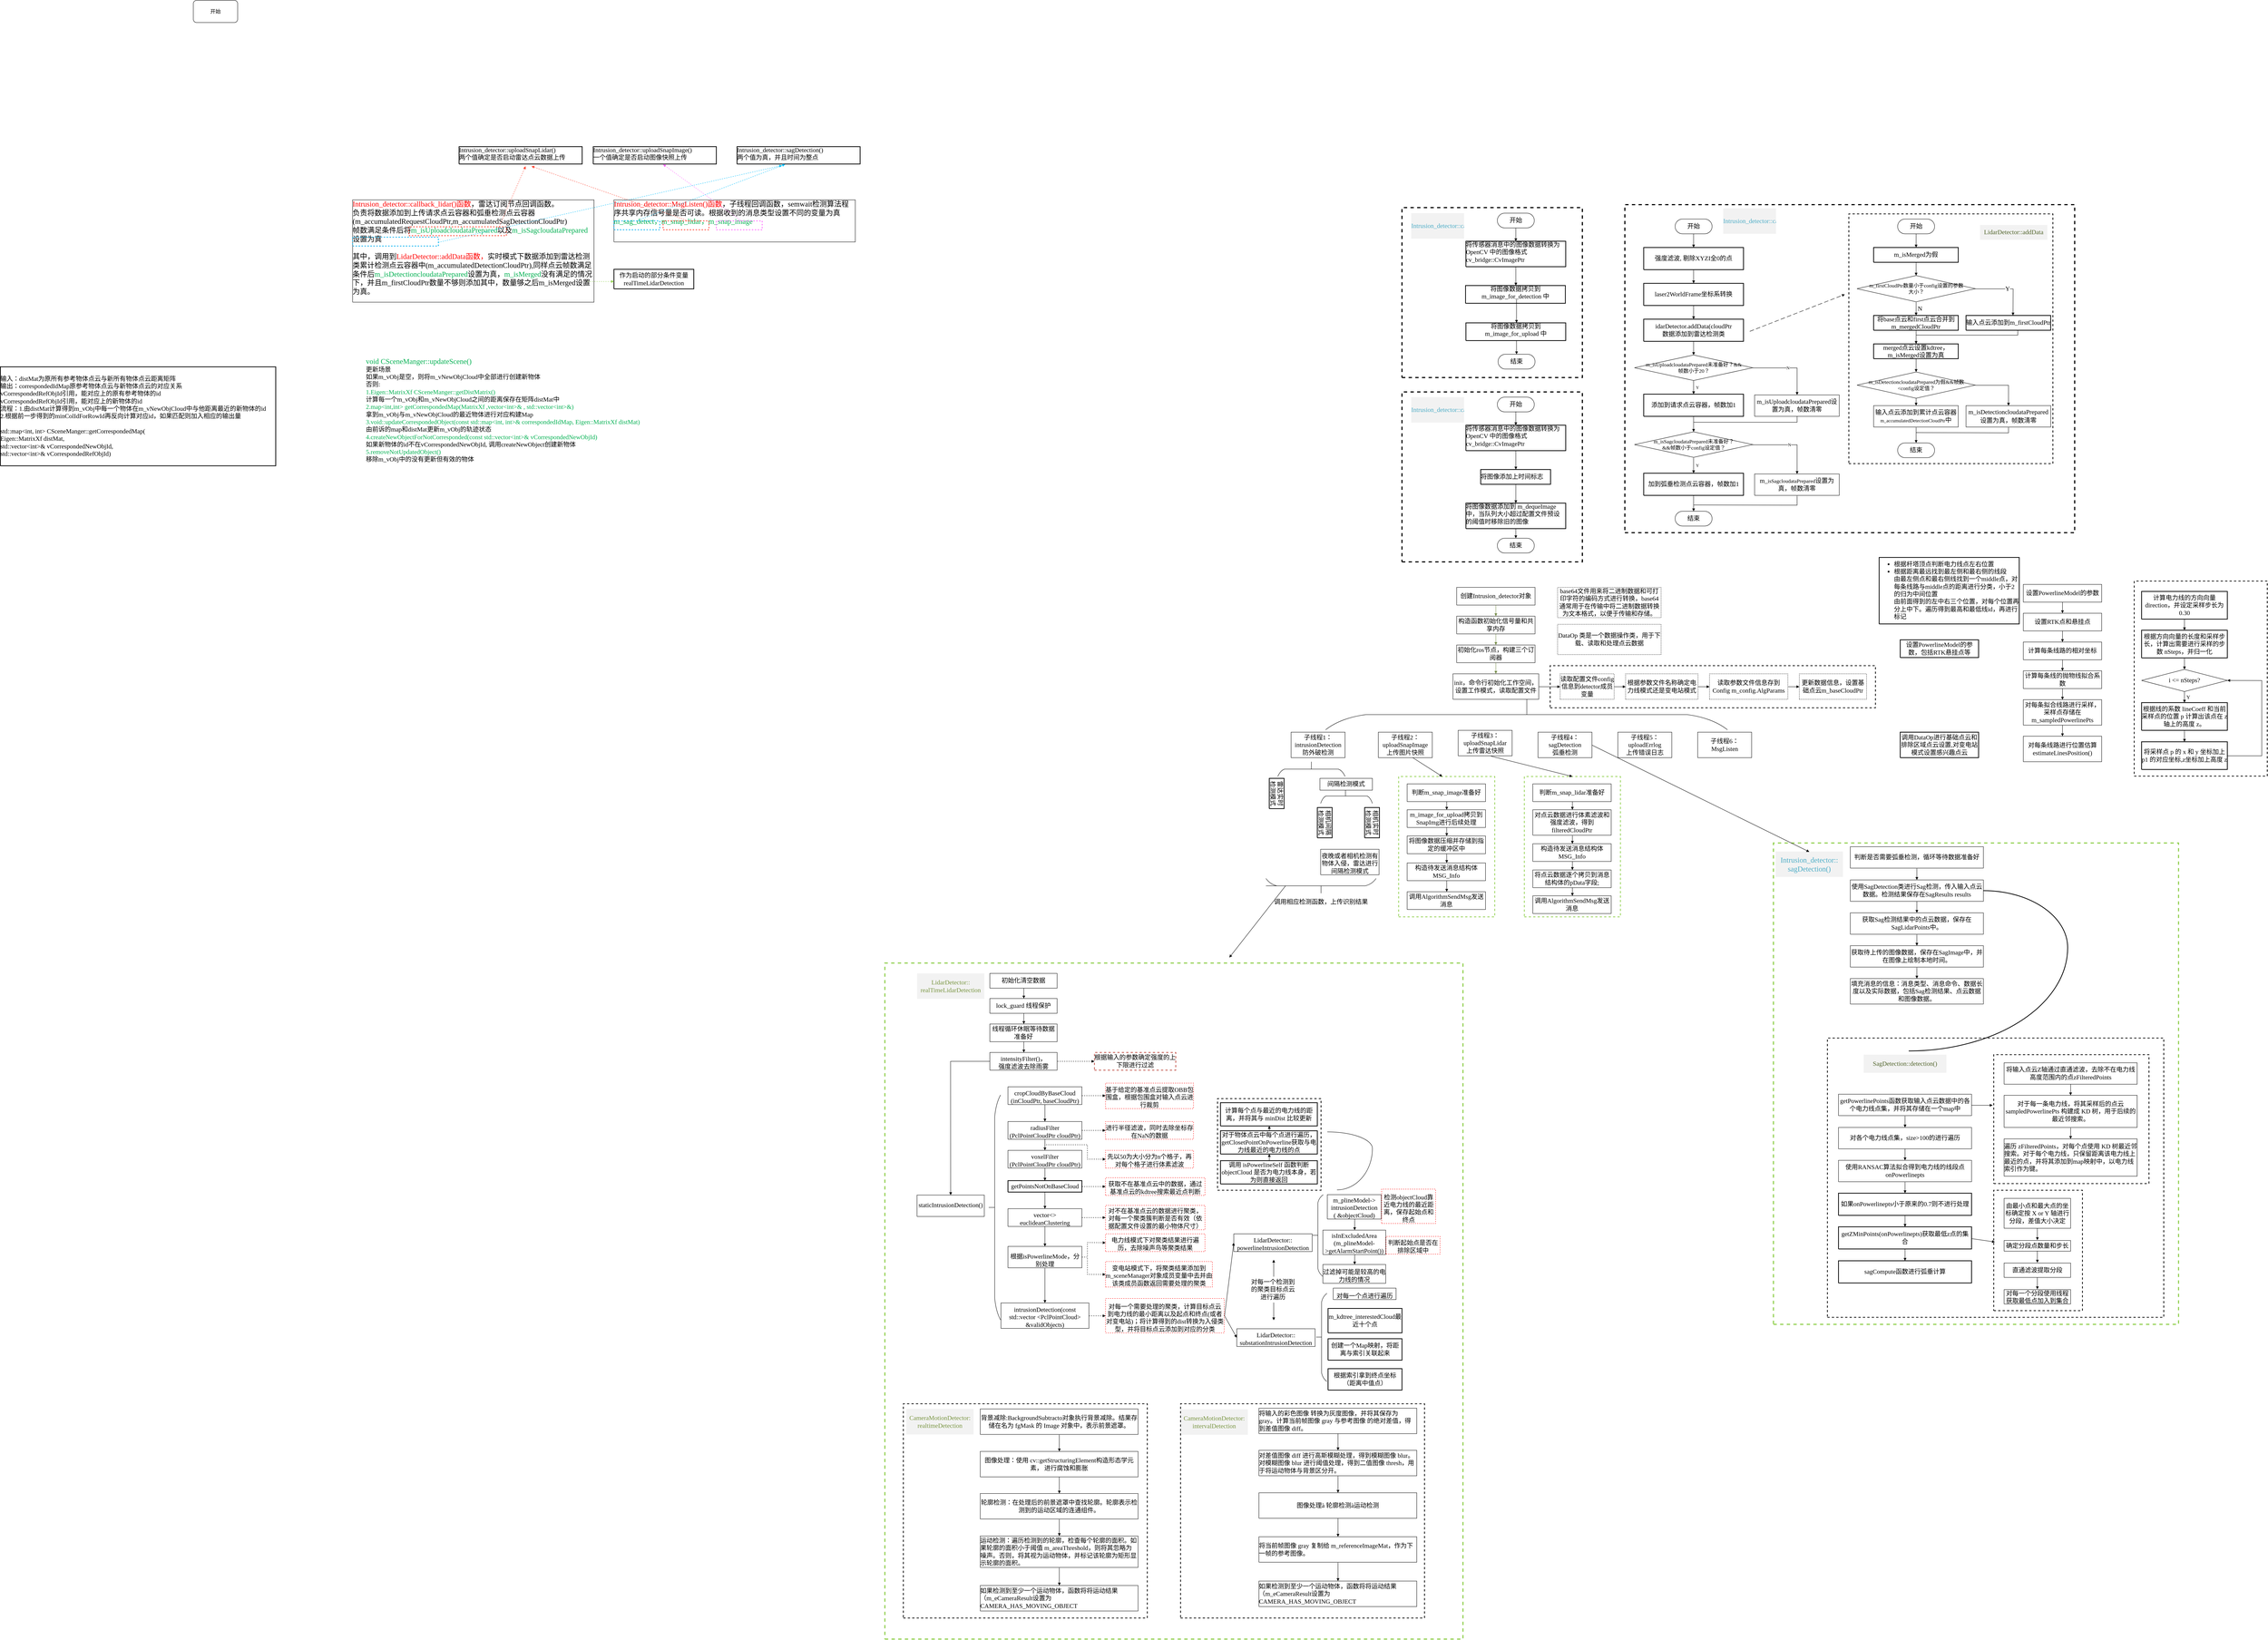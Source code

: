 <mxfile version="23.1.5" type="github">
  <diagram id="C5RBs43oDa-KdzZeNtuy" name="Page-1">
    <mxGraphModel dx="1549" dy="1141" grid="0" gridSize="10" guides="1" tooltips="1" connect="1" arrows="1" fold="1" page="1" pageScale="1" pageWidth="827" pageHeight="1169" math="0" shadow="0">
      <root>
        <mxCell id="WIyWlLk6GJQsqaUBKTNV-0" />
        <mxCell id="WIyWlLk6GJQsqaUBKTNV-1" parent="WIyWlLk6GJQsqaUBKTNV-0" />
        <UserObject label="" tags="背景" id="if1nUm3YDDhr1spuvwhR-0">
          <mxCell style="vsdxID=584;fillColor=none;gradientColor=none;shape=stencil(nZBLDoAgDERP0z3SIyjew0SURgSD+Lu9kMZoXLhwN9O+tukAlrNpJg1SzDH4QW/URgNYgZTkjA4UkwJUgGXng+6DX1zLfmoymdXo17xh5zmRJ6Q42BWCfc2oJfdAr+Yv+AP9Cb7OJ3H/2JG1HNGz/84klThPVCc=);dashed=1;strokeColor=#000000;strokeWidth=2;points=[];labelBackgroundColor=none;rounded=0;html=1;whiteSpace=wrap;" parent="WIyWlLk6GJQsqaUBKTNV-1" vertex="1">
            <mxGeometry x="5381" y="642" width="552" height="676" as="geometry" />
          </mxCell>
        </UserObject>
        <UserObject label="&lt;div style=&quot;font-size: 1px&quot;&gt;&lt;font style=&quot;font-size:16.93px;font-family:Times New Roman;color:#000000;direction:ltr;letter-spacing:0px;line-height:120%;opacity:1&quot;&gt;创建&lt;/font&gt;&lt;font style=&quot;font-size:16.93px;font-family:Times New Roman;color:#000000;direction:ltr;letter-spacing:0px;line-height:120%;opacity:1&quot;&gt;Intrusion_detector&lt;/font&gt;&lt;font style=&quot;font-size:16.93px;font-family:Times New Roman;color:#000000;direction:ltr;letter-spacing:0px;line-height:120%;opacity:1&quot;&gt;对象&lt;/font&gt;&lt;font style=&quot;font-size:16.93px;font-family:Times New Roman;color:#000000;direction:ltr;letter-spacing:0px;line-height:120%;opacity:1&quot;&gt; &lt;br/&gt;&lt;/font&gt;&lt;/div&gt;" tags="流程图" id="if1nUm3YDDhr1spuvwhR-1">
          <mxCell style="verticalAlign=middle;align=center;overflow=width;vsdxID=57;fillColor=#ffffff;gradientColor=none;shape=stencil(nZBLDoAgDERP0z3SIyjew0SURgSD+Lu9kMZoXLhwN9O+tukAlrNpJg1SzDH4QW/URgNYgZTkjA4UkwJUgGXng+6DX1zLfmoymdXo17xh5zmRJ6Q42BWCfc2oJfdAr+Yv+AP9Cb7OJ3H/2JG1HNGz/84klThPVCc=);strokeColor=#000000;spacingTop=-1;spacingBottom=-1;spacingLeft=-1;spacingRight=-1;points=[[1,0.5,0],[0.5,0.5,0],[0.5,0,0]];labelBackgroundColor=none;rounded=0;html=1;whiteSpace=wrap;" parent="WIyWlLk6GJQsqaUBKTNV-1" vertex="1">
            <mxGeometry x="4320" y="1653" width="212" height="48" as="geometry" />
          </mxCell>
        </UserObject>
        <UserObject label="&lt;div style=&quot;font-size: 1px&quot;&gt;&lt;font style=&quot;font-size:16.93px;font-family:Times New Roman;color:#000000;direction:ltr;letter-spacing:0px;line-height:120%;opacity:1&quot;&gt;构造函数初始化信号量和共享内存&lt;br/&gt;&lt;/font&gt;&lt;/div&gt;" tags="流程图" id="if1nUm3YDDhr1spuvwhR-2">
          <mxCell style="verticalAlign=middle;align=center;overflow=width;vsdxID=75;fillColor=#ffffff;gradientColor=none;shape=stencil(nZBLDoAgDERP0z3SIyjew0SURgSD+Lu9kMZoXLhwN9O+tukAlrNpJg1SzDH4QW/URgNYgZTkjA4UkwJUgGXng+6DX1zLfmoymdXo17xh5zmRJ6Q42BWCfc2oJfdAr+Yv+AP9Cb7OJ3H/2JG1HNGz/84klThPVCc=);strokeColor=#000000;spacingTop=-1;spacingBottom=-1;spacingLeft=-1;spacingRight=-1;points=[[1,0.5,0],[0.5,0.5,0],[0.5,0,0]];labelBackgroundColor=none;rounded=0;html=1;whiteSpace=wrap;" parent="WIyWlLk6GJQsqaUBKTNV-1" vertex="1">
            <mxGeometry x="4320" y="1731" width="212" height="48" as="geometry" />
          </mxCell>
        </UserObject>
        <UserObject label="&lt;div style=&quot;font-size: 1px&quot;&gt;&lt;font style=&quot;font-size:16.93px;font-family:Times New Roman;color:#000000;direction:ltr;letter-spacing:0px;line-height:120%;opacity:1&quot;&gt;初始化ros节点，构建三个订阅器&lt;br/&gt;&lt;/font&gt;&lt;/div&gt;" tags="流程图" id="if1nUm3YDDhr1spuvwhR-3">
          <mxCell style="verticalAlign=middle;align=center;overflow=width;vsdxID=76;fillColor=#ffffff;gradientColor=none;shape=stencil(nZBLDoAgDERP0z3SIyjew0SURgSD+Lu9kMZoXLhwN9O+tukAlrNpJg1SzDH4QW/URgNYgZTkjA4UkwJUgGXng+6DX1zLfmoymdXo17xh5zmRJ6Q42BWCfc2oJfdAr+Yv+AP9Cb7OJ3H/2JG1HNGz/84klThPVCc=);strokeColor=#000000;spacingTop=-1;spacingBottom=-1;spacingLeft=-1;spacingRight=-1;points=[[1,0.5,0],[0.5,0.5,0],[0.5,0,0]];labelBackgroundColor=none;rounded=0;html=1;whiteSpace=wrap;" parent="WIyWlLk6GJQsqaUBKTNV-1" vertex="1">
            <mxGeometry x="4320" y="1809" width="212" height="48" as="geometry" />
          </mxCell>
        </UserObject>
        <UserObject label="&lt;div style=&quot;font-size: 1px&quot;&gt;&lt;font style=&quot;font-size:16.93px;font-family:Times New Roman;color:#000000;direction:ltr;letter-spacing:0px;line-height:120%;opacity:1&quot;&gt;init，命令行初始化工作空间，&lt;/font&gt;&lt;font style=&quot;font-size:16.93px;font-family:Times New Roman;color:#000000;direction:ltr;letter-spacing:0px;line-height:120%;opacity:1&quot;&gt;设置工作模式，读取配置文件&lt;/font&gt;&lt;font style=&quot;font-size:16.93px;font-family:Times New Roman;color:#000000;direction:ltr;letter-spacing:0px;line-height:120%;opacity:1&quot;&gt;&lt;br/&gt;&lt;/font&gt;&lt;/div&gt;" tags="流程图" id="if1nUm3YDDhr1spuvwhR-4">
          <mxCell style="verticalAlign=middle;align=center;overflow=width;vsdxID=77;fillColor=#ffffff;gradientColor=none;shape=stencil(nZBLDoAgDERP0z3SIyjew0SURgSD+Lu9kMZoXLhwN9O+tukAlrNpJg1SzDH4QW/URgNYgZTkjA4UkwJUgGXng+6DX1zLfmoymdXo17xh5zmRJ6Q42BWCfc2oJfdAr+Yv+AP9Cb7OJ3H/2JG1HNGz/84klThPVCc=);strokeColor=#000000;spacingTop=-1;spacingBottom=-1;spacingLeft=-1;spacingRight=-1;points=[[1,0.5,0],[0.5,0.5,0],[0.5,0,0]];labelBackgroundColor=none;rounded=0;html=1;whiteSpace=wrap;" parent="WIyWlLk6GJQsqaUBKTNV-1" vertex="1">
            <mxGeometry x="4310" y="1887" width="232" height="69" as="geometry" />
          </mxCell>
        </UserObject>
        <UserObject label="&lt;div style=&quot;font-size: 1px&quot;&gt;&lt;font style=&quot;font-size:16.93px;font-family:Times New Roman;color:#000000;direction:ltr;letter-spacing:0px;line-height:120%;opacity:1&quot;&gt;子线程1：&lt;/font&gt;&lt;font style=&quot;font-size:16.93px;font-family:Times New Roman;color:#000000;direction:ltr;letter-spacing:0px;line-height:120%;opacity:1&quot;&gt;intrusionDetection&lt;/font&gt;&lt;font style=&quot;font-size:16.93px;font-family:Times New Roman;color:#000000;direction:ltr;letter-spacing:0px;line-height:120%;opacity:1&quot;&gt;&lt;br/&gt;&lt;/font&gt;&lt;font style=&quot;font-size:16.93px;font-family:Times New Roman;color:#000000;direction:ltr;letter-spacing:0px;line-height:120%;opacity:1&quot;&gt;防外破检测&lt;br/&gt;&lt;/font&gt;&lt;/div&gt;" tags="流程图" id="if1nUm3YDDhr1spuvwhR-5">
          <mxCell style="verticalAlign=middle;align=center;overflow=width;vsdxID=79;fillColor=#ffffff;gradientColor=none;shape=stencil(nZBLDoAgDERP0z3SIyjew0SURgSD+Lu9kMZoXLhwN9O+tukAlrNpJg1SzDH4QW/URgNYgZTkjA4UkwJUgGXng+6DX1zLfmoymdXo17xh5zmRJ6Q42BWCfc2oJfdAr+Yv+AP9Cb7OJ3H/2JG1HNGz/84klThPVCc=);strokeColor=#000000;spacingTop=-1;spacingBottom=-1;spacingLeft=-1;spacingRight=-1;points=[[1,0.5,0],[0.5,0.5,0],[0.5,0,0]];labelBackgroundColor=none;rounded=0;html=1;whiteSpace=wrap;" parent="WIyWlLk6GJQsqaUBKTNV-1" vertex="1">
            <mxGeometry x="3872" y="2045" width="146" height="69" as="geometry" />
          </mxCell>
        </UserObject>
        <UserObject label="&lt;div style=&quot;font-size: 1px&quot;&gt;&lt;font style=&quot;font-size:16.93px;font-family:Times New Roman;color:#000000;direction:ltr;letter-spacing:0px;line-height:120%;opacity:1&quot;&gt;子线程2：&lt;/font&gt;&lt;font style=&quot;font-size:16.93px;font-family:Times New Roman;color:#000000;direction:ltr;letter-spacing:0px;line-height:120%;opacity:1&quot;&gt;uploadSnapImage&lt;/font&gt;&lt;font style=&quot;font-size:16.93px;font-family:Times New Roman;color:#000000;direction:ltr;letter-spacing:0px;line-height:120%;opacity:1&quot;&gt;&lt;br/&gt;&lt;/font&gt;&lt;font style=&quot;font-size:16.93px;font-family:Times New Roman;color:#000000;direction:ltr;letter-spacing:0px;line-height:120%;opacity:1&quot;&gt;上传图片快照&lt;br/&gt;&lt;/font&gt;&lt;/div&gt;" tags="流程图" id="if1nUm3YDDhr1spuvwhR-6">
          <mxCell style="verticalAlign=middle;align=center;overflow=width;vsdxID=80;fillColor=#ffffff;gradientColor=none;shape=stencil(nZBLDoAgDERP0z3SIyjew0SURgSD+Lu9kMZoXLhwN9O+tukAlrNpJg1SzDH4QW/URgNYgZTkjA4UkwJUgGXng+6DX1zLfmoymdXo17xh5zmRJ6Q42BWCfc2oJfdAr+Yv+AP9Cb7OJ3H/2JG1HNGz/84klThPVCc=);strokeColor=#000000;spacingTop=-1;spacingBottom=-1;spacingLeft=-1;spacingRight=-1;points=[[1,0.5,0],[0.5,0.5,0],[0.5,0,0]];labelBackgroundColor=none;rounded=0;html=1;whiteSpace=wrap;" parent="WIyWlLk6GJQsqaUBKTNV-1" vertex="1">
            <mxGeometry x="4108" y="2045" width="146" height="69" as="geometry" />
          </mxCell>
        </UserObject>
        <UserObject label="&lt;div style=&quot;font-size: 1px&quot;&gt;&lt;font style=&quot;font-size:16.93px;font-family:Times New Roman;color:#000000;direction:ltr;letter-spacing:0px;line-height:120%;opacity:1&quot;&gt;子线程3：&lt;/font&gt;&lt;font style=&quot;font-size:16.93px;font-family:Times New Roman;color:#000000;direction:ltr;letter-spacing:0px;line-height:120%;opacity:1&quot;&gt;uploadSnap&lt;/font&gt;&lt;font style=&quot;font-size:16.93px;font-family:Times New Roman;color:#000000;direction:ltr;letter-spacing:0px;line-height:120%;opacity:1&quot;&gt;Lidar&lt;br/&gt;上传雷达快照&lt;br/&gt;&lt;/font&gt;&lt;/div&gt;" tags="流程图" id="if1nUm3YDDhr1spuvwhR-7">
          <mxCell style="verticalAlign=middle;align=center;overflow=width;vsdxID=81;fillColor=#ffffff;gradientColor=none;shape=stencil(nZBLDoAgDERP0z3SIyjew0SURgSD+Lu9kMZoXLhwN9O+tukAlrNpJg1SzDH4QW/URgNYgZTkjA4UkwJUgGXng+6DX1zLfmoymdXo17xh5zmRJ6Q42BWCfc2oJfdAr+Yv+AP9Cb7OJ3H/2JG1HNGz/84klThPVCc=);strokeColor=#000000;spacingTop=-1;spacingBottom=-1;spacingLeft=-1;spacingRight=-1;points=[[1,0.5,0],[0.5,0.5,0],[0.5,0,0]];labelBackgroundColor=none;rounded=0;html=1;whiteSpace=wrap;" parent="WIyWlLk6GJQsqaUBKTNV-1" vertex="1">
            <mxGeometry x="4324" y="2040" width="146" height="69" as="geometry" />
          </mxCell>
        </UserObject>
        <UserObject label="&lt;div style=&quot;font-size: 1px&quot;&gt;&lt;font style=&quot;font-size:16.93px;font-family:Times New Roman;color:#000000;direction:ltr;letter-spacing:0px;line-height:120%;opacity:1&quot;&gt;子线程5：&lt;br/&gt;&lt;/font&gt;&lt;font style=&quot;font-size:16.93px;font-family:Times New Roman;color:#000000;direction:ltr;letter-spacing:0px;line-height:120%;opacity:1&quot;&gt;uploadErrlog&lt;br/&gt;&lt;/font&gt;&lt;font style=&quot;font-size:16.93px;font-family:Times New Roman;color:#000000;direction:ltr;letter-spacing:0px;line-height:120%;opacity:1&quot;&gt;上传错误日志&lt;br/&gt;&lt;/font&gt;&lt;/div&gt;" tags="流程图" id="if1nUm3YDDhr1spuvwhR-8">
          <mxCell style="verticalAlign=middle;align=center;overflow=width;vsdxID=82;fillColor=#ffffff;gradientColor=none;shape=stencil(nZBLDoAgDERP0z3SIyjew0SURgSD+Lu9kMZoXLhwN9O+tukAlrNpJg1SzDH4QW/URgNYgZTkjA4UkwJUgGXng+6DX1zLfmoymdXo17xh5zmRJ6Q42BWCfc2oJfdAr+Yv+AP9Cb7OJ3H/2JG1HNGz/84klThPVCc=);strokeColor=#000000;spacingTop=-1;spacingBottom=-1;spacingLeft=-1;spacingRight=-1;points=[[1,0.5,0],[0.5,0.5,0],[0.5,0,0]];labelBackgroundColor=none;rounded=0;html=1;whiteSpace=wrap;" parent="WIyWlLk6GJQsqaUBKTNV-1" vertex="1">
            <mxGeometry x="4756" y="2045" width="146" height="69" as="geometry" />
          </mxCell>
        </UserObject>
        <UserObject label="&lt;div style=&quot;font-size: 1px&quot;&gt;&lt;font style=&quot;font-size:16.93px;font-family:Times New Roman;color:#000000;direction:ltr;letter-spacing:0px;line-height:120%;opacity:1&quot;&gt;子线程4：&lt;br/&gt;sagDetection&lt;br/&gt;弧垂检测&lt;br/&gt;&lt;/font&gt;&lt;/div&gt;" tags="流程图" id="if1nUm3YDDhr1spuvwhR-9">
          <mxCell style="verticalAlign=middle;align=center;overflow=width;vsdxID=83;fillColor=#ffffff;gradientColor=none;shape=stencil(nZBLDoAgDERP0z3SIyjew0SURgSD+Lu9kMZoXLhwN9O+tukAlrNpJg1SzDH4QW/URgNYgZTkjA4UkwJUgGXng+6DX1zLfmoymdXo17xh5zmRJ6Q42BWCfc2oJfdAr+Yv+AP9Cb7OJ3H/2JG1HNGz/84klThPVCc=);strokeColor=#000000;spacingTop=-1;spacingBottom=-1;spacingLeft=-1;spacingRight=-1;points=[[1,0.5,0],[0.5,0.5,0],[0.5,0,0]];labelBackgroundColor=none;rounded=0;html=1;whiteSpace=wrap;" parent="WIyWlLk6GJQsqaUBKTNV-1" vertex="1">
            <mxGeometry x="4540" y="2045" width="146" height="69" as="geometry" />
          </mxCell>
        </UserObject>
        <UserObject label="&lt;div style=&quot;font-size: 1px&quot;&gt;&lt;font style=&quot;font-size:16.93px;font-family:Times New Roman;color:#000000;direction:ltr;letter-spacing:0px;line-height:120%;opacity:1&quot;&gt;子线程6：&lt;br/&gt;&lt;/font&gt;&lt;font style=&quot;font-size:16.93px;font-family:Times New Roman;color:#000000;direction:ltr;letter-spacing:0px;line-height:120%;opacity:1&quot;&gt;MsgListen&lt;br/&gt;&lt;/font&gt;&lt;/div&gt;" tags="流程图" id="if1nUm3YDDhr1spuvwhR-10">
          <mxCell style="verticalAlign=middle;align=center;overflow=width;vsdxID=84;fillColor=#ffffff;gradientColor=none;shape=stencil(nZBLDoAgDERP0z3SIyjew0SURgSD+Lu9kMZoXLhwN9O+tukAlrNpJg1SzDH4QW/URgNYgZTkjA4UkwJUgGXng+6DX1zLfmoymdXo17xh5zmRJ6Q42BWCfc2oJfdAr+Yv+AP9Cb7OJ3H/2JG1HNGz/84klThPVCc=);strokeColor=#000000;spacingTop=-1;spacingBottom=-1;spacingLeft=-1;spacingRight=-1;points=[[1,0.5,0],[0.5,0.5,0],[0.5,0,0]];labelBackgroundColor=none;rounded=0;html=1;whiteSpace=wrap;" parent="WIyWlLk6GJQsqaUBKTNV-1" vertex="1">
            <mxGeometry x="4972" y="2045" width="146" height="69" as="geometry" />
          </mxCell>
        </UserObject>
        <UserObject label="" tags="背景" id="if1nUm3YDDhr1spuvwhR-11">
          <mxCell style="vsdxID=86;rotation=270;fillColor=#ffffff;gradientColor=none;shape=stencil(tVLRDoIwDPyaPULGFgSfEf9jkQGLuJEyBf/eLR1RMCQa41uvvd5tzRFeDK3oJWF0sGDOclSVbQk/EMaUbiUo6yrCS8KL2oBswFx1hbgXnumri7l5hQn3qN9g9I4ooYiPSBVwcjMI1ITzOM+RD/PCLs44tgIrXSruA5wiMakhAmOFVUYvzDsBjYycWVR3olmMhlHK/q0dntcpLTeNUxrTbJs9//RD+nfi6fqqvx51qffHk7rimRQM2etsnSrXwkTy8gE=);strokeColor=#000000;points=[[0.5,0.18,0],[0.5,0.5,0],[0.5,0.82,0]];labelBackgroundColor=none;rounded=0;html=1;whiteSpace=wrap;" parent="WIyWlLk6GJQsqaUBKTNV-1" vertex="1">
            <mxGeometry x="4468" y="1454" width="82" height="1087" as="geometry" />
          </mxCell>
        </UserObject>
        <UserObject label="" tags="背景" id="if1nUm3YDDhr1spuvwhR-12">
          <mxCell style="vsdxID=95;rotation=90;fillColor=#ffffff;gradientColor=none;shape=stencil(tZLRDoIwDEW/Zo8zYwuKz4j/sUiBRdxINwX/3i2DCCQkGuNb23vaLt0lIreN7IBwZh2aK/SqdA0RJ8K50g2gcj4ioiAirwxCjeauy5h3MpAhuplHmDDEvoSx0MPZc5mfIyzx4jWcYCF2WRZ5nBr2u4OIpZFKlxOPYzpQOShL0TjplNFRHLVWYg3UL6NVK+uFZHuAblZO5s9rlYbNxSnbRj8nvxiark/56yXXn/PHS/rgbZHorrm2tpMvRSuK4gU=);strokeColor=#000000;points=[[0.5,0.18,0],[0.5,0.5,0],[0.5,0.82,0]];labelBackgroundColor=none;rounded=0;html=1;whiteSpace=wrap;" parent="WIyWlLk6GJQsqaUBKTNV-1" vertex="1">
            <mxGeometry x="3907" y="2054" width="40" height="182" as="geometry" />
          </mxCell>
        </UserObject>
        <UserObject label="" tags="背景" id="if1nUm3YDDhr1spuvwhR-13">
          <mxCell style="vsdxID=97;fillColor=#ffffff;gradientColor=none;shape=stencil(nZBLDoAgDERP0z3SIyjew0SURgSD+Lu9kMZoXLhwN9O+tukAlrNpJg1SzDH4QW/URgNYgZTkjA4UkwJUgGXng+6DX1zLfmoymdXo17xh5zmRJ6Q42BWCfc2oJfdAr+Yv+AP9Cb7OJ3H/2JG1HNGz/84klThPVCc=);strokeColor=#000000;strokeWidth=2;points=[];labelBackgroundColor=none;rounded=0;html=1;whiteSpace=wrap;" parent="WIyWlLk6GJQsqaUBKTNV-1" vertex="1">
            <mxGeometry x="3813" y="2170" width="40" height="82" as="geometry" />
          </mxCell>
        </UserObject>
        <mxCell id="if1nUm3YDDhr1spuvwhR-14" value="&lt;div style=&quot;font-size: 1px&quot;&gt;&lt;font style=&quot;font-size:16.93px;font-family:Times New Roman;color:#000000;direction:ltr;letter-spacing:0px;line-height:120%;opacity:1&quot;&gt;雷达实时检测模式&lt;/font&gt;&lt;font style=&quot;font-size:16.93px;font-family:Themed;color:#000000;direction:ltr;letter-spacing:0px;line-height:120%;opacity:1&quot;&gt;&lt;br/&gt;&lt;/font&gt;&lt;/div&gt;" style="text;vsdxID=97;fillColor=none;gradientColor=none;strokeColor=none;strokeWidth=2;points=[];labelBackgroundColor=none;rounded=0;html=1;whiteSpace=wrap;verticalAlign=middle;align=center;overflow=width;horizontal=0;rotation=179.43;;html=1;" parent="if1nUm3YDDhr1spuvwhR-13" vertex="1">
          <mxGeometry y="-0.97" width="40" height="82.97" as="geometry" />
        </mxCell>
        <UserObject label="" tags="背景" id="if1nUm3YDDhr1spuvwhR-15">
          <mxCell style="vsdxID=105;rotation=90;fillColor=#ffffff;gradientColor=none;shape=stencil(tZLBDoIwDIafZseRsWaKZ9T3WGTAIjLSTcG3d8sgAgkHYry1/b+2S/cTyG0tO0U4sw7NXfW6cDWBM+Fct7VC7XxE4EIgLw2qCs2zLWLeyUCG6GFeYcIQ+1LGQg9n72V+jbDEm9dwggGSLIs8Tg2H5AixNFJiOfE0pgOVg7YUjZNOmzaKo9ZIrBT1y2jZyGoh2V6pblZO589rdKs2FwueMLFN74L3jRbrm/560vUv/fGkPvh6Jdpsrq195UvRk3D5AA==);strokeColor=#000000;points=[[0.5,0.18,0],[0.5,0.5,0],[0.5,0.82,0]];labelBackgroundColor=none;rounded=0;html=1;whiteSpace=wrap;" parent="WIyWlLk6GJQsqaUBKTNV-1" vertex="1">
            <mxGeometry x="4002" y="2148" width="40" height="140" as="geometry" />
          </mxCell>
        </UserObject>
        <UserObject label="&lt;div style=&quot;font-size: 1px&quot;&gt;&lt;font style=&quot;font-size:16.93px;font-family:Times New Roman;color:#000000;direction:ltr;letter-spacing:0px;line-height:120%;opacity:1&quot;&gt;调用相应检测函数，上传识别结果&lt;br/&gt;&lt;/font&gt;&lt;/div&gt;" tags="背景" id="if1nUm3YDDhr1spuvwhR-16">
          <mxCell style="verticalAlign=middle;align=center;overflow=width;vsdxID=106;fillColor=none;gradientColor=none;shape=stencil(nZBLDoAgDERP0z3SIyjew0SURgSD+Lu9kMZoXLhwN9O+tukAlrNpJg1SzDH4QW/URgNYgZTkjA4UkwJUgGXng+6DX1zLfmoymdXo17xh5zmRJ6Q42BWCfc2oJfdAr+Yv+AP9Cb7OJ3H/2JG1HNGz/84klThPVCc=);strokeColor=none;strokeWidth=2;points=[];labelBackgroundColor=none;rounded=0;html=1;whiteSpace=wrap;" parent="WIyWlLk6GJQsqaUBKTNV-1" vertex="1">
            <mxGeometry x="3804" y="2481" width="298" height="48" as="geometry" />
          </mxCell>
        </UserObject>
        <UserObject label="" tags="背景" id="if1nUm3YDDhr1spuvwhR-17">
          <mxCell style="vsdxID=107;rotation=90;fillColor=#ffffff;gradientColor=none;shape=stencil(tVLRDoIwDPyaPc6MLSg+I/7HIgMWcSNlCv69WzqiYDQa41uvvd5tzRGR943sFOGsd2CPatCla4jYEc61aRRo5ysiCiLyyoKqwZ5NibiTgRmqk70EhRH3WNjg7IooYYj3SJVw8DOI1ESIVZYhH6aF9WojsBVZ6VxxG+FI5ah7CtZJp62ZmbcSakW9Ga1aWc9G/aBU99SOz2u1US+N0zfU6ZufcL+QTZfH/PWWc70/XtIX94Bgth5nyzD5FgZRFDc=);strokeColor=#000000;points=[[0.5,0.18,0],[0.5,0.5,0],[0.5,0.82,0]];labelBackgroundColor=none;rounded=0;html=1;whiteSpace=wrap;" parent="WIyWlLk6GJQsqaUBKTNV-1" vertex="1">
            <mxGeometry x="3933" y="2312" width="40" height="298" as="geometry" />
          </mxCell>
        </UserObject>
        <UserObject label="&lt;div style=&quot;font-size: 1px&quot;&gt;&lt;font style=&quot;font-size:16.93px;font-family:Times New Roman;color:#789440;direction:ltr;letter-spacing:0px;line-height:120%;opacity:1&quot;&gt;LidarDetector::&lt;/font&gt;&lt;font style=&quot;font-size:16.93px;font-family:Times New Roman;color:#789440;direction:ltr;letter-spacing:0px;line-height:120%;opacity:1&quot;&gt;&lt;br/&gt;&lt;/font&gt;&lt;font style=&quot;font-size:16.93px;font-family:Times New Roman;color:#789440;direction:ltr;letter-spacing:0px;line-height:120%;opacity:1&quot;&gt;realTimeLidarDetection&lt;br/&gt;&lt;/font&gt;&lt;/div&gt;" tags="流程图" id="if1nUm3YDDhr1spuvwhR-18">
          <mxCell style="verticalAlign=middle;align=center;overflow=width;vsdxID=109;fillColor=#f2f2f2;gradientColor=none;shape=stencil(nZBLDoAgDERP0z3SIyjew0SURgSD+Lu9kMZoXLhwN9O+tukAlrNpJg1SzDH4QW/URgNYgZTkjA4UkwJUgGXng+6DX1zLfmoymdXo17xh5zmRJ6Q42BWCfc2oJfdAr+Yv+AP9Cb7OJ3H/2JG1HNGz/84klThPVCc=);strokeColor=none;spacingTop=-1;spacingBottom=-1;spacingLeft=-1;spacingRight=-1;points=[[1,0.5,0],[0.5,0.5,0],[0.5,0,0]];labelBackgroundColor=none;rounded=0;html=1;whiteSpace=wrap;" parent="WIyWlLk6GJQsqaUBKTNV-1" vertex="1">
            <mxGeometry x="2860" y="2698" width="182" height="69" as="geometry" />
          </mxCell>
        </UserObject>
        <UserObject label="&lt;div style=&quot;font-size: 1px&quot;&gt;&lt;font style=&quot;font-size:16.93px;font-family:Times New Roman;color:#000000;direction:ltr;letter-spacing:0px;line-height:120%;opacity:1&quot;&gt;lock_guard&lt;/font&gt;&lt;font style=&quot;font-size:16.93px;font-family:Times New Roman;color:#000000;direction:ltr;letter-spacing:0px;line-height:120%;opacity:1&quot;&gt; 线程保护&lt;br/&gt;&lt;/font&gt;&lt;/div&gt;" tags="流程图" id="if1nUm3YDDhr1spuvwhR-19">
          <mxCell style="verticalAlign=middle;align=center;overflow=width;vsdxID=111;fillColor=#ffffff;gradientColor=none;shape=stencil(nZBLDoAgDERP0z3SIyjew0SURgSD+Lu9kMZoXLhwN9O+tukAlrNpJg1SzDH4QW/URgNYgZTkjA4UkwJUgGXng+6DX1zLfmoymdXo17xh5zmRJ6Q42BWCfc2oJfdAr+Yv+AP9Cb7OJ3H/2JG1HNGz/84klThPVCc=);strokeColor=#000000;spacingTop=-1;spacingBottom=-1;spacingLeft=-1;spacingRight=-1;points=[[1,0.5,0],[0.5,0.5,0],[0.5,0,0]];labelBackgroundColor=none;rounded=0;html=1;whiteSpace=wrap;" parent="WIyWlLk6GJQsqaUBKTNV-1" vertex="1">
            <mxGeometry x="3057" y="2766" width="182" height="40" as="geometry" />
          </mxCell>
        </UserObject>
        <UserObject label="&lt;div style=&quot;font-size: 1px&quot;&gt;&lt;font style=&quot;font-size:16.93px;font-family:Times New Roman;color:#000000;direction:ltr;letter-spacing:0px;line-height:120%;opacity:1&quot;&gt;线程循环休眠等待数据准备好&lt;br/&gt;&lt;/font&gt;&lt;/div&gt;" tags="流程图" id="if1nUm3YDDhr1spuvwhR-20">
          <mxCell style="verticalAlign=middle;align=center;overflow=width;vsdxID=112;fillColor=#ffffff;gradientColor=none;shape=stencil(nZBLDoAgDERP0z3SIyjew0SURgSD+Lu9kMZoXLhwN9O+tukAlrNpJg1SzDH4QW/URgNYgZTkjA4UkwJUgGXng+6DX1zLfmoymdXo17xh5zmRJ6Q42BWCfc2oJfdAr+Yv+AP9Cb7OJ3H/2JG1HNGz/84klThPVCc=);strokeColor=#000000;spacingTop=-1;spacingBottom=-1;spacingLeft=-1;spacingRight=-1;points=[[1,0.5,0],[0.5,0.5,0],[0.5,0,0]];labelBackgroundColor=none;rounded=0;html=1;whiteSpace=wrap;" parent="WIyWlLk6GJQsqaUBKTNV-1" vertex="1">
            <mxGeometry x="3057" y="2835" width="182" height="48" as="geometry" />
          </mxCell>
        </UserObject>
        <UserObject label="&lt;div style=&quot;font-size: 1px&quot;&gt;&lt;font style=&quot;font-size:16.93px;font-family:Times New Roman;color:#000000;direction:ltr;letter-spacing:0px;line-height:120%;opacity:1&quot;&gt;intensityFilter&lt;/font&gt;&lt;font style=&quot;font-size:16.93px;font-family:Times New Roman;color:#000000;direction:ltr;letter-spacing:0px;line-height:120%;opacity:1&quot;&gt;()，&lt;br/&gt;&lt;/font&gt;&lt;font style=&quot;font-size:16.93px;font-family:SimSun;color:#000000;direction:ltr;letter-spacing:0px;line-height:120%;opacity:1&quot;&gt;强度滤波去除雨雾&lt;/font&gt;&lt;font style=&quot;font-size:16.93px;font-family:SimSun;color:#000000;direction:ltr;letter-spacing:0px;line-height:120%;opacity:1&quot;&gt;&lt;br/&gt;&lt;/font&gt;&lt;/div&gt;" tags="流程图" id="if1nUm3YDDhr1spuvwhR-21">
          <mxCell style="verticalAlign=bottom;align=center;overflow=width;vsdxID=114;fillColor=#ffffff;gradientColor=none;shape=stencil(nZBLDoAgDERP0z3SIyjew0SURgSD+Lu9kMZoXLhwN9O+tukAlrNpJg1SzDH4QW/URgNYgZTkjA4UkwJUgGXng+6DX1zLfmoymdXo17xh5zmRJ6Q42BWCfc2oJfdAr+Yv+AP9Cb7OJ3H/2JG1HNGz/84klThPVCc=);strokeColor=#000000;spacingTop=-1;spacingBottom=-1;spacingLeft=-1;spacingRight=-1;points=[[1,0.5,0],[0.5,0.5,0],[0.5,0,0]];labelBackgroundColor=none;rounded=0;html=1;whiteSpace=wrap;" parent="WIyWlLk6GJQsqaUBKTNV-1" vertex="1">
            <mxGeometry x="3057" y="2912" width="182" height="48" as="geometry" />
          </mxCell>
        </UserObject>
        <UserObject label="&lt;div style=&quot;font-size: 1px&quot;&gt;&lt;font style=&quot;font-size:16.93px;font-family:SimSun;color:#000000;direction:ltr;letter-spacing:0px;line-height:120%;opacity:1&quot;&gt;staticIntrusionDetection&lt;/font&gt;&lt;font style=&quot;font-size:16.93px;font-family:Themed;color:#000000;direction:ltr;letter-spacing:0px;line-height:120%;opacity:1&quot;&gt;()&lt;br/&gt;&lt;/font&gt;&lt;font style=&quot;font-size:16.93px;font-family:SimSun;color:#000000;direction:ltr;letter-spacing:0px;line-height:120%;opacity:1&quot;&gt;&lt;br/&gt;&lt;/font&gt;&lt;/div&gt;" tags="流程图" id="if1nUm3YDDhr1spuvwhR-22">
          <mxCell style="verticalAlign=bottom;align=center;overflow=width;vsdxID=117;fillColor=#ffffff;gradientColor=none;shape=stencil(nZBLDoAgDERP0z3SIyjew0SURgSD+Lu9kMZoXLhwN9O+tukAlrNpJg1SzDH4QW/URgNYgZTkjA4UkwJUgGXng+6DX1zLfmoymdXo17xh5zmRJ6Q42BWCfc2oJfdAr+Yv+AP9Cb7OJ3H/2JG1HNGz/84klThPVCc=);strokeColor=#000000;spacingTop=-1;spacingBottom=-1;spacingLeft=-1;spacingRight=-1;points=[[1,0.5,0],[0.5,0.5,0],[0.5,0,0]];labelBackgroundColor=none;rounded=0;html=1;whiteSpace=wrap;" parent="WIyWlLk6GJQsqaUBKTNV-1" vertex="1">
            <mxGeometry x="2860" y="3298" width="182" height="58" as="geometry" />
          </mxCell>
        </UserObject>
        <UserObject label="&lt;div style=&quot;font-size: 1px&quot;&gt;&lt;font style=&quot;font-size:16.93px;font-family:Times New Roman;color:#000000;direction:ltr;letter-spacing:0px;line-height:120%;opacity:1&quot;&gt;radiusFilter&lt;/font&gt;&lt;font style=&quot;font-size:16.93px;font-family:Times New Roman;color:#000000;direction:ltr;letter-spacing:0px;line-height:120%;opacity:1&quot;&gt;&lt;br/&gt;&lt;/font&gt;&lt;font style=&quot;font-size:16.93px;font-family:Times New Roman;color:#000000;direction:ltr;letter-spacing:0px;line-height:120%;opacity:1&quot;&gt;(PclPointCloudPtr cloudPtr)&lt;/font&gt;&lt;font style=&quot;font-size:16.93px;font-family:SimSun;color:#000000;direction:ltr;letter-spacing:0px;line-height:120%;opacity:1&quot;&gt;&lt;br/&gt;&lt;/font&gt;&lt;/div&gt;" tags="流程图" id="if1nUm3YDDhr1spuvwhR-23">
          <mxCell style="verticalAlign=bottom;align=center;overflow=width;vsdxID=119;fillColor=#ffffff;gradientColor=none;shape=stencil(nZBLDoAgDERP0z3SIyjew0SURgSD+Lu9kMZoXLhwN9O+tukAlrNpJg1SzDH4QW/URgNYgZTkjA4UkwJUgGXng+6DX1zLfmoymdXo17xh5zmRJ6Q42BWCfc2oJfdAr+Yv+AP9Cb7OJ3H/2JG1HNGz/84klThPVCc=);strokeColor=#000000;spacingTop=-1;spacingBottom=-1;spacingLeft=-1;spacingRight=-1;points=[[1,0.5,0],[0.5,0.5,0],[0.5,0,0]];labelBackgroundColor=none;rounded=0;html=1;whiteSpace=wrap;" parent="WIyWlLk6GJQsqaUBKTNV-1" vertex="1">
            <mxGeometry x="3106" y="3099" width="200" height="48" as="geometry" />
          </mxCell>
        </UserObject>
        <UserObject label="&lt;div style=&quot;font-size: 1px&quot;&gt;&lt;font style=&quot;font-size:16.93px;font-family:Times New Roman;color:#000000;direction:ltr;letter-spacing:0px;line-height:120%;opacity:1&quot;&gt;基于给定的基准点云提取OBB包围盒，根据包围盒对输入点云进行裁剪&lt;/font&gt;&lt;font style=&quot;font-size:16.93px;font-family:SimSun;color:#000000;direction:ltr;letter-spacing:0px;line-height:120%;opacity:1&quot;&gt;&lt;br/&gt;&lt;/font&gt;&lt;/div&gt;" tags="流程图" id="if1nUm3YDDhr1spuvwhR-24">
          <mxCell style="verticalAlign=bottom;align=center;overflow=width;vsdxID=121;fillColor=#ffffff;gradientColor=none;shape=stencil(nZBLDoAgDERP0z3SIyjew0SURgSD+Lu9kMZoXLhwN9O+tukAlrNpJg1SzDH4QW/URgNYgZTkjA4UkwJUgGXng+6DX1zLfmoymdXo17xh5zmRJ6Q42BWCfc2oJfdAr+Yv+AP9Cb7OJ3H/2JG1HNGz/84klThPVCc=);dashed=1;strokeColor=#ff0000;spacingTop=-1;spacingBottom=-1;spacingLeft=-1;spacingRight=-1;points=[[1,0.5,0],[0.5,0.5,0],[0.5,0,0]];labelBackgroundColor=none;rounded=0;html=1;whiteSpace=wrap;" parent="WIyWlLk6GJQsqaUBKTNV-1" vertex="1">
            <mxGeometry x="3370" y="2995" width="238" height="69" as="geometry" />
          </mxCell>
        </UserObject>
        <UserObject label="&lt;div style=&quot;font-size: 1px&quot;&gt;&lt;font style=&quot;font-size:16.93px;font-family:Times New Roman;color:#000000;direction:ltr;letter-spacing:0px;line-height:120%;opacity:1&quot;&gt;vector&amp;lt;&amp;gt; &lt;/font&gt;&lt;font style=&quot;font-size:16.93px;font-family:Times New Roman;color:#000000;direction:ltr;letter-spacing:0px;line-height:120%;opacity:1&quot;&gt;euclideanClustering&lt;/font&gt;&lt;font style=&quot;font-size:16.93px;font-family:SimSun;color:#000000;direction:ltr;letter-spacing:0px;line-height:120%;opacity:1&quot;&gt;&lt;br/&gt;&lt;/font&gt;&lt;/div&gt;" tags="流程图" id="if1nUm3YDDhr1spuvwhR-25">
          <mxCell style="verticalAlign=bottom;align=center;overflow=width;vsdxID=169;fillColor=#ffffff;gradientColor=none;shape=stencil(nZBLDoAgDERP0z3SIyjew0SURgSD+Lu9kMZoXLhwN9O+tukAlrNpJg1SzDH4QW/URgNYgZTkjA4UkwJUgGXng+6DX1zLfmoymdXo17xh5zmRJ6Q42BWCfc2oJfdAr+Yv+AP9Cb7OJ3H/2JG1HNGz/84klThPVCc=);strokeColor=#000000;spacingTop=-1;spacingBottom=-1;spacingLeft=-1;spacingRight=-1;points=[[1,0.5,0],[0.5,0.5,0],[0.5,0,0]];labelBackgroundColor=none;rounded=0;html=1;whiteSpace=wrap;" parent="WIyWlLk6GJQsqaUBKTNV-1" vertex="1">
            <mxGeometry x="3106" y="3335" width="200" height="48" as="geometry" />
          </mxCell>
        </UserObject>
        <UserObject label="&lt;div style=&quot;font-size: 1px&quot;&gt;&lt;font style=&quot;font-size:16.93px;font-family:Times New Roman;color:#000000;direction:ltr;letter-spacing:0px;line-height:120%;opacity:1&quot;&gt;根据&lt;/font&gt;&lt;font style=&quot;font-size:16.93px;font-family:Times New Roman;color:#000000;direction:ltr;letter-spacing:0px;line-height:120%;opacity:1&quot;&gt;isPowerlineMode&lt;/font&gt;&lt;font style=&quot;font-size:16.93px;font-family:Times New Roman;color:#000000;direction:ltr;letter-spacing:0px;line-height:120%;opacity:1&quot;&gt;，分别处理&lt;/font&gt;&lt;font style=&quot;font-size:16.93px;font-family:SimSun;color:#000000;direction:ltr;letter-spacing:0px;line-height:120%;opacity:1&quot;&gt;&lt;br/&gt;&lt;/font&gt;&lt;/div&gt;" tags="流程图" id="if1nUm3YDDhr1spuvwhR-26">
          <mxCell style="verticalAlign=bottom;align=center;overflow=width;vsdxID=170;fillColor=#ffffff;gradientColor=none;shape=stencil(nZBLDoAgDERP0z3SIyjew0SURgSD+Lu9kMZoXLhwN9O+tukAlrNpJg1SzDH4QW/URgNYgZTkjA4UkwJUgGXng+6DX1zLfmoymdXo17xh5zmRJ6Q42BWCfc2oJfdAr+Yv+AP9Cb7OJ3H/2JG1HNGz/84klThPVCc=);strokeColor=#000000;spacingTop=-1;spacingBottom=-1;spacingLeft=-1;spacingRight=-1;points=[[1,0.5,0],[0.5,0.5,0],[0.5,0,0]];labelBackgroundColor=none;rounded=0;html=1;whiteSpace=wrap;" parent="WIyWlLk6GJQsqaUBKTNV-1" vertex="1">
            <mxGeometry x="3106" y="3437" width="200" height="58" as="geometry" />
          </mxCell>
        </UserObject>
        <UserObject label="&lt;div style=&quot;font-size: 1px&quot;&gt;&lt;font style=&quot;font-size:16.93px;font-family:Times New Roman;color:#000000;direction:ltr;letter-spacing:0px;line-height:120%;opacity:1&quot;&gt;intrusionDetection(const std::vector &amp;lt;PclPointCloud&amp;gt; &amp;amp;validObjects)&lt;br/&gt;&lt;/font&gt;&lt;/div&gt;" tags="流程图" id="if1nUm3YDDhr1spuvwhR-27">
          <mxCell style="verticalAlign=bottom;align=center;overflow=width;vsdxID=171;fillColor=#ffffff;gradientColor=none;shape=stencil(nZBLDoAgDERP0z3SIyjew0SURgSD+Lu9kMZoXLhwN9O+tukAlrNpJg1SzDH4QW/URgNYgZTkjA4UkwJUgGXng+6DX1zLfmoymdXo17xh5zmRJ6Q42BWCfc2oJfdAr+Yv+AP9Cb7OJ3H/2JG1HNGz/84klThPVCc=);strokeColor=#000000;spacingTop=-1;spacingBottom=-1;spacingLeft=-1;spacingRight=-1;points=[[1,0.5,0],[0.5,0.5,0],[0.5,0,0]];labelBackgroundColor=none;rounded=0;html=1;whiteSpace=wrap;" parent="WIyWlLk6GJQsqaUBKTNV-1" vertex="1">
            <mxGeometry x="3087" y="3590" width="238" height="69" as="geometry" />
          </mxCell>
        </UserObject>
        <UserObject label="" tags="背景" id="if1nUm3YDDhr1spuvwhR-28">
          <mxCell style="vsdxID=173;fillColor=#ffffff;gradientColor=none;shape=stencil(nZBLDoAgDERP0z3SIyjew0SURgSD+Lu9kMZoXLhwN9O+tukAlrNpJg1SzDH4QW/URgNYgZTkjA4UkwJUgGXng+6DX1zLfmoymdXo17xh5zmRJ6Q42BWCfc2oJfdAr+Yv+AP9Cb7OJ3H/2JG1HNGz/84klThPVCc=);strokeColor=#000000;strokeWidth=2;points=[];labelBackgroundColor=none;rounded=0;html=1;whiteSpace=wrap;" parent="WIyWlLk6GJQsqaUBKTNV-1" vertex="1">
            <mxGeometry x="3943" y="2249" width="40" height="82" as="geometry" />
          </mxCell>
        </UserObject>
        <mxCell id="if1nUm3YDDhr1spuvwhR-29" value="&lt;div style=&quot;font-size: 1px&quot;&gt;&lt;font style=&quot;font-size:16.93px;font-family:Times New Roman;color:#000000;direction:ltr;letter-spacing:0px;line-height:120%;opacity:1&quot;&gt;相机间隔检测模式&lt;/font&gt;&lt;font style=&quot;font-size:16.93px;font-family:Themed;color:#000000;direction:ltr;letter-spacing:0px;line-height:120%;opacity:1&quot;&gt;&lt;br/&gt;&lt;/font&gt;&lt;/div&gt;" style="text;vsdxID=173;fillColor=none;gradientColor=none;strokeColor=none;strokeWidth=2;points=[];labelBackgroundColor=none;rounded=0;html=1;whiteSpace=wrap;verticalAlign=middle;align=center;overflow=width;horizontal=0;rotation=179.43;;html=1;" parent="if1nUm3YDDhr1spuvwhR-28" vertex="1">
          <mxGeometry y="-0.97" width="40" height="82.97" as="geometry" />
        </mxCell>
        <UserObject label="" tags="背景" id="if1nUm3YDDhr1spuvwhR-30">
          <mxCell style="vsdxID=174;fillColor=#ffffff;gradientColor=none;shape=stencil(nZBLDoAgDERP0z3SIyjew0SURgSD+Lu9kMZoXLhwN9O+tukAlrNpJg1SzDH4QW/URgNYgZTkjA4UkwJUgGXng+6DX1zLfmoymdXo17xh5zmRJ6Q42BWCfc2oJfdAr+Yv+AP9Cb7OJ3H/2JG1HNGz/84klThPVCc=);strokeColor=#000000;strokeWidth=2;points=[];labelBackgroundColor=none;rounded=0;html=1;whiteSpace=wrap;" parent="WIyWlLk6GJQsqaUBKTNV-1" vertex="1">
            <mxGeometry x="4071" y="2249" width="40" height="82" as="geometry" />
          </mxCell>
        </UserObject>
        <mxCell id="if1nUm3YDDhr1spuvwhR-31" value="&lt;div style=&quot;font-size: 1px&quot;&gt;&lt;font style=&quot;font-size:16.93px;font-family:Times New Roman;color:#000000;direction:ltr;letter-spacing:0px;line-height:120%;opacity:1&quot;&gt;相机实时检测模式&lt;/font&gt;&lt;font style=&quot;font-size:16.93px;font-family:Themed;color:#000000;direction:ltr;letter-spacing:0px;line-height:120%;opacity:1&quot;&gt;&lt;br/&gt;&lt;/font&gt;&lt;/div&gt;" style="text;vsdxID=174;fillColor=none;gradientColor=none;strokeColor=none;strokeWidth=2;points=[];labelBackgroundColor=none;rounded=0;html=1;whiteSpace=wrap;verticalAlign=middle;align=center;overflow=width;horizontal=0;rotation=179.43;;html=1;" parent="if1nUm3YDDhr1spuvwhR-30" vertex="1">
          <mxGeometry y="-0.97" width="40" height="82.97" as="geometry" />
        </mxCell>
        <UserObject label="&lt;div style=&quot;font-size: 1px&quot;&gt;&lt;font style=&quot;font-size:16.93px;font-family:Times New Roman;color:#000000;direction:ltr;letter-spacing:0px;line-height:120%;opacity:1&quot;&gt;间隔检测模式&lt;br/&gt;&lt;/font&gt;&lt;/div&gt;" tags="流程图" id="if1nUm3YDDhr1spuvwhR-32">
          <mxCell style="verticalAlign=middle;align=center;overflow=width;vsdxID=176;fillColor=#ffffff;gradientColor=none;shape=stencil(nZBLDoAgDERP0z3SIyjew0SURgSD+Lu9kMZoXLhwN9O+tukAlrNpJg1SzDH4QW/URgNYgZTkjA4UkwJUgGXng+6DX1zLfmoymdXo17xh5zmRJ6Q42BWCfc2oJfdAr+Yv+AP9Cb7OJ3H/2JG1HNGz/84klThPVCc=);strokeColor=#000000;spacingTop=-1;spacingBottom=-1;spacingLeft=-1;spacingRight=-1;points=[[1,0.5,0],[0.5,0.5,0],[0.5,0,0]];labelBackgroundColor=none;rounded=0;html=1;whiteSpace=wrap;" parent="WIyWlLk6GJQsqaUBKTNV-1" vertex="1">
            <mxGeometry x="3950" y="2170" width="142" height="32" as="geometry" />
          </mxCell>
        </UserObject>
        <UserObject label="&lt;div style=&quot;font-size: 1px&quot;&gt;&lt;font style=&quot;font-size:16.93px;font-family:Times New Roman;color:#000000;direction:ltr;letter-spacing:0px;line-height:120%;opacity:1&quot;&gt;夜晚或者相机检测有物体入侵，雷达进行间隔检测模式&lt;/font&gt;&lt;font style=&quot;font-size:16.93px;font-family:SimSun;color:#000000;direction:ltr;letter-spacing:0px;line-height:120%;opacity:1&quot;&gt;&lt;br/&gt;&lt;/font&gt;&lt;/div&gt;" tags="流程图" id="if1nUm3YDDhr1spuvwhR-33">
          <mxCell style="verticalAlign=bottom;align=center;overflow=width;vsdxID=178;fillColor=#ffffff;gradientColor=none;shape=stencil(nZBLDoAgDERP0z3SIyjew0SURgSD+Lu9kMZoXLhwN9O+tukAlrNpJg1SzDH4QW/URgNYgZTkjA4UkwJUgGXng+6DX1zLfmoymdXo17xh5zmRJ6Q42BWCfc2oJfdAr+Yv+AP9Cb7OJ3H/2JG1HNGz/84klThPVCc=);strokeColor=#000000;spacingTop=-1;spacingBottom=-1;spacingLeft=-1;spacingRight=-1;points=[[1,0.5,0],[0.5,0.5,0],[0.5,0,0]];labelBackgroundColor=none;rounded=0;html=1;whiteSpace=wrap;" parent="WIyWlLk6GJQsqaUBKTNV-1" vertex="1">
            <mxGeometry x="3952" y="2362" width="158" height="69" as="geometry" />
          </mxCell>
        </UserObject>
        <UserObject label="&lt;div style=&quot;font-size: 1px&quot;&gt;&lt;font style=&quot;font-size:16.93px;font-family:Times New Roman;color:#000000;direction:ltr;letter-spacing:0px;line-height:120%;opacity:1&quot;&gt;初始化清空数据&lt;br/&gt;&lt;/font&gt;&lt;/div&gt;" tags="流程图" id="if1nUm3YDDhr1spuvwhR-34">
          <mxCell style="verticalAlign=middle;align=center;overflow=width;vsdxID=179;fillColor=#ffffff;gradientColor=none;shape=stencil(nZBLDoAgDERP0z3SIyjew0SURgSD+Lu9kMZoXLhwN9O+tukAlrNpJg1SzDH4QW/URgNYgZTkjA4UkwJUgGXng+6DX1zLfmoymdXo17xh5zmRJ6Q42BWCfc2oJfdAr+Yv+AP9Cb7OJ3H/2JG1HNGz/84klThPVCc=);strokeColor=#000000;spacingTop=-1;spacingBottom=-1;spacingLeft=-1;spacingRight=-1;points=[[1,0.5,0],[0.5,0.5,0],[0.5,0,0]];labelBackgroundColor=none;rounded=0;html=1;whiteSpace=wrap;" parent="WIyWlLk6GJQsqaUBKTNV-1" vertex="1">
            <mxGeometry x="3057" y="2698" width="182" height="40" as="geometry" />
          </mxCell>
        </UserObject>
        <UserObject label="&lt;div style=&quot;font-size: 1px&quot;&gt;&lt;font style=&quot;font-size:16.93px;font-family:Times New Roman;color:#000000;direction:ltr;letter-spacing:0px;line-height:120%;opacity:1&quot;&gt;根据参数文件名称确定电力线模式还是变电站模式&lt;br/&gt;&lt;/font&gt;&lt;/div&gt;" tags="流程图" id="if1nUm3YDDhr1spuvwhR-35">
          <mxCell style="verticalAlign=middle;align=center;overflow=width;vsdxID=180;fillColor=#ffffff;gradientColor=none;shape=stencil(nZBLDoAgDERP0z3SIyjew0SURgSD+Lu9kMZoXLhwN9O+tukAlrNpJg1SzDH4QW/URgNYgZTkjA4UkwJUgGXng+6DX1zLfmoymdXo17xh5zmRJ6Q42BWCfc2oJfdAr+Yv+AP9Cb7OJ3H/2JG1HNGz/84klThPVCc=);dashed=1;dashPattern=2.00 2.00;strokeColor=#000000;spacingTop=-1;spacingBottom=-1;spacingLeft=-1;spacingRight=-1;points=[[1,0.5,0],[0.5,0.5,0],[0.5,0,0]];labelBackgroundColor=none;rounded=0;html=1;whiteSpace=wrap;" parent="WIyWlLk6GJQsqaUBKTNV-1" vertex="1">
            <mxGeometry x="4777" y="1887" width="196" height="69" as="geometry" />
          </mxCell>
        </UserObject>
        <UserObject label="&lt;div style=&quot;font-size: 1px&quot;&gt;&lt;font style=&quot;font-size:16.93px;font-family:Times New Roman;color:#000000;direction:ltr;letter-spacing:0px;line-height:120%;opacity:1&quot;&gt;读取参数文件信息存到Config &lt;/font&gt;&lt;font style=&quot;font-size:16.93px;font-family:Times New Roman;color:#000000;direction:ltr;letter-spacing:0px;line-height:120%;opacity:1&quot;&gt;m_config&lt;/font&gt;&lt;font style=&quot;font-size:16.93px;font-family:Times New Roman;color:#000000;direction:ltr;letter-spacing:0px;line-height:120%;opacity:1&quot;&gt;.&lt;/font&gt;&lt;font style=&quot;font-size:16.93px;font-family:Times New Roman;color:#000000;direction:ltr;letter-spacing:0px;line-height:120%;opacity:1&quot;&gt;AlgParams&lt;br/&gt;&lt;/font&gt;&lt;/div&gt;" tags="流程图" id="if1nUm3YDDhr1spuvwhR-36">
          <mxCell style="verticalAlign=middle;align=center;overflow=width;vsdxID=182;fillColor=#ffffff;gradientColor=none;shape=stencil(nZBLDoAgDERP0z3SIyjew0SURgSD+Lu9kMZoXLhwN9O+tukAlrNpJg1SzDH4QW/URgNYgZTkjA4UkwJUgGXng+6DX1zLfmoymdXo17xh5zmRJ6Q42BWCfc2oJfdAr+Yv+AP9Cb7OJ3H/2JG1HNGz/84klThPVCc=);dashed=1;dashPattern=2.00 2.00;strokeColor=#000000;spacingTop=-1;spacingBottom=-1;spacingLeft=-1;spacingRight=-1;points=[[1,0.5,0],[0.5,0.5,0],[0.5,0,0]];labelBackgroundColor=none;rounded=0;html=1;whiteSpace=wrap;" parent="WIyWlLk6GJQsqaUBKTNV-1" vertex="1">
            <mxGeometry x="5004" y="1887" width="212" height="69" as="geometry" />
          </mxCell>
        </UserObject>
        <UserObject label="&lt;div style=&quot;font-size: 1px&quot;&gt;&lt;font style=&quot;font-size:16.93px;font-family:Times New Roman;color:#000000;direction:ltr;letter-spacing:0px;line-height:120%;opacity:1&quot;&gt;读取配置文件config信息到detector成员变量&lt;br/&gt;&lt;/font&gt;&lt;/div&gt;" tags="流程图" id="if1nUm3YDDhr1spuvwhR-37">
          <mxCell style="verticalAlign=middle;align=center;overflow=width;vsdxID=184;fillColor=#ffffff;gradientColor=none;shape=stencil(nZBLDoAgDERP0z3SIyjew0SURgSD+Lu9kMZoXLhwN9O+tukAlrNpJg1SzDH4QW/URgNYgZTkjA4UkwJUgGXng+6DX1zLfmoymdXo17xh5zmRJ6Q42BWCfc2oJfdAr+Yv+AP9Cb7OJ3H/2JG1HNGz/84klThPVCc=);dashed=1;dashPattern=2.00 2.00;strokeColor=#000000;spacingTop=-1;spacingBottom=-1;spacingLeft=-1;spacingRight=-1;points=[[1,0.5,0],[0.5,0.5,0],[0.5,0,0]];labelBackgroundColor=none;rounded=0;html=1;whiteSpace=wrap;" parent="WIyWlLk6GJQsqaUBKTNV-1" vertex="1">
            <mxGeometry x="4600" y="1887" width="146" height="69" as="geometry" />
          </mxCell>
        </UserObject>
        <UserObject label="" tags="背景" id="if1nUm3YDDhr1spuvwhR-38">
          <mxCell style="vsdxID=189;fillColor=none;gradientColor=none;shape=stencil(nZBLDoAgDERP0z3SIyjew0SURgSD+Lu9kMZoXLhwN9O+tukAlrNpJg1SzDH4QW/URgNYgZTkjA4UkwJUgGXng+6DX1zLfmoymdXo17xh5zmRJ6Q42BWCfc2oJfdAr+Yv+AP9Cb7OJ3H/2JG1HNGz/84klThPVCc=);dashed=1;strokeColor=#000000;strokeWidth=2;points=[];labelBackgroundColor=none;rounded=0;html=1;whiteSpace=wrap;" parent="WIyWlLk6GJQsqaUBKTNV-1" vertex="1">
            <mxGeometry x="4573" y="1865" width="880" height="114" as="geometry" />
          </mxCell>
        </UserObject>
        <UserObject label="&lt;div style=&quot;font-size: 1px&quot;&gt;&lt;font style=&quot;font-size:16.93px;font-family:Times New Roman;color:#000000;direction:ltr;letter-spacing:0px;line-height:120%;opacity:1&quot;&gt;更新数据信息，设置基础点云&lt;/font&gt;&lt;font style=&quot;font-size:16.93px;font-family:Times New Roman;color:#000000;direction:ltr;letter-spacing:0px;line-height:120%;opacity:1&quot;&gt;m_baseCloudPtr&lt;br/&gt;&lt;/font&gt;&lt;/div&gt;" tags="流程图" id="if1nUm3YDDhr1spuvwhR-39">
          <mxCell style="verticalAlign=middle;align=center;overflow=width;vsdxID=199;fillColor=#ffffff;gradientColor=none;shape=stencil(nZBLDoAgDERP0z3SIyjew0SURgSD+Lu9kMZoXLhwN9O+tukAlrNpJg1SzDH4QW/URgNYgZTkjA4UkwJUgGXng+6DX1zLfmoymdXo17xh5zmRJ6Q42BWCfc2oJfdAr+Yv+AP9Cb7OJ3H/2JG1HNGz/84klThPVCc=);dashed=1;dashPattern=2.00 2.00;strokeColor=#000000;spacingTop=-1;spacingBottom=-1;spacingLeft=-1;spacingRight=-1;points=[[1,0.5,0],[0.5,0.5,0],[0.5,0,0]];labelBackgroundColor=none;rounded=0;html=1;whiteSpace=wrap;" parent="WIyWlLk6GJQsqaUBKTNV-1" vertex="1">
            <mxGeometry x="5247" y="1887" width="182" height="69" as="geometry" />
          </mxCell>
        </UserObject>
        <UserObject label="&lt;div style=&quot;font-size: 1px&quot;&gt;&lt;font style=&quot;font-size:16.93px;font-family:SimSun;color:#000000;direction:ltr;letter-spacing:0px;line-height:120%;opacity:1&quot;&gt;根据输入的参数确定强度的上下限进行过滤&lt;br/&gt;&lt;/font&gt;&lt;/div&gt;" tags="背景" id="if1nUm3YDDhr1spuvwhR-40">
          <mxCell style="verticalAlign=middle;align=center;overflow=width;vsdxID=204;fillColor=#ffffff;gradientColor=none;shape=stencil(nZBLDoAgDERP0z3SIyjew0SURgSD+Lu9kMZoXLhwN9O+tukAlrNpJg1SzDH4QW/URgNYgZTkjA4UkwJUgGXng+6DX1zLfmoymdXo17xh5zmRJ6Q42BWCfc2oJfdAr+Yv+AP9Cb7OJ3H/2JG1HNGz/84klThPVCc=);dashed=1;strokeColor=#c05046;strokeWidth=2;points=[];labelBackgroundColor=none;rounded=0;html=1;whiteSpace=wrap;" parent="WIyWlLk6GJQsqaUBKTNV-1" vertex="1">
            <mxGeometry x="3340" y="2912" width="220" height="48" as="geometry" />
          </mxCell>
        </UserObject>
        <UserObject label="&lt;div style=&quot;font-size: 1px&quot;&gt;&lt;font style=&quot;font-size:16.93px;font-family:SimSun;color:#000000;direction:ltr;letter-spacing:0px;line-height:120%;opacity:1&quot;&gt;cropCloudByBaseCloud&lt;/font&gt;&lt;font style=&quot;font-size:16.93px;font-family:Themed;color:#000000;direction:ltr;letter-spacing:0px;line-height:120%;opacity:1&quot;&gt;&lt;br/&gt;&lt;/font&gt;&lt;font style=&quot;font-size:16.93px;font-family:Themed;color:#000000;direction:ltr;letter-spacing:0px;line-height:120%;opacity:1&quot;&gt;(inCloudPtr, baseCloudPtr)&lt;/font&gt;&lt;font style=&quot;font-size:16.93px;font-family:SimSun;color:#000000;direction:ltr;letter-spacing:0px;line-height:120%;opacity:1&quot;&gt;&lt;br/&gt;&lt;/font&gt;&lt;/div&gt;" tags="流程图" id="if1nUm3YDDhr1spuvwhR-41">
          <mxCell style="verticalAlign=bottom;align=center;overflow=width;vsdxID=213;fillColor=#ffffff;gradientColor=none;shape=stencil(nZBLDoAgDERP0z3SIyjew0SURgSD+Lu9kMZoXLhwN9O+tukAlrNpJg1SzDH4QW/URgNYgZTkjA4UkwJUgGXng+6DX1zLfmoymdXo17xh5zmRJ6Q42BWCfc2oJfdAr+Yv+AP9Cb7OJ3H/2JG1HNGz/84klThPVCc=);strokeColor=#000000;spacingTop=-1;spacingBottom=-1;spacingLeft=-1;spacingRight=-1;points=[[1,0.5,0],[0.5,0.5,0],[0.5,0,0]];labelBackgroundColor=none;rounded=0;html=1;whiteSpace=wrap;" parent="WIyWlLk6GJQsqaUBKTNV-1" vertex="1">
            <mxGeometry x="3106" y="3005" width="200" height="48" as="geometry" />
          </mxCell>
        </UserObject>
        <UserObject label="&lt;div style=&quot;font-size: 1px&quot;&gt;&lt;font style=&quot;font-size:16.93px;font-family:SimSun;color:#000000;direction:ltr;letter-spacing:0px;line-height:120%;opacity:1&quot;&gt;进行半径滤波，同时去除坐标存在NaN的数据&lt;br/&gt;&lt;/font&gt;&lt;/div&gt;" tags="流程图" id="if1nUm3YDDhr1spuvwhR-42">
          <mxCell style="verticalAlign=bottom;align=center;overflow=width;vsdxID=219;fillColor=#ffffff;gradientColor=none;shape=stencil(nZBLDoAgDERP0z3SIyjew0SURgSD+Lu9kMZoXLhwN9O+tukAlrNpJg1SzDH4QW/URgNYgZTkjA4UkwJUgGXng+6DX1zLfmoymdXo17xh5zmRJ6Q42BWCfc2oJfdAr+Yv+AP9Cb7OJ3H/2JG1HNGz/84klThPVCc=);dashed=1;strokeColor=#ff0000;spacingTop=-1;spacingBottom=-1;spacingLeft=-1;spacingRight=-1;points=[[1,0.5,0],[0.5,0.5,0],[0.5,0,0]];labelBackgroundColor=none;rounded=0;html=1;whiteSpace=wrap;" parent="WIyWlLk6GJQsqaUBKTNV-1" vertex="1">
            <mxGeometry x="3370" y="3099" width="238" height="48" as="geometry" />
          </mxCell>
        </UserObject>
        <UserObject label="&lt;div style=&quot;font-size: 1px&quot;&gt;&lt;font style=&quot;font-size:16.93px;font-family:SimSun;color:#000000;direction:ltr;letter-spacing:0px;line-height:120%;opacity:1&quot;&gt;getPointsNotOnBaseCloud&lt;br/&gt;&lt;/font&gt;&lt;/div&gt;" tags="背景" id="if1nUm3YDDhr1spuvwhR-43">
          <mxCell style="verticalAlign=middle;align=center;overflow=width;vsdxID=222;fillColor=#ffffff;gradientColor=none;shape=stencil(nZBLDoAgDERP0z3SIyjew0SURgSD+Lu9kMZoXLhwN9O+tukAlrNpJg1SzDH4QW/URgNYgZTkjA4UkwJUgGXng+6DX1zLfmoymdXo17xh5zmRJ6Q42BWCfc2oJfdAr+Yv+AP9Cb7OJ3H/2JG1HNGz/84klThPVCc=);strokeColor=#000000;strokeWidth=2;points=[];labelBackgroundColor=none;rounded=0;html=1;whiteSpace=wrap;" parent="WIyWlLk6GJQsqaUBKTNV-1" vertex="1">
            <mxGeometry x="3106" y="3259" width="200" height="31" as="geometry" />
          </mxCell>
        </UserObject>
        <UserObject label="&lt;div style=&quot;font-size: 1px&quot;&gt;&lt;font style=&quot;font-size:16.93px;font-family:Times New Roman;color:#000000;direction:ltr;letter-spacing:0px;line-height:120%;opacity:1&quot;&gt;获取不在基准点云中的数据，通过基准点云的kdtree搜索最近点判断&lt;/font&gt;&lt;font style=&quot;font-size:16.93px;font-family:SimSun;color:#000000;direction:ltr;letter-spacing:0px;line-height:120%;opacity:1&quot;&gt;&lt;br/&gt;&lt;/font&gt;&lt;/div&gt;" tags="流程图" id="if1nUm3YDDhr1spuvwhR-44">
          <mxCell style="verticalAlign=bottom;align=center;overflow=width;vsdxID=223;fillColor=#ffffff;gradientColor=none;shape=stencil(nZBLDoAgDERP0z3SIyjew0SURgSD+Lu9kMZoXLhwN9O+tukAlrNpJg1SzDH4QW/URgNYgZTkjA4UkwJUgGXng+6DX1zLfmoymdXo17xh5zmRJ6Q42BWCfc2oJfdAr+Yv+AP9Cb7OJ3H/2JG1HNGz/84klThPVCc=);dashed=1;strokeColor=#ff0000;spacingTop=-1;spacingBottom=-1;spacingLeft=-1;spacingRight=-1;points=[[1,0.5,0],[0.5,0.5,0],[0.5,0,0]];labelBackgroundColor=none;rounded=0;html=1;whiteSpace=wrap;" parent="WIyWlLk6GJQsqaUBKTNV-1" vertex="1">
            <mxGeometry x="3370" y="3251" width="269" height="48" as="geometry" />
          </mxCell>
        </UserObject>
        <UserObject label="&lt;div style=&quot;font-size: 1px&quot;&gt;&lt;font style=&quot;font-size:16.93px;font-family:Times New Roman;color:#000000;direction:ltr;letter-spacing:0px;line-height:120%;opacity:1&quot;&gt;先以50为大小分为n个格子，再对每个格子进行体素滤波&lt;/font&gt;&lt;font style=&quot;font-size:16.93px;font-family:SimSun;color:#000000;direction:ltr;letter-spacing:0px;line-height:120%;opacity:1&quot;&gt;&lt;br/&gt;&lt;/font&gt;&lt;/div&gt;" tags="流程图" id="if1nUm3YDDhr1spuvwhR-45">
          <mxCell style="verticalAlign=bottom;align=center;overflow=width;vsdxID=228;fillColor=#ffffff;gradientColor=none;shape=stencil(nZBLDoAgDERP0z3SIyjew0SURgSD+Lu9kMZoXLhwN9O+tukAlrNpJg1SzDH4QW/URgNYgZTkjA4UkwJUgGXng+6DX1zLfmoymdXo17xh5zmRJ6Q42BWCfc2oJfdAr+Yv+AP9Cb7OJ3H/2JG1HNGz/84klThPVCc=);dashed=1;strokeColor=#ff0000;spacingTop=-1;spacingBottom=-1;spacingLeft=-1;spacingRight=-1;points=[[1,0.5,0],[0.5,0.5,0],[0.5,0,0]];labelBackgroundColor=none;rounded=0;html=1;whiteSpace=wrap;" parent="WIyWlLk6GJQsqaUBKTNV-1" vertex="1">
            <mxGeometry x="3370" y="3177" width="238" height="48" as="geometry" />
          </mxCell>
        </UserObject>
        <UserObject label="&lt;div style=&quot;font-size: 1px&quot;&gt;&lt;font style=&quot;font-size:16.93px;font-family:SimSun;color:#000000;direction:ltr;letter-spacing:0px;line-height:120%;opacity:1&quot;&gt;对不在基准点云的数据进行聚类，对每一个聚类簇判断是否有效（依据配置文件设置的最小物体尺寸）&lt;br/&gt;&lt;/font&gt;&lt;/div&gt;" tags="流程图" id="if1nUm3YDDhr1spuvwhR-46">
          <mxCell style="verticalAlign=bottom;align=center;overflow=width;vsdxID=230;fillColor=#ffffff;gradientColor=none;shape=stencil(nZBLDoAgDERP0z3SIyjew0SURgSD+Lu9kMZoXLhwN9O+tukAlrNpJg1SzDH4QW/URgNYgZTkjA4UkwJUgGXng+6DX1zLfmoymdXo17xh5zmRJ6Q42BWCfc2oJfdAr+Yv+AP9Cb7OJ3H/2JG1HNGz/84klThPVCc=);dashed=1;strokeColor=#ff0000;spacingTop=-1;spacingBottom=-1;spacingLeft=-1;spacingRight=-1;points=[[1,0.5,0],[0.5,0.5,0],[0.5,0,0]];labelBackgroundColor=none;rounded=0;html=1;whiteSpace=wrap;" parent="WIyWlLk6GJQsqaUBKTNV-1" vertex="1">
            <mxGeometry x="3370" y="3326" width="269" height="66" as="geometry" />
          </mxCell>
        </UserObject>
        <UserObject label="&lt;div style=&quot;font-size: 1px&quot;&gt;&lt;font style=&quot;font-size:16.93px;font-family:SimSun;color:#000000;direction:ltr;letter-spacing:0px;line-height:120%;opacity:1&quot;&gt;电力线模式下对聚类结果进行遍历，去除噪声鸟等聚类结果&lt;br/&gt;&lt;/font&gt;&lt;/div&gt;" tags="流程图" id="if1nUm3YDDhr1spuvwhR-47">
          <mxCell style="verticalAlign=bottom;align=center;overflow=width;vsdxID=233;fillColor=#ffffff;gradientColor=none;shape=stencil(nZBLDoAgDERP0z3SIyjew0SURgSD+Lu9kMZoXLhwN9O+tukAlrNpJg1SzDH4QW/URgNYgZTkjA4UkwJUgGXng+6DX1zLfmoymdXo17xh5zmRJ6Q42BWCfc2oJfdAr+Yv+AP9Cb7OJ3H/2JG1HNGz/84klThPVCc=);dashed=1;strokeColor=#ff0000;spacingTop=-1;spacingBottom=-1;spacingLeft=-1;spacingRight=-1;points=[[1,0.5,0],[0.5,0.5,0],[0.5,0,0]];labelBackgroundColor=none;rounded=0;html=1;whiteSpace=wrap;" parent="WIyWlLk6GJQsqaUBKTNV-1" vertex="1">
            <mxGeometry x="3370" y="3403" width="269" height="48" as="geometry" />
          </mxCell>
        </UserObject>
        <UserObject label="&lt;div style=&quot;font-size: 1px&quot;&gt;&lt;font style=&quot;font-size:16.93px;font-family:SimSun;color:#000000;direction:ltr;letter-spacing:0px;line-height:120%;opacity:1&quot;&gt;对每一个需要处理的聚类，计算目标点云到电力线的最小距离以及起点和终点(或者对变电站)；将计算得到的&lt;/font&gt;&lt;font style=&quot;font-size:16.93px;font-family:SimSun;color:#000000;direction:ltr;letter-spacing:0px;line-height:120%;opacity:1&quot;&gt;dist&lt;/font&gt;&lt;font style=&quot;font-size:16.93px;font-family:SimSun;color:#000000;direction:ltr;letter-spacing:0px;line-height:120%;opacity:1&quot;&gt;转换为入侵类型，并将目标点云添加到对应的分类&lt;br/&gt;&lt;/font&gt;&lt;/div&gt;" tags="流程图" id="if1nUm3YDDhr1spuvwhR-48">
          <mxCell style="verticalAlign=bottom;align=center;overflow=width;vsdxID=234;fillColor=#ffffff;gradientColor=none;shape=stencil(nZBLDoAgDERP0z3SIyjew0SURgSD+Lu9kMZoXLhwN9O+tukAlrNpJg1SzDH4QW/URgNYgZTkjA4UkwJUgGXng+6DX1zLfmoymdXo17xh5zmRJ6Q42BWCfc2oJfdAr+Yv+AP9Cb7OJ3H/2JG1HNGz/84klThPVCc=);dashed=1;strokeColor=#ff0000;spacingTop=-1;spacingBottom=-1;spacingLeft=-1;spacingRight=-1;points=[[1,0.5,0],[0.5,0.5,0],[0.5,0,0]];labelBackgroundColor=none;rounded=0;html=1;whiteSpace=wrap;" parent="WIyWlLk6GJQsqaUBKTNV-1" vertex="1">
            <mxGeometry x="3370" y="3578" width="321" height="93" as="geometry" />
          </mxCell>
        </UserObject>
        <UserObject label="" tags="背景" id="if1nUm3YDDhr1spuvwhR-49">
          <mxCell style="vsdxID=235;fillColor=#ffffff;gradientColor=none;shape=stencil(tZLRDoIwDEW/Zo8zYwuKz4j/sUiBRdxINwX/3i2DCCQkGuNb23vaLt0lIreN7IBwZh2aK/SqdA0RJ8K50g2gcj4ioiAirwxCjeauy5h3MpAhuplHmDDEvoSx0MPZc5mfIyzx4jWcYCF2WRZ5nBr2u4OIpZFKlxOPYzpQOShL0TjplNFRHLVWYg3UL6NVK+uFZHuAblZO5s9rlYbNxSnbRj8nvxiark/56yXXn/PHS/rgbZHorrm2tpMvRSuK4gU=);strokeColor=#000000;points=[[0.5,0.18,0],[0.5,0.5,0],[0.5,0.82,0]];labelBackgroundColor=none;rounded=0;html=1;whiteSpace=wrap;" parent="WIyWlLk6GJQsqaUBKTNV-1" vertex="1">
            <mxGeometry x="3054" y="3027" width="32" height="609" as="geometry" />
          </mxCell>
        </UserObject>
        <UserObject label="&lt;div style=&quot;font-size: 1px&quot;&gt;&lt;font style=&quot;font-size:16.93px;font-family:SimSun;color:#000000;direction:ltr;letter-spacing:0px;line-height:120%;opacity:1&quot;&gt;变电站模式下，将聚类结果添加到&lt;/font&gt;&lt;font style=&quot;font-size:16.93px;font-family:SimSun;color:#000000;direction:ltr;letter-spacing:0px;line-height:120%;opacity:1&quot;&gt; m_sceneManager&lt;/font&gt;&lt;font style=&quot;font-size:16.93px;font-family:SimSun;color:#000000;direction:ltr;letter-spacing:0px;line-height:120%;opacity:1&quot;&gt;对象成员变量中去并由该类成员函数返回需要处理的聚类&lt;/font&gt;&lt;font style=&quot;font-size:16.93px;font-family:SimSun;color:#000000;direction:ltr;letter-spacing:0px;line-height:120%;opacity:1&quot;&gt;&lt;br/&gt;&lt;/font&gt;&lt;/div&gt;" tags="流程图" id="if1nUm3YDDhr1spuvwhR-50">
          <mxCell style="verticalAlign=bottom;align=center;overflow=width;vsdxID=251;fillColor=#ffffff;gradientColor=none;shape=stencil(nZBLDoAgDERP0z3SIyjew0SURgSD+Lu9kMZoXLhwN9O+tukAlrNpJg1SzDH4QW/URgNYgZTkjA4UkwJUgGXng+6DX1zLfmoymdXo17xh5zmRJ6Q42BWCfc2oJfdAr+Yv+AP9Cb7OJ3H/2JG1HNGz/84klThPVCc=);dashed=1;strokeColor=#ff0000;spacingTop=-1;spacingBottom=-1;spacingLeft=-1;spacingRight=-1;points=[[1,0.5,0],[0.5,0.5,0],[0.5,0,0]];labelBackgroundColor=none;rounded=0;html=1;whiteSpace=wrap;" parent="WIyWlLk6GJQsqaUBKTNV-1" vertex="1">
            <mxGeometry x="3370" y="3478" width="289" height="69" as="geometry" />
          </mxCell>
        </UserObject>
        <UserObject label="&lt;div style=&quot;font-size: 1px&quot;&gt;&lt;font style=&quot;font-size:16.93px;font-family:SimSun;color:#000000;direction:ltr;letter-spacing:0px;line-height:120%;opacity:1&quot;&gt;voxelFilter&lt;/font&gt;&lt;font style=&quot;font-size:16.93px;font-family:Themed;color:#000000;direction:ltr;letter-spacing:0px;line-height:120%;opacity:1&quot;&gt;&lt;br/&gt;&lt;/font&gt;&lt;font style=&quot;font-size:16.93px;font-family:Themed;color:#000000;direction:ltr;letter-spacing:0px;line-height:120%;opacity:1&quot;&gt;(PclPointCloudPtr cloudPtr)&lt;/font&gt;&lt;font style=&quot;font-size:16.93px;font-family:SimSun;color:#000000;direction:ltr;letter-spacing:0px;line-height:120%;opacity:1&quot;&gt;&lt;br/&gt;&lt;/font&gt;&lt;/div&gt;" tags="流程图" id="if1nUm3YDDhr1spuvwhR-51">
          <mxCell style="verticalAlign=bottom;align=center;overflow=width;vsdxID=265;fillColor=#ffffff;gradientColor=none;shape=stencil(nZBLDoAgDERP0z3SIyjew0SURgSD+Lu9kMZoXLhwN9O+tukAlrNpJg1SzDH4QW/URgNYgZTkjA4UkwJUgGXng+6DX1zLfmoymdXo17xh5zmRJ6Q42BWCfc2oJfdAr+Yv+AP9Cb7OJ3H/2JG1HNGz/84klThPVCc=);strokeColor=#000000;spacingTop=-1;spacingBottom=-1;spacingLeft=-1;spacingRight=-1;points=[[1,0.5,0],[0.5,0.5,0],[0.5,0,0]];labelBackgroundColor=none;rounded=0;html=1;whiteSpace=wrap;" parent="WIyWlLk6GJQsqaUBKTNV-1" vertex="1">
            <mxGeometry x="3106" y="3177" width="200" height="48" as="geometry" />
          </mxCell>
        </UserObject>
        <UserObject label="&lt;div style=&quot;font-size: 1px&quot;&gt;&lt;font style=&quot;font-size:16.93px;font-family:SimSun;color:#000000;direction:ltr;letter-spacing:0px;line-height:120%;opacity:1&quot;&gt;检测objectCloud靠近电力线的最近距离，保存起始点和终点&lt;br/&gt;&lt;/font&gt;&lt;/div&gt;" tags="流程图" id="if1nUm3YDDhr1spuvwhR-52">
          <mxCell style="verticalAlign=bottom;align=center;overflow=width;vsdxID=278;fillColor=#ffffff;gradientColor=none;shape=stencil(nZBLDoAgDERP0z3SIyjew0SURgSD+Lu9kMZoXLhwN9O+tukAlrNpJg1SzDH4QW/URgNYgZTkjA4UkwJUgGXng+6DX1zLfmoymdXo17xh5zmRJ6Q42BWCfc2oJfdAr+Yv+AP9Cb7OJ3H/2JG1HNGz/84klThPVCc=);dashed=1;strokeColor=#ff0000;spacingTop=-1;spacingBottom=-1;spacingLeft=-1;spacingRight=-1;points=[[1,0.5,0],[0.5,0.5,0],[0.5,0,0]];labelBackgroundColor=none;rounded=0;html=1;whiteSpace=wrap;" parent="WIyWlLk6GJQsqaUBKTNV-1" vertex="1">
            <mxGeometry x="4117" y="3282" width="146" height="93" as="geometry" />
          </mxCell>
        </UserObject>
        <UserObject label="&lt;div style=&quot;font-size: 1px&quot;&gt;&lt;font style=&quot;font-size:16.93px;font-family:SimSun;color:#000000;direction:ltr;letter-spacing:0px;line-height:120%;opacity:1&quot;&gt;判断起始点是否在排除区域中&lt;br/&gt;&lt;/font&gt;&lt;/div&gt;" tags="流程图" id="if1nUm3YDDhr1spuvwhR-53">
          <mxCell style="verticalAlign=bottom;align=center;overflow=width;vsdxID=280;fillColor=#ffffff;gradientColor=none;shape=stencil(nZBLDoAgDERP0z3SIyjew0SURgSD+Lu9kMZoXLhwN9O+tukAlrNpJg1SzDH4QW/URgNYgZTkjA4UkwJUgGXng+6DX1zLfmoymdXo17xh5zmRJ6Q42BWCfc2oJfdAr+Yv+AP9Cb7OJ3H/2JG1HNGz/84klThPVCc=);dashed=1;strokeColor=#ff0000;spacingTop=-1;spacingBottom=-1;spacingLeft=-1;spacingRight=-1;points=[[1,0.5,0],[0.5,0.5,0],[0.5,0,0]];labelBackgroundColor=none;rounded=0;html=1;whiteSpace=wrap;" parent="WIyWlLk6GJQsqaUBKTNV-1" vertex="1">
            <mxGeometry x="4129" y="3410" width="146" height="48" as="geometry" />
          </mxCell>
        </UserObject>
        <UserObject label="" tags="背景" id="if1nUm3YDDhr1spuvwhR-54">
          <mxCell style="vsdxID=285;fillColor=#ffffff;gradientColor=none;shape=stencil(tZLBDoMgDIafhiMGYTo9O/ceZKKSOTCFTff2g6CZmngwy25t/68tKT9ihWl5LxAlxoK+i0FWtkXsgiiVqhUgrYsQKxErag2iAf1UVch77kkfPfTLTxhDX0yI76Hkvc6vAeZwcxrMMGNRlgUe5oY0OrNQmqhkPTGf0hHzURoM2nIrtQripHUcGoHdMlx3vFlJZhCiX5Tj5fM6qcTu4lMeJek+fQg+NjrZ3vTXk25/6Y8ndcHXK8FmS23rK1cKnmTlBw==);strokeColor=#000000;points=[[0.5,0.18,0],[0.5,0.5,0],[0.5,0.82,0]];labelBackgroundColor=none;rounded=0;html=1;whiteSpace=wrap;" parent="WIyWlLk6GJQsqaUBKTNV-1" vertex="1">
            <mxGeometry x="3930" y="3297" width="29" height="222" as="geometry" />
          </mxCell>
        </UserObject>
        <UserObject label="&lt;div style=&quot;font-size: 1px&quot;&gt;&lt;font style=&quot;font-size:16.93px;font-family:Times New Roman;color:#000000;direction:ltr;letter-spacing:0px;line-height:120%;opacity:1&quot;&gt;LidarDetector::&lt;/font&gt;&lt;font style=&quot;font-size:16.93px;font-family:Times New Roman;color:#000000;direction:ltr;letter-spacing:0px;line-height:120%;opacity:1&quot;&gt;&lt;br/&gt;&lt;/font&gt;&lt;font style=&quot;font-size:16.93px;font-family:Times New Roman;color:#000000;direction:ltr;letter-spacing:0px;line-height:120%;opacity:1&quot;&gt;powerlineIntrusionDetection&lt;/font&gt;&lt;font style=&quot;font-size:16.93px;font-family:Times New Roman;color:#000000;direction:ltr;letter-spacing:0px;line-height:120%;opacity:1&quot;&gt;&lt;br/&gt;&lt;/font&gt;&lt;/div&gt;" tags="流程图" id="if1nUm3YDDhr1spuvwhR-55">
          <mxCell style="verticalAlign=bottom;align=center;overflow=width;vsdxID=288;fillColor=#ffffff;gradientColor=none;shape=stencil(nZBLDoAgDERP0z3SIyjew0SURgSD+Lu9kMZoXLhwN9O+tukAlrNpJg1SzDH4QW/URgNYgZTkjA4UkwJUgGXng+6DX1zLfmoymdXo17xh5zmRJ6Q42BWCfc2oJfdAr+Yv+AP9Cb7OJ3H/2JG1HNGz/84klThPVCc=);strokeColor=#000000;spacingTop=-1;spacingBottom=-1;spacingLeft=-1;spacingRight=-1;points=[[1,0.5,0],[0.5,0.5,0],[0.5,0,0]];labelBackgroundColor=none;rounded=0;html=1;whiteSpace=wrap;" parent="WIyWlLk6GJQsqaUBKTNV-1" vertex="1">
            <mxGeometry x="3717" y="3403" width="212" height="48" as="geometry" />
          </mxCell>
        </UserObject>
        <UserObject label="&lt;div style=&quot;font-size: 1px&quot;&gt;&lt;font style=&quot;font-size:16.93px;font-family:SimSun;color:#000000;direction:ltr;letter-spacing:0px;line-height:120%;opacity:1&quot;&gt;m_plineModel-&amp;gt;&lt;/font&gt;&lt;font style=&quot;font-size:16.93px;font-family:Themed;color:#000000;direction:ltr;letter-spacing:0px;line-height:120%;opacity:1&quot;&gt;&lt;br/&gt;&lt;/font&gt;&lt;font style=&quot;font-size:16.93px;font-family:Themed;color:#000000;direction:ltr;letter-spacing:0px;line-height:120%;opacity:1&quot;&gt;intrusionDetection&lt;/font&gt;&lt;font style=&quot;font-size:16.93px;font-family:Themed;color:#000000;direction:ltr;letter-spacing:0px;line-height:120%;opacity:1&quot;&gt;&lt;br/&gt;&lt;/font&gt;&lt;font style=&quot;font-size:16.93px;font-family:Themed;color:#000000;direction:ltr;letter-spacing:0px;line-height:120%;opacity:1&quot;&gt;( &amp;amp;objectCloud) &lt;/font&gt;&lt;font style=&quot;font-size:16.93px;font-family:Times New Roman;color:#000000;direction:ltr;letter-spacing:0px;line-height:120%;opacity:1&quot;&gt;&lt;br/&gt;&lt;/font&gt;&lt;/div&gt;" tags="流程图" id="if1nUm3YDDhr1spuvwhR-56">
          <mxCell style="verticalAlign=bottom;align=center;overflow=width;vsdxID=290;fillColor=#ffffff;gradientColor=none;shape=stencil(nZBLDoAgDERP0z3SIyjew0SURgSD+Lu9kMZoXLhwN9O+tukAlrNpJg1SzDH4QW/URgNYgZTkjA4UkwJUgGXng+6DX1zLfmoymdXo17xh5zmRJ6Q42BWCfc2oJfdAr+Yv+AP9Cb7OJ3H/2JG1HNGz/84klThPVCc=);strokeColor=#000000;spacingTop=-1;spacingBottom=-1;spacingLeft=-1;spacingRight=-1;points=[[1,0.5,0],[0.5,0.5,0],[0.5,0,0]];labelBackgroundColor=none;rounded=0;html=1;whiteSpace=wrap;" parent="WIyWlLk6GJQsqaUBKTNV-1" vertex="1">
            <mxGeometry x="3970" y="3297" width="146" height="66" as="geometry" />
          </mxCell>
        </UserObject>
        <UserObject label="&lt;div style=&quot;font-size: 1px&quot;&gt;&lt;font style=&quot;font-size:16.93px;font-family:SimSun;color:#000000;direction:ltr;letter-spacing:0px;line-height:120%;opacity:1&quot;&gt;isInExcludedArea&lt;/font&gt;&lt;font style=&quot;font-size:16.93px;font-family:Themed;color:#000000;direction:ltr;letter-spacing:0px;line-height:120%;opacity:1&quot;&gt;&lt;br/&gt;&lt;/font&gt;&lt;font style=&quot;font-size:16.93px;font-family:Themed;color:#000000;direction:ltr;letter-spacing:0px;line-height:120%;opacity:1&quot;&gt;(m_plineModel-&amp;gt;getAlarmStartPoint())&lt;/font&gt;&lt;font style=&quot;font-size:16.93px;font-family:Times New Roman;color:#000000;direction:ltr;letter-spacing:0px;line-height:120%;opacity:1&quot;&gt;&lt;br/&gt;&lt;/font&gt;&lt;/div&gt;" tags="流程图" id="if1nUm3YDDhr1spuvwhR-57">
          <mxCell style="verticalAlign=bottom;align=center;overflow=width;vsdxID=295;fillColor=#ffffff;gradientColor=none;shape=stencil(nZBLDoAgDERP0z3SIyjew0SURgSD+Lu9kMZoXLhwN9O+tukAlrNpJg1SzDH4QW/URgNYgZTkjA4UkwJUgGXng+6DX1zLfmoymdXo17xh5zmRJ6Q42BWCfc2oJfdAr+Yv+AP9Cb7OJ3H/2JG1HNGz/84klThPVCc=);strokeColor=#000000;spacingTop=-1;spacingBottom=-1;spacingLeft=-1;spacingRight=-1;points=[[1,0.5,0],[0.5,0.5,0],[0.5,0,0]];labelBackgroundColor=none;rounded=0;html=1;whiteSpace=wrap;" parent="WIyWlLk6GJQsqaUBKTNV-1" vertex="1">
            <mxGeometry x="3958" y="3393" width="170" height="66" as="geometry" />
          </mxCell>
        </UserObject>
        <UserObject label="&lt;div style=&quot;font-size: 1px&quot;&gt;&lt;font style=&quot;font-size:16.93px;font-family:SimSun;color:#000000;direction:ltr;letter-spacing:0px;line-height:120%;opacity:1&quot;&gt;过滤掉可能是较高的电力线的情况&lt;/font&gt;&lt;font style=&quot;font-size:16.93px;font-family:SimSun;color:#000000;direction:ltr;letter-spacing:0px;line-height:120%;opacity:1&quot;&gt;&lt;br/&gt;&lt;/font&gt;&lt;/div&gt;" tags="流程图" id="if1nUm3YDDhr1spuvwhR-58">
          <mxCell style="verticalAlign=bottom;align=center;overflow=width;vsdxID=297;fillColor=#ffffff;gradientColor=none;shape=stencil(nZBLDoAgDERP0z3SIyjew0SURgSD+Lu9kMZoXLhwN9O+tukAlrNpJg1SzDH4QW/URgNYgZTkjA4UkwJUgGXng+6DX1zLfmoymdXo17xh5zmRJ6Q42BWCfc2oJfdAr+Yv+AP9Cb7OJ3H/2JG1HNGz/84klThPVCc=);strokeColor=#000000;spacingTop=-1;spacingBottom=-1;spacingLeft=-1;spacingRight=-1;points=[[1,0.5,0],[0.5,0.5,0],[0.5,0,0]];labelBackgroundColor=none;rounded=0;html=1;whiteSpace=wrap;" parent="WIyWlLk6GJQsqaUBKTNV-1" vertex="1">
            <mxGeometry x="3958" y="3486" width="170" height="51" as="geometry" />
          </mxCell>
        </UserObject>
        <UserObject label="" tags="背景" id="if1nUm3YDDhr1spuvwhR-59">
          <mxCell style="vsdxID=304;fillColor=#ffffff;gradientColor=none;shape=stencil(pZHdEoIgEIWfhksYfqrRa7P3YBKVycRZKPXtg8DK8q673XM+zu6wSBS2lYNCnFoH5qJGXbkWiSPiXPetAu18hUSJRFEbUA2YW1/FfpCBDNXV3EPCFN9xRnZ5eMXpHBVG6bM/RVzC2XuQ8JyRLNKQ8AMjNEnTOmAJ5BnZLwSWk7YYjJNOmz5lJryT0Cjs5+G6k030kmVHpYYfeXPD13TYGL8KnVfd5mp/buaL97/Hk3163zfyUryvKB8=);strokeColor=#000000;points=[];labelBackgroundColor=#ffffff;rounded=0;html=1;whiteSpace=wrap;" parent="WIyWlLk6GJQsqaUBKTNV-1" vertex="1">
            <mxGeometry x="3970" y="3127" width="122" height="157" as="geometry" />
          </mxCell>
        </UserObject>
        <UserObject label="&lt;div style=&quot;font-size: 1px&quot;&gt;&lt;font style=&quot;font-size:16.93px;font-family:Times New Roman;color:#000000;direction:ltr;letter-spacing:0px;line-height:120%;opacity:1&quot;&gt;LidarDetector::&lt;/font&gt;&lt;font style=&quot;font-size:16.93px;font-family:Times New Roman;color:#000000;direction:ltr;letter-spacing:0px;line-height:120%;opacity:1&quot;&gt;&lt;br/&gt;&lt;/font&gt;&lt;font style=&quot;font-size:16.93px;font-family:Times New Roman;color:#000000;direction:ltr;letter-spacing:0px;line-height:120%;opacity:1&quot;&gt;substationIntrusionDetection&lt;br/&gt;&lt;/font&gt;&lt;/div&gt;" tags="流程图" id="if1nUm3YDDhr1spuvwhR-60">
          <mxCell style="verticalAlign=bottom;align=center;overflow=width;vsdxID=306;fillColor=#ffffff;gradientColor=none;shape=stencil(nZBLDoAgDERP0z3SIyjew0SURgSD+Lu9kMZoXLhwN9O+tukAlrNpJg1SzDH4QW/URgNYgZTkjA4UkwJUgGXng+6DX1zLfmoymdXo17xh5zmRJ6Q42BWCfc2oJfdAr+Yv+AP9Cb7OJ3H/2JG1HNGz/84klThPVCc=);strokeColor=#000000;spacingTop=-1;spacingBottom=-1;spacingLeft=-1;spacingRight=-1;points=[[1,0.5,0],[0.5,0.5,0],[0.5,0,0]];labelBackgroundColor=none;rounded=0;html=1;whiteSpace=wrap;" parent="WIyWlLk6GJQsqaUBKTNV-1" vertex="1">
            <mxGeometry x="3725" y="3660" width="212" height="48" as="geometry" />
          </mxCell>
        </UserObject>
        <UserObject label="&lt;div style=&quot;font-size: 1px&quot;&gt;&lt;font style=&quot;font-size:16.93px;font-family:Times New Roman;color:#000000;direction:ltr;letter-spacing:0px;line-height:120%;opacity:1&quot;&gt;对每一个点进行遍历&lt;br/&gt;&lt;/font&gt;&lt;/div&gt;" tags="流程图" id="if1nUm3YDDhr1spuvwhR-61">
          <mxCell style="verticalAlign=bottom;align=center;overflow=width;vsdxID=308;fillColor=#ffffff;gradientColor=none;shape=stencil(nZBLDoAgDERP0z3SIyjew0SURgSD+Lu9kMZoXLhwN9O+tukAlrNpJg1SzDH4QW/URgNYgZTkjA4UkwJUgGXng+6DX1zLfmoymdXo17xh5zmRJ6Q42BWCfc2oJfdAr+Yv+AP9Cb7OJ3H/2JG1HNGz/84klThPVCc=);strokeColor=#000000;spacingTop=-1;spacingBottom=-1;spacingLeft=-1;spacingRight=-1;points=[[1,0.5,0],[0.5,0.5,0],[0.5,0,0]];labelBackgroundColor=none;rounded=0;html=1;whiteSpace=wrap;" parent="WIyWlLk6GJQsqaUBKTNV-1" vertex="1">
            <mxGeometry x="3986" y="3550" width="170" height="31" as="geometry" />
          </mxCell>
        </UserObject>
        <UserObject label="&lt;div style=&quot;font-size: 1px&quot;&gt;&lt;font style=&quot;font-size:16.93px;font-family:SimSun;color:#000000;direction:ltr;letter-spacing:0px;line-height:120%;opacity:1&quot;&gt;创建一个Map映射，将距离与索引关联起来&lt;br/&gt;&lt;/font&gt;&lt;/div&gt;" tags="背景" id="if1nUm3YDDhr1spuvwhR-62">
          <mxCell style="verticalAlign=middle;align=center;overflow=width;vsdxID=309;fillColor=#ffffff;gradientColor=none;shape=stencil(nZBLDoAgDERP0z3SIyjew0SURgSD+Lu9kMZoXLhwN9O+tukAlrNpJg1SzDH4QW/URgNYgZTkjA4UkwJUgGXng+6DX1zLfmoymdXo17xh5zmRJ6Q42BWCfc2oJfdAr+Yv+AP9Cb7OJ3H/2JG1HNGz/84klThPVCc=);strokeColor=#000000;strokeWidth=2;points=[];labelBackgroundColor=none;rounded=0;html=1;whiteSpace=wrap;" parent="WIyWlLk6GJQsqaUBKTNV-1" vertex="1">
            <mxGeometry x="3972" y="3687" width="200" height="58" as="geometry" />
          </mxCell>
        </UserObject>
        <UserObject label="&lt;div style=&quot;font-size: 1px&quot;&gt;&lt;font style=&quot;font-size:16.93px;font-family:SimSun;color:#000000;direction:ltr;letter-spacing:0px;line-height:120%;opacity:1&quot;&gt;根据索引拿到终点坐标（距离中值点）&lt;br/&gt;&lt;/font&gt;&lt;/div&gt;" tags="背景" id="if1nUm3YDDhr1spuvwhR-63">
          <mxCell style="verticalAlign=middle;align=center;overflow=width;vsdxID=310;fillColor=#ffffff;gradientColor=none;shape=stencil(nZBLDoAgDERP0z3SIyjew0SURgSD+Lu9kMZoXLhwN9O+tukAlrNpJg1SzDH4QW/URgNYgZTkjA4UkwJUgGXng+6DX1zLfmoymdXo17xh5zmRJ6Q42BWCfc2oJfdAr+Yv+AP9Cb7OJ3H/2JG1HNGz/84klThPVCc=);strokeColor=#000000;strokeWidth=2;points=[];labelBackgroundColor=none;rounded=0;html=1;whiteSpace=wrap;" parent="WIyWlLk6GJQsqaUBKTNV-1" vertex="1">
            <mxGeometry x="3972" y="3768" width="200" height="58" as="geometry" />
          </mxCell>
        </UserObject>
        <UserObject label="" tags="背景" id="if1nUm3YDDhr1spuvwhR-64">
          <mxCell style="vsdxID=311;fillColor=#ffffff;gradientColor=none;shape=stencil(tZLBDoMgDIafhiMGYTo9O/ceZKKSOTCFTff2g6CZmngwy25t/68tKT9ihWl5LxAlxoK+i0FWtkXsgiiVqhUgrYsQKxErag2iAf1UVch77kkfPfTLTxhDX0yI76Hkvc6vAeZwcxrMMGNRlgUe5oY0OrNQmqhkPTGf0hHzURoM2nIrtQripHUcGoHdMlx3vFlJZhCiX5Tj5fM6qcTu4lMeJek+fQg+NjrZ3vTXk25/6Y8ndcHXK8FmS23rK1cKnmTlBw==);strokeColor=#000000;points=[[0.5,0.18,0],[0.5,0.5,0],[0.5,0.82,0]];labelBackgroundColor=none;rounded=0;html=1;whiteSpace=wrap;" parent="WIyWlLk6GJQsqaUBKTNV-1" vertex="1">
            <mxGeometry x="3940" y="3564" width="29" height="239" as="geometry" />
          </mxCell>
        </UserObject>
        <UserObject label="&lt;div style=&quot;font-size: 1px&quot;&gt;&lt;font style=&quot;font-size:16.93px;font-family:SimSun;color:#000000;direction:ltr;letter-spacing:0px;line-height:120%;opacity:1&quot;&gt;m_kdtree_interestedCloud&lt;/font&gt;&lt;font style=&quot;font-size:16.93px;font-family:SimSun;color:#000000;direction:ltr;letter-spacing:0px;line-height:120%;opacity:1&quot;&gt;最近十个点&lt;br/&gt;&lt;/font&gt;&lt;/div&gt;" tags="背景" id="if1nUm3YDDhr1spuvwhR-65">
          <mxCell style="verticalAlign=middle;align=center;overflow=width;vsdxID=312;fillColor=#ffffff;gradientColor=none;shape=stencil(nZBLDoAgDERP0z3SIyjew0SURgSD+Lu9kMZoXLhwN9O+tukAlrNpJg1SzDH4QW/URgNYgZTkjA4UkwJUgGXng+6DX1zLfmoymdXo17xh5zmRJ6Q42BWCfc2oJfdAr+Yv+AP9Cb7OJ3H/2JG1HNGz/84klThPVCc=);strokeColor=#000000;strokeWidth=2;points=[];labelBackgroundColor=none;rounded=0;html=1;whiteSpace=wrap;" parent="WIyWlLk6GJQsqaUBKTNV-1" vertex="1">
            <mxGeometry x="3972" y="3605" width="200" height="66" as="geometry" />
          </mxCell>
        </UserObject>
        <UserObject label="&lt;div style=&quot;font-size: 1px&quot;&gt;&lt;font style=&quot;font-size:16.93px;font-family:SimSun;color:#000000;direction:ltr;letter-spacing:0px;line-height:120%;opacity:1&quot;&gt;强度滤波, 剔除&lt;/font&gt;&lt;font style=&quot;font-size:16.93px;font-family:SimSun;color:#000000;direction:ltr;letter-spacing:0px;line-height:120%;opacity:1&quot;&gt;XYZI&lt;/font&gt;&lt;font style=&quot;font-size:16.93px;font-family:SimSun;color:#000000;direction:ltr;letter-spacing:0px;line-height:120%;opacity:1&quot;&gt;全0的点&lt;br/&gt;&lt;/font&gt;&lt;/div&gt;" tags="背景" id="if1nUm3YDDhr1spuvwhR-66">
          <mxCell style="verticalAlign=middle;align=center;overflow=width;vsdxID=524;fillColor=#ffffff;gradientColor=none;shape=stencil(nZBLDoAgDERP0z3SIyjew0SURgSD+Lu9kMZoXLhwN9O+tukAlrNpJg1SzDH4QW/URgNYgZTkjA4UkwJUgGXng+6DX1zLfmoymdXo17xh5zmRJ6Q42BWCfc2oJfdAr+Yv+AP9Cb7OJ3H/2JG1HNGz/84klThPVCc=);strokeColor=#000000;strokeWidth=2;points=[];labelBackgroundColor=none;rounded=0;html=1;whiteSpace=wrap;" parent="WIyWlLk6GJQsqaUBKTNV-1" vertex="1">
            <mxGeometry x="4826" y="733" width="270" height="60" as="geometry" />
          </mxCell>
        </UserObject>
        <UserObject label="&lt;div style=&quot;font-size: 1px&quot;&gt;&lt;font style=&quot;font-size:16.93px;font-family:SimSun;color:#000000;direction:ltr;letter-spacing:0px;line-height:120%;opacity:1&quot;&gt;laser2WorldFrame&lt;/font&gt;&lt;font style=&quot;font-size:16.93px;font-family:SimSun;color:#000000;direction:ltr;letter-spacing:0px;line-height:120%;opacity:1&quot;&gt;坐标系转换&lt;/font&gt;&lt;font style=&quot;font-size:16.93px;font-family:SimSun;color:#000000;direction:ltr;letter-spacing:0px;line-height:120%;opacity:1&quot;&gt;&lt;br/&gt;&lt;/font&gt;&lt;/div&gt;" tags="背景" id="if1nUm3YDDhr1spuvwhR-67">
          <mxCell style="verticalAlign=middle;align=center;overflow=width;vsdxID=526;fillColor=#ffffff;gradientColor=none;shape=stencil(nZBLDoAgDERP0z3SIyjew0SURgSD+Lu9kMZoXLhwN9O+tukAlrNpJg1SzDH4QW/URgNYgZTkjA4UkwJUgGXng+6DX1zLfmoymdXo17xh5zmRJ6Q42BWCfc2oJfdAr+Yv+AP9Cb7OJ3H/2JG1HNGz/84klThPVCc=);strokeColor=#000000;strokeWidth=2;points=[];labelBackgroundColor=none;rounded=0;html=1;whiteSpace=wrap;" parent="WIyWlLk6GJQsqaUBKTNV-1" vertex="1">
            <mxGeometry x="4826" y="830" width="270" height="60" as="geometry" />
          </mxCell>
        </UserObject>
        <UserObject label="&lt;div style=&quot;font-size: 1px&quot;&gt;&lt;font style=&quot;font-size:16.93px;font-family:Times New Roman;color:#4bacc6;direction:ltr;letter-spacing:0px;line-height:120%;opacity:1&quot;&gt;Intrusion_detector::callback_lidar&lt;br/&gt;&lt;/font&gt;&lt;/div&gt;" tags="流程图" id="if1nUm3YDDhr1spuvwhR-68">
          <mxCell style="verticalAlign=middle;align=center;overflow=width;vsdxID=529;fillColor=#f2f2f2;gradientColor=none;shape=stencil(nZBLDoAgDERP0z3SIyjew0SURgSD+Lu9kMZoXLhwN9O+tukAlrNpJg1SzDH4QW/URgNYgZTkjA4UkwJUgGXng+6DX1zLfmoymdXo17xh5zmRJ6Q42BWCfc2oJfdAr+Yv+AP9Cb7OJ3H/2JG1HNGz/84klThPVCc=);strokeColor=none;spacingTop=-1;spacingBottom=-1;spacingLeft=-1;spacingRight=-1;points=[[1,0.5,0],[0.5,0.5,0],[0.5,0,0]];labelBackgroundColor=none;rounded=0;html=1;whiteSpace=wrap;" parent="WIyWlLk6GJQsqaUBKTNV-1" vertex="1">
            <mxGeometry x="5041" y="627" width="143" height="69" as="geometry" />
          </mxCell>
        </UserObject>
        <UserObject label="&lt;div style=&quot;font-size: 1px&quot;&gt;&lt;font style=&quot;font-size:16.93px;font-family:SimSun;color:#000000;direction:ltr;letter-spacing:0px;line-height:120%;opacity:1&quot;&gt; idarDetector.addData(cloudPtr&lt;/font&gt;&lt;font style=&quot;font-size:16.93px;font-family:SimSun;color:#000000;direction:ltr;letter-spacing:0px;line-height:120%;opacity:1&quot;&gt;&lt;br/&gt;数据添加到雷达检测类&lt;br/&gt;&lt;/font&gt;&lt;/div&gt;" tags="背景" id="if1nUm3YDDhr1spuvwhR-69">
          <mxCell style="verticalAlign=middle;align=center;overflow=width;vsdxID=530;fillColor=#ffffff;gradientColor=none;shape=stencil(nZBLDoAgDERP0z3SIyjew0SURgSD+Lu9kMZoXLhwN9O+tukAlrNpJg1SzDH4QW/URgNYgZTkjA4UkwJUgGXng+6DX1zLfmoymdXo17xh5zmRJ6Q42BWCfc2oJfdAr+Yv+AP9Cb7OJ3H/2JG1HNGz/84klThPVCc=);strokeColor=#000000;strokeWidth=2;points=[];labelBackgroundColor=none;rounded=0;html=1;whiteSpace=wrap;" parent="WIyWlLk6GJQsqaUBKTNV-1" vertex="1">
            <mxGeometry x="4826" y="927" width="270" height="60" as="geometry" />
          </mxCell>
        </UserObject>
        <UserObject label="" tags="流程图" id="if1nUm3YDDhr1spuvwhR-70">
          <mxCell style="vsdxID=532;fillColor=#ffffff;gradientColor=none;shape=stencil(UzV2Ls5ILEhVNTIoLinKz04tz0wpyVA1dlE1MsrMy0gtyiwBslSNXVWNndPyi1LTi/JL81Ig/IJEkEoQKze/DGRCBUSfAUiHkUElhGcK4bpBVOZk5iGpNEVVikeloQHZpsK0YlWLz1QgA+HFtMycHEgIIcujBwlQCBKcxq4A);strokeColor=#000000;spacingTop=-1;spacingBottom=-1;spacingLeft=-1;spacingRight=-1;points=[[1,0.5,0],[0.5,0,0],[0.5,0,0]];labelBackgroundColor=none;rounded=0;html=1;whiteSpace=wrap;" parent="WIyWlLk6GJQsqaUBKTNV-1" vertex="1">
            <mxGeometry x="4801" y="1024" width="320" height="69" as="geometry" />
          </mxCell>
        </UserObject>
        <mxCell id="if1nUm3YDDhr1spuvwhR-71" value="&lt;div style=&quot;font-size: 1px&quot;&gt;&lt;font style=&quot;font-size:14.11px;font-family:SimSun;color:#000000;direction:ltr;letter-spacing:0px;line-height:120%;opacity:1&quot;&gt;m_isUploadcloudataPrepared&lt;/font&gt;&lt;font style=&quot;font-size:14.11px;font-family:SimSun;color:#000000;direction:ltr;letter-spacing:0px;line-height:120%;opacity:1&quot;&gt;未准备好？&amp;amp;&amp;amp;帧数小于20？&lt;br/&gt;&lt;/font&gt;&lt;/div&gt;" style="text;vsdxID=532;fillColor=none;gradientColor=none;strokeColor=none;spacingTop=-1;spacingBottom=-1;spacingLeft=-1;spacingRight=-1;points=[[1,0.5,0],[0.5,0,0],[0.5,0,0]];labelBackgroundColor=none;rounded=0;html=1;whiteSpace=wrap;verticalAlign=middle;align=center;overflow=width;;html=1;" parent="if1nUm3YDDhr1spuvwhR-70" vertex="1">
          <mxGeometry x="26.67" y="8.16" width="266.67" height="52.14" as="geometry" />
        </mxCell>
        <UserObject label="&lt;div style=&quot;font-size: 1px&quot;&gt;&lt;font style=&quot;font-size:16.93px;font-family:SimSun;color:#000000;direction:ltr;letter-spacing:0px;line-height:120%;opacity:1&quot;&gt;添加到请求点云容器，帧数加1&lt;br/&gt;&lt;/font&gt;&lt;/div&gt;" tags="背景" id="if1nUm3YDDhr1spuvwhR-72">
          <mxCell style="verticalAlign=middle;align=center;overflow=width;vsdxID=533;fillColor=#ffffff;gradientColor=none;shape=stencil(nZBLDoAgDERP0z3SIyjew0SURgSD+Lu9kMZoXLhwN9O+tukAlrNpJg1SzDH4QW/URgNYgZTkjA4UkwJUgGXng+6DX1zLfmoymdXo17xh5zmRJ6Q42BWCfc2oJfdAr+Yv+AP9Cb7OJ3H/2JG1HNGz/84klThPVCc=);strokeColor=#000000;strokeWidth=2;points=[];labelBackgroundColor=none;rounded=0;html=1;whiteSpace=wrap;" parent="WIyWlLk6GJQsqaUBKTNV-1" vertex="1">
            <mxGeometry x="4826" y="1130" width="270" height="60" as="geometry" />
          </mxCell>
        </UserObject>
        <UserObject label="" tags="流程图" id="if1nUm3YDDhr1spuvwhR-73">
          <mxCell style="vsdxID=534;fillColor=#ffffff;gradientColor=none;shape=stencil(UzV2Ls5ILEhVNTIoLinKz04tz0wpyVA1dlE1MsrMy0gtyiwBslSNXVWNndPyi1LTi/JL81Ig/IJEkEoQKze/DGRCBUSfAUiHkUElhGcK4bpBVOZk5iGpNEVVikeloQHZpsK0YlWLz1QgA+HFtMycHEgIIcujBwlQCBKcxq4A);strokeColor=#000000;spacingTop=-1;spacingBottom=-1;spacingLeft=-1;spacingRight=-1;points=[[1,0.5,0],[0.5,0,0],[0.5,0,0]];labelBackgroundColor=none;rounded=0;html=1;whiteSpace=wrap;" parent="WIyWlLk6GJQsqaUBKTNV-1" vertex="1">
            <mxGeometry x="4801" y="1232" width="320" height="69" as="geometry" />
          </mxCell>
        </UserObject>
        <mxCell id="if1nUm3YDDhr1spuvwhR-74" value="&lt;div style=&quot;font-size: 1px&quot;&gt;&lt;font style=&quot;font-size:14.11px;font-family:SimSun;color:#000000;direction:ltr;letter-spacing:0px;line-height:120%;opacity:1&quot;&gt;m_isSagcloudataPrepared&lt;/font&gt;&lt;font style=&quot;font-size:14.11px;font-family:SimSun;color:#000000;direction:ltr;letter-spacing:0px;line-height:120%;opacity:1&quot;&gt;未准备好？&lt;br/&gt;&amp;amp;&amp;amp;帧数小于config设定值？&lt;br/&gt;&lt;/font&gt;&lt;/div&gt;" style="text;vsdxID=534;fillColor=none;gradientColor=none;strokeColor=none;spacingTop=-1;spacingBottom=-1;spacingLeft=-1;spacingRight=-1;points=[[1,0.5,0],[0.5,0,0],[0.5,0,0]];labelBackgroundColor=none;rounded=0;html=1;whiteSpace=wrap;verticalAlign=middle;align=center;overflow=width;;html=1;" parent="if1nUm3YDDhr1spuvwhR-73" vertex="1">
          <mxGeometry x="26.67" y="8.16" width="266.67" height="52.14" as="geometry" />
        </mxCell>
        <UserObject label="&lt;div style=&quot;font-size: 1px&quot;&gt;&lt;font style=&quot;font-size:16.93px;font-family:SimSun;color:#000000;direction:ltr;letter-spacing:0px;line-height:120%;opacity:1&quot;&gt;加到弧垂检测点云容器，帧数加1&lt;br/&gt;&lt;/font&gt;&lt;/div&gt;" tags="背景" id="if1nUm3YDDhr1spuvwhR-75">
          <mxCell style="verticalAlign=middle;align=center;overflow=width;vsdxID=535;fillColor=#ffffff;gradientColor=none;shape=stencil(nZBLDoAgDERP0z3SIyjew0SURgSD+Lu9kMZoXLhwN9O+tukAlrNpJg1SzDH4QW/URgNYgZTkjA4UkwJUgGXng+6DX1zLfmoymdXo17xh5zmRJ6Q42BWCfc2oJfdAr+Yv+AP9Cb7OJ3H/2JG1HNGz/84klThPVCc=);strokeColor=#000000;strokeWidth=2;points=[];labelBackgroundColor=none;rounded=0;html=1;whiteSpace=wrap;" parent="WIyWlLk6GJQsqaUBKTNV-1" vertex="1">
            <mxGeometry x="4826" y="1344" width="270" height="60" as="geometry" />
          </mxCell>
        </UserObject>
        <UserObject label="&lt;div style=&quot;font-size: 1px&quot;&gt;&lt;font style=&quot;font-size:16.93px;font-family:SimSun;color:#000000;direction:ltr;letter-spacing:0px;line-height:120%;opacity:1&quot;&gt;m_isUploadcloudataPrepared&lt;/font&gt;&lt;font style=&quot;font-size:16.93px;font-family:SimSun;color:#000000;direction:ltr;letter-spacing:0px;line-height:120%;opacity:1&quot;&gt;设置为真，帧数清零&lt;/font&gt;&lt;font style=&quot;font-size:16.93px;font-family:Times New Roman;color:#000000;direction:ltr;letter-spacing:0px;line-height:120%;opacity:1&quot;&gt;&lt;br/&gt;&lt;/font&gt;&lt;/div&gt;" tags="流程图" id="if1nUm3YDDhr1spuvwhR-76">
          <mxCell style="verticalAlign=middle;align=center;overflow=width;vsdxID=542;fillColor=#ffffff;gradientColor=none;shape=stencil(nZBLDoAgDERP0z3SIyjew0SURgSD+Lu9kMZoXLhwN9O+tukAlrNpJg1SzDH4QW/URgNYgZTkjA4UkwJUgGXng+6DX1zLfmoymdXo17xh5zmRJ6Q42BWCfc2oJfdAr+Yv+AP9Cb7OJ3H/2JG1HNGz/84klThPVCc=);strokeColor=#000000;spacingTop=-1;spacingBottom=-1;spacingLeft=-1;spacingRight=-1;points=[[1,0.5,0],[0.5,0.5,0],[0.5,0,0]];labelBackgroundColor=none;rounded=0;html=1;whiteSpace=wrap;" parent="WIyWlLk6GJQsqaUBKTNV-1" vertex="1">
            <mxGeometry x="5126" y="1132" width="229" height="58" as="geometry" />
          </mxCell>
        </UserObject>
        <UserObject label="&lt;div style=&quot;font-size: 1px&quot;&gt;&lt;font style=&quot;font-size:16.93px;font-family:SimSun;color:#000000;direction:ltr;letter-spacing:0px;line-height:120%;opacity:1&quot;&gt;m_&lt;/font&gt;&lt;font style=&quot;font-size:14.11px;font-family:SimSun;color:#000000;direction:ltr;letter-spacing:0px;line-height:120%;opacity:1&quot;&gt;isSagcloudataPrepared&lt;/font&gt;&lt;font style=&quot;font-size:16.93px;font-family:SimSun;color:#000000;direction:ltr;letter-spacing:0px;line-height:120%;opacity:1&quot;&gt;设置为真，帧数清零&lt;/font&gt;&lt;font style=&quot;font-size:16.93px;font-family:Times New Roman;color:#000000;direction:ltr;letter-spacing:0px;line-height:120%;opacity:1&quot;&gt;&lt;br/&gt;&lt;/font&gt;&lt;/div&gt;" tags="流程图" id="if1nUm3YDDhr1spuvwhR-77">
          <mxCell style="verticalAlign=middle;align=center;overflow=width;vsdxID=544;fillColor=#ffffff;gradientColor=none;shape=stencil(nZBLDoAgDERP0z3SIyjew0SURgSD+Lu9kMZoXLhwN9O+tukAlrNpJg1SzDH4QW/URgNYgZTkjA4UkwJUgGXng+6DX1zLfmoymdXo17xh5zmRJ6Q42BWCfc2oJfdAr+Yv+AP9Cb7OJ3H/2JG1HNGz/84klThPVCc=);strokeColor=#000000;spacingTop=-1;spacingBottom=-1;spacingLeft=-1;spacingRight=-1;points=[[1,0.5,0],[0.5,0.5,0],[0.5,0,0]];labelBackgroundColor=none;rounded=0;html=1;whiteSpace=wrap;" parent="WIyWlLk6GJQsqaUBKTNV-1" vertex="1">
            <mxGeometry x="5126" y="1346" width="229" height="58" as="geometry" />
          </mxCell>
        </UserObject>
        <UserObject label="&lt;div style=&quot;font-size: 1px&quot;&gt;&lt;font style=&quot;font-size:16.93px;font-family:SimSun;color:#000000;direction:ltr;letter-spacing:0px;line-height:120%;opacity:1&quot;&gt;结束&lt;br/&gt;&lt;/font&gt;&lt;/div&gt;" tags="流程图" id="if1nUm3YDDhr1spuvwhR-78">
          <mxCell style="verticalAlign=middle;align=center;overflow=width;vsdxID=552;fillColor=#ffffff;gradientColor=none;shape=stencil(tVLLDsIgEPwajiQIMfFe638Qu22JCM2Ctv69kK0Rm9qDibeZndkXC1NV6PUATIoQ0V9gNE3smToyKY3rAU1MiKmaqar1CB36m2uIDzo7M7r6e64wUZ4UOUWKB9GdIH4irzWu8B42vRrPScNFXZzN+5mvl3qJXE8mcPRRR+Pdh2Y1dsBTE95a3c0TkBRGgKEIb6wg1/r+ssCXd/vLCgm8z9caa+n6pb48dwrRV1H1Ew==);strokeColor=#000000;spacingTop=-1;spacingBottom=-1;spacingLeft=-1;spacingRight=-1;points=[[0.5,1,0],[0.5,0,0],[0,0.5,0],[1,0.5,0]];labelBackgroundColor=none;rounded=0;html=1;whiteSpace=wrap;" parent="WIyWlLk6GJQsqaUBKTNV-1" vertex="1">
            <mxGeometry x="4911" y="1447" width="100" height="40" as="geometry" />
          </mxCell>
        </UserObject>
        <UserObject label="&lt;div style=&quot;font-size: 1px&quot;&gt;&lt;font style=&quot;font-size:16.93px;font-family:SimSun;color:#000000;direction:ltr;letter-spacing:0px;line-height:120%;opacity:1&quot;&gt;开始&lt;br/&gt;&lt;/font&gt;&lt;/div&gt;" tags="流程图" id="if1nUm3YDDhr1spuvwhR-79">
          <mxCell style="verticalAlign=middle;align=center;overflow=width;vsdxID=556;fillColor=#ffffff;gradientColor=none;shape=stencil(tVLLDsIgEPwajiQIMfFe638Qu22JCM2Ctv69kK0Rm9qDibeZndkXC1NV6PUATIoQ0V9gNE3smToyKY3rAU1MiKmaqar1CB36m2uIDzo7M7r6e64wUZ4UOUWKB9GdIH4irzWu8B42vRrPScNFXZzN+5mvl3qJXE8mcPRRR+Pdh2Y1dsBTE95a3c0TkBRGgKEIb6wg1/r+ssCXd/vLCgm8z9caa+n6pb48dwrRV1H1Ew==);strokeColor=#000000;spacingTop=-1;spacingBottom=-1;spacingLeft=-1;spacingRight=-1;points=[[0.5,1,0],[0.5,0,0],[0,0.5,0],[1,0.5,0]];labelBackgroundColor=none;rounded=0;html=1;whiteSpace=wrap;" parent="WIyWlLk6GJQsqaUBKTNV-1" vertex="1">
            <mxGeometry x="4911" y="656" width="100" height="40" as="geometry" />
          </mxCell>
        </UserObject>
        <UserObject label="&lt;div style=&quot;font-size: 1px&quot;&gt;&lt;font style=&quot;font-size:16.93px;font-family:SimSun;color:#000000;direction:ltr;letter-spacing:0px;line-height:120%;opacity:1&quot;&gt;开始&lt;br/&gt;&lt;/font&gt;&lt;/div&gt;" tags="流程图" id="if1nUm3YDDhr1spuvwhR-80">
          <mxCell style="verticalAlign=middle;align=center;overflow=width;vsdxID=559;fillColor=#ffffff;gradientColor=none;shape=stencil(tVLLDsIgEPwajiQIMfFe638Qu22JCM2Ctv69kK0Rm9qDibeZndkXC1NV6PUATIoQ0V9gNE3smToyKY3rAU1MiKmaqar1CB36m2uIDzo7M7r6e64wUZ4UOUWKB9GdIH4irzWu8B42vRrPScNFXZzN+5mvl3qJXE8mcPRRR+Pdh2Y1dsBTE95a3c0TkBRGgKEIb6wg1/r+ssCXd/vLCgm8z9caa+n6pb48dwrRV1H1Ew==);strokeColor=#000000;spacingTop=-1;spacingBottom=-1;spacingLeft=-1;spacingRight=-1;points=[[0.5,1,0],[0.5,0,0],[0,0.5,0],[1,0.5,0]];labelBackgroundColor=none;rounded=0;html=1;whiteSpace=wrap;" parent="WIyWlLk6GJQsqaUBKTNV-1" vertex="1">
            <mxGeometry x="5513" y="656" width="100" height="40" as="geometry" />
          </mxCell>
        </UserObject>
        <UserObject label="&lt;div style=&quot;font-size: 1px&quot;&gt;&lt;font style=&quot;font-size:16.93px;font-family:SimSun;color:#000000;direction:ltr;letter-spacing:0px;line-height:120%;opacity:1&quot;&gt;m_isMerged&lt;/font&gt;&lt;font style=&quot;font-size:16.93px;font-family:SimSun;color:#000000;direction:ltr;letter-spacing:0px;line-height:120%;opacity:1&quot;&gt;为假&lt;br/&gt;&lt;/font&gt;&lt;/div&gt;" tags="背景" id="if1nUm3YDDhr1spuvwhR-81">
          <mxCell style="verticalAlign=middle;align=center;overflow=width;vsdxID=560;fillColor=#ffffff;gradientColor=none;shape=stencil(nZBLDoAgDERP0z3SIyjew0SURgSD+Lu9kMZoXLhwN9O+tukAlrNpJg1SzDH4QW/URgNYgZTkjA4UkwJUgGXng+6DX1zLfmoymdXo17xh5zmRJ6Q42BWCfc2oJfdAr+Yv+AP9Cb7OJ3H/2JG1HNGz/84klThPVCc=);strokeColor=#000000;strokeWidth=2;points=[];labelBackgroundColor=none;rounded=0;html=1;whiteSpace=wrap;" parent="WIyWlLk6GJQsqaUBKTNV-1" vertex="1">
            <mxGeometry x="5448" y="733" width="229" height="40" as="geometry" />
          </mxCell>
        </UserObject>
        <UserObject label="" tags="流程图" id="if1nUm3YDDhr1spuvwhR-82">
          <mxCell style="vsdxID=562;fillColor=#ffffff;gradientColor=none;shape=stencil(UzV2Ls5ILEhVNTIoLinKz04tz0wpyVA1dlE1MsrMy0gtyiwBslSNXVWNndPyi1LTi/JL81Ig/IJEkEoQKze/DGRCBUSfAUiHkUElhGcK4bpBVOZk5iGpNEVVikeloQHZpsK0YlWLz1QgA+HFtMycHEgIIcujBwlQCBKcxq4A);strokeColor=#000000;spacingTop=-1;spacingBottom=-1;spacingLeft=-1;spacingRight=-1;points=[[1,0.5,0],[0.5,0,0],[0.5,0,0]];labelBackgroundColor=none;rounded=0;html=1;whiteSpace=wrap;" parent="WIyWlLk6GJQsqaUBKTNV-1" vertex="1">
            <mxGeometry x="5403" y="809" width="320" height="71" as="geometry" />
          </mxCell>
        </UserObject>
        <mxCell id="if1nUm3YDDhr1spuvwhR-83" value="&lt;div style=&quot;font-size: 1px&quot;&gt;&lt;font style=&quot;font-size:14.11px;font-family:SimSun;color:#000000;direction:ltr;letter-spacing:0px;line-height:120%;opacity:1&quot;&gt;m_firstCloudPtr&lt;/font&gt;&lt;font style=&quot;font-size:14.11px;font-family:SimSun;color:#000000;direction:ltr;letter-spacing:0px;line-height:120%;opacity:1&quot;&gt;数量小于config设置的参数大小？&lt;br/&gt;&lt;/font&gt;&lt;/div&gt;" style="text;vsdxID=562;fillColor=none;gradientColor=none;strokeColor=none;spacingTop=-1;spacingBottom=-1;spacingLeft=-1;spacingRight=-1;points=[[1,0.5,0],[0.5,0,0],[0.5,0,0]];labelBackgroundColor=none;rounded=0;html=1;whiteSpace=wrap;verticalAlign=middle;align=center;overflow=width;;html=1;" parent="if1nUm3YDDhr1spuvwhR-82" vertex="1">
          <mxGeometry x="26.67" y="8.69" width="266.67" height="53.41" as="geometry" />
        </mxCell>
        <UserObject label="&lt;div style=&quot;font-size: 1px&quot;&gt;&lt;font style=&quot;font-size:16.93px;font-family:SimSun;color:#000000;direction:ltr;letter-spacing:0px;line-height:120%;opacity:1&quot;&gt;输入点云添加到&lt;/font&gt;&lt;font style=&quot;font-size:16.93px;font-family:SimSun;color:#000000;direction:ltr;letter-spacing:0px;line-height:120%;opacity:1&quot;&gt;m_firstCloudPtr&lt;br/&gt;&lt;/font&gt;&lt;/div&gt;" tags="背景" id="if1nUm3YDDhr1spuvwhR-84">
          <mxCell style="verticalAlign=middle;align=center;overflow=width;vsdxID=563;fillColor=#ffffff;gradientColor=none;shape=stencil(nZBLDoAgDERP0z3SIyjew0SURgSD+Lu9kMZoXLhwN9O+tukAlrNpJg1SzDH4QW/URgNYgZTkjA4UkwJUgGXng+6DX1zLfmoymdXo17xh5zmRJ6Q42BWCfc2oJfdAr+Yv+AP9Cb7OJ3H/2JG1HNGz/84klThPVCc=);strokeColor=#000000;strokeWidth=2;points=[];labelBackgroundColor=none;rounded=0;html=1;whiteSpace=wrap;" parent="WIyWlLk6GJQsqaUBKTNV-1" vertex="1">
            <mxGeometry x="5698" y="917" width="229" height="40" as="geometry" />
          </mxCell>
        </UserObject>
        <UserObject label="&lt;div style=&quot;font-size: 1px&quot;&gt;&lt;font style=&quot;font-size:16.93px;font-family:SimSun;color:#000000;direction:ltr;letter-spacing:0px;line-height:120%;opacity:1&quot;&gt;将base点云和first点云合并到&lt;/font&gt;&lt;font style=&quot;font-size:16.93px;font-family:SimSun;color:#000000;direction:ltr;letter-spacing:0px;line-height:120%;opacity:1&quot;&gt;m_mergedCloudPtr&lt;br/&gt;&lt;/font&gt;&lt;/div&gt;" tags="背景" id="if1nUm3YDDhr1spuvwhR-85">
          <mxCell style="verticalAlign=middle;align=center;overflow=width;vsdxID=564;fillColor=#ffffff;gradientColor=none;shape=stencil(nZBLDoAgDERP0z3SIyjew0SURgSD+Lu9kMZoXLhwN9O+tukAlrNpJg1SzDH4QW/URgNYgZTkjA4UkwJUgGXng+6DX1zLfmoymdXo17xh5zmRJ6Q42BWCfc2oJfdAr+Yv+AP9Cb7OJ3H/2JG1HNGz/84klThPVCc=);strokeColor=#000000;strokeWidth=2;points=[];labelBackgroundColor=none;rounded=0;html=1;whiteSpace=wrap;" parent="WIyWlLk6GJQsqaUBKTNV-1" vertex="1">
            <mxGeometry x="5448" y="917" width="229" height="40" as="geometry" />
          </mxCell>
        </UserObject>
        <UserObject label="&lt;div style=&quot;font-size: 1px&quot;&gt;&lt;font style=&quot;font-size:16.93px;font-family:SimSun;color:#000000;direction:ltr;letter-spacing:0px;line-height:120%;opacity:1&quot;&gt;merged点云设置kdtree，&lt;/font&gt;&lt;font style=&quot;font-size:16.93px;font-family:SimSun;color:#000000;direction:ltr;letter-spacing:0px;line-height:120%;opacity:1&quot;&gt;m_isMerged&lt;/font&gt;&lt;font style=&quot;font-size:16.93px;font-family:SimSun;color:#000000;direction:ltr;letter-spacing:0px;line-height:120%;opacity:1&quot;&gt;设置为真&lt;br/&gt;&lt;/font&gt;&lt;/div&gt;" tags="背景" id="if1nUm3YDDhr1spuvwhR-86">
          <mxCell style="verticalAlign=middle;align=center;overflow=width;vsdxID=565;fillColor=#ffffff;gradientColor=none;shape=stencil(nZBLDoAgDERP0z3SIyjew0SURgSD+Lu9kMZoXLhwN9O+tukAlrNpJg1SzDH4QW/URgNYgZTkjA4UkwJUgGXng+6DX1zLfmoymdXo17xh5zmRJ6Q42BWCfc2oJfdAr+Yv+AP9Cb7OJ3H/2JG1HNGz/84klThPVCc=);strokeColor=#000000;strokeWidth=2;points=[[0.5,1,0]];labelBackgroundColor=none;rounded=0;html=1;whiteSpace=wrap;" parent="WIyWlLk6GJQsqaUBKTNV-1" vertex="1">
            <mxGeometry x="5448" y="994" width="229" height="40" as="geometry" />
          </mxCell>
        </UserObject>
        <UserObject label="&lt;div style=&quot;font-size: 1px&quot;&gt;&lt;font style=&quot;font-size:16.93px;font-family:SimSun;color:#000000;direction:ltr;letter-spacing:0px;line-height:120%;opacity:1&quot;&gt;结束&lt;br/&gt;&lt;/font&gt;&lt;/div&gt;" tags="流程图" id="if1nUm3YDDhr1spuvwhR-87">
          <mxCell style="verticalAlign=middle;align=center;overflow=width;vsdxID=574;fillColor=#ffffff;gradientColor=none;shape=stencil(tVLLDsIgEPwajiQIMfFe638Qu22JCM2Ctv69kK0Rm9qDibeZndkXC1NV6PUATIoQ0V9gNE3smToyKY3rAU1MiKmaqar1CB36m2uIDzo7M7r6e64wUZ4UOUWKB9GdIH4irzWu8B42vRrPScNFXZzN+5mvl3qJXE8mcPRRR+Pdh2Y1dsBTE95a3c0TkBRGgKEIb6wg1/r+ssCXd/vLCgm8z9caa+n6pb48dwrRV1H1Ew==);strokeColor=#000000;spacingTop=-1;spacingBottom=-1;spacingLeft=-1;spacingRight=-1;points=[[0.5,1,0],[0.5,0,0],[0,0.5,0],[1,0.5,0]];labelBackgroundColor=none;rounded=0;html=1;whiteSpace=wrap;" parent="WIyWlLk6GJQsqaUBKTNV-1" vertex="1">
            <mxGeometry x="5513" y="1262" width="100" height="40" as="geometry" />
          </mxCell>
        </UserObject>
        <UserObject label="" tags="背景" id="if1nUm3YDDhr1spuvwhR-88">
          <mxCell style="vsdxID=585;edgeStyle=none;dashed=1;dashPattern=12.00 6.00;startArrow=none;endArrow=block;startSize=5;endSize=5;strokeColor=#000000;spacingTop=0;spacingBottom=0;spacingLeft=0;spacingRight=0;verticalAlign=middle;html=1;labelBackgroundColor=#ffffff;rounded=0;" parent="WIyWlLk6GJQsqaUBKTNV-1" edge="1">
            <mxGeometry relative="1" as="geometry">
              <Array as="points" />
              <mxPoint x="5113" y="960" as="sourcePoint" />
              <mxPoint x="5370" y="860" as="targetPoint" />
            </mxGeometry>
          </mxCell>
        </UserObject>
        <UserObject label="&lt;div style=&quot;font-size: 1px&quot;&gt;&lt;font style=&quot;font-size:16.93px;font-family:Times New Roman;color:#50632a;direction:ltr;letter-spacing:0px;line-height:120%;opacity:1&quot;&gt;LidarDetector::addData&lt;br/&gt;&lt;/font&gt;&lt;/div&gt;" tags="流程图" id="if1nUm3YDDhr1spuvwhR-89">
          <mxCell style="verticalAlign=middle;align=center;overflow=width;vsdxID=586;fillColor=#f2f2f2;gradientColor=none;shape=stencil(nZBLDoAgDERP0z3SIyjew0SURgSD+Lu9kMZoXLhwN9O+tukAlrNpJg1SzDH4QW/URgNYgZTkjA4UkwJUgGXng+6DX1zLfmoymdXo17xh5zmRJ6Q42BWCfc2oJfdAr+Yv+AP9Cb7OJ3H/2JG1HNGz/84klThPVCc=);strokeColor=none;spacingTop=-1;spacingBottom=-1;spacingLeft=-1;spacingRight=-1;points=[[1,0.5,0],[0.5,0.5,0],[0.5,0,0]];labelBackgroundColor=none;rounded=0;html=1;whiteSpace=wrap;" parent="WIyWlLk6GJQsqaUBKTNV-1" vertex="1">
            <mxGeometry x="5736" y="672" width="182" height="40" as="geometry" />
          </mxCell>
        </UserObject>
        <UserObject label="" tags="流程图" id="if1nUm3YDDhr1spuvwhR-90">
          <mxCell style="vsdxID=592;fillColor=#ffffff;gradientColor=none;shape=stencil(UzV2Ls5ILEhVNTIoLinKz04tz0wpyVA1dlE1MsrMy0gtyiwBslSNXVWNndPyi1LTi/JL81Ig/IJEkEoQKze/DGRCBUSfAUiHkUElhGcK4bpBVOZk5iGpNEVVikeloQHZpsK0YlWLz1QgA+HFtMycHEgIIcujBwlQCBKcxq4A);strokeColor=#000000;spacingTop=-1;spacingBottom=-1;spacingLeft=-1;spacingRight=-1;points=[[1,0.5,0],[0.5,0,0],[0.5,0,0]];labelBackgroundColor=none;rounded=0;html=1;whiteSpace=wrap;" parent="WIyWlLk6GJQsqaUBKTNV-1" vertex="1">
            <mxGeometry x="5403" y="1070" width="320" height="71" as="geometry" />
          </mxCell>
        </UserObject>
        <mxCell id="if1nUm3YDDhr1spuvwhR-91" value="&lt;div style=&quot;font-size: 1px&quot;&gt;&lt;font style=&quot;font-size:14.11px;font-family:SimSun;color:#000000;direction:ltr;letter-spacing:0px;line-height:120%;opacity:1&quot;&gt;m_isDetectioncloudataPrepared&lt;/font&gt;&lt;font style=&quot;font-size:14.11px;font-family:SimSun;color:#000000;direction:ltr;letter-spacing:0px;line-height:120%;opacity:1&quot;&gt;为假&amp;amp;&amp;amp;帧数&amp;lt;config设定值？&lt;br/&gt;&lt;/font&gt;&lt;/div&gt;" style="text;vsdxID=592;fillColor=none;gradientColor=none;strokeColor=none;spacingTop=-1;spacingBottom=-1;spacingLeft=-1;spacingRight=-1;points=[[1,0.5,0],[0.5,0,0],[0.5,0,0]];labelBackgroundColor=none;rounded=0;html=1;whiteSpace=wrap;verticalAlign=middle;align=center;overflow=width;;html=1;" parent="if1nUm3YDDhr1spuvwhR-90" vertex="1">
          <mxGeometry x="26.67" y="8.69" width="266.67" height="53.41" as="geometry" />
        </mxCell>
        <UserObject label="&lt;div style=&quot;font-size: 1px&quot;&gt;&lt;font style=&quot;font-size:16.93px;font-family:SimSun;color:#000000;direction:ltr;letter-spacing:0px;line-height:120%;opacity:1&quot;&gt;输入点云添加到累计点云容器&lt;/font&gt;&lt;font style=&quot;font-size:12.7px;font-family:SimSun;color:#000000;direction:ltr;letter-spacing:0px;line-height:120%;opacity:1&quot;&gt;m_accumulatedDetectionCloudPtr&lt;/font&gt;&lt;font style=&quot;font-size:16.93px;font-family:SimSun;color:#000000;direction:ltr;letter-spacing:0px;line-height:120%;opacity:1&quot;&gt;中&lt;/font&gt;&lt;font style=&quot;font-size:16.93px;font-family:Times New Roman;color:#000000;direction:ltr;letter-spacing:0px;line-height:120%;opacity:1&quot;&gt;&lt;br/&gt;&lt;/font&gt;&lt;/div&gt;" tags="流程图" id="if1nUm3YDDhr1spuvwhR-92">
          <mxCell style="verticalAlign=middle;align=center;overflow=width;vsdxID=594;fillColor=#ffffff;gradientColor=none;shape=stencil(nZBLDoAgDERP0z3SIyjew0SURgSD+Lu9kMZoXLhwN9O+tukAlrNpJg1SzDH4QW/URgNYgZTkjA4UkwJUgGXng+6DX1zLfmoymdXo17xh5zmRJ6Q42BWCfc2oJfdAr+Yv+AP9Cb7OJ3H/2JG1HNGz/84klThPVCc=);strokeColor=#000000;spacingTop=-1;spacingBottom=-1;spacingLeft=-1;spacingRight=-1;points=[[1,0.5,0],[0.5,0.5,0],[0.5,0,0]];labelBackgroundColor=none;rounded=0;html=1;whiteSpace=wrap;" parent="WIyWlLk6GJQsqaUBKTNV-1" vertex="1">
            <mxGeometry x="5448" y="1161" width="229" height="58" as="geometry" />
          </mxCell>
        </UserObject>
        <UserObject label="&lt;div style=&quot;font-size: 1px&quot;&gt;&lt;font style=&quot;font-size:16.93px;font-family:SimSun;color:#000000;direction:ltr;letter-spacing:0px;line-height:120%;opacity:1&quot;&gt;m_isDetectioncloudataPrepared&lt;/font&gt;&lt;font style=&quot;font-size:16.93px;font-family:SimSun;color:#000000;direction:ltr;letter-spacing:0px;line-height:120%;opacity:1&quot;&gt;设置为真，帧数清零&lt;/font&gt;&lt;font style=&quot;font-size:19.76px;font-family:Times New Roman;color:#000000;direction:ltr;letter-spacing:0px;line-height:120%;opacity:1&quot;&gt;&lt;br/&gt;&lt;/font&gt;&lt;/div&gt;" tags="流程图" id="if1nUm3YDDhr1spuvwhR-93">
          <mxCell style="verticalAlign=middle;align=center;overflow=width;vsdxID=596;fillColor=#ffffff;gradientColor=none;shape=stencil(nZBLDoAgDERP0z3SIyjew0SURgSD+Lu9kMZoXLhwN9O+tukAlrNpJg1SzDH4QW/URgNYgZTkjA4UkwJUgGXng+6DX1zLfmoymdXo17xh5zmRJ6Q42BWCfc2oJfdAr+Yv+AP9Cb7OJ3H/2JG1HNGz/84klThPVCc=);strokeColor=#000000;spacingTop=-1;spacingBottom=-1;spacingLeft=-1;spacingRight=-1;points=[[1,0.5,0],[0.5,0.5,0],[0.5,0,0]];labelBackgroundColor=none;rounded=0;html=1;whiteSpace=wrap;" parent="WIyWlLk6GJQsqaUBKTNV-1" vertex="1">
            <mxGeometry x="5698" y="1161" width="229" height="58" as="geometry" />
          </mxCell>
        </UserObject>
        <UserObject label="&lt;div style=&quot;font-size: 1px&quot;&gt;&lt;p style=&quot;text-align:left;margin-left:0;margin-right:0;margin-top:0px;margin-bottom:0px;text-indent:0;vertical-align:top;direction:ltr;&quot;&gt;&lt;font style=&quot;font-size:19.76px;font-family:Times New Roman;color:#ff0000;direction:ltr;letter-spacing:0px;line-height:120%;opacity:1&quot;&gt;Intrusion_detector::callback_lidar&lt;/font&gt;&lt;font style=&quot;font-size:19.76px;font-family:Times New Roman;color:#ff0000;direction:ltr;letter-spacing:0px;line-height:120%;opacity:1&quot;&gt;()&lt;/font&gt;&lt;font style=&quot;font-size:19.76px;font-family:SimSun;color:#ff0000;direction:ltr;letter-spacing:0px;line-height:120%;opacity:1&quot;&gt;函数&lt;/font&gt;&lt;font style=&quot;font-size:19.76px;font-family:SimSun;color:#000000;direction:ltr;letter-spacing:0px;line-height:120%;opacity:1&quot;&gt;，雷达订阅节点回调函数。&lt;br/&gt;&lt;/font&gt;&lt;/p&gt;&lt;p style=&quot;text-align:left;margin-left:0;margin-right:0;margin-top:0px;margin-bottom:0px;text-indent:0;vertical-align:top;direction:ltr;&quot;&gt;&lt;font style=&quot;font-size:19.76px;font-family:SimSun;color:#000000;direction:ltr;letter-spacing:0px;line-height:120%;opacity:1&quot;&gt;负责将数据添加到上传请求点云容器和弧垂检测点云容器(&lt;/font&gt;&lt;font style=&quot;font-size:19.76px;font-family:SimSun;color:#000000;direction:ltr;letter-spacing:0px;line-height:120%;opacity:1&quot;&gt;m_accumulatedRequestCloudPtr&lt;/font&gt;&lt;font style=&quot;font-size:19.76px;font-family:SimSun;color:#000000;direction:ltr;letter-spacing:0px;line-height:120%;opacity:1&quot;&gt;,&lt;/font&gt;&lt;font style=&quot;font-size:19.76px;font-family:SimSun;color:#000000;direction:ltr;letter-spacing:0px;line-height:120%;opacity:1&quot;&gt;m_accumulatedSagDetectionCloudPtr&lt;/font&gt;&lt;font style=&quot;font-size:19.76px;font-family:SimSun;color:#000000;direction:ltr;letter-spacing:0px;line-height:120%;opacity:1&quot;&gt;)&lt;br/&gt;帧数满足条件后将&lt;/font&gt;&lt;font style=&quot;font-size:19.76px;font-family:SimSun;color:#00b050;direction:ltr;letter-spacing:0px;line-height:120%;opacity:1&quot;&gt;m_isUploadcloudataPrepared&lt;/font&gt;&lt;font style=&quot;font-size:19.76px;font-family:SimSun;color:#000000;direction:ltr;letter-spacing:0px;line-height:120%;opacity:1&quot;&gt;以及&lt;/font&gt;&lt;font style=&quot;font-size:19.76px;font-family:SimSun;color:#00b050;direction:ltr;letter-spacing:0px;line-height:120%;opacity:1&quot;&gt;m_isSagcloudataPrepared&lt;/font&gt;&lt;font style=&quot;font-size:19.76px;font-family:SimSun;color:#000000;direction:ltr;letter-spacing:0px;line-height:120%;opacity:1&quot;&gt;设置为真&lt;br/&gt;&lt;/font&gt;&lt;font style=&quot;font-size:19.76px;font-family:Times New Roman;color:#000000;direction:ltr;letter-spacing:0px;line-height:120%;opacity:1&quot;&gt;&lt;br/&gt;&#x9;其中，调用到&lt;/font&gt;&lt;font style=&quot;font-size:19.76px;font-family:Times New Roman;color:#ff0000;direction:ltr;letter-spacing:0px;line-height:120%;opacity:1&quot;&gt;LidarDetector::addData&lt;/font&gt;&lt;font style=&quot;font-size:19.76px;font-family:Times New Roman;color:#ff0000;direction:ltr;letter-spacing:0px;line-height:120%;opacity:1&quot;&gt;函数，&lt;/font&gt;&lt;font style=&quot;font-size:19.76px;font-family:Times New Roman;color:#000000;direction:ltr;letter-spacing:0px;line-height:120%;opacity:1&quot;&gt;实时模式下数据添加到雷达检测类累计检测点云容器中(&lt;/font&gt;&lt;font style=&quot;font-size:19.76px;font-family:SimSun;color:#000000;direction:ltr;letter-spacing:0px;line-height:120%;opacity:1&quot;&gt;m_accumulatedDetectionCloudPtr&lt;/font&gt;&lt;font style=&quot;font-size:19.76px;font-family:SimSun;color:#000000;direction:ltr;letter-spacing:0px;line-height:120%;opacity:1&quot;&gt;),同样点云帧数满足条件后&lt;/font&gt;&lt;font style=&quot;font-size:19.76px;font-family:SimSun;color:#00b050;direction:ltr;letter-spacing:0px;line-height:120%;opacity:1&quot;&gt;m_isDetectioncloudataPrepared&lt;/font&gt;&lt;font style=&quot;font-size:19.76px;font-family:SimSun;color:#000000;direction:ltr;letter-spacing:0px;line-height:120%;opacity:1&quot;&gt;设置为真，&lt;/font&gt;&lt;font style=&quot;font-size:19.76px;font-family:SimSun;color:#00b050;direction:ltr;letter-spacing:0px;line-height:120%;opacity:1&quot;&gt;m_isMerged&lt;/font&gt;&lt;font style=&quot;font-size:19.76px;font-family:SimSun;color:#000000;direction:ltr;letter-spacing:0px;line-height:120%;opacity:1&quot;&gt;没有满足的情况下，并且&lt;/font&gt;&lt;font style=&quot;font-size:19.76px;font-family:SimSun;color:#000000;direction:ltr;letter-spacing:0px;line-height:120%;opacity:1&quot;&gt;m_firstCloudPtr&lt;/font&gt;&lt;font style=&quot;font-size:19.76px;font-family:SimSun;color:#000000;direction:ltr;letter-spacing:0px;line-height:120%;opacity:1&quot;&gt;数量不够则添加其中，数量够之后m_isMerged设置为真。&lt;/font&gt;&lt;font style=&quot;font-size:19.76px;font-family:Times New Roman;color:#000000;direction:ltr;letter-spacing:0px;line-height:120%;opacity:1&quot;&gt;&lt;br/&gt;&lt;/font&gt;&lt;/p&gt;&lt;/div&gt;" tags="流程图" id="if1nUm3YDDhr1spuvwhR-94">
          <mxCell style="verticalAlign=top;align=left;overflow=width;vsdxID=606;fillColor=#ffffff;gradientColor=none;shape=stencil(nZBLDoAgDERP0z3SIyjew0SURgSD+Lu9kMZoXLhwN9O+tukAlrNpJg1SzDH4QW/URgNYgZTkjA4UkwJUgGXng+6DX1zLfmoymdXo17xh5zmRJ6Q42BWCfc2oJfdAr+Yv+AP9Cb7OJ3H/2JG1HNGz/84klThPVCc=);strokeColor=#000000;spacingTop=-1;spacingBottom=-1;spacingLeft=-1;spacingRight=-1;points=[[1,0.5,0],[0.5,0.5,0],[0.5,0,0]];labelBackgroundColor=none;rounded=0;html=1;whiteSpace=wrap;" parent="WIyWlLk6GJQsqaUBKTNV-1" vertex="1">
            <mxGeometry x="1333" y="604" width="653" height="277" as="geometry" />
          </mxCell>
        </UserObject>
        <UserObject label="&lt;div style=&quot;font-size: 1px&quot;&gt;&lt;p style=&quot;text-align:left;margin-left:0;margin-right:0;margin-top:0px;margin-bottom:0px;text-indent:0;vertical-align:top;direction:ltr;&quot;&gt;&lt;font style=&quot;font-size:16.93px;font-family:SimSun;color:#000000;direction:ltr;letter-spacing:0px;line-height:120%;opacity:1&quot;&gt;Intrusion_detector::uploadSnapLidar()&lt;/font&gt;&lt;font style=&quot;font-size:16.93px;font-family:SimSun;color:#000000;direction:ltr;letter-spacing:0px;line-height:120%;opacity:1&quot;&gt;&lt;br/&gt;两个值确定是否启动雷达点云数据上传&lt;/font&gt;&lt;font style=&quot;font-size:16.93px;font-family:SimSun;color:#000000;direction:ltr;letter-spacing:0px;line-height:120%;opacity:1&quot;&gt;&lt;br/&gt;&lt;/font&gt;&lt;/p&gt;&lt;/div&gt;" tags="背景" id="if1nUm3YDDhr1spuvwhR-95">
          <mxCell style="verticalAlign=top;align=left;overflow=width;vsdxID=611;fillColor=#ffffff;gradientColor=none;shape=stencil(nZBLDoAgDERP0z3SIyjew0SURgSD+Lu9kMZoXLhwN9O+tukAlrNpJg1SzDH4QW/URgNYgZTkjA4UkwJUgGXng+6DX1zLfmoymdXo17xh5zmRJ6Q42BWCfc2oJfdAr+Yv+AP9Cb7OJ3H/2JG1HNGz/84klThPVCc=);strokeColor=#000000;strokeWidth=2;points=[];labelBackgroundColor=none;rounded=0;html=1;whiteSpace=wrap;" parent="WIyWlLk6GJQsqaUBKTNV-1" vertex="1">
            <mxGeometry x="1621" y="460" width="333" height="47" as="geometry" />
          </mxCell>
        </UserObject>
        <UserObject label="&lt;div style=&quot;font-size: 1px&quot;&gt;&lt;p style=&quot;text-align:left;margin-left:0;margin-right:0;margin-top:0px;margin-bottom:0px;text-indent:0;vertical-align:top;direction:ltr;&quot;&gt;&lt;font style=&quot;font-size:19.76px;font-family:SimSun;color:#ff0000;direction:ltr;letter-spacing:0px;line-height:120%;opacity:1&quot;&gt;Intrusion_detector::MsgListen()&lt;/font&gt;&lt;font style=&quot;font-size:19.76px;font-family:SimSun;color:#ff0000;direction:ltr;letter-spacing:0px;line-height:120%;opacity:1&quot;&gt;函数&lt;/font&gt;&lt;font style=&quot;font-size:19.76px;font-family:SimSun;color:#000000;direction:ltr;letter-spacing:0px;line-height:120%;opacity:1&quot;&gt;，子线程回调函数，semwait检测算法程序共享内存信号量是否可读。根据收到的消息类型设置不同的变量为真&lt;/font&gt;&lt;font style=&quot;font-size:19.76px;font-family:SimSun;color:#00b050;direction:ltr;letter-spacing:0px;line-height:120%;opacity:1&quot;&gt;m_sag_detect&lt;/font&gt;&lt;font style=&quot;font-size:19.76px;font-family:SimSun;color:#00b050;direction:ltr;letter-spacing:0px;line-height:120%;opacity:1&quot;&gt;，&lt;/font&gt;&lt;font style=&quot;font-size:19.76px;font-family:SimSun;color:#00b050;direction:ltr;letter-spacing:0px;line-height:120%;opacity:1&quot;&gt;m_snap_lidar&lt;/font&gt;&lt;font style=&quot;font-size:19.76px;font-family:SimSun;color:#00b050;direction:ltr;letter-spacing:0px;line-height:120%;opacity:1&quot;&gt;，&lt;/font&gt;&lt;font style=&quot;font-size:19.76px;font-family:SimSun;color:#00b050;direction:ltr;letter-spacing:0px;line-height:120%;opacity:1&quot;&gt;m_snap_image&lt;/font&gt;&lt;font style=&quot;font-size:19.76px;font-family:Times New Roman;color:#000000;direction:ltr;letter-spacing:0px;line-height:120%;opacity:1&quot;&gt;&lt;br/&gt;&lt;/font&gt;&lt;/p&gt;&lt;/div&gt;" tags="流程图" id="if1nUm3YDDhr1spuvwhR-96">
          <mxCell style="verticalAlign=top;align=left;overflow=width;vsdxID=615;fillColor=#ffffff;gradientColor=none;shape=stencil(nZBLDoAgDERP0z3SIyjew0SURgSD+Lu9kMZoXLhwN9O+tukAlrNpJg1SzDH4QW/URgNYgZTkjA4UkwJUgGXng+6DX1zLfmoymdXo17xh5zmRJ6Q42BWCfc2oJfdAr+Yv+AP9Cb7OJ3H/2JG1HNGz/84klThPVCc=);strokeColor=#000000;spacingTop=-1;spacingBottom=-1;spacingLeft=-1;spacingRight=-1;points=[[1,0.5,0],[0.5,0.5,0],[0.5,0,0]];labelBackgroundColor=none;rounded=0;html=1;whiteSpace=wrap;" parent="WIyWlLk6GJQsqaUBKTNV-1" vertex="1">
            <mxGeometry x="2040" y="604" width="653" height="114" as="geometry" />
          </mxCell>
        </UserObject>
        <UserObject label="&lt;div style=&quot;font-size: 1px&quot;&gt;&lt;p style=&quot;text-align:left;margin-left:0;margin-right:0;margin-top:0px;margin-bottom:0px;text-indent:0;vertical-align:top;direction:ltr;&quot;&gt;&lt;font style=&quot;font-size:16.93px;font-family:SimSun;color:#000000;direction:ltr;letter-spacing:0px;line-height:120%;opacity:1&quot;&gt;Intrusion_detector::uploadSnapImage()&lt;/font&gt;&lt;font style=&quot;font-size:16.93px;font-family:SimSun;color:#000000;direction:ltr;letter-spacing:0px;line-height:120%;opacity:1&quot;&gt;&lt;br/&gt;一个值确定是否启动图像快照上传&lt;/font&gt;&lt;font style=&quot;font-size:16.93px;font-family:SimSun;color:#000000;direction:ltr;letter-spacing:0px;line-height:120%;opacity:1&quot;&gt;&lt;br/&gt;&lt;/font&gt;&lt;/p&gt;&lt;/div&gt;" tags="背景" id="if1nUm3YDDhr1spuvwhR-97">
          <mxCell style="verticalAlign=top;align=left;overflow=width;vsdxID=619;fillColor=#ffffff;gradientColor=none;shape=stencil(nZBLDoAgDERP0z3SIyjew0SURgSD+Lu9kMZoXLhwN9O+tukAlrNpJg1SzDH4QW/URgNYgZTkjA4UkwJUgGXng+6DX1zLfmoymdXo17xh5zmRJ6Q42BWCfc2oJfdAr+Yv+AP9Cb7OJ3H/2JG1HNGz/84klThPVCc=);strokeColor=#000000;strokeWidth=2;points=[];labelBackgroundColor=none;rounded=0;html=1;whiteSpace=wrap;" parent="WIyWlLk6GJQsqaUBKTNV-1" vertex="1">
            <mxGeometry x="1984" y="460" width="333" height="47" as="geometry" />
          </mxCell>
        </UserObject>
        <UserObject label="&lt;div style=&quot;font-size: 1px&quot;&gt;&lt;p style=&quot;text-align:left;margin-left:0;margin-right:0;margin-top:0px;margin-bottom:0px;text-indent:0;vertical-align:top;direction:ltr;&quot;&gt;&lt;font style=&quot;font-size:16.93px;font-family:SimSun;color:#000000;direction:ltr;letter-spacing:0px;line-height:120%;opacity:1&quot;&gt;Intrusion_detector::sagDetection()&lt;/font&gt;&lt;font style=&quot;font-size:16.93px;font-family:SimSun;color:#000000;direction:ltr;letter-spacing:0px;line-height:120%;opacity:1&quot;&gt;&lt;br/&gt;两个值为真，并且时间为整点&lt;br/&gt;&lt;/font&gt;&lt;/p&gt;&lt;/div&gt;" tags="背景" id="if1nUm3YDDhr1spuvwhR-98">
          <mxCell style="verticalAlign=top;align=left;overflow=width;vsdxID=621;fillColor=#ffffff;gradientColor=none;shape=stencil(nZBLDoAgDERP0z3SIyjew0SURgSD+Lu9kMZoXLhwN9O+tukAlrNpJg1SzDH4QW/URgNYgZTkjA4UkwJUgGXng+6DX1zLfmoymdXo17xh5zmRJ6Q42BWCfc2oJfdAr+Yv+AP9Cb7OJ3H/2JG1HNGz/84klThPVCc=);strokeColor=#000000;strokeWidth=2;points=[];labelBackgroundColor=none;rounded=0;html=1;whiteSpace=wrap;" parent="WIyWlLk6GJQsqaUBKTNV-1" vertex="1">
            <mxGeometry x="2373" y="460" width="333" height="47" as="geometry" />
          </mxCell>
        </UserObject>
        <UserObject label="" tags="背景" id="if1nUm3YDDhr1spuvwhR-99">
          <mxCell style="vsdxID=622;fillColor=none;gradientColor=none;strokeColor=none;strokeWidth=2;points=[];labelBackgroundColor=none;rounded=0;html=1;whiteSpace=wrap;" parent="WIyWlLk6GJQsqaUBKTNV-1" vertex="1">
            <mxGeometry x="3673" y="3037" width="280" height="248" as="geometry" />
          </mxCell>
        </UserObject>
        <mxCell id="if1nUm3YDDhr1spuvwhR-100" value="&lt;div style=&quot;font-size: 1px&quot;&gt;&lt;font style=&quot;font-size:16.93px;font-family:SimSun;color:#000000;direction:ltr;letter-spacing:0px;line-height:120%;opacity:1&quot;&gt;调用 &lt;/font&gt;&lt;font style=&quot;font-size:16.93px;font-family:SimSun;color:#000000;direction:ltr;letter-spacing:0px;line-height:120%;opacity:1&quot;&gt;isPowerlineSelf &lt;/font&gt;&lt;font style=&quot;font-size:16.93px;font-family:SimSun;color:#000000;direction:ltr;letter-spacing:0px;line-height:120%;opacity:1&quot;&gt;函数判断 &lt;/font&gt;&lt;font style=&quot;font-size:16.93px;font-family:SimSun;color:#000000;direction:ltr;letter-spacing:0px;line-height:120%;opacity:1&quot;&gt;objectCloud &lt;/font&gt;&lt;font style=&quot;font-size:16.93px;font-family:SimSun;color:#000000;direction:ltr;letter-spacing:0px;line-height:120%;opacity:1&quot;&gt;是否为电力线本身，若为则直接返回&lt;br/&gt;&lt;/font&gt;&lt;/div&gt;" style="verticalAlign=middle;align=center;overflow=width;vsdxID=271;fillColor=#ffffff;gradientColor=none;shape=stencil(nZBLDoAgDERP0z3SIyjew0SURgSD+Lu9kMZoXLhwN9O+tukAlrNpJg1SzDH4QW/URgNYgZTkjA4UkwJUgGXng+6DX1zLfmoymdXo17xh5zmRJ6Q42BWCfc2oJfdAr+Yv+AP9Cb7OJ3H/2JG1HNGz/84klThPVCc=);strokeColor=#000000;strokeWidth=2;points=[];labelBackgroundColor=none;rounded=0;html=1;whiteSpace=wrap;" parent="if1nUm3YDDhr1spuvwhR-99" vertex="1">
          <mxGeometry x="8" y="168" width="262" height="63" as="geometry" />
        </mxCell>
        <mxCell id="if1nUm3YDDhr1spuvwhR-101" value="&lt;div style=&quot;font-size: 1px&quot;&gt;&lt;font style=&quot;font-size:16.93px;font-family:SimSun;color:#000000;direction:ltr;letter-spacing:0px;line-height:120%;opacity:1&quot;&gt;计算每个点与最近的电力线的距离，并将其与 &lt;/font&gt;&lt;font style=&quot;font-size:16.93px;font-family:SimSun;color:#000000;direction:ltr;letter-spacing:0px;line-height:120%;opacity:1&quot;&gt;minDist &lt;/font&gt;&lt;font style=&quot;font-size:16.93px;font-family:SimSun;color:#000000;direction:ltr;letter-spacing:0px;line-height:120%;opacity:1&quot;&gt;比较更新&lt;br/&gt;&lt;/font&gt;&lt;/div&gt;" style="verticalAlign=middle;align=center;overflow=width;vsdxID=272;fillColor=#ffffff;gradientColor=none;shape=stencil(nZBLDoAgDERP0z3SIyjew0SURgSD+Lu9kMZoXLhwN9O+tukAlrNpJg1SzDH4QW/URgNYgZTkjA4UkwJUgGXng+6DX1zLfmoymdXo17xh5zmRJ6Q42BWCfc2oJfdAr+Yv+AP9Cb7OJ3H/2JG1HNGz/84klThPVCc=);strokeColor=#000000;strokeWidth=2;points=[];labelBackgroundColor=none;rounded=0;html=1;whiteSpace=wrap;" parent="if1nUm3YDDhr1spuvwhR-99" vertex="1">
          <mxGeometry x="8" y="11" width="262" height="63" as="geometry" />
        </mxCell>
        <mxCell id="if1nUm3YDDhr1spuvwhR-102" value="&lt;div style=&quot;font-size: 1px&quot;&gt;&lt;font style=&quot;font-size:16.93px;font-family:SimSun;color:#000000;direction:ltr;letter-spacing:0px;line-height:120%;opacity:1&quot;&gt;对于物体点云中每个点进行遍历，&lt;/font&gt;&lt;font style=&quot;font-size:16.93px;font-family:SimSun;color:#000000;direction:ltr;letter-spacing:0px;line-height:120%;opacity:1&quot;&gt;getClosetPointOnPowerline&lt;/font&gt;&lt;font style=&quot;font-size:16.93px;font-family:SimSun;color:#000000;direction:ltr;letter-spacing:0px;line-height:120%;opacity:1&quot;&gt;获取与电力线最近的电力线的点&lt;br/&gt;&lt;/font&gt;&lt;/div&gt;" style="verticalAlign=middle;align=center;overflow=width;vsdxID=273;fillColor=#ffffff;gradientColor=none;shape=stencil(nZBLDoAgDERP0z3SIyjew0SURgSD+Lu9kMZoXLhwN9O+tukAlrNpJg1SzDH4QW/URgNYgZTkjA4UkwJUgGXng+6DX1zLfmoymdXo17xh5zmRJ6Q42BWCfc2oJfdAr+Yv+AP9Cb7OJ3H/2JG1HNGz/84klThPVCc=);strokeColor=#000000;strokeWidth=2;points=[];labelBackgroundColor=none;rounded=0;html=1;whiteSpace=wrap;" parent="if1nUm3YDDhr1spuvwhR-99" vertex="1">
          <mxGeometry x="8" y="87" width="262" height="63" as="geometry" />
        </mxCell>
        <mxCell id="if1nUm3YDDhr1spuvwhR-103" style="vsdxID=303;fillColor=none;gradientColor=none;shape=stencil(nZBLDoAgDERP0z3SIyjew0SURgSD+Lu9kMZoXLhwN9O+tukAlrNpJg1SzDH4QW/URgNYgZTkjA4UkwJUgGXng+6DX1zLfmoymdXo17xh5zmRJ6Q42BWCfc2oJfdAr+Yv+AP9Cb7OJ3H/2JG1HNGz/84klThPVCc=);dashed=1;strokeColor=#000000;strokeWidth=2;points=[];labelBackgroundColor=none;rounded=0;html=1;whiteSpace=wrap;" parent="if1nUm3YDDhr1spuvwhR-99" vertex="1">
          <mxGeometry width="280" height="248" as="geometry" />
        </mxCell>
        <UserObject label="" tags="连接线" id="if1nUm3YDDhr1spuvwhR-104">
          <mxCell style="vsdxID=301;edgeStyle=none;startArrow=none;endArrow=block;startSize=5;endSize=5;strokeColor=#000000;spacingTop=0;spacingBottom=0;spacingLeft=0;spacingRight=0;verticalAlign=middle;html=1;labelBackgroundColor=#ffffff;rounded=0;exitX=0.504;exitY=0;exitDx=0;exitDy=0;exitPerimeter=0;entryX=0.504;entryY=1;entryDx=0;entryDy=0;entryPerimeter=0;" parent="if1nUm3YDDhr1spuvwhR-99" source="if1nUm3YDDhr1spuvwhR-100" target="if1nUm3YDDhr1spuvwhR-102" edge="1">
            <mxGeometry relative="1" as="geometry">
              <mxPoint x="10" y="-1" as="offset" />
              <Array as="points" />
            </mxGeometry>
          </mxCell>
        </UserObject>
        <UserObject label="" tags="连接线" id="if1nUm3YDDhr1spuvwhR-105">
          <mxCell style="vsdxID=302;edgeStyle=none;startArrow=none;endArrow=block;startSize=5;endSize=5;strokeColor=#000000;spacingTop=0;spacingBottom=0;spacingLeft=0;spacingRight=0;verticalAlign=middle;html=1;labelBackgroundColor=#ffffff;rounded=0;exitX=0.504;exitY=-0.016;exitDx=0;exitDy=0;exitPerimeter=0;entryX=0.504;entryY=1;entryDx=0;entryDy=0;entryPerimeter=0;" parent="if1nUm3YDDhr1spuvwhR-99" source="if1nUm3YDDhr1spuvwhR-102" target="if1nUm3YDDhr1spuvwhR-101" edge="1">
            <mxGeometry relative="1" as="geometry">
              <mxPoint x="10" as="offset" />
              <Array as="points" />
            </mxGeometry>
          </mxCell>
        </UserObject>
        <UserObject label="" tags="背景" id="if1nUm3YDDhr1spuvwhR-106">
          <mxCell style="vsdxID=645;fillColor=none;gradientColor=none;shape=stencil(nZBLDoAgDERP0z3SIyjew0SURgSD+Lu9kMZoXLhwN9O+tukAlrNpJg1SzDH4QW/URgNYgZTkjA4UkwJUgGXng+6DX1zLfmoymdXo17xh5zmRJ6Q42BWCfc2oJfdAr+Yv+AP9Cb7OJ3H/2JG1HNGz/84klThPVCc=);dashed=1;strokeColor=#000000;strokeWidth=3;points=[];labelBackgroundColor=none;rounded=0;html=1;whiteSpace=wrap;" parent="WIyWlLk6GJQsqaUBKTNV-1" vertex="1">
            <mxGeometry x="4775" y="617" width="1217" height="888" as="geometry" />
          </mxCell>
        </UserObject>
        <UserObject label="" tags="背景" id="if1nUm3YDDhr1spuvwhR-107">
          <mxCell style="vsdxID=646;fillColor=none;gradientColor=none;strokeColor=none;strokeWidth=2;points=[];labelBackgroundColor=none;rounded=0;html=1;whiteSpace=wrap;" parent="WIyWlLk6GJQsqaUBKTNV-1" vertex="1">
            <mxGeometry x="2823" y="3863" width="660" height="580" as="geometry" />
          </mxCell>
        </UserObject>
        <mxCell id="if1nUm3YDDhr1spuvwhR-108" value="&lt;div style=&quot;font-size: 1px&quot;&gt;&lt;font style=&quot;font-size:16.93px;font-family:Times New Roman;color:#000000;direction:ltr;letter-spacing:0px;line-height:120%;opacity:1&quot;&gt;背景减除&lt;/font&gt;&lt;font style=&quot;font-size:16.93px;font-family:Times New Roman;color:#000000;direction:ltr;letter-spacing:0px;line-height:120%;opacity:1&quot;&gt;:BackgroundSubtracto&lt;/font&gt;&lt;font style=&quot;font-size:16.93px;font-family:Times New Roman;color:#000000;direction:ltr;letter-spacing:0px;line-height:120%;opacity:1&quot;&gt;对象执行背景减除。结果存储在名为 &lt;/font&gt;&lt;font style=&quot;font-size:16.93px;font-family:Times New Roman;color:#000000;direction:ltr;letter-spacing:0px;line-height:120%;opacity:1&quot;&gt;fgMask &lt;/font&gt;&lt;font style=&quot;font-size:16.93px;font-family:Times New Roman;color:#000000;direction:ltr;letter-spacing:0px;line-height:120%;opacity:1&quot;&gt;的 &lt;/font&gt;&lt;font style=&quot;font-size:16.93px;font-family:Times New Roman;color:#000000;direction:ltr;letter-spacing:0px;line-height:120%;opacity:1&quot;&gt;Image &lt;/font&gt;&lt;font style=&quot;font-size:16.93px;font-family:Times New Roman;color:#000000;direction:ltr;letter-spacing:0px;line-height:120%;opacity:1&quot;&gt;对象中，表示前景遮罩。&lt;br/&gt;&lt;/font&gt;&lt;/div&gt;" style="verticalAlign=middle;align=center;overflow=width;vsdxID=315;fillColor=#ffffff;gradientColor=none;shape=stencil(nZBLDoAgDERP0z3SIyjew0SURgSD+Lu9kMZoXLhwN9O+tukAlrNpJg1SzDH4QW/URgNYgZTkjA4UkwJUgGXng+6DX1zLfmoymdXo17xh5zmRJ6Q42BWCfc2oJfdAr+Yv+AP9Cb7OJ3H/2JG1HNGz/84klThPVCc=);strokeColor=#000000;spacingTop=-1;spacingBottom=-1;spacingLeft=-1;spacingRight=-1;points=[[1,0.5,0],[0.5,0.5,0],[0.5,0,0]];labelBackgroundColor=none;rounded=0;html=1;whiteSpace=wrap;" parent="if1nUm3YDDhr1spuvwhR-107" vertex="1">
          <mxGeometry x="208" y="14" width="427" height="69" as="geometry" />
        </mxCell>
        <mxCell id="if1nUm3YDDhr1spuvwhR-109" value="&lt;div style=&quot;font-size: 1px&quot;&gt;&lt;font style=&quot;font-size:16.93px;font-family:Times New Roman;color:#789440;direction:ltr;letter-spacing:0px;line-height:120%;opacity:1&quot;&gt;CameraMotionDetector:&lt;/font&gt;&lt;font style=&quot;font-size:16.93px;font-family:Times New Roman;color:#789440;direction:ltr;letter-spacing:0px;line-height:120%;opacity:1&quot;&gt;&lt;br/&gt;&lt;/font&gt;&lt;font style=&quot;font-size:16.93px;font-family:Times New Roman;color:#789440;direction:ltr;letter-spacing:0px;line-height:120%;opacity:1&quot;&gt;realtimeDetection&lt;br/&gt;&lt;/font&gt;&lt;/div&gt;" style="verticalAlign=middle;align=center;overflow=width;vsdxID=316;fillColor=#f2f2f2;gradientColor=none;shape=stencil(nZBLDoAgDERP0z3SIyjew0SURgSD+Lu9kMZoXLhwN9O+tukAlrNpJg1SzDH4QW/URgNYgZTkjA4UkwJUgGXng+6DX1zLfmoymdXo17xh5zmRJ6Q42BWCfc2oJfdAr+Yv+AP9Cb7OJ3H/2JG1HNGz/84klThPVCc=);strokeColor=none;spacingTop=-1;spacingBottom=-1;spacingLeft=-1;spacingRight=-1;points=[[1,0.5,0],[0.5,0.5,0],[0.5,0,0]];labelBackgroundColor=none;rounded=0;html=1;whiteSpace=wrap;" parent="if1nUm3YDDhr1spuvwhR-107" vertex="1">
          <mxGeometry x="8" y="14" width="182" height="69" as="geometry" />
        </mxCell>
        <mxCell id="if1nUm3YDDhr1spuvwhR-110" value="&lt;div style=&quot;font-size: 1px&quot;&gt;&lt;font style=&quot;font-size:16.93px;font-family:Times New Roman;color:#000000;direction:ltr;letter-spacing:0px;line-height:120%;opacity:1&quot;&gt;图像处理：使用 &lt;/font&gt;&lt;font style=&quot;font-size:16.93px;font-family:Times New Roman;color:#000000;direction:ltr;letter-spacing:0px;line-height:120%;opacity:1&quot;&gt;cv::getStructuringElement&lt;/font&gt;&lt;font style=&quot;font-size:16.93px;font-family:Times New Roman;color:#000000;direction:ltr;letter-spacing:0px;line-height:120%;opacity:1&quot;&gt;构造形态学元素，&lt;/font&gt;&lt;font style=&quot;font-size:16.93px;font-family:Times New Roman;color:#000000;direction:ltr;letter-spacing:0px;line-height:120%;opacity:1&quot;&gt; &lt;/font&gt;&lt;font style=&quot;font-size:16.93px;font-family:Times New Roman;color:#000000;direction:ltr;letter-spacing:0px;line-height:120%;opacity:1&quot;&gt;进行腐蚀和膨胀&lt;br/&gt;&lt;/font&gt;&lt;/div&gt;" style="verticalAlign=middle;align=center;overflow=width;vsdxID=317;fillColor=#ffffff;gradientColor=none;shape=stencil(nZBLDoAgDERP0z3SIyjew0SURgSD+Lu9kMZoXLhwN9O+tukAlrNpJg1SzDH4QW/URgNYgZTkjA4UkwJUgGXng+6DX1zLfmoymdXo17xh5zmRJ6Q42BWCfc2oJfdAr+Yv+AP9Cb7OJ3H/2JG1HNGz/84klThPVCc=);strokeColor=#000000;spacingTop=-1;spacingBottom=-1;spacingLeft=-1;spacingRight=-1;points=[[1,0.5,0],[0.5,0.5,0],[0.5,0,0]];labelBackgroundColor=none;rounded=0;html=1;whiteSpace=wrap;" parent="if1nUm3YDDhr1spuvwhR-107" vertex="1">
          <mxGeometry x="208" y="129" width="427" height="69" as="geometry" />
        </mxCell>
        <mxCell id="if1nUm3YDDhr1spuvwhR-111" value="&lt;div style=&quot;font-size: 1px&quot;&gt;&lt;font style=&quot;font-size:16.93px;font-family:Times New Roman;color:#000000;direction:ltr;letter-spacing:0px;line-height:120%;opacity:1&quot;&gt;轮廓检测：在处理后的前景遮罩中查找轮廓。轮廓表示检测到的运动区域的连通组件。&lt;br/&gt;&lt;/font&gt;&lt;/div&gt;" style="verticalAlign=middle;align=center;overflow=width;vsdxID=319;fillColor=#ffffff;gradientColor=none;shape=stencil(nZBLDoAgDERP0z3SIyjew0SURgSD+Lu9kMZoXLhwN9O+tukAlrNpJg1SzDH4QW/URgNYgZTkjA4UkwJUgGXng+6DX1zLfmoymdXo17xh5zmRJ6Q42BWCfc2oJfdAr+Yv+AP9Cb7OJ3H/2JG1HNGz/84klThPVCc=);strokeColor=#000000;spacingTop=-1;spacingBottom=-1;spacingLeft=-1;spacingRight=-1;points=[[1,0.5,0],[0.5,0.5,0],[0.5,0,0]];labelBackgroundColor=none;rounded=0;html=1;whiteSpace=wrap;" parent="if1nUm3YDDhr1spuvwhR-107" vertex="1">
          <mxGeometry x="208" y="243" width="427" height="69" as="geometry" />
        </mxCell>
        <mxCell id="if1nUm3YDDhr1spuvwhR-112" value="&lt;div style=&quot;font-size: 1px&quot;&gt;&lt;p style=&quot;text-align:left;margin-left:0;margin-right:0;margin-top:0px;margin-bottom:0px;text-indent:0;vertical-align:middle;direction:ltr;&quot;&gt;&lt;font style=&quot;font-size:16.93px;font-family:Times New Roman;color:#000000;direction:ltr;letter-spacing:0px;line-height:120%;opacity:1&quot;&gt;运动检测：遍历检测到的轮廓，检查每个轮廓的面积。如果轮廓的面积小于阈值 &lt;/font&gt;&lt;font style=&quot;font-size:16.93px;font-family:Times New Roman;color:#000000;direction:ltr;letter-spacing:0px;line-height:120%;opacity:1&quot;&gt;m_areaThreshold，&lt;/font&gt;&lt;font style=&quot;font-size:16.93px;font-family:Times New Roman;color:#000000;direction:ltr;letter-spacing:0px;line-height:120%;opacity:1&quot;&gt;则将其忽略为噪声。否则，将其视为运动物体，并标记该轮廓为矩形显示轮廓的面积。&lt;br/&gt;&lt;/font&gt;&lt;/p&gt;&lt;/div&gt;" style="verticalAlign=middle;align=left;overflow=width;vsdxID=432;fillColor=#ffffff;gradientColor=none;shape=stencil(nZBLDoAgDERP0z3SIyjew0SURgSD+Lu9kMZoXLhwN9O+tukAlrNpJg1SzDH4QW/URgNYgZTkjA4UkwJUgGXng+6DX1zLfmoymdXo17xh5zmRJ6Q42BWCfc2oJfdAr+Yv+AP9Cb7OJ3H/2JG1HNGz/84klThPVCc=);strokeColor=#000000;spacingTop=-1;spacingBottom=-1;spacingLeft=-1;spacingRight=-1;points=[[1,0.5,0],[0.5,0.5,0],[0.5,0,0]];labelBackgroundColor=none;rounded=0;html=1;whiteSpace=wrap;" parent="if1nUm3YDDhr1spuvwhR-107" vertex="1">
          <mxGeometry x="208" y="358" width="427" height="85" as="geometry" />
        </mxCell>
        <mxCell id="if1nUm3YDDhr1spuvwhR-113" value="&lt;div style=&quot;font-size: 1px&quot;&gt;&lt;p style=&quot;text-align:left;margin-left:0;margin-right:0;margin-top:0px;margin-bottom:0px;text-indent:0;vertical-align:middle;direction:ltr;&quot;&gt;&lt;font style=&quot;font-size:16.93px;font-family:SimSun;color:#000000;direction:ltr;letter-spacing:0px;line-height:120%;opacity:1&quot;&gt;如果检测到至少一个运动物体，函数将将运动结果（&lt;/font&gt;&lt;font style=&quot;font-size:16.93px;font-family:SimSun;color:#000000;direction:ltr;letter-spacing:0px;line-height:120%;opacity:1&quot;&gt;m_eCameraResult&lt;/font&gt;&lt;font style=&quot;font-size:16.93px;font-family:SimSun;color:#000000;direction:ltr;letter-spacing:0px;line-height:120%;opacity:1&quot;&gt;设置为 &lt;/font&gt;&lt;font style=&quot;font-size:16.93px;font-family:SimSun;color:#000000;direction:ltr;letter-spacing:0px;line-height:120%;opacity:1&quot;&gt;CAMERA_HAS_MOVING_OBJECT&lt;/font&gt;&lt;font style=&quot;font-size:16.93px;font-family:SimSun;color:#000000;direction:ltr;letter-spacing:0px;line-height:120%;opacity:1&quot;&gt;&lt;br/&gt;&lt;/font&gt;&lt;/p&gt;&lt;/div&gt;" style="verticalAlign=middle;align=left;overflow=width;vsdxID=436;fillColor=#ffffff;gradientColor=none;shape=stencil(nZBLDoAgDERP0z3SIyjew0SURgSD+Lu9kMZoXLhwN9O+tukAlrNpJg1SzDH4QW/URgNYgZTkjA4UkwJUgGXng+6DX1zLfmoymdXo17xh5zmRJ6Q42BWCfc2oJfdAr+Yv+AP9Cb7OJ3H/2JG1HNGz/84klThPVCc=);strokeColor=#000000;spacingTop=-1;spacingBottom=-1;spacingLeft=-1;spacingRight=-1;points=[[1,0.5,0],[0.5,0.5,0],[0.5,0,0]];labelBackgroundColor=none;rounded=0;html=1;whiteSpace=wrap;" parent="if1nUm3YDDhr1spuvwhR-107" vertex="1">
          <mxGeometry x="208" y="492" width="427" height="69" as="geometry" />
        </mxCell>
        <mxCell id="if1nUm3YDDhr1spuvwhR-114" style="vsdxID=444;fillColor=none;gradientColor=none;shape=stencil(nZBLDoAgDERP0z3SIyjew0SURgSD+Lu9kMZoXLhwN9O+tukAlrNpJg1SzDH4QW/URgNYgZTkjA4UkwJUgGXng+6DX1zLfmoymdXo17xh5zmRJ6Q42BWCfc2oJfdAr+Yv+AP9Cb7OJ3H/2JG1HNGz/84klThPVCc=);dashed=1;strokeColor=#000000;strokeWidth=2;points=[];labelBackgroundColor=none;rounded=0;html=1;whiteSpace=wrap;" parent="if1nUm3YDDhr1spuvwhR-107" vertex="1">
          <mxGeometry width="660" height="580" as="geometry" />
        </mxCell>
        <UserObject label="" tags="连接线" id="if1nUm3YDDhr1spuvwhR-115">
          <mxCell style="vsdxID=442;edgeStyle=none;startArrow=none;endArrow=block;startSize=5;endSize=5;strokeColor=#000000;spacingTop=0;spacingBottom=0;spacingLeft=0;spacingRight=0;verticalAlign=middle;html=1;labelBackgroundColor=#ffffff;rounded=0;exitX=0.501;exitY=1.012;exitDx=0;exitDy=0;exitPerimeter=0;entryX=0.501;entryY=0;entryDx=0;entryDy=0;entryPerimeter=0;" parent="if1nUm3YDDhr1spuvwhR-107" source="if1nUm3YDDhr1spuvwhR-112" target="if1nUm3YDDhr1spuvwhR-113" edge="1">
            <mxGeometry relative="1" as="geometry">
              <mxPoint x="10" as="offset" />
              <Array as="points" />
            </mxGeometry>
          </mxCell>
        </UserObject>
        <UserObject label="" tags="连接线" id="if1nUm3YDDhr1spuvwhR-116">
          <mxCell style="vsdxID=441;edgeStyle=none;startArrow=none;endArrow=block;startSize=5;endSize=5;strokeColor=#000000;spacingTop=0;spacingBottom=0;spacingLeft=0;spacingRight=0;verticalAlign=middle;html=1;labelBackgroundColor=#ffffff;rounded=0;exitX=0.501;exitY=1.014;exitDx=0;exitDy=0;exitPerimeter=0;entryX=0.501;entryY=0;entryDx=0;entryDy=0;entryPerimeter=0;" parent="if1nUm3YDDhr1spuvwhR-107" source="if1nUm3YDDhr1spuvwhR-111" target="if1nUm3YDDhr1spuvwhR-112" edge="1">
            <mxGeometry relative="1" as="geometry">
              <mxPoint x="10" as="offset" />
              <Array as="points" />
            </mxGeometry>
          </mxCell>
        </UserObject>
        <UserObject label="" tags="连接线" id="if1nUm3YDDhr1spuvwhR-117">
          <mxCell style="vsdxID=440;edgeStyle=none;startArrow=none;endArrow=block;startSize=5;endSize=5;strokeColor=#000000;spacingTop=0;spacingBottom=0;spacingLeft=0;spacingRight=0;verticalAlign=middle;html=1;labelBackgroundColor=#ffffff;rounded=0;exitX=0.501;exitY=1;exitDx=0;exitDy=0;exitPerimeter=0;entryX=0.501;entryY=0;entryDx=0;entryDy=0;entryPerimeter=0;" parent="if1nUm3YDDhr1spuvwhR-107" source="if1nUm3YDDhr1spuvwhR-110" target="if1nUm3YDDhr1spuvwhR-111" edge="1">
            <mxGeometry relative="1" as="geometry">
              <mxPoint x="10" as="offset" />
              <Array as="points" />
            </mxGeometry>
          </mxCell>
        </UserObject>
        <UserObject label="" tags="连接线" id="if1nUm3YDDhr1spuvwhR-118">
          <mxCell style="vsdxID=439;edgeStyle=none;startArrow=none;endArrow=block;startSize=5;endSize=5;strokeColor=#000000;spacingTop=0;spacingBottom=0;spacingLeft=0;spacingRight=0;verticalAlign=middle;html=1;labelBackgroundColor=#ffffff;rounded=0;exitX=0.501;exitY=1.014;exitDx=0;exitDy=0;exitPerimeter=0;entryX=0.501;entryY=0;entryDx=0;entryDy=0;entryPerimeter=0;" parent="if1nUm3YDDhr1spuvwhR-107" source="if1nUm3YDDhr1spuvwhR-108" target="if1nUm3YDDhr1spuvwhR-110" edge="1">
            <mxGeometry relative="1" as="geometry">
              <mxPoint x="10" as="offset" />
              <Array as="points" />
            </mxGeometry>
          </mxCell>
        </UserObject>
        <UserObject label="" tags="背景" id="if1nUm3YDDhr1spuvwhR-119">
          <mxCell style="vsdxID=647;fillColor=none;gradientColor=none;strokeColor=none;strokeWidth=2;points=[];labelBackgroundColor=none;rounded=0;html=1;whiteSpace=wrap;" parent="WIyWlLk6GJQsqaUBKTNV-1" vertex="1">
            <mxGeometry x="3573" y="3863" width="660" height="580" as="geometry" />
          </mxCell>
        </UserObject>
        <mxCell id="if1nUm3YDDhr1spuvwhR-120" value="&lt;div style=&quot;font-size: 1px&quot;&gt;&lt;font style=&quot;font-size:16.93px;font-family:Times New Roman;color:#789440;direction:ltr;letter-spacing:0px;line-height:120%;opacity:1&quot;&gt;CameraMotionDetector:&lt;/font&gt;&lt;font style=&quot;font-size:16.93px;font-family:Times New Roman;color:#789440;direction:ltr;letter-spacing:0px;line-height:120%;opacity:1&quot;&gt;&lt;br/&gt;&lt;/font&gt;&lt;font style=&quot;font-size:16.93px;font-family:Times New Roman;color:#789440;direction:ltr;letter-spacing:0px;line-height:120%;opacity:1&quot;&gt;intervalDetection&lt;br/&gt;&lt;/font&gt;&lt;/div&gt;" style="verticalAlign=middle;align=center;overflow=width;vsdxID=443;fillColor=#f2f2f2;gradientColor=none;shape=stencil(nZBLDoAgDERP0z3SIyjew0SURgSD+Lu9kMZoXLhwN9O+tukAlrNpJg1SzDH4QW/URgNYgZTkjA4UkwJUgGXng+6DX1zLfmoymdXo17xh5zmRJ6Q42BWCfc2oJfdAr+Yv+AP9Cb7OJ3H/2JG1HNGz/84klThPVCc=);strokeColor=none;spacingTop=-1;spacingBottom=-1;spacingLeft=-1;spacingRight=-1;points=[[1,0.5,0],[0.5,0.5,0],[0.5,0,0]];labelBackgroundColor=none;rounded=0;html=1;whiteSpace=wrap;" parent="if1nUm3YDDhr1spuvwhR-119" vertex="1">
          <mxGeometry y="15" width="182" height="69" as="geometry" />
        </mxCell>
        <mxCell id="if1nUm3YDDhr1spuvwhR-121" value="&lt;div style=&quot;font-size: 1px&quot;&gt;&lt;p style=&quot;text-align:left;margin-left:0;margin-right:0;margin-top:0px;margin-bottom:0px;text-indent:0;vertical-align:middle;direction:ltr;&quot;&gt;&lt;font style=&quot;font-size:16.93px;font-family:Times New Roman;color:#000000;direction:ltr;letter-spacing:0px;line-height:120%;opacity:1&quot;&gt;将输入的彩色图像 转换为灰度图像，并将其保存为 &lt;/font&gt;&lt;font style=&quot;font-size:16.93px;font-family:Times New Roman;color:#000000;direction:ltr;letter-spacing:0px;line-height:120%;opacity:1&quot;&gt;gray。&lt;/font&gt;&lt;font style=&quot;font-size:16.93px;font-family:Times New Roman;color:#000000;direction:ltr;letter-spacing:0px;line-height:120%;opacity:1&quot;&gt;计算当前帧图像 &lt;/font&gt;&lt;font style=&quot;font-size:16.93px;font-family:Times New Roman;color:#000000;direction:ltr;letter-spacing:0px;line-height:120%;opacity:1&quot;&gt;gray &lt;/font&gt;&lt;font style=&quot;font-size:16.93px;font-family:Times New Roman;color:#000000;direction:ltr;letter-spacing:0px;line-height:120%;opacity:1&quot;&gt;与参考图像&lt;/font&gt;&lt;font style=&quot;font-size:16.93px;font-family:Times New Roman;color:#000000;direction:ltr;letter-spacing:0px;line-height:120%;opacity:1&quot;&gt; &lt;/font&gt;&lt;font style=&quot;font-size:16.93px;font-family:Times New Roman;color:#000000;direction:ltr;letter-spacing:0px;line-height:120%;opacity:1&quot;&gt;的绝对差值，得到差值图像 &lt;/font&gt;&lt;font style=&quot;font-size:16.93px;font-family:Times New Roman;color:#000000;direction:ltr;letter-spacing:0px;line-height:120%;opacity:1&quot;&gt;diff。&lt;br/&gt;&lt;/font&gt;&lt;/p&gt;&lt;/div&gt;" style="verticalAlign=middle;align=left;overflow=width;vsdxID=445;fillColor=#ffffff;gradientColor=none;shape=stencil(nZBLDoAgDERP0z3SIyjew0SURgSD+Lu9kMZoXLhwN9O+tukAlrNpJg1SzDH4QW/URgNYgZTkjA4UkwJUgGXng+6DX1zLfmoymdXo17xh5zmRJ6Q42BWCfc2oJfdAr+Yv+AP9Cb7OJ3H/2JG1HNGz/84klThPVCc=);strokeColor=#000000;spacingTop=-1;spacingBottom=-1;spacingLeft=-1;spacingRight=-1;points=[[1,0.5,0],[0.5,0.5,0],[0.5,0,0]];labelBackgroundColor=none;rounded=0;html=1;whiteSpace=wrap;" parent="if1nUm3YDDhr1spuvwhR-119" vertex="1">
          <mxGeometry x="212" y="12" width="427" height="69" as="geometry" />
        </mxCell>
        <mxCell id="if1nUm3YDDhr1spuvwhR-122" value="&lt;div style=&quot;font-size: 1px&quot;&gt;&lt;p style=&quot;text-align:left;margin-left:0;margin-right:0;margin-top:0px;margin-bottom:0px;text-indent:0;vertical-align:middle;direction:ltr;&quot;&gt;&lt;font style=&quot;font-size:16.93px;font-family:Times New Roman;color:#000000;direction:ltr;letter-spacing:0px;line-height:120%;opacity:1&quot;&gt;对差值图像 &lt;/font&gt;&lt;font style=&quot;font-size:16.93px;font-family:Times New Roman;color:#000000;direction:ltr;letter-spacing:0px;line-height:120%;opacity:1&quot;&gt;diff &lt;/font&gt;&lt;font style=&quot;font-size:16.93px;font-family:Times New Roman;color:#000000;direction:ltr;letter-spacing:0px;line-height:120%;opacity:1&quot;&gt;进行高斯模糊处理，得到模糊图像 &lt;/font&gt;&lt;font style=&quot;font-size:16.93px;font-family:Times New Roman;color:#000000;direction:ltr;letter-spacing:0px;line-height:120%;opacity:1&quot;&gt;blur&lt;/font&gt;&lt;font style=&quot;font-size:16.93px;font-family:Times New Roman;color:#000000;direction:ltr;letter-spacing:0px;line-height:120%;opacity:1&quot;&gt;。对模糊图像 &lt;/font&gt;&lt;font style=&quot;font-size:16.93px;font-family:Times New Roman;color:#000000;direction:ltr;letter-spacing:0px;line-height:120%;opacity:1&quot;&gt;blur &lt;/font&gt;&lt;font style=&quot;font-size:16.93px;font-family:Times New Roman;color:#000000;direction:ltr;letter-spacing:0px;line-height:120%;opacity:1&quot;&gt;进行阈值处理，得到二值图像 &lt;/font&gt;&lt;font style=&quot;font-size:16.93px;font-family:Times New Roman;color:#000000;direction:ltr;letter-spacing:0px;line-height:120%;opacity:1&quot;&gt;thresh，&lt;/font&gt;&lt;font style=&quot;font-size:16.93px;font-family:Times New Roman;color:#000000;direction:ltr;letter-spacing:0px;line-height:120%;opacity:1&quot;&gt;用于将运动物体与背景区分开。&lt;br/&gt;&lt;/font&gt;&lt;/p&gt;&lt;/div&gt;" style="verticalAlign=middle;align=left;overflow=width;vsdxID=446;fillColor=#ffffff;gradientColor=none;shape=stencil(nZBLDoAgDERP0z3SIyjew0SURgSD+Lu9kMZoXLhwN9O+tukAlrNpJg1SzDH4QW/URgNYgZTkjA4UkwJUgGXng+6DX1zLfmoymdXo17xh5zmRJ6Q42BWCfc2oJfdAr+Yv+AP9Cb7OJ3H/2JG1HNGz/84klThPVCc=);strokeColor=#000000;spacingTop=-1;spacingBottom=-1;spacingLeft=-1;spacingRight=-1;points=[[1,0.5,0],[0.5,0.5,0],[0.5,0,0]];labelBackgroundColor=none;rounded=0;html=1;whiteSpace=wrap;" parent="if1nUm3YDDhr1spuvwhR-119" vertex="1">
          <mxGeometry x="212" y="126" width="427" height="69" as="geometry" />
        </mxCell>
        <mxCell id="if1nUm3YDDhr1spuvwhR-123" value="&lt;div style=&quot;font-size: 1px&quot;&gt;&lt;p style=&quot;text-align:left;margin-left:0;margin-right:0;margin-top:0px;margin-bottom:0px;text-indent:0;vertical-align:middle;direction:ltr;&quot;&gt;&lt;font style=&quot;font-size:16.93px;font-family:SimSun;color:#000000;direction:ltr;letter-spacing:0px;line-height:120%;opacity:1&quot;&gt;如果检测到至少一个运动物体，函数将将运动结果（&lt;/font&gt;&lt;font style=&quot;font-size:16.93px;font-family:SimSun;color:#000000;direction:ltr;letter-spacing:0px;line-height:120%;opacity:1&quot;&gt;m_eCameraResult&lt;/font&gt;&lt;font style=&quot;font-size:16.93px;font-family:SimSun;color:#000000;direction:ltr;letter-spacing:0px;line-height:120%;opacity:1&quot;&gt;设置为 &lt;/font&gt;&lt;font style=&quot;font-size:16.93px;font-family:SimSun;color:#000000;direction:ltr;letter-spacing:0px;line-height:120%;opacity:1&quot;&gt;CAMERA_HAS_MOVING_OBJECT&lt;/font&gt;&lt;font style=&quot;font-size:16.93px;font-family:SimSun;color:#000000;direction:ltr;letter-spacing:0px;line-height:120%;opacity:1&quot;&gt;&lt;br/&gt;&lt;/font&gt;&lt;/p&gt;&lt;/div&gt;" style="verticalAlign=middle;align=left;overflow=width;vsdxID=449;fillColor=#ffffff;gradientColor=none;shape=stencil(nZBLDoAgDERP0z3SIyjew0SURgSD+Lu9kMZoXLhwN9O+tukAlrNpJg1SzDH4QW/URgNYgZTkjA4UkwJUgGXng+6DX1zLfmoymdXo17xh5zmRJ6Q42BWCfc2oJfdAr+Yv+AP9Cb7OJ3H/2JG1HNGz/84klThPVCc=);strokeColor=#000000;spacingTop=-1;spacingBottom=-1;spacingLeft=-1;spacingRight=-1;points=[[1,0.5,0],[0.5,0.5,0],[0.5,0,0]];labelBackgroundColor=none;rounded=0;html=1;whiteSpace=wrap;" parent="if1nUm3YDDhr1spuvwhR-119" vertex="1">
          <mxGeometry x="212" y="480" width="427" height="69" as="geometry" />
        </mxCell>
        <mxCell id="if1nUm3YDDhr1spuvwhR-124" style="vsdxID=454;fillColor=none;gradientColor=none;shape=stencil(nZBLDoAgDERP0z3SIyjew0SURgSD+Lu9kMZoXLhwN9O+tukAlrNpJg1SzDH4QW/URgNYgZTkjA4UkwJUgGXng+6DX1zLfmoymdXo17xh5zmRJ6Q42BWCfc2oJfdAr+Yv+AP9Cb7OJ3H/2JG1HNGz/84klThPVCc=);dashed=1;strokeColor=#000000;strokeWidth=2;points=[];labelBackgroundColor=none;rounded=0;html=1;whiteSpace=wrap;" parent="if1nUm3YDDhr1spuvwhR-119" vertex="1">
          <mxGeometry width="660" height="580" as="geometry" />
        </mxCell>
        <mxCell id="if1nUm3YDDhr1spuvwhR-125" value="&lt;div style=&quot;font-size: 1px&quot;&gt;&lt;font style=&quot;font-size:16.93px;font-family:Times New Roman;color:#000000;direction:ltr;letter-spacing:0px;line-height:120%;opacity:1&quot;&gt;图像处理&lt;/font&gt;&lt;font style=&quot;font-size:16.93px;font-family:Wingdings;color:#000000;direction:ltr;letter-spacing:0px;line-height:120%;opacity:1&quot;&gt;à&lt;/font&gt;&lt;font style=&quot;font-size:16.93px;font-family:Times New Roman;color:#000000;direction:ltr;letter-spacing:0px;line-height:120%;opacity:1&quot;&gt; 轮廓检测&lt;/font&gt;&lt;font style=&quot;font-size:16.93px;font-family:Wingdings;color:#000000;direction:ltr;letter-spacing:0px;line-height:120%;opacity:1&quot;&gt;à运动检测&lt;/font&gt;&lt;font style=&quot;font-size:16.93px;font-family:Times New Roman;color:#000000;direction:ltr;letter-spacing:0px;line-height:120%;opacity:1&quot;&gt;&lt;br/&gt;&lt;/font&gt;&lt;/div&gt;" style="verticalAlign=middle;align=center;overflow=width;vsdxID=456;fillColor=#ffffff;gradientColor=none;shape=stencil(nZBLDoAgDERP0z3SIyjew0SURgSD+Lu9kMZoXLhwN9O+tukAlrNpJg1SzDH4QW/URgNYgZTkjA4UkwJUgGXng+6DX1zLfmoymdXo17xh5zmRJ6Q42BWCfc2oJfdAr+Yv+AP9Cb7OJ3H/2JG1HNGz/84klThPVCc=);strokeColor=#000000;spacingTop=-1;spacingBottom=-1;spacingLeft=-1;spacingRight=-1;points=[[1,0.5,0],[0.5,0.5,0],[0.5,0,0]];labelBackgroundColor=none;rounded=0;html=1;whiteSpace=wrap;" parent="if1nUm3YDDhr1spuvwhR-119" vertex="1">
          <mxGeometry x="212" y="241" width="427" height="69" as="geometry" />
        </mxCell>
        <mxCell id="if1nUm3YDDhr1spuvwhR-126" value="&lt;div style=&quot;font-size: 1px&quot;&gt;&lt;p style=&quot;text-align:left;margin-left:0;margin-right:0;margin-top:0px;margin-bottom:0px;text-indent:0;vertical-align:middle;direction:ltr;&quot;&gt;&lt;font style=&quot;font-size:16.93px;font-family:SimSun;color:#000000;direction:ltr;letter-spacing:0px;line-height:120%;opacity:1&quot;&gt;将当前帧图像 &lt;/font&gt;&lt;font style=&quot;font-size:16.93px;font-family:SimSun;color:#000000;direction:ltr;letter-spacing:0px;line-height:120%;opacity:1&quot;&gt;gray &lt;/font&gt;&lt;font style=&quot;font-size:16.93px;font-family:SimSun;color:#000000;direction:ltr;letter-spacing:0px;line-height:120%;opacity:1&quot;&gt;复制给 &lt;/font&gt;&lt;font style=&quot;font-size:16.93px;font-family:SimSun;color:#000000;direction:ltr;letter-spacing:0px;line-height:120%;opacity:1&quot;&gt;m_referenceImageMat，&lt;/font&gt;&lt;font style=&quot;font-size:16.93px;font-family:SimSun;color:#000000;direction:ltr;letter-spacing:0px;line-height:120%;opacity:1&quot;&gt;作为下一帧的参考图像。&lt;/font&gt;&lt;font style=&quot;font-size:16.93px;font-family:SimSun;color:#000000;direction:ltr;letter-spacing:0px;line-height:120%;opacity:1&quot;&gt;&lt;br/&gt;&lt;/font&gt;&lt;/p&gt;&lt;/div&gt;" style="verticalAlign=middle;align=left;overflow=width;vsdxID=458;fillColor=#ffffff;gradientColor=none;shape=stencil(nZBLDoAgDERP0z3SIyjew0SURgSD+Lu9kMZoXLhwN9O+tukAlrNpJg1SzDH4QW/URgNYgZTkjA4UkwJUgGXng+6DX1zLfmoymdXo17xh5zmRJ6Q42BWCfc2oJfdAr+Yv+AP9Cb7OJ3H/2JG1HNGz/84klThPVCc=);strokeColor=#000000;spacingTop=-1;spacingBottom=-1;spacingLeft=-1;spacingRight=-1;points=[[1,0.5,0],[0.5,0.5,0],[0.5,0,0]];labelBackgroundColor=none;rounded=0;html=1;whiteSpace=wrap;" parent="if1nUm3YDDhr1spuvwhR-119" vertex="1">
          <mxGeometry x="212" y="360" width="427" height="69" as="geometry" />
        </mxCell>
        <UserObject label="" tags="连接线" id="if1nUm3YDDhr1spuvwhR-127">
          <mxCell style="vsdxID=463;edgeStyle=none;startArrow=none;endArrow=block;startSize=5;endSize=5;strokeColor=#000000;spacingTop=0;spacingBottom=0;spacingLeft=0;spacingRight=0;verticalAlign=middle;html=1;labelBackgroundColor=#ffffff;rounded=0;exitX=0.501;exitY=1.014;exitDx=0;exitDy=0;exitPerimeter=0;entryX=0.501;entryY=0;entryDx=0;entryDy=0;entryPerimeter=0;" parent="if1nUm3YDDhr1spuvwhR-119" source="if1nUm3YDDhr1spuvwhR-126" target="if1nUm3YDDhr1spuvwhR-123" edge="1">
            <mxGeometry relative="1" as="geometry">
              <mxPoint x="10" as="offset" />
              <Array as="points" />
            </mxGeometry>
          </mxCell>
        </UserObject>
        <UserObject label="" tags="连接线" id="if1nUm3YDDhr1spuvwhR-128">
          <mxCell style="vsdxID=462;edgeStyle=none;startArrow=none;endArrow=block;startSize=5;endSize=5;strokeColor=#000000;spacingTop=0;spacingBottom=0;spacingLeft=0;spacingRight=0;verticalAlign=middle;html=1;labelBackgroundColor=#ffffff;rounded=0;exitX=0.501;exitY=1;exitDx=0;exitDy=0;exitPerimeter=0;entryX=0.501;entryY=0;entryDx=0;entryDy=0;entryPerimeter=0;" parent="if1nUm3YDDhr1spuvwhR-119" source="if1nUm3YDDhr1spuvwhR-125" target="if1nUm3YDDhr1spuvwhR-126" edge="1">
            <mxGeometry relative="1" as="geometry">
              <mxPoint x="10" y="-1" as="offset" />
              <Array as="points" />
            </mxGeometry>
          </mxCell>
        </UserObject>
        <UserObject label="" tags="连接线" id="if1nUm3YDDhr1spuvwhR-129">
          <mxCell style="vsdxID=461;edgeStyle=none;startArrow=none;endArrow=block;startSize=5;endSize=5;strokeColor=#000000;spacingTop=0;spacingBottom=0;spacingLeft=0;spacingRight=0;verticalAlign=middle;html=1;labelBackgroundColor=#ffffff;rounded=0;exitX=0.501;exitY=1.014;exitDx=0;exitDy=0;exitPerimeter=0;entryX=0.501;entryY=0;entryDx=0;entryDy=0;entryPerimeter=0;" parent="if1nUm3YDDhr1spuvwhR-119" source="if1nUm3YDDhr1spuvwhR-122" target="if1nUm3YDDhr1spuvwhR-125" edge="1">
            <mxGeometry relative="1" as="geometry">
              <mxPoint x="10" as="offset" />
              <Array as="points" />
            </mxGeometry>
          </mxCell>
        </UserObject>
        <UserObject label="" tags="连接线" id="if1nUm3YDDhr1spuvwhR-130">
          <mxCell style="vsdxID=450;edgeStyle=none;startArrow=none;endArrow=block;startSize=5;endSize=5;strokeColor=#000000;spacingTop=0;spacingBottom=0;spacingLeft=0;spacingRight=0;verticalAlign=middle;html=1;labelBackgroundColor=#ffffff;rounded=0;exitX=0.501;exitY=1;exitDx=0;exitDy=0;exitPerimeter=0;entryX=0.501;entryY=0;entryDx=0;entryDy=0;entryPerimeter=0;" parent="if1nUm3YDDhr1spuvwhR-119" source="if1nUm3YDDhr1spuvwhR-121" target="if1nUm3YDDhr1spuvwhR-122" edge="1">
            <mxGeometry relative="1" as="geometry">
              <mxPoint x="10" as="offset" />
              <Array as="points" />
            </mxGeometry>
          </mxCell>
        </UserObject>
        <UserObject label="" tags="背景" id="if1nUm3YDDhr1spuvwhR-131">
          <mxCell style="vsdxID=648;fillColor=none;gradientColor=none;shape=stencil(nZBLDoAgDERP0z3SIyjew0SURgSD+Lu9kMZoXLhwN9O+tukAlrNpJg1SzDH4QW/URgNYgZTkjA4UkwJUgGXng+6DX1zLfmoymdXo17xh5zmRJ6Q42BWCfc2oJfdAr+Yv+AP9Cb7OJ3H/2JG1HNGz/84klThPVCc=);dashed=1;strokeColor=#92d050;strokeWidth=3;points=[];labelBackgroundColor=none;rounded=0;html=1;whiteSpace=wrap;" parent="WIyWlLk6GJQsqaUBKTNV-1" vertex="1">
            <mxGeometry x="2773" y="2670" width="1564" height="1830" as="geometry" />
          </mxCell>
        </UserObject>
        <UserObject label="&lt;div style=&quot;font-size: 1px&quot;&gt;&lt;font style=&quot;font-size:16.93px;font-family:Times New Roman;color:#000000;direction:ltr;letter-spacing:0px;line-height:120%;opacity:1&quot;&gt;getPowerlinePoints&lt;/font&gt;&lt;font style=&quot;font-size:16.93px;font-family:Times New Roman;color:#000000;direction:ltr;letter-spacing:0px;line-height:120%;opacity:1&quot;&gt;函数获取输入点云数据中的各个电力线点集，并将其存储在一个map中&lt;br/&gt;&lt;/font&gt;&lt;/div&gt;" tags="流程图" id="if1nUm3YDDhr1spuvwhR-132">
          <mxCell style="verticalAlign=middle;align=center;overflow=width;vsdxID=477;fillColor=#ffffff;gradientColor=none;shape=stencil(nZBLDoAgDERP0z3SIyjew0SURgSD+Lu9kMZoXLhwN9O+tukAlrNpJg1SzDH4QW/URgNYgZTkjA4UkwJUgGXng+6DX1zLfmoymdXo17xh5zmRJ6Q42BWCfc2oJfdAr+Yv+AP9Cb7OJ3H/2JG1HNGz/84klThPVCc=);strokeColor=#000000;spacingTop=-1;spacingBottom=-1;spacingLeft=-1;spacingRight=-1;points=[[1,0.5,0],[0.5,0.5,0],[0.5,0,0]];labelBackgroundColor=none;rounded=0;html=1;whiteSpace=wrap;" parent="WIyWlLk6GJQsqaUBKTNV-1" vertex="1">
            <mxGeometry x="5353" y="3025" width="360" height="58" as="geometry" />
          </mxCell>
        </UserObject>
        <UserObject label="&lt;div style=&quot;font-size: 1px&quot;&gt;&lt;font style=&quot;font-size:16.93px;font-family:Times New Roman;color:#000000;direction:ltr;letter-spacing:0px;line-height:120%;opacity:1&quot;&gt;对各个电力线点集，size&amp;gt;100的进行遍历&lt;br/&gt;&lt;/font&gt;&lt;/div&gt;" tags="流程图" id="if1nUm3YDDhr1spuvwhR-133">
          <mxCell style="verticalAlign=middle;align=center;overflow=width;vsdxID=478;fillColor=#ffffff;gradientColor=none;shape=stencil(nZBLDoAgDERP0z3SIyjew0SURgSD+Lu9kMZoXLhwN9O+tukAlrNpJg1SzDH4QW/URgNYgZTkjA4UkwJUgGXng+6DX1zLfmoymdXo17xh5zmRJ6Q42BWCfc2oJfdAr+Yv+AP9Cb7OJ3H/2JG1HNGz/84klThPVCc=);strokeColor=#000000;spacingTop=-1;spacingBottom=-1;spacingLeft=-1;spacingRight=-1;points=[[1,0.5,0],[0.5,0.5,0],[0.5,0,0]];labelBackgroundColor=none;rounded=0;html=1;whiteSpace=wrap;" parent="WIyWlLk6GJQsqaUBKTNV-1" vertex="1">
            <mxGeometry x="5353" y="3115" width="360" height="58" as="geometry" />
          </mxCell>
        </UserObject>
        <UserObject label="&lt;div style=&quot;font-size: 1px&quot;&gt;&lt;font style=&quot;font-size:16.93px;font-family:SimSun;color:#000000;direction:ltr;letter-spacing:0px;line-height:120%;opacity:1&quot;&gt;使用&lt;/font&gt;&lt;font style=&quot;font-size:16.93px;font-family:SimSun;color:#000000;direction:ltr;letter-spacing:0px;line-height:120%;opacity:1&quot;&gt;RANSAC&lt;/font&gt;&lt;font style=&quot;font-size:16.93px;font-family:SimSun;color:#000000;direction:ltr;letter-spacing:0px;line-height:120%;opacity:1&quot;&gt;算法拟合得到电力线的线段点&lt;/font&gt;&lt;font style=&quot;font-size:16.93px;font-family:SimSun;color:#000000;direction:ltr;letter-spacing:0px;line-height:120%;opacity:1&quot;&gt;onPowerlinepts&lt;/font&gt;&lt;font style=&quot;font-size:16.93px;font-family:SimSun;color:#000000;direction:ltr;letter-spacing:0px;line-height:120%;opacity:1&quot;&gt;&lt;br/&gt;&lt;/font&gt;&lt;/div&gt;" tags="流程图" id="if1nUm3YDDhr1spuvwhR-134">
          <mxCell style="verticalAlign=middle;align=center;overflow=width;vsdxID=487;fillColor=#ffffff;gradientColor=none;shape=stencil(nZBLDoAgDERP0z3SIyjew0SURgSD+Lu9kMZoXLhwN9O+tukAlrNpJg1SzDH4QW/URgNYgZTkjA4UkwJUgGXng+6DX1zLfmoymdXo17xh5zmRJ6Q42BWCfc2oJfdAr+Yv+AP9Cb7OJ3H/2JG1HNGz/84klThPVCc=);strokeColor=#000000;spacingTop=-1;spacingBottom=-1;spacingLeft=-1;spacingRight=-1;points=[[1,0.5,0],[0.5,0.5,0],[0.5,0,0]];labelBackgroundColor=none;rounded=0;html=1;whiteSpace=wrap;" parent="WIyWlLk6GJQsqaUBKTNV-1" vertex="1">
            <mxGeometry x="5353" y="3204" width="360" height="58" as="geometry" />
          </mxCell>
        </UserObject>
        <UserObject label="&lt;div style=&quot;font-size: 1px&quot;&gt;&lt;font style=&quot;font-size:16.93px;font-family:SimSun;color:#000000;direction:ltr;letter-spacing:0px;line-height:120%;opacity:1&quot;&gt;如果&lt;/font&gt;&lt;font style=&quot;font-size:16.93px;font-family:SimSun;color:#000000;direction:ltr;letter-spacing:0px;line-height:120%;opacity:1&quot;&gt;onPowerlinepts&lt;/font&gt;&lt;font style=&quot;font-size:16.93px;font-family:SimSun;color:#000000;direction:ltr;letter-spacing:0px;line-height:120%;opacity:1&quot;&gt;小于原来的0.7则不进行处理&lt;/font&gt;&lt;font style=&quot;font-size:16.93px;font-family:Themed;color:#000000;direction:ltr;letter-spacing:0px;line-height:120%;opacity:1&quot;&gt;&lt;br/&gt;&lt;/font&gt;&lt;/div&gt;" tags="背景" id="if1nUm3YDDhr1spuvwhR-135">
          <mxCell style="verticalAlign=middle;align=center;overflow=width;vsdxID=488;fillColor=#ffffff;gradientColor=none;shape=stencil(nZBLDoAgDERP0z3SIyjew0SURgSD+Lu9kMZoXLhwN9O+tukAlrNpJg1SzDH4QW/URgNYgZTkjA4UkwJUgGXng+6DX1zLfmoymdXo17xh5zmRJ6Q42BWCfc2oJfdAr+Yv+AP9Cb7OJ3H/2JG1HNGz/84klThPVCc=);strokeColor=#000000;strokeWidth=2;points=[];labelBackgroundColor=none;rounded=0;html=1;whiteSpace=wrap;" parent="WIyWlLk6GJQsqaUBKTNV-1" vertex="1">
            <mxGeometry x="5353" y="3293" width="360" height="60" as="geometry" />
          </mxCell>
        </UserObject>
        <UserObject label="&lt;div style=&quot;font-size: 1px&quot;&gt;&lt;font style=&quot;font-size:16.93px;font-family:SimSun;color:#000000;direction:ltr;letter-spacing:0px;line-height:120%;opacity:1&quot;&gt;getZMinPoints&lt;/font&gt;&lt;font style=&quot;font-size:16.93px;font-family:SimSun;color:#000000;direction:ltr;letter-spacing:0px;line-height:120%;opacity:1&quot;&gt;(&lt;/font&gt;&lt;font style=&quot;font-size:16.93px;font-family:SimSun;color:#000000;direction:ltr;letter-spacing:0px;line-height:120%;opacity:1&quot;&gt;onPowerlinepts&lt;/font&gt;&lt;font style=&quot;font-size:16.93px;font-family:SimSun;color:#000000;direction:ltr;letter-spacing:0px;line-height:120%;opacity:1&quot;&gt;)获取最低&lt;/font&gt;&lt;font style=&quot;font-size:16.93px;font-family:SimSun;color:#000000;direction:ltr;letter-spacing:0px;line-height:120%;opacity:1&quot;&gt;z&lt;/font&gt;&lt;font style=&quot;font-size:16.93px;font-family:SimSun;color:#000000;direction:ltr;letter-spacing:0px;line-height:120%;opacity:1&quot;&gt;点的集合&lt;br/&gt;&lt;/font&gt;&lt;/div&gt;" tags="背景" id="if1nUm3YDDhr1spuvwhR-136">
          <mxCell style="verticalAlign=middle;align=center;overflow=width;vsdxID=500;fillColor=#ffffff;gradientColor=none;shape=stencil(nZBLDoAgDERP0z3SIyjew0SURgSD+Lu9kMZoXLhwN9O+tukAlrNpJg1SzDH4QW/URgNYgZTkjA4UkwJUgGXng+6DX1zLfmoymdXo17xh5zmRJ6Q42BWCfc2oJfdAr+Yv+AP9Cb7OJ3H/2JG1HNGz/84klThPVCc=);strokeColor=#000000;strokeWidth=2;points=[];labelBackgroundColor=none;rounded=0;html=1;whiteSpace=wrap;" parent="WIyWlLk6GJQsqaUBKTNV-1" vertex="1">
            <mxGeometry x="5353" y="3384" width="360" height="60" as="geometry" />
          </mxCell>
        </UserObject>
        <UserObject label="&lt;div style=&quot;font-size: 1px&quot;&gt;&lt;font style=&quot;font-size:16.93px;font-family:SimSun;color:#000000;direction:ltr;letter-spacing:0px;line-height:120%;opacity:1&quot;&gt;sagCompute&lt;/font&gt;&lt;font style=&quot;font-size:16.93px;font-family:SimSun;color:#000000;direction:ltr;letter-spacing:0px;line-height:120%;opacity:1&quot;&gt;函数&lt;/font&gt;&lt;font style=&quot;font-size:16.93px;font-family:SimSun;color:#000000;direction:ltr;letter-spacing:0px;line-height:120%;opacity:1&quot;&gt;进行弧垂计算&lt;br/&gt;&lt;/font&gt;&lt;/div&gt;" tags="背景" id="if1nUm3YDDhr1spuvwhR-137">
          <mxCell style="verticalAlign=middle;align=center;overflow=width;vsdxID=503;fillColor=#ffffff;gradientColor=none;shape=stencil(nZBLDoAgDERP0z3SIyjew0SURgSD+Lu9kMZoXLhwN9O+tukAlrNpJg1SzDH4QW/URgNYgZTkjA4UkwJUgGXng+6DX1zLfmoymdXo17xh5zmRJ6Q42BWCfc2oJfdAr+Yv+AP9Cb7OJ3H/2JG1HNGz/84klThPVCc=);strokeColor=#000000;strokeWidth=2;points=[];labelBackgroundColor=none;rounded=0;html=1;whiteSpace=wrap;" parent="WIyWlLk6GJQsqaUBKTNV-1" vertex="1">
            <mxGeometry x="5353" y="3476" width="360" height="60" as="geometry" />
          </mxCell>
        </UserObject>
        <UserObject label="" tags="背景" id="if1nUm3YDDhr1spuvwhR-138">
          <mxCell style="vsdxID=516;fillColor=none;gradientColor=none;strokeColor=none;strokeWidth=2;points=[];labelBackgroundColor=none;rounded=0;html=1;whiteSpace=wrap;" parent="WIyWlLk6GJQsqaUBKTNV-1" vertex="1">
            <mxGeometry x="5773" y="3285" width="240" height="326" as="geometry" />
          </mxCell>
        </UserObject>
        <mxCell id="if1nUm3YDDhr1spuvwhR-139" value="&lt;div style=&quot;font-size: 1px&quot;&gt;&lt;font style=&quot;font-size:16.93px;font-family:Times New Roman;color:#000000;direction:ltr;letter-spacing:0px;line-height:120%;opacity:1&quot;&gt; 由最小点和最大点的坐标确定按 &lt;/font&gt;&lt;font style=&quot;font-size:16.93px;font-family:Times New Roman;color:#000000;direction:ltr;letter-spacing:0px;line-height:120%;opacity:1&quot;&gt;X &lt;/font&gt;&lt;font style=&quot;font-size:16.93px;font-family:Times New Roman;color:#000000;direction:ltr;letter-spacing:0px;line-height:120%;opacity:1&quot;&gt;or&lt;/font&gt;&lt;font style=&quot;font-size:16.93px;font-family:Times New Roman;color:#000000;direction:ltr;letter-spacing:0px;line-height:120%;opacity:1&quot;&gt; &lt;/font&gt;&lt;font style=&quot;font-size:16.93px;font-family:Times New Roman;color:#000000;direction:ltr;letter-spacing:0px;line-height:120%;opacity:1&quot;&gt;Y &lt;/font&gt;&lt;font style=&quot;font-size:16.93px;font-family:Times New Roman;color:#000000;direction:ltr;letter-spacing:0px;line-height:120%;opacity:1&quot;&gt;轴进行分段，差值大小决定&lt;br/&gt;&lt;/font&gt;&lt;/div&gt;" style="verticalAlign=middle;align=center;overflow=width;vsdxID=504;fillColor=#ffffff;gradientColor=none;shape=stencil(nZBLDoAgDERP0z3SIyjew0SURgSD+Lu9kMZoXLhwN9O+tukAlrNpJg1SzDH4QW/URgNYgZTkjA4UkwJUgGXng+6DX1zLfmoymdXo17xh5zmRJ6Q42BWCfc2oJfdAr+Yv+AP9Cb7OJ3H/2JG1HNGz/84klThPVCc=);strokeColor=#000000;spacingTop=-1;spacingBottom=-1;spacingLeft=-1;spacingRight=-1;points=[[1,0.5,0],[0.5,0.5,0],[0.5,0,0]];labelBackgroundColor=none;rounded=0;html=1;whiteSpace=wrap;" parent="if1nUm3YDDhr1spuvwhR-138" vertex="1">
          <mxGeometry x="28" y="22" width="180" height="81" as="geometry" />
        </mxCell>
        <mxCell id="if1nUm3YDDhr1spuvwhR-140" value="&lt;div style=&quot;font-size: 1px&quot;&gt;&lt;font style=&quot;font-size:16.93px;font-family:Times New Roman;color:#000000;direction:ltr;letter-spacing:0px;line-height:120%;opacity:1&quot;&gt;确定分段点数量和步长&lt;br/&gt;&lt;/font&gt;&lt;/div&gt;" style="verticalAlign=middle;align=center;overflow=width;vsdxID=505;fillColor=#ffffff;gradientColor=none;shape=stencil(nZBLDoAgDERP0z3SIyjew0SURgSD+Lu9kMZoXLhwN9O+tukAlrNpJg1SzDH4QW/URgNYgZTkjA4UkwJUgGXng+6DX1zLfmoymdXo17xh5zmRJ6Q42BWCfc2oJfdAr+Yv+AP9Cb7OJ3H/2JG1HNGz/84klThPVCc=);strokeColor=#000000;spacingTop=-1;spacingBottom=-1;spacingLeft=-1;spacingRight=-1;points=[[1,0.5,0],[0.5,0.5,0],[0.5,0,0]];labelBackgroundColor=none;rounded=0;html=1;whiteSpace=wrap;" parent="if1nUm3YDDhr1spuvwhR-138" vertex="1">
          <mxGeometry x="28" y="136" width="180" height="29" as="geometry" />
        </mxCell>
        <mxCell id="if1nUm3YDDhr1spuvwhR-141" value="&lt;div style=&quot;font-size: 1px&quot;&gt;&lt;font style=&quot;font-size:16.93px;font-family:Times New Roman;color:#000000;direction:ltr;letter-spacing:0px;line-height:120%;opacity:1&quot;&gt;直通滤波提取分段&lt;br/&gt;&lt;/font&gt;&lt;/div&gt;" style="verticalAlign=middle;align=center;overflow=width;vsdxID=506;fillColor=#ffffff;gradientColor=none;shape=stencil(nZBLDoAgDERP0z3SIyjew0SURgSD+Lu9kMZoXLhwN9O+tukAlrNpJg1SzDH4QW/URgNYgZTkjA4UkwJUgGXng+6DX1zLfmoymdXo17xh5zmRJ6Q42BWCfc2oJfdAr+Yv+AP9Cb7OJ3H/2JG1HNGz/84klThPVCc=);strokeColor=#000000;spacingTop=-1;spacingBottom=-1;spacingLeft=-1;spacingRight=-1;points=[[1,0.5,0],[0.5,0.5,0],[0.5,0,0]];labelBackgroundColor=none;rounded=0;html=1;whiteSpace=wrap;" parent="if1nUm3YDDhr1spuvwhR-138" vertex="1">
          <mxGeometry x="28" y="197" width="180" height="39" as="geometry" />
        </mxCell>
        <mxCell id="if1nUm3YDDhr1spuvwhR-142" value="&lt;div style=&quot;font-size: 1px&quot;&gt;&lt;font style=&quot;font-size:16.93px;font-family:Times New Roman;color:#000000;direction:ltr;letter-spacing:0px;line-height:120%;opacity:1&quot;&gt;对每一个分段使用线程获取最低点加入到集合&lt;br/&gt;&lt;/font&gt;&lt;/div&gt;" style="verticalAlign=middle;align=center;overflow=width;vsdxID=507;fillColor=#ffffff;gradientColor=none;shape=stencil(nZBLDoAgDERP0z3SIyjew0SURgSD+Lu9kMZoXLhwN9O+tukAlrNpJg1SzDH4QW/URgNYgZTkjA4UkwJUgGXng+6DX1zLfmoymdXo17xh5zmRJ6Q42BWCfc2oJfdAr+Yv+AP9Cb7OJ3H/2JG1HNGz/84klThPVCc=);strokeColor=#000000;spacingTop=-1;spacingBottom=-1;spacingLeft=-1;spacingRight=-1;points=[[1,0.5,0],[0.5,0.5,0],[0.5,0,0]];labelBackgroundColor=none;rounded=0;html=1;whiteSpace=wrap;" parent="if1nUm3YDDhr1spuvwhR-138" vertex="1">
          <mxGeometry x="28" y="269" width="180" height="39" as="geometry" />
        </mxCell>
        <mxCell id="if1nUm3YDDhr1spuvwhR-143" style="vsdxID=515;fillColor=none;gradientColor=none;shape=stencil(nZBLDoAgDERP0z3SIyjew0SURgSD+Lu9kMZoXLhwN9O+tukAlrNpJg1SzDH4QW/URgNYgZTkjA4UkwJUgGXng+6DX1zLfmoymdXo17xh5zmRJ6Q42BWCfc2oJfdAr+Yv+AP9Cb7OJ3H/2JG1HNGz/84klThPVCc=);dashed=1;strokeColor=#000000;strokeWidth=2;points=[];labelBackgroundColor=none;rounded=0;html=1;whiteSpace=wrap;" parent="if1nUm3YDDhr1spuvwhR-138" vertex="1">
          <mxGeometry width="240" height="326" as="geometry" />
        </mxCell>
        <UserObject label="" tags="连接线" id="if1nUm3YDDhr1spuvwhR-144">
          <mxCell style="vsdxID=510;edgeStyle=none;startArrow=none;endArrow=block;startSize=5;endSize=5;strokeColor=#000000;spacingTop=0;spacingBottom=0;spacingLeft=0;spacingRight=0;verticalAlign=middle;html=1;labelBackgroundColor=#ffffff;rounded=0;exitX=0.5;exitY=1;exitDx=0;exitDy=0;exitPerimeter=0;entryX=0.5;entryY=-0.026;entryDx=0;entryDy=0;entryPerimeter=0;" parent="if1nUm3YDDhr1spuvwhR-138" source="if1nUm3YDDhr1spuvwhR-141" target="if1nUm3YDDhr1spuvwhR-142" edge="1">
            <mxGeometry relative="1" as="geometry">
              <mxPoint x="10" as="offset" />
              <Array as="points" />
            </mxGeometry>
          </mxCell>
        </UserObject>
        <UserObject label="" tags="连接线" id="if1nUm3YDDhr1spuvwhR-145">
          <mxCell style="vsdxID=509;edgeStyle=none;startArrow=none;endArrow=block;startSize=5;endSize=5;strokeColor=#000000;spacingTop=0;spacingBottom=0;spacingLeft=0;spacingRight=0;verticalAlign=middle;html=1;labelBackgroundColor=#ffffff;rounded=0;exitX=0.5;exitY=0.966;exitDx=0;exitDy=0;exitPerimeter=0;entryX=0.5;entryY=-0.026;entryDx=0;entryDy=0;entryPerimeter=0;" parent="if1nUm3YDDhr1spuvwhR-138" source="if1nUm3YDDhr1spuvwhR-140" target="if1nUm3YDDhr1spuvwhR-141" edge="1">
            <mxGeometry relative="1" as="geometry">
              <mxPoint x="10" as="offset" />
              <Array as="points" />
            </mxGeometry>
          </mxCell>
        </UserObject>
        <UserObject label="" tags="连接线" id="if1nUm3YDDhr1spuvwhR-146">
          <mxCell style="vsdxID=508;edgeStyle=none;startArrow=none;endArrow=block;startSize=5;endSize=5;strokeColor=#000000;spacingTop=0;spacingBottom=0;spacingLeft=0;spacingRight=0;verticalAlign=middle;html=1;labelBackgroundColor=#ffffff;rounded=0;exitX=0.5;exitY=1;exitDx=0;exitDy=0;exitPerimeter=0;entryX=0.5;entryY=-0.034;entryDx=0;entryDy=0;entryPerimeter=0;" parent="if1nUm3YDDhr1spuvwhR-138" source="if1nUm3YDDhr1spuvwhR-139" target="if1nUm3YDDhr1spuvwhR-140" edge="1">
            <mxGeometry relative="1" as="geometry">
              <mxPoint x="10" as="offset" />
              <Array as="points" />
            </mxGeometry>
          </mxCell>
        </UserObject>
        <UserObject label="" tags="背景" id="if1nUm3YDDhr1spuvwhR-147">
          <mxCell style="vsdxID=517;fillColor=none;gradientColor=none;strokeColor=none;strokeWidth=2;points=[];labelBackgroundColor=none;rounded=0;html=1;whiteSpace=wrap;" parent="WIyWlLk6GJQsqaUBKTNV-1" vertex="1">
            <mxGeometry x="5773" y="2918" width="420" height="349" as="geometry" />
          </mxCell>
        </UserObject>
        <mxCell id="if1nUm3YDDhr1spuvwhR-148" value="&lt;div style=&quot;font-size: 1px&quot;&gt;&lt;font style=&quot;font-size:16.93px;font-family:Times New Roman;color:#000000;direction:ltr;letter-spacing:0px;line-height:120%;opacity:1&quot;&gt;将输入点云Z轴通过直通滤波，去除不在电力线高度范围内的点&lt;/font&gt;&lt;font style=&quot;font-size:16.93px;font-family:SimSun;color:#000000;direction:ltr;letter-spacing:0px;line-height:120%;opacity:1&quot;&gt;zFilteredPoints&lt;/font&gt;&lt;font style=&quot;font-size:16.93px;font-family:Times New Roman;color:#000000;direction:ltr;letter-spacing:0px;line-height:120%;opacity:1&quot;&gt;&lt;br/&gt;&lt;/font&gt;&lt;/div&gt;" style="verticalAlign=middle;align=center;overflow=width;vsdxID=481;fillColor=#ffffff;gradientColor=none;shape=stencil(nZBLDoAgDERP0z3SIyjew0SURgSD+Lu9kMZoXLhwN9O+tukAlrNpJg1SzDH4QW/URgNYgZTkjA4UkwJUgGXng+6DX1zLfmoymdXo17xh5zmRJ6Q42BWCfc2oJfdAr+Yv+AP9Cb7OJ3H/2JG1HNGz/84klThPVCc=);strokeColor=#000000;spacingTop=-1;spacingBottom=-1;spacingLeft=-1;spacingRight=-1;points=[[1,0.5,0],[0.5,0.5,0],[0.5,0,0]];labelBackgroundColor=none;rounded=0;html=1;whiteSpace=wrap;" parent="if1nUm3YDDhr1spuvwhR-147" vertex="1">
          <mxGeometry x="28" y="22" width="360" height="58" as="geometry" />
        </mxCell>
        <mxCell id="if1nUm3YDDhr1spuvwhR-149" value="&lt;div style=&quot;font-size: 1px&quot;&gt;&lt;font style=&quot;font-size:16.93px;font-family:SimSun;color:#000000;direction:ltr;letter-spacing:0px;line-height:120%;opacity:1&quot;&gt;对于每一条电力线，将其采样后的点云 &lt;/font&gt;&lt;font style=&quot;font-size:16.93px;font-family:SimSun;color:#000000;direction:ltr;letter-spacing:0px;line-height:120%;opacity:1&quot;&gt;sampledPowerlinePts &lt;/font&gt;&lt;font style=&quot;font-size:16.93px;font-family:SimSun;color:#000000;direction:ltr;letter-spacing:0px;line-height:120%;opacity:1&quot;&gt;构建成 &lt;/font&gt;&lt;font style=&quot;font-size:16.93px;font-family:SimSun;color:#000000;direction:ltr;letter-spacing:0px;line-height:120%;opacity:1&quot;&gt;KD &lt;/font&gt;&lt;font style=&quot;font-size:16.93px;font-family:SimSun;color:#000000;direction:ltr;letter-spacing:0px;line-height:120%;opacity:1&quot;&gt;树，用于后续的最近邻搜索。&lt;/font&gt;&lt;font style=&quot;font-size:16.93px;font-family:SimSun;color:#000000;direction:ltr;letter-spacing:0px;line-height:120%;opacity:1&quot;&gt;&lt;br/&gt;&lt;/font&gt;&lt;/div&gt;" style="verticalAlign=middle;align=center;overflow=width;vsdxID=485;fillColor=#ffffff;gradientColor=none;shape=stencil(nZBLDoAgDERP0z3SIyjew0SURgSD+Lu9kMZoXLhwN9O+tukAlrNpJg1SzDH4QW/URgNYgZTkjA4UkwJUgGXng+6DX1zLfmoymdXo17xh5zmRJ6Q42BWCfc2oJfdAr+Yv+AP9Cb7OJ3H/2JG1HNGz/84klThPVCc=);strokeColor=#000000;spacingTop=-1;spacingBottom=-1;spacingLeft=-1;spacingRight=-1;points=[[1,0.5,0],[0.5,0.5,0],[0.5,0,0]];labelBackgroundColor=none;rounded=0;html=1;whiteSpace=wrap;" parent="if1nUm3YDDhr1spuvwhR-147" vertex="1">
          <mxGeometry x="28" y="110" width="360" height="87" as="geometry" />
        </mxCell>
        <mxCell id="if1nUm3YDDhr1spuvwhR-150" value="&lt;div style=&quot;font-size: 1px&quot;&gt;&lt;p style=&quot;text-align:left;margin-left:0;margin-right:0;margin-top:0px;margin-bottom:0px;text-indent:0;vertical-align:middle;direction:ltr;&quot;&gt;&lt;font style=&quot;font-size:16.93px;font-family:SimSun;color:#000000;direction:ltr;letter-spacing:0px;line-height:120%;opacity:1&quot;&gt;遍历 &lt;/font&gt;&lt;font style=&quot;font-size:16.93px;font-family:SimSun;color:#000000;direction:ltr;letter-spacing:0px;line-height:120%;opacity:1&quot;&gt;zFilteredPoints，&lt;/font&gt;&lt;font style=&quot;font-size:16.93px;font-family:SimSun;color:#000000;direction:ltr;letter-spacing:0px;line-height:120%;opacity:1&quot;&gt;对每个点使用 &lt;/font&gt;&lt;font style=&quot;font-size:16.93px;font-family:SimSun;color:#000000;direction:ltr;letter-spacing:0px;line-height:120%;opacity:1&quot;&gt;KD &lt;/font&gt;&lt;font style=&quot;font-size:16.93px;font-family:SimSun;color:#000000;direction:ltr;letter-spacing:0px;line-height:120%;opacity:1&quot;&gt;树最近邻搜索。对于每个电力线，只保留距离该电力线上最近的点，并将其添加到map映射中，以电力线索引作为键。&lt;/font&gt;&lt;font style=&quot;font-size:16.93px;font-family:SimSun;color:#000000;direction:ltr;letter-spacing:0px;line-height:120%;opacity:1&quot;&gt;&lt;br/&gt;&lt;/font&gt;&lt;/p&gt;&lt;/div&gt;" style="verticalAlign=middle;align=left;overflow=width;vsdxID=497;fillColor=#ffffff;gradientColor=none;shape=stencil(nZBLDoAgDERP0z3SIyjew0SURgSD+Lu9kMZoXLhwN9O+tukAlrNpJg1SzDH4QW/URgNYgZTkjA4UkwJUgGXng+6DX1zLfmoymdXo17xh5zmRJ6Q42BWCfc2oJfdAr+Yv+AP9Cb7OJ3H/2JG1HNGz/84klThPVCc=);strokeColor=#000000;spacingTop=-1;spacingBottom=-1;spacingLeft=-1;spacingRight=-1;points=[[1,0.5,0],[0.5,0.5,0],[0.5,0,0]];labelBackgroundColor=none;rounded=0;html=1;whiteSpace=wrap;" parent="if1nUm3YDDhr1spuvwhR-147" vertex="1">
          <mxGeometry x="28" y="228" width="360" height="101" as="geometry" />
        </mxCell>
        <mxCell id="if1nUm3YDDhr1spuvwhR-151" style="vsdxID=514;fillColor=none;gradientColor=none;shape=stencil(nZBLDoAgDERP0z3SIyjew0SURgSD+Lu9kMZoXLhwN9O+tukAlrNpJg1SzDH4QW/URgNYgZTkjA4UkwJUgGXng+6DX1zLfmoymdXo17xh5zmRJ6Q42BWCfc2oJfdAr+Yv+AP9Cb7OJ3H/2JG1HNGz/84klThPVCc=);dashed=1;strokeColor=#000000;strokeWidth=2;points=[];labelBackgroundColor=none;rounded=0;html=1;whiteSpace=wrap;" parent="if1nUm3YDDhr1spuvwhR-147" vertex="1">
          <mxGeometry width="420" height="349" as="geometry" />
        </mxCell>
        <UserObject label="" tags="连接线" id="if1nUm3YDDhr1spuvwhR-152">
          <mxCell style="vsdxID=513;edgeStyle=none;startArrow=none;endArrow=block;startSize=5;endSize=5;strokeColor=#000000;spacingTop=0;spacingBottom=0;spacingLeft=0;spacingRight=0;verticalAlign=middle;html=1;labelBackgroundColor=#ffffff;rounded=0;exitX=0.5;exitY=1.011;exitDx=0;exitDy=0;exitPerimeter=0;entryX=0.5;entryY=0;entryDx=0;entryDy=0;entryPerimeter=0;" parent="if1nUm3YDDhr1spuvwhR-147" source="if1nUm3YDDhr1spuvwhR-149" target="if1nUm3YDDhr1spuvwhR-150" edge="1">
            <mxGeometry relative="1" as="geometry">
              <mxPoint x="10" as="offset" />
              <Array as="points" />
            </mxGeometry>
          </mxCell>
        </UserObject>
        <UserObject label="" tags="连接线" id="if1nUm3YDDhr1spuvwhR-153">
          <mxCell style="vsdxID=512;edgeStyle=none;startArrow=none;endArrow=block;startSize=5;endSize=5;strokeColor=#000000;spacingTop=0;spacingBottom=0;spacingLeft=0;spacingRight=0;verticalAlign=middle;html=1;labelBackgroundColor=#ffffff;rounded=0;exitX=0.5;exitY=1;exitDx=0;exitDy=0;exitPerimeter=0;entryX=0.5;entryY=0;entryDx=0;entryDy=0;entryPerimeter=0;" parent="if1nUm3YDDhr1spuvwhR-147" source="if1nUm3YDDhr1spuvwhR-148" target="if1nUm3YDDhr1spuvwhR-149" edge="1">
            <mxGeometry relative="1" as="geometry">
              <mxPoint x="10" as="offset" />
              <Array as="points" />
            </mxGeometry>
          </mxCell>
        </UserObject>
        <UserObject label="" tags="背景" id="if1nUm3YDDhr1spuvwhR-154">
          <mxCell style="vsdxID=519;edgeStyle=none;startArrow=none;endArrow=block;startSize=5;endSize=5;strokeColor=#000000;spacingTop=0;spacingBottom=0;spacingLeft=0;spacingRight=0;verticalAlign=middle;html=1;labelBackgroundColor=#ffffff;rounded=0;" parent="WIyWlLk6GJQsqaUBKTNV-1" edge="1">
            <mxGeometry relative="1" as="geometry">
              <Array as="points" />
              <mxPoint x="5713" y="3416" as="sourcePoint" />
              <mxPoint x="5776" y="3425" as="targetPoint" />
            </mxGeometry>
          </mxCell>
        </UserObject>
        <UserObject label="&lt;div style=&quot;font-size: 1px&quot;&gt;&lt;font style=&quot;font-size:16.93px;font-family:Times New Roman;color:#50632a;direction:ltr;letter-spacing:0px;line-height:120%;opacity:1&quot;&gt; &lt;/font&gt;&lt;font style=&quot;font-size:16.93px;font-family:Times New Roman;color:#50632a;direction:ltr;letter-spacing:0px;line-height:120%;opacity:1&quot;&gt;S&lt;/font&gt;&lt;font style=&quot;font-size:16.93px;font-family:Times New Roman;color:#50632a;direction:ltr;letter-spacing:0px;line-height:120%;opacity:1&quot;&gt;agDetection::detection&lt;/font&gt;&lt;font style=&quot;font-size:16.93px;font-family:Times New Roman;color:#50632a;direction:ltr;letter-spacing:0px;line-height:120%;opacity:1&quot;&gt;()&lt;/font&gt;&lt;font style=&quot;font-size:16.93px;font-family:Times New Roman;color:#50632a;direction:ltr;letter-spacing:0px;line-height:120%;opacity:1&quot;&gt;&lt;br/&gt;&lt;/font&gt;&lt;/div&gt;" tags="流程图" id="if1nUm3YDDhr1spuvwhR-155">
          <mxCell style="verticalAlign=middle;align=center;overflow=width;vsdxID=520;fillColor=#f2f2f2;gradientColor=none;shape=stencil(nZBLDoAgDERP0z3SIyjew0SURgSD+Lu9kMZoXLhwN9O+tukAlrNpJg1SzDH4QW/URgNYgZTkjA4UkwJUgGXng+6DX1zLfmoymdXo17xh5zmRJ6Q42BWCfc2oJfdAr+Yv+AP9Cb7OJ3H/2JG1HNGz/84klThPVCc=);strokeColor=none;spacingTop=-1;spacingBottom=-1;spacingLeft=-1;spacingRight=-1;points=[[1,0.5,0],[0.5,0.5,0],[0.5,0,0]];labelBackgroundColor=none;rounded=0;html=1;whiteSpace=wrap;" parent="WIyWlLk6GJQsqaUBKTNV-1" vertex="1">
            <mxGeometry x="5421" y="2918" width="224" height="49" as="geometry" />
          </mxCell>
        </UserObject>
        <UserObject label="" tags="背景" id="if1nUm3YDDhr1spuvwhR-156">
          <mxCell style="vsdxID=625;fillColor=none;gradientColor=none;strokeColor=none;strokeWidth=2;points=[];labelBackgroundColor=none;rounded=0;html=1;whiteSpace=wrap;" parent="WIyWlLk6GJQsqaUBKTNV-1" vertex="1">
            <mxGeometry x="5173" y="2345" width="616" height="463" as="geometry" />
          </mxCell>
        </UserObject>
        <mxCell id="if1nUm3YDDhr1spuvwhR-157" style="vsdxID=623;fillColor=none;gradientColor=none;strokeColor=none;strokeWidth=2;points=[];labelBackgroundColor=none;rounded=0;html=1;whiteSpace=wrap;" parent="if1nUm3YDDhr1spuvwhR-156" vertex="1">
          <mxGeometry width="572" height="436" as="geometry" />
        </mxCell>
        <mxCell id="if1nUm3YDDhr1spuvwhR-158" value="&lt;div style=&quot;font-size: 1px&quot;&gt;&lt;font style=&quot;font-size:19.76px;font-family:SimSun;color:#4bacc6;direction:ltr;letter-spacing:0px;line-height:120%;opacity:1&quot;&gt;Intrusion_detector::&lt;/font&gt;&lt;font style=&quot;font-size:19.76px;font-family:Themed;color:#4bacc6;direction:ltr;letter-spacing:0px;line-height:120%;opacity:1&quot;&gt;&lt;br/&gt;&lt;/font&gt;&lt;font style=&quot;font-size:19.76px;font-family:Themed;color:#4bacc6;direction:ltr;letter-spacing:0px;line-height:120%;opacity:1&quot;&gt;sagDetection()&lt;/font&gt;&lt;font style=&quot;font-size:19.76px;font-family:Times New Roman;color:#4bacc6;direction:ltr;letter-spacing:0px;line-height:120%;opacity:1&quot;&gt;&lt;br/&gt;&lt;/font&gt;&lt;/div&gt;" style="verticalAlign=middle;align=center;overflow=width;vsdxID=465;fillColor=#f2f2f2;gradientColor=none;shape=stencil(nZBLDoAgDERP0z3SIyjew0SURgSD+Lu9kMZoXLhwN9O+tukAlrNpJg1SzDH4QW/URgNYgZTkjA4UkwJUgGXng+6DX1zLfmoymdXo17xh5zmRJ6Q42BWCfc2oJfdAr+Yv+AP9Cb7OJ3H/2JG1HNGz/84klThPVCc=);strokeColor=none;spacingTop=-1;spacingBottom=-1;spacingLeft=-1;spacingRight=-1;points=[[1,0.5,0],[0.5,0.5,0],[0.5,0,0]];labelBackgroundColor=none;rounded=0;html=1;whiteSpace=wrap;" parent="if1nUm3YDDhr1spuvwhR-157" vertex="1">
          <mxGeometry x="10" y="23" width="182" height="69" as="geometry" />
        </mxCell>
        <mxCell id="if1nUm3YDDhr1spuvwhR-159" value="&lt;div style=&quot;font-size: 1px&quot;&gt;&lt;font style=&quot;font-size:16.93px;font-family:Times New Roman;color:#000000;direction:ltr;letter-spacing:0px;line-height:120%;opacity:1&quot;&gt;判断是否需要弧垂检测，循环等待数据准备好&lt;br/&gt;&lt;/font&gt;&lt;/div&gt;" style="verticalAlign=middle;align=center;overflow=width;vsdxID=467;fillColor=#ffffff;gradientColor=none;shape=stencil(nZBLDoAgDERP0z3SIyjew0SURgSD+Lu9kMZoXLhwN9O+tukAlrNpJg1SzDH4QW/URgNYgZTkjA4UkwJUgGXng+6DX1zLfmoymdXo17xh5zmRJ6Q42BWCfc2oJfdAr+Yv+AP9Cb7OJ3H/2JG1HNGz/84klThPVCc=);strokeColor=#000000;spacingTop=-1;spacingBottom=-1;spacingLeft=-1;spacingRight=-1;points=[[1,0.5,0],[0.5,0.5,0],[0.5,0,0]];labelBackgroundColor=none;rounded=0;html=1;whiteSpace=wrap;" parent="if1nUm3YDDhr1spuvwhR-157" vertex="1">
          <mxGeometry x="212" y="10" width="360" height="58" as="geometry" />
        </mxCell>
        <mxCell id="if1nUm3YDDhr1spuvwhR-160" value="&lt;div style=&quot;font-size: 1px&quot;&gt;&lt;font style=&quot;font-size:16.93px;font-family:Times New Roman;color:#000000;direction:ltr;letter-spacing:0px;line-height:120%;opacity:1&quot;&gt;使用&lt;/font&gt;&lt;font style=&quot;font-size:16.93px;font-family:Times New Roman;color:#000000;direction:ltr;letter-spacing:0px;line-height:120%;opacity:1&quot;&gt;SagDetection&lt;/font&gt;&lt;font style=&quot;font-size:16.93px;font-family:Times New Roman;color:#000000;direction:ltr;letter-spacing:0px;line-height:120%;opacity:1&quot;&gt;类进行&lt;/font&gt;&lt;font style=&quot;font-size:16.93px;font-family:Times New Roman;color:#000000;direction:ltr;letter-spacing:0px;line-height:120%;opacity:1&quot;&gt;Sag&lt;/font&gt;&lt;font style=&quot;font-size:16.93px;font-family:Times New Roman;color:#000000;direction:ltr;letter-spacing:0px;line-height:120%;opacity:1&quot;&gt;检测，传入输入点云数据。检测结果保存在&lt;/font&gt;&lt;font style=&quot;font-size:16.93px;font-family:Times New Roman;color:#000000;direction:ltr;letter-spacing:0px;line-height:120%;opacity:1&quot;&gt;SagResults results&lt;br/&gt;&lt;/font&gt;&lt;/div&gt;" style="verticalAlign=middle;align=center;overflow=width;vsdxID=469;fillColor=#ffffff;gradientColor=none;shape=stencil(nZBLDoAgDERP0z3SIyjew0SURgSD+Lu9kMZoXLhwN9O+tukAlrNpJg1SzDH4QW/URgNYgZTkjA4UkwJUgGXng+6DX1zLfmoymdXo17xh5zmRJ6Q42BWCfc2oJfdAr+Yv+AP9Cb7OJ3H/2JG1HNGz/84klThPVCc=);strokeColor=#000000;spacingTop=-1;spacingBottom=-1;spacingLeft=-1;spacingRight=-1;points=[[1,0.5,0],[0.5,0.5,0],[0.5,0,0]];labelBackgroundColor=none;rounded=0;html=1;whiteSpace=wrap;" parent="if1nUm3YDDhr1spuvwhR-157" vertex="1">
          <mxGeometry x="212" y="100" width="360" height="58" as="geometry" />
        </mxCell>
        <mxCell id="if1nUm3YDDhr1spuvwhR-161" value="&lt;div style=&quot;font-size: 1px&quot;&gt;&lt;font style=&quot;font-size:16.93px;font-family:Times New Roman;color:#000000;direction:ltr;letter-spacing:0px;line-height:120%;opacity:1&quot;&gt;获取&lt;/font&gt;&lt;font style=&quot;font-size:16.93px;font-family:Times New Roman;color:#000000;direction:ltr;letter-spacing:0px;line-height:120%;opacity:1&quot;&gt;Sag&lt;/font&gt;&lt;font style=&quot;font-size:16.93px;font-family:Times New Roman;color:#000000;direction:ltr;letter-spacing:0px;line-height:120%;opacity:1&quot;&gt;检测结果中的点云数据，保存在&lt;/font&gt;&lt;font style=&quot;font-size:16.93px;font-family:Times New Roman;color:#000000;direction:ltr;letter-spacing:0px;line-height:120%;opacity:1&quot;&gt;SagLidarPoints&lt;/font&gt;&lt;font style=&quot;font-size:16.93px;font-family:Times New Roman;color:#000000;direction:ltr;letter-spacing:0px;line-height:120%;opacity:1&quot;&gt;中。&lt;br/&gt;&lt;/font&gt;&lt;/div&gt;" style="verticalAlign=middle;align=center;overflow=width;vsdxID=470;fillColor=#ffffff;gradientColor=none;shape=stencil(nZBLDoAgDERP0z3SIyjew0SURgSD+Lu9kMZoXLhwN9O+tukAlrNpJg1SzDH4QW/URgNYgZTkjA4UkwJUgGXng+6DX1zLfmoymdXo17xh5zmRJ6Q42BWCfc2oJfdAr+Yv+AP9Cb7OJ3H/2JG1HNGz/84klThPVCc=);strokeColor=#000000;spacingTop=-1;spacingBottom=-1;spacingLeft=-1;spacingRight=-1;points=[[1,0.5,0],[0.5,0.5,0],[0.5,0,0]];labelBackgroundColor=none;rounded=0;html=1;whiteSpace=wrap;" parent="if1nUm3YDDhr1spuvwhR-157" vertex="1">
          <mxGeometry x="212" y="189" width="360" height="58" as="geometry" />
        </mxCell>
        <mxCell id="if1nUm3YDDhr1spuvwhR-162" value="&lt;div style=&quot;font-size: 1px&quot;&gt;&lt;font style=&quot;font-size:16.93px;font-family:Times New Roman;color:#000000;direction:ltr;letter-spacing:0px;line-height:120%;opacity:1&quot;&gt;获取待上传的图像数据，保存在&lt;/font&gt;&lt;font style=&quot;font-size:16.93px;font-family:Times New Roman;color:#000000;direction:ltr;letter-spacing:0px;line-height:120%;opacity:1&quot;&gt;SagImage&lt;/font&gt;&lt;font style=&quot;font-size:16.93px;font-family:Times New Roman;color:#000000;direction:ltr;letter-spacing:0px;line-height:120%;opacity:1&quot;&gt;中，并在图像上绘制本地时间。&lt;br/&gt;&lt;/font&gt;&lt;/div&gt;" style="verticalAlign=middle;align=center;overflow=width;vsdxID=472;fillColor=#ffffff;gradientColor=none;shape=stencil(nZBLDoAgDERP0z3SIyjew0SURgSD+Lu9kMZoXLhwN9O+tukAlrNpJg1SzDH4QW/URgNYgZTkjA4UkwJUgGXng+6DX1zLfmoymdXo17xh5zmRJ6Q42BWCfc2oJfdAr+Yv+AP9Cb7OJ3H/2JG1HNGz/84klThPVCc=);strokeColor=#000000;spacingTop=-1;spacingBottom=-1;spacingLeft=-1;spacingRight=-1;points=[[1,0.5,0],[0.5,0.5,0],[0.5,0,0]];labelBackgroundColor=none;rounded=0;html=1;whiteSpace=wrap;" parent="if1nUm3YDDhr1spuvwhR-157" vertex="1">
          <mxGeometry x="212" y="278" width="360" height="58" as="geometry" />
        </mxCell>
        <mxCell id="if1nUm3YDDhr1spuvwhR-163" value="&lt;div style=&quot;font-size: 1px&quot;&gt;&lt;font style=&quot;font-size:16.93px;font-family:SimSun;color:#000000;direction:ltr;letter-spacing:0px;line-height:120%;opacity:1&quot;&gt;填充消息的信息：消息类型、消息命令、数据长度以及实际数据，包括&lt;/font&gt;&lt;font style=&quot;font-size:16.93px;font-family:SimSun;color:#000000;direction:ltr;letter-spacing:0px;line-height:120%;opacity:1&quot;&gt;Sag&lt;/font&gt;&lt;font style=&quot;font-size:16.93px;font-family:SimSun;color:#000000;direction:ltr;letter-spacing:0px;line-height:120%;opacity:1&quot;&gt;检测结果、点云数据和图像数据。&lt;/font&gt;&lt;font style=&quot;font-size:16.93px;font-family:SimSun;color:#000000;direction:ltr;letter-spacing:0px;line-height:120%;opacity:1&quot;&gt;&lt;br/&gt;&lt;/font&gt;&lt;/div&gt;" style="verticalAlign=middle;align=center;overflow=width;vsdxID=475;fillColor=#ffffff;gradientColor=none;shape=stencil(nZBLDoAgDERP0z3SIyjew0SURgSD+Lu9kMZoXLhwN9O+tukAlrNpJg1SzDH4QW/URgNYgZTkjA4UkwJUgGXng+6DX1zLfmoymdXo17xh5zmRJ6Q42BWCfc2oJfdAr+Yv+AP9Cb7OJ3H/2JG1HNGz/84klThPVCc=);strokeColor=#000000;spacingTop=-1;spacingBottom=-1;spacingLeft=-1;spacingRight=-1;points=[[1,0.5,0],[0.5,0.5,0],[0.5,0,0]];labelBackgroundColor=none;rounded=0;html=1;whiteSpace=wrap;" parent="if1nUm3YDDhr1spuvwhR-157" vertex="1">
          <mxGeometry x="212" y="367" width="360" height="69" as="geometry" />
        </mxCell>
        <mxCell id="if1nUm3YDDhr1spuvwhR-164" style="vsdxID=624;fillColor=none;gradientColor=none;shape=stencil(nZBLDoAgDERP0z3SIyjew0SURgSD+Lu9kMZoXLhwN9O+tukAlrNpJg1SzDH4QW/URgNYgZTkjA4UkwJUgGXng+6DX1zLfmoymdXo17xh5zmRJ6Q42BWCfc2oJfdAr+Yv+AP9Cb7OJ3H/2JG1HNGz/84klThPVCc=);dashed=1;strokeColor=#92d050;strokeWidth=3;points=[];labelBackgroundColor=none;rounded=0;html=1;whiteSpace=wrap;" parent="if1nUm3YDDhr1spuvwhR-156" vertex="1">
          <mxGeometry x="4" width="1096" height="1303" as="geometry" />
        </mxCell>
        <UserObject label="" tags="背景" id="if1nUm3YDDhr1spuvwhR-165">
          <mxCell style="vsdxID=636;fillColor=#ffffff;gradientColor=none;shape=stencil(tZHBDsIgDIafhiOEAZvxPPU9iGMbcY6loJtvL8icYOLRW/v3a/unRby2vZwUYtQ6MBc168b1iB8QY3rsFWjnI8SPiNetAdWBuY1NzCcZyBBdzT1MWGKf2JEiNDH6iAJ9ZafISjj7Cqxsycg+srDCvCRlFaWVKSjNxqUElou2GIyTTpsxXUcHCZ3Cfh1uB9llJTsrNSVy8dvgtvztrxJEiMxf7m5r+Ic3H3yuHh+W1r4/5KX4XX58Ag==);strokeColor=#000000;strokeWidth=2;points=[];labelBackgroundColor=#ffffff;rounded=0;html=1;whiteSpace=wrap;" parent="WIyWlLk6GJQsqaUBKTNV-1" vertex="1">
            <mxGeometry x="5543" y="2474" width="430" height="434" as="geometry" />
          </mxCell>
        </UserObject>
        <UserObject label="" tags="背景" id="if1nUm3YDDhr1spuvwhR-166">
          <mxCell style="vsdxID=644;fillColor=none;gradientColor=none;shape=stencil(nZBLDoAgDERP0z3SIyjew0SURgSD+Lu9kMZoXLhwN9O+tukAlrNpJg1SzDH4QW/URgNYgZTkjA4UkwJUgGXng+6DX1zLfmoymdXo17xh5zmRJ6Q42BWCfc2oJfdAr+Yv+AP9Cb7OJ3H/2JG1HNGz/84klThPVCc=);dashed=1;strokeColor=#000000;strokeWidth=2;points=[];labelBackgroundColor=none;rounded=0;html=1;whiteSpace=wrap;" parent="WIyWlLk6GJQsqaUBKTNV-1" vertex="1">
            <mxGeometry x="5323" y="2873" width="910" height="756" as="geometry" />
          </mxCell>
        </UserObject>
        <UserObject label="" tags="背景" id="if1nUm3YDDhr1spuvwhR-167">
          <mxCell style="vsdxID=665;fillColor=none;gradientColor=none;strokeColor=none;strokeWidth=2;points=[];labelBackgroundColor=none;rounded=0;html=1;whiteSpace=wrap;" parent="WIyWlLk6GJQsqaUBKTNV-1" vertex="1">
            <mxGeometry x="4172" y="1124" width="488" height="460" as="geometry" />
          </mxCell>
        </UserObject>
        <mxCell id="if1nUm3YDDhr1spuvwhR-168" style="vsdxID=663;fillColor=none;gradientColor=none;strokeColor=none;strokeWidth=2;points=[];labelBackgroundColor=none;rounded=0;html=1;whiteSpace=wrap;" parent="if1nUm3YDDhr1spuvwhR-167" vertex="1">
          <mxGeometry x="25" y="14" width="418" height="422" as="geometry" />
        </mxCell>
        <mxCell id="if1nUm3YDDhr1spuvwhR-169" value="&lt;div style=&quot;font-size: 1px&quot;&gt;&lt;font style=&quot;font-size:16.93px;font-family:Times New Roman;color:#4bacc6;direction:ltr;letter-spacing:0px;line-height:120%;opacity:1&quot;&gt;Intrusion_detector::callback_video&lt;br/&gt;&lt;/font&gt;&lt;/div&gt;" style="verticalAlign=middle;align=center;overflow=width;vsdxID=650;fillColor=#f2f2f2;gradientColor=none;shape=stencil(nZBLDoAgDERP0z3SIyjew0SURgSD+Lu9kMZoXLhwN9O+tukAlrNpJg1SzDH4QW/URgNYgZTkjA4UkwJUgGXng+6DX1zLfmoymdXo17xh5zmRJ6Q42BWCfc2oJfdAr+Yv+AP9Cb7OJ3H/2JG1HNGz/84klThPVCc=);strokeColor=none;spacingTop=-1;spacingBottom=-1;spacingLeft=-1;spacingRight=-1;points=[[1,0.5,0],[0.5,0.5,0],[0.5,0,0]];labelBackgroundColor=none;rounded=0;html=1;whiteSpace=wrap;" parent="if1nUm3YDDhr1spuvwhR-168" vertex="1">
          <mxGeometry width="143" height="69" as="geometry" />
        </mxCell>
        <mxCell id="if1nUm3YDDhr1spuvwhR-170" value="&lt;div style=&quot;font-size: 1px&quot;&gt;&lt;font style=&quot;font-size:16.93px;font-family:SimSun;color:#000000;direction:ltr;letter-spacing:0px;line-height:120%;opacity:1&quot;&gt;开始&lt;br/&gt;&lt;/font&gt;&lt;/div&gt;" style="verticalAlign=middle;align=center;overflow=width;vsdxID=651;fillColor=#ffffff;gradientColor=none;shape=stencil(tVLLDsIgEPwajiQIMfFe638Qu22JCM2Ctv69kK0Rm9qDibeZndkXC1NV6PUATIoQ0V9gNE3smToyKY3rAU1MiKmaqar1CB36m2uIDzo7M7r6e64wUZ4UOUWKB9GdIH4irzWu8B42vRrPScNFXZzN+5mvl3qJXE8mcPRRR+Pdh2Y1dsBTE95a3c0TkBRGgKEIb6wg1/r+ssCXd/vLCgm8z9caa+n6pb48dwrRV1H1Ew==);strokeColor=#000000;spacingTop=-1;spacingBottom=-1;spacingLeft=-1;spacingRight=-1;points=[[0.5,1,0],[0.5,0,0],[0,0.5,0],[1,0.5,0]];labelBackgroundColor=none;rounded=0;html=1;whiteSpace=wrap;" parent="if1nUm3YDDhr1spuvwhR-168" vertex="1">
          <mxGeometry x="233" width="100" height="40" as="geometry" />
        </mxCell>
        <mxCell id="if1nUm3YDDhr1spuvwhR-171" value="&lt;div style=&quot;font-size: 1px&quot;&gt;&lt;p style=&quot;text-align:left;margin-left:0;margin-right:0;margin-top:0px;margin-bottom:0px;text-indent:0;vertical-align:top;direction:ltr;&quot;&gt;&lt;font style=&quot;font-size:16.93px;font-family:SimSun;color:#000000;direction:ltr;letter-spacing:0px;line-height:120%;opacity:1&quot;&gt;将传感器消息中的图像数据转换为 &lt;/font&gt;&lt;font style=&quot;font-size:16.93px;font-family:SimSun;color:#000000;direction:ltr;letter-spacing:0px;line-height:120%;opacity:1&quot;&gt;OpenCV &lt;/font&gt;&lt;font style=&quot;font-size:16.93px;font-family:SimSun;color:#000000;direction:ltr;letter-spacing:0px;line-height:120%;opacity:1&quot;&gt;中的图像格式 &lt;/font&gt;&lt;font style=&quot;font-size:16.93px;font-family:SimSun;color:#000000;direction:ltr;letter-spacing:0px;line-height:120%;opacity:1&quot;&gt;cv_bridge::CvImagePtr&lt;br/&gt;&lt;/font&gt;&lt;/p&gt;&lt;/div&gt;" style="verticalAlign=top;align=left;overflow=width;vsdxID=653;fillColor=#ffffff;gradientColor=none;shape=stencil(nZBLDoAgDERP0z3SIyjew0SURgSD+Lu9kMZoXLhwN9O+tukAlrNpJg1SzDH4QW/URgNYgZTkjA4UkwJUgGXng+6DX1zLfmoymdXo17xh5zmRJ6Q42BWCfc2oJfdAr+Yv+AP9Cb7OJ3H/2JG1HNGz/84klThPVCc=);strokeColor=#000000;strokeWidth=2;points=[];labelBackgroundColor=none;rounded=0;html=1;whiteSpace=wrap;" parent="if1nUm3YDDhr1spuvwhR-168" vertex="1">
          <mxGeometry x="148" y="76" width="270" height="69" as="geometry" />
        </mxCell>
        <mxCell id="if1nUm3YDDhr1spuvwhR-172" value="&lt;div style=&quot;font-size: 1px&quot;&gt;&lt;p style=&quot;text-align:left;margin-left:0;margin-right:0;margin-top:0px;margin-bottom:0px;text-indent:0;vertical-align:middle;direction:ltr;&quot;&gt;&lt;font style=&quot;font-size:16.93px;font-family:SimSun;color:#000000;direction:ltr;letter-spacing:0px;line-height:120%;opacity:1&quot;&gt;将图像添加上时间标志&lt;/font&gt;&lt;font style=&quot;font-size:16.93px;font-family:SimSun;color:#000000;direction:ltr;letter-spacing:0px;line-height:120%;opacity:1&quot;&gt;&lt;br/&gt;&lt;/font&gt;&lt;/p&gt;&lt;/div&gt;" style="verticalAlign=middle;align=left;overflow=width;vsdxID=655;fillColor=#ffffff;gradientColor=none;shape=stencil(nZBLDoAgDERP0z3SIyjew0SURgSD+Lu9kMZoXLhwN9O+tukAlrNpJg1SzDH4QW/URgNYgZTkjA4UkwJUgGXng+6DX1zLfmoymdXo17xh5zmRJ6Q42BWCfc2oJfdAr+Yv+AP9Cb7OJ3H/2JG1HNGz/84klThPVCc=);strokeColor=#000000;strokeWidth=2;points=[];labelBackgroundColor=none;rounded=0;html=1;whiteSpace=wrap;" parent="if1nUm3YDDhr1spuvwhR-168" vertex="1">
          <mxGeometry x="188" y="196" width="189" height="40" as="geometry" />
        </mxCell>
        <mxCell id="if1nUm3YDDhr1spuvwhR-173" value="&lt;div style=&quot;font-size: 1px&quot;&gt;&lt;p style=&quot;text-align:left;margin-left:0;margin-right:0;margin-top:0px;margin-bottom:0px;text-indent:0;vertical-align:top;direction:ltr;&quot;&gt;&lt;font style=&quot;font-size:16.93px;font-family:SimSun;color:#000000;direction:ltr;letter-spacing:0px;line-height:120%;opacity:1&quot;&gt;将图像数据添加到 &lt;/font&gt;&lt;font style=&quot;font-size:16.93px;font-family:SimSun;color:#000000;direction:ltr;letter-spacing:0px;line-height:120%;opacity:1&quot;&gt;m_dequeImage &lt;/font&gt;&lt;font style=&quot;font-size:16.93px;font-family:SimSun;color:#000000;direction:ltr;letter-spacing:0px;line-height:120%;opacity:1&quot;&gt;中，当队列大小超过配置文件预设的阈值时移除旧的图像&lt;br/&gt;&lt;/font&gt;&lt;/p&gt;&lt;/div&gt;" style="verticalAlign=top;align=left;overflow=width;vsdxID=658;fillColor=#ffffff;gradientColor=none;shape=stencil(nZBLDoAgDERP0z3SIyjew0SURgSD+Lu9kMZoXLhwN9O+tukAlrNpJg1SzDH4QW/URgNYgZTkjA4UkwJUgGXng+6DX1zLfmoymdXo17xh5zmRJ6Q42BWCfc2oJfdAr+Yv+AP9Cb7OJ3H/2JG1HNGz/84klThPVCc=);strokeColor=#000000;strokeWidth=2;points=[];labelBackgroundColor=none;rounded=0;html=1;whiteSpace=wrap;" parent="if1nUm3YDDhr1spuvwhR-168" vertex="1">
          <mxGeometry x="148" y="287" width="270" height="69" as="geometry" />
        </mxCell>
        <mxCell id="if1nUm3YDDhr1spuvwhR-174" value="&lt;div style=&quot;font-size: 1px&quot;&gt;&lt;font style=&quot;font-size:16.93px;font-family:SimSun;color:#000000;direction:ltr;letter-spacing:0px;line-height:120%;opacity:1&quot;&gt;结束&lt;br/&gt;&lt;/font&gt;&lt;/div&gt;" style="verticalAlign=middle;align=center;overflow=width;vsdxID=660;fillColor=#ffffff;gradientColor=none;shape=stencil(tVLLDsIgEPwajiQIMfFe638Qu22JCM2Ctv69kK0Rm9qDibeZndkXC1NV6PUATIoQ0V9gNE3smToyKY3rAU1MiKmaqar1CB36m2uIDzo7M7r6e64wUZ4UOUWKB9GdIH4irzWu8B42vRrPScNFXZzN+5mvl3qJXE8mcPRRR+Pdh2Y1dsBTE95a3c0TkBRGgKEIb6wg1/r+ssCXd/vLCgm8z9caa+n6pb48dwrRV1H1Ew==);strokeColor=#000000;spacingTop=-1;spacingBottom=-1;spacingLeft=-1;spacingRight=-1;points=[[0.5,1,0],[0.5,0,0],[0,0.5,0],[1,0.5,0]];labelBackgroundColor=none;rounded=0;html=1;whiteSpace=wrap;" parent="if1nUm3YDDhr1spuvwhR-168" vertex="1">
          <mxGeometry x="233" y="382" width="100" height="40" as="geometry" />
        </mxCell>
        <UserObject label="" tags="连接线" id="if1nUm3YDDhr1spuvwhR-175">
          <mxCell style="vsdxID=661;edgeStyle=none;startArrow=none;endArrow=block;startSize=5;endSize=5;strokeColor=#000000;spacingTop=0;spacingBottom=0;spacingLeft=0;spacingRight=0;verticalAlign=middle;html=1;labelBackgroundColor=#ffffff;rounded=0;exitX=0.5;exitY=1.014;exitDx=0;exitDy=0;exitPerimeter=0;entryX=0.5;entryY=0;entryDx=0;entryDy=0;entryPerimeter=0;" parent="if1nUm3YDDhr1spuvwhR-168" source="if1nUm3YDDhr1spuvwhR-173" target="if1nUm3YDDhr1spuvwhR-174" edge="1">
            <mxGeometry relative="1" as="geometry">
              <mxPoint x="10" as="offset" />
              <Array as="points" />
            </mxGeometry>
          </mxCell>
        </UserObject>
        <UserObject label="" tags="连接线" id="if1nUm3YDDhr1spuvwhR-176">
          <mxCell style="vsdxID=656;edgeStyle=none;startArrow=none;endArrow=block;startSize=5;endSize=5;strokeColor=#000000;spacingTop=0;spacingBottom=0;spacingLeft=0;spacingRight=0;verticalAlign=middle;html=1;labelBackgroundColor=#ffffff;rounded=0;exitX=0.5;exitY=0.975;exitDx=0;exitDy=0;exitPerimeter=0;entryX=0.5;entryY=0;entryDx=0;entryDy=0;entryPerimeter=0;" parent="if1nUm3YDDhr1spuvwhR-168" source="if1nUm3YDDhr1spuvwhR-170" target="if1nUm3YDDhr1spuvwhR-171" edge="1">
            <mxGeometry relative="1" as="geometry">
              <mxPoint x="10" as="offset" />
              <Array as="points" />
            </mxGeometry>
          </mxCell>
        </UserObject>
        <UserObject label="" tags="连接线" id="if1nUm3YDDhr1spuvwhR-177">
          <mxCell style="vsdxID=659;edgeStyle=none;startArrow=none;endArrow=block;startSize=5;endSize=5;strokeColor=#000000;spacingTop=0;spacingBottom=0;spacingLeft=0;spacingRight=0;verticalAlign=middle;html=1;labelBackgroundColor=#ffffff;rounded=0;exitX=0.503;exitY=1;exitDx=0;exitDy=0;exitPerimeter=0;entryX=0.5;entryY=0;entryDx=0;entryDy=0;entryPerimeter=0;" parent="if1nUm3YDDhr1spuvwhR-168" source="if1nUm3YDDhr1spuvwhR-172" target="if1nUm3YDDhr1spuvwhR-173" edge="1">
            <mxGeometry relative="1" as="geometry">
              <mxPoint x="10" y="-1" as="offset" />
              <Array as="points" />
            </mxGeometry>
          </mxCell>
        </UserObject>
        <UserObject label="" tags="连接线" id="if1nUm3YDDhr1spuvwhR-178">
          <mxCell style="vsdxID=657;edgeStyle=none;startArrow=none;endArrow=block;startSize=5;endSize=5;strokeColor=#000000;spacingTop=0;spacingBottom=0;spacingLeft=0;spacingRight=0;verticalAlign=middle;html=1;labelBackgroundColor=#ffffff;rounded=0;exitX=0.5;exitY=1;exitDx=0;exitDy=0;exitPerimeter=0;entryX=0.503;entryY=0;entryDx=0;entryDy=0;entryPerimeter=0;" parent="if1nUm3YDDhr1spuvwhR-168" source="if1nUm3YDDhr1spuvwhR-171" target="if1nUm3YDDhr1spuvwhR-172" edge="1">
            <mxGeometry relative="1" as="geometry">
              <mxPoint x="10" y="-1" as="offset" />
              <Array as="points" />
            </mxGeometry>
          </mxCell>
        </UserObject>
        <mxCell id="if1nUm3YDDhr1spuvwhR-179" style="vsdxID=664;fillColor=none;gradientColor=none;shape=stencil(nZBLDoAgDERP0z3SIyjew0SURgSD+Lu9kMZoXLhwN9O+tukAlrNpJg1SzDH4QW/URgNYgZTkjA4UkwJUgGXng+6DX1zLfmoymdXo17xh5zmRJ6Q42BWCfc2oJfdAr+Yv+AP9Cb7OJ3H/2JG1HNGz/84klThPVCc=);dashed=1;strokeColor=#000000;strokeWidth=3;points=[];labelBackgroundColor=none;rounded=0;html=1;whiteSpace=wrap;" parent="if1nUm3YDDhr1spuvwhR-167" vertex="1">
          <mxGeometry width="488" height="460" as="geometry" />
        </mxCell>
        <UserObject label="&lt;div style=&quot;font-size: 1px&quot;&gt;&lt;font style=&quot;font-size:16.93px;font-family:Times New Roman;color:#4bacc6;direction:ltr;letter-spacing:0px;line-height:120%;opacity:1&quot;&gt;Intrusion_detector::callback_video&lt;br/&gt;&lt;/font&gt;&lt;/div&gt;" tags="流程图" id="if1nUm3YDDhr1spuvwhR-180">
          <mxCell style="verticalAlign=middle;align=center;overflow=width;vsdxID=668;fillColor=#f2f2f2;gradientColor=none;shape=stencil(nZBLDoAgDERP0z3SIyjew0SURgSD+Lu9kMZoXLhwN9O+tukAlrNpJg1SzDH4QW/URgNYgZTkjA4UkwJUgGXng+6DX1zLfmoymdXo17xh5zmRJ6Q42BWCfc2oJfdAr+Yv+AP9Cb7OJ3H/2JG1HNGz/84klThPVCc=);strokeColor=none;spacingTop=-1;spacingBottom=-1;spacingLeft=-1;spacingRight=-1;points=[[1,0.5,0],[0.5,0.5,0],[0.5,0,0]];labelBackgroundColor=none;rounded=0;html=1;whiteSpace=wrap;" parent="WIyWlLk6GJQsqaUBKTNV-1" vertex="1">
            <mxGeometry x="4197" y="640" width="143" height="69" as="geometry" />
          </mxCell>
        </UserObject>
        <UserObject label="&lt;div style=&quot;font-size: 1px&quot;&gt;&lt;font style=&quot;font-size:16.93px;font-family:SimSun;color:#000000;direction:ltr;letter-spacing:0px;line-height:120%;opacity:1&quot;&gt;开始&lt;br/&gt;&lt;/font&gt;&lt;/div&gt;" tags="流程图" id="if1nUm3YDDhr1spuvwhR-181">
          <mxCell style="verticalAlign=middle;align=center;overflow=width;vsdxID=669;fillColor=#ffffff;gradientColor=none;shape=stencil(tVLLDsIgEPwajiQIMfFe638Qu22JCM2Ctv69kK0Rm9qDibeZndkXC1NV6PUATIoQ0V9gNE3smToyKY3rAU1MiKmaqar1CB36m2uIDzo7M7r6e64wUZ4UOUWKB9GdIH4irzWu8B42vRrPScNFXZzN+5mvl3qJXE8mcPRRR+Pdh2Y1dsBTE95a3c0TkBRGgKEIb6wg1/r+ssCXd/vLCgm8z9caa+n6pb48dwrRV1H1Ew==);strokeColor=#000000;spacingTop=-1;spacingBottom=-1;spacingLeft=-1;spacingRight=-1;points=[[0.5,1,0],[0.5,0,0],[0,0.5,0],[1,0.5,0]];labelBackgroundColor=none;rounded=0;html=1;whiteSpace=wrap;" parent="WIyWlLk6GJQsqaUBKTNV-1" vertex="1">
            <mxGeometry x="4430" y="640" width="100" height="40" as="geometry" />
          </mxCell>
        </UserObject>
        <UserObject label="&lt;div style=&quot;font-size: 1px&quot;&gt;&lt;p style=&quot;text-align:left;margin-left:0;margin-right:0;margin-top:0px;margin-bottom:0px;text-indent:0;vertical-align:top;direction:ltr;&quot;&gt;&lt;font style=&quot;font-size:16.93px;font-family:SimSun;color:#000000;direction:ltr;letter-spacing:0px;line-height:120%;opacity:1&quot;&gt;将传感器消息中的图像数据转换为 &lt;/font&gt;&lt;font style=&quot;font-size:16.93px;font-family:SimSun;color:#000000;direction:ltr;letter-spacing:0px;line-height:120%;opacity:1&quot;&gt;OpenCV &lt;/font&gt;&lt;font style=&quot;font-size:16.93px;font-family:SimSun;color:#000000;direction:ltr;letter-spacing:0px;line-height:120%;opacity:1&quot;&gt;中的图像格式 &lt;/font&gt;&lt;font style=&quot;font-size:16.93px;font-family:SimSun;color:#000000;direction:ltr;letter-spacing:0px;line-height:120%;opacity:1&quot;&gt;cv_bridge::CvImagePtr&lt;br/&gt;&lt;/font&gt;&lt;/p&gt;&lt;/div&gt;" tags="背景" id="if1nUm3YDDhr1spuvwhR-182">
          <mxCell style="verticalAlign=top;align=left;overflow=width;vsdxID=670;fillColor=#ffffff;gradientColor=none;shape=stencil(nZBLDoAgDERP0z3SIyjew0SURgSD+Lu9kMZoXLhwN9O+tukAlrNpJg1SzDH4QW/URgNYgZTkjA4UkwJUgGXng+6DX1zLfmoymdXo17xh5zmRJ6Q42BWCfc2oJfdAr+Yv+AP9Cb7OJ3H/2JG1HNGz/84klThPVCc=);strokeColor=#000000;strokeWidth=2;points=[];labelBackgroundColor=none;rounded=0;html=1;whiteSpace=wrap;" parent="WIyWlLk6GJQsqaUBKTNV-1" vertex="1">
            <mxGeometry x="4345" y="716" width="270" height="69" as="geometry" />
          </mxCell>
        </UserObject>
        <UserObject label="&lt;div style=&quot;font-size: 1px&quot;&gt;&lt;font style=&quot;font-size:16.93px;font-family:SimSun;color:#000000;direction:ltr;letter-spacing:0px;line-height:120%;opacity:1&quot;&gt;将图像数据拷贝到 &lt;/font&gt;&lt;font style=&quot;font-size:16.93px;font-family:SimSun;color:#000000;direction:ltr;letter-spacing:0px;line-height:120%;opacity:1&quot;&gt;m_image_for_detection &lt;/font&gt;&lt;font style=&quot;font-size:16.93px;font-family:SimSun;color:#000000;direction:ltr;letter-spacing:0px;line-height:120%;opacity:1&quot;&gt;中&lt;br/&gt;&lt;/font&gt;&lt;/div&gt;" tags="背景" id="if1nUm3YDDhr1spuvwhR-183">
          <mxCell style="verticalAlign=top;align=center;overflow=width;vsdxID=671;fillColor=#ffffff;gradientColor=none;shape=stencil(nZBLDoAgDERP0z3SIyjew0SURgSD+Lu9kMZoXLhwN9O+tukAlrNpJg1SzDH4QW/URgNYgZTkjA4UkwJUgGXng+6DX1zLfmoymdXo17xh5zmRJ6Q42BWCfc2oJfdAr+Yv+AP9Cb7OJ3H/2JG1HNGz/84klThPVCc=);strokeColor=#000000;strokeWidth=2;points=[];labelBackgroundColor=none;rounded=0;html=1;whiteSpace=wrap;" parent="WIyWlLk6GJQsqaUBKTNV-1" vertex="1">
            <mxGeometry x="4344" y="836" width="270" height="48" as="geometry" />
          </mxCell>
        </UserObject>
        <UserObject label="&lt;div style=&quot;font-size: 1px&quot;&gt;&lt;font style=&quot;font-size:16.93px;font-family:SimSun;color:#000000;direction:ltr;letter-spacing:0px;line-height:120%;opacity:1&quot;&gt;结束&lt;br/&gt;&lt;/font&gt;&lt;/div&gt;" tags="流程图" id="if1nUm3YDDhr1spuvwhR-184">
          <mxCell style="verticalAlign=middle;align=center;overflow=width;vsdxID=676;fillColor=#ffffff;gradientColor=none;shape=stencil(tVLLDsIgEPwajiQIMfFe638Qu22JCM2Ctv69kK0Rm9qDibeZndkXC1NV6PUATIoQ0V9gNE3smToyKY3rAU1MiKmaqar1CB36m2uIDzo7M7r6e64wUZ4UOUWKB9GdIH4irzWu8B42vRrPScNFXZzN+5mvl3qJXE8mcPRRR+Pdh2Y1dsBTE95a3c0TkBRGgKEIb6wg1/r+ssCXd/vLCgm8z9caa+n6pb48dwrRV1H1Ew==);strokeColor=#000000;spacingTop=-1;spacingBottom=-1;spacingLeft=-1;spacingRight=-1;points=[[0.5,1,0],[0.5,0,0],[0,0.5,0],[1,0.5,0]];labelBackgroundColor=none;rounded=0;html=1;whiteSpace=wrap;" parent="WIyWlLk6GJQsqaUBKTNV-1" vertex="1">
            <mxGeometry x="4432" y="1022" width="100" height="40" as="geometry" />
          </mxCell>
        </UserObject>
        <UserObject label="" tags="背景" id="if1nUm3YDDhr1spuvwhR-185">
          <mxCell style="vsdxID=678;fillColor=none;gradientColor=none;shape=stencil(nZBLDoAgDERP0z3SIyjew0SURgSD+Lu9kMZoXLhwN9O+tukAlrNpJg1SzDH4QW/URgNYgZTkjA4UkwJUgGXng+6DX1zLfmoymdXo17xh5zmRJ6Q42BWCfc2oJfdAr+Yv+AP9Cb7OJ3H/2JG1HNGz/84klThPVCc=);dashed=1;strokeColor=#000000;strokeWidth=3;points=[];labelBackgroundColor=none;rounded=0;html=1;whiteSpace=wrap;" parent="WIyWlLk6GJQsqaUBKTNV-1" vertex="1">
            <mxGeometry x="4172" y="625" width="488" height="460" as="geometry" />
          </mxCell>
        </UserObject>
        <UserObject label="&lt;div style=&quot;font-size: 1px&quot;&gt;&lt;font style=&quot;font-size:16.93px;font-family:SimSun;color:#000000;direction:ltr;letter-spacing:0px;line-height:120%;opacity:1&quot;&gt;将图像数据拷贝到 &lt;/font&gt;&lt;font style=&quot;font-size:16.93px;font-family:SimSun;color:#000000;direction:ltr;letter-spacing:0px;line-height:120%;opacity:1&quot;&gt;m_image_for_upload &lt;/font&gt;&lt;font style=&quot;font-size:16.93px;font-family:SimSun;color:#000000;direction:ltr;letter-spacing:0px;line-height:120%;opacity:1&quot;&gt;中&lt;br/&gt;&lt;/font&gt;&lt;/div&gt;" tags="背景" id="if1nUm3YDDhr1spuvwhR-186">
          <mxCell style="verticalAlign=top;align=center;overflow=width;vsdxID=679;fillColor=#ffffff;gradientColor=none;shape=stencil(nZBLDoAgDERP0z3SIyjew0SURgSD+Lu9kMZoXLhwN9O+tukAlrNpJg1SzDH4QW/URgNYgZTkjA4UkwJUgGXng+6DX1zLfmoymdXo17xh5zmRJ6Q42BWCfc2oJfdAr+Yv+AP9Cb7OJ3H/2JG1HNGz/84klThPVCc=);strokeColor=#000000;strokeWidth=2;points=[[0.51,0,0],[0.51,-1.1,0],[0.51,1,0]];labelBackgroundColor=none;rounded=0;html=1;whiteSpace=wrap;" parent="WIyWlLk6GJQsqaUBKTNV-1" vertex="1">
            <mxGeometry x="4345" y="937" width="270" height="48" as="geometry" />
          </mxCell>
        </UserObject>
        <UserObject label="&lt;div style=&quot;font-size: 1px&quot;&gt;&lt;font style=&quot;font-size:16.93px;font-family:Times New Roman;color:#000000;direction:ltr;letter-spacing:0px;line-height:120%;opacity:1&quot;&gt;判断&lt;/font&gt;&lt;font style=&quot;font-size:16.93px;font-family:Times New Roman;color:#000000;direction:ltr;letter-spacing:0px;line-height:120%;opacity:1&quot;&gt;m_snap_image&lt;/font&gt;&lt;font style=&quot;font-size:16.93px;font-family:Times New Roman;color:#000000;direction:ltr;letter-spacing:0px;line-height:120%;opacity:1&quot;&gt;准备好&lt;br/&gt;&lt;/font&gt;&lt;/div&gt;" tags="流程图" id="if1nUm3YDDhr1spuvwhR-187">
          <mxCell style="verticalAlign=middle;align=center;overflow=width;vsdxID=687;fillColor=#ffffff;gradientColor=none;shape=stencil(nZBLDoAgDERP0z3SIyjew0SURgSD+Lu9kMZoXLhwN9O+tukAlrNpJg1SzDH4QW/URgNYgZTkjA4UkwJUgGXng+6DX1zLfmoymdXo17xh5zmRJ6Q42BWCfc2oJfdAr+Yv+AP9Cb7OJ3H/2JG1HNGz/84klThPVCc=);strokeColor=#000000;spacingTop=-1;spacingBottom=-1;spacingLeft=-1;spacingRight=-1;points=[[1,0.5,0],[0.5,0.5,0],[0.5,0,0]];labelBackgroundColor=none;rounded=0;html=1;whiteSpace=wrap;" parent="WIyWlLk6GJQsqaUBKTNV-1" vertex="1">
            <mxGeometry x="4186" y="2185" width="212" height="48" as="geometry" />
          </mxCell>
        </UserObject>
        <UserObject label="&lt;div style=&quot;font-size: 1px&quot;&gt;&lt;font style=&quot;font-size:16.93px;font-family:SimSun;color:#000000;direction:ltr;letter-spacing:0px;line-height:120%;opacity:1&quot;&gt;m_image_for_upload&lt;/font&gt;&lt;font style=&quot;font-size:16.93px;font-family:SimSun;color:#000000;direction:ltr;letter-spacing:0px;line-height:120%;opacity:1&quot;&gt;拷贝到&lt;/font&gt;&lt;font style=&quot;font-size:16.93px;font-family:SimSun;color:#000000;direction:ltr;letter-spacing:0px;line-height:120%;opacity:1&quot;&gt;SnapImg&lt;/font&gt;&lt;font style=&quot;font-size:16.93px;font-family:SimSun;color:#000000;direction:ltr;letter-spacing:0px;line-height:120%;opacity:1&quot;&gt;进行后续处理&lt;/font&gt;&lt;font style=&quot;font-size:16.93px;font-family:SimSun;color:#000000;direction:ltr;letter-spacing:0px;line-height:120%;opacity:1&quot;&gt;&lt;br/&gt;&lt;/font&gt;&lt;/div&gt;" tags="流程图" id="if1nUm3YDDhr1spuvwhR-188">
          <mxCell style="verticalAlign=middle;align=center;overflow=width;vsdxID=689;fillColor=#ffffff;gradientColor=none;shape=stencil(nZBLDoAgDERP0z3SIyjew0SURgSD+Lu9kMZoXLhwN9O+tukAlrNpJg1SzDH4QW/URgNYgZTkjA4UkwJUgGXng+6DX1zLfmoymdXo17xh5zmRJ6Q42BWCfc2oJfdAr+Yv+AP9Cb7OJ3H/2JG1HNGz/84klThPVCc=);strokeColor=#000000;spacingTop=-1;spacingBottom=-1;spacingLeft=-1;spacingRight=-1;points=[[1,0.5,0],[0.5,0.5,0],[0.5,0,0]];labelBackgroundColor=none;rounded=0;html=1;whiteSpace=wrap;" parent="WIyWlLk6GJQsqaUBKTNV-1" vertex="1">
            <mxGeometry x="4186" y="2255" width="212" height="48" as="geometry" />
          </mxCell>
        </UserObject>
        <UserObject label="&lt;div style=&quot;font-size: 1px&quot;&gt;&lt;font style=&quot;font-size:16.93px;font-family:SimSun;color:#000000;direction:ltr;letter-spacing:0px;line-height:120%;opacity:1&quot;&gt;将图像数据压缩并存储到指定的缓冲区中&lt;/font&gt;&lt;font style=&quot;font-size:16.93px;font-family:SimSun;color:#000000;direction:ltr;letter-spacing:0px;line-height:120%;opacity:1&quot;&gt;&lt;br/&gt;&lt;/font&gt;&lt;/div&gt;" tags="流程图" id="if1nUm3YDDhr1spuvwhR-189">
          <mxCell style="verticalAlign=middle;align=center;overflow=width;vsdxID=693;fillColor=#ffffff;gradientColor=none;shape=stencil(nZBLDoAgDERP0z3SIyjew0SURgSD+Lu9kMZoXLhwN9O+tukAlrNpJg1SzDH4QW/URgNYgZTkjA4UkwJUgGXng+6DX1zLfmoymdXo17xh5zmRJ6Q42BWCfc2oJfdAr+Yv+AP9Cb7OJ3H/2JG1HNGz/84klThPVCc=);strokeColor=#000000;spacingTop=-1;spacingBottom=-1;spacingLeft=-1;spacingRight=-1;points=[[1,0.5,0],[0.5,0.5,0],[0.5,0,0]];labelBackgroundColor=none;rounded=0;html=1;whiteSpace=wrap;" parent="WIyWlLk6GJQsqaUBKTNV-1" vertex="1">
            <mxGeometry x="4186" y="2326" width="212" height="48" as="geometry" />
          </mxCell>
        </UserObject>
        <UserObject label="&lt;div style=&quot;font-size: 1px&quot;&gt;&lt;font style=&quot;font-size:16.93px;font-family:SimSun;color:#000000;direction:ltr;letter-spacing:0px;line-height:120%;opacity:1&quot;&gt;构造待发送消息结构体&lt;/font&gt;&lt;font style=&quot;font-size:16.93px;font-family:SimSun;color:#000000;direction:ltr;letter-spacing:0px;line-height:120%;opacity:1&quot;&gt;MSG_Info&lt;/font&gt;&lt;font style=&quot;font-size:16.93px;font-family:SimSun;color:#000000;direction:ltr;letter-spacing:0px;line-height:120%;opacity:1&quot;&gt;&lt;br/&gt;&lt;/font&gt;&lt;/div&gt;" tags="流程图" id="if1nUm3YDDhr1spuvwhR-190">
          <mxCell style="verticalAlign=middle;align=center;overflow=width;vsdxID=695;fillColor=#ffffff;gradientColor=none;shape=stencil(nZBLDoAgDERP0z3SIyjew0SURgSD+Lu9kMZoXLhwN9O+tukAlrNpJg1SzDH4QW/URgNYgZTkjA4UkwJUgGXng+6DX1zLfmoymdXo17xh5zmRJ6Q42BWCfc2oJfdAr+Yv+AP9Cb7OJ3H/2JG1HNGz/84klThPVCc=);strokeColor=#000000;spacingTop=-1;spacingBottom=-1;spacingLeft=-1;spacingRight=-1;points=[[1,0.5,0],[0.5,0.5,0],[0.5,0,0]];labelBackgroundColor=none;rounded=0;html=1;whiteSpace=wrap;" parent="WIyWlLk6GJQsqaUBKTNV-1" vertex="1">
            <mxGeometry x="4186" y="2399" width="212" height="48" as="geometry" />
          </mxCell>
        </UserObject>
        <UserObject label="&lt;div style=&quot;font-size: 1px&quot;&gt;&lt;font style=&quot;font-size:16.93px;font-family:SimSun;color:#000000;direction:ltr;letter-spacing:0px;line-height:120%;opacity:1&quot;&gt;调用&lt;/font&gt;&lt;font style=&quot;font-size:16.93px;font-family:SimSun;color:#000000;direction:ltr;letter-spacing:0px;line-height:120%;opacity:1&quot;&gt;AlgorithmSendMsg&lt;/font&gt;&lt;font style=&quot;font-size:16.93px;font-family:SimSun;color:#000000;direction:ltr;letter-spacing:0px;line-height:120%;opacity:1&quot;&gt;发送消息&lt;/font&gt;&lt;font style=&quot;font-size:16.93px;font-family:SimSun;color:#000000;direction:ltr;letter-spacing:0px;line-height:120%;opacity:1&quot;&gt;&lt;br/&gt;&lt;/font&gt;&lt;/div&gt;" tags="流程图" id="if1nUm3YDDhr1spuvwhR-191">
          <mxCell style="verticalAlign=middle;align=center;overflow=width;vsdxID=697;fillColor=#ffffff;gradientColor=none;shape=stencil(nZBLDoAgDERP0z3SIyjew0SURgSD+Lu9kMZoXLhwN9O+tukAlrNpJg1SzDH4QW/URgNYgZTkjA4UkwJUgGXng+6DX1zLfmoymdXo17xh5zmRJ6Q42BWCfc2oJfdAr+Yv+AP9Cb7OJ3H/2JG1HNGz/84klThPVCc=);strokeColor=#000000;spacingTop=-1;spacingBottom=-1;spacingLeft=-1;spacingRight=-1;points=[[1,0.5,0],[0.5,0.5,0],[0.5,0,0]];labelBackgroundColor=none;rounded=0;html=1;whiteSpace=wrap;" parent="WIyWlLk6GJQsqaUBKTNV-1" vertex="1">
            <mxGeometry x="4186" y="2477" width="212" height="48" as="geometry" />
          </mxCell>
        </UserObject>
        <UserObject label="" tags="背景" id="if1nUm3YDDhr1spuvwhR-192">
          <mxCell style="vsdxID=703;fillColor=none;gradientColor=none;shape=stencil(nZBLDoAgDERP0z3SIyjew0SURgSD+Lu9kMZoXLhwN9O+tukAlrNpJg1SzDH4QW/URgNYgZTkjA4UkwJUgGXng+6DX1zLfmoymdXo17xh5zmRJ6Q42BWCfc2oJfdAr+Yv+AP9Cb7OJ3H/2JG1HNGz/84klThPVCc=);dashed=1;strokeColor=#92d050;strokeWidth=2;points=[];labelBackgroundColor=none;rounded=0;html=1;whiteSpace=wrap;" parent="WIyWlLk6GJQsqaUBKTNV-1" vertex="1">
            <mxGeometry x="4163" y="2165" width="260" height="380" as="geometry" />
          </mxCell>
        </UserObject>
        <UserObject label="&lt;div style=&quot;font-size: 1px&quot;&gt;&lt;font style=&quot;font-size:16.93px;font-family:Times New Roman;color:#000000;direction:ltr;letter-spacing:0px;line-height:120%;opacity:1&quot;&gt;判断&lt;/font&gt;&lt;font style=&quot;font-size:16.93px;font-family:Times New Roman;color:#000000;direction:ltr;letter-spacing:0px;line-height:120%;opacity:1&quot;&gt;m_snap_&lt;/font&gt;&lt;font style=&quot;font-size:16.93px;font-family:Times New Roman;color:#000000;direction:ltr;letter-spacing:0px;line-height:120%;opacity:1&quot;&gt;lidar&lt;/font&gt;&lt;font style=&quot;font-size:16.93px;font-family:Times New Roman;color:#000000;direction:ltr;letter-spacing:0px;line-height:120%;opacity:1&quot;&gt;准备好&lt;br/&gt;&lt;/font&gt;&lt;/div&gt;" tags="流程图" id="if1nUm3YDDhr1spuvwhR-193">
          <mxCell style="verticalAlign=middle;align=center;overflow=width;vsdxID=704;fillColor=#ffffff;gradientColor=none;shape=stencil(nZBLDoAgDERP0z3SIyjew0SURgSD+Lu9kMZoXLhwN9O+tukAlrNpJg1SzDH4QW/URgNYgZTkjA4UkwJUgGXng+6DX1zLfmoymdXo17xh5zmRJ6Q42BWCfc2oJfdAr+Yv+AP9Cb7OJ3H/2JG1HNGz/84klThPVCc=);strokeColor=#000000;spacingTop=-1;spacingBottom=-1;spacingLeft=-1;spacingRight=-1;points=[[1,0.5,0],[0.5,0.5,0],[0.5,0,0]];labelBackgroundColor=none;rounded=0;html=1;whiteSpace=wrap;" parent="WIyWlLk6GJQsqaUBKTNV-1" vertex="1">
            <mxGeometry x="4526" y="2185" width="212" height="48" as="geometry" />
          </mxCell>
        </UserObject>
        <UserObject label="&lt;div style=&quot;font-size: 1px&quot;&gt;&lt;font style=&quot;font-size:16.93px;font-family:SimSun;color:#000000;direction:ltr;letter-spacing:0px;line-height:120%;opacity:1&quot;&gt;对点云数据进行体素滤波和强度滤波&lt;/font&gt;&lt;font style=&quot;font-size:16.93px;font-family:SimSun;color:#000000;direction:ltr;letter-spacing:0px;line-height:120%;opacity:1&quot;&gt;，&lt;/font&gt;&lt;font style=&quot;font-size:16.93px;font-family:SimSun;color:#000000;direction:ltr;letter-spacing:0px;line-height:120%;opacity:1&quot;&gt;得到 &lt;/font&gt;&lt;font style=&quot;font-size:16.93px;font-family:SimSun;color:#000000;direction:ltr;letter-spacing:0px;line-height:120%;opacity:1&quot;&gt;filteredCloudPtr&lt;/font&gt;&lt;font style=&quot;font-size:16.93px;font-family:SimSun;color:#000000;direction:ltr;letter-spacing:0px;line-height:120%;opacity:1&quot;&gt;&lt;br/&gt;&lt;/font&gt;&lt;/div&gt;" tags="流程图" id="if1nUm3YDDhr1spuvwhR-194">
          <mxCell style="verticalAlign=middle;align=center;overflow=width;vsdxID=705;fillColor=#ffffff;gradientColor=none;shape=stencil(nZBLDoAgDERP0z3SIyjew0SURgSD+Lu9kMZoXLhwN9O+tukAlrNpJg1SzDH4QW/URgNYgZTkjA4UkwJUgGXng+6DX1zLfmoymdXo17xh5zmRJ6Q42BWCfc2oJfdAr+Yv+AP9Cb7OJ3H/2JG1HNGz/84klThPVCc=);strokeColor=#000000;spacingTop=-1;spacingBottom=-1;spacingLeft=-1;spacingRight=-1;points=[[1,0.5,0],[0.5,0.5,0],[0.5,0,0]];labelBackgroundColor=none;rounded=0;html=1;whiteSpace=wrap;" parent="WIyWlLk6GJQsqaUBKTNV-1" vertex="1">
            <mxGeometry x="4526" y="2255" width="212" height="69" as="geometry" />
          </mxCell>
        </UserObject>
        <UserObject label="&lt;div style=&quot;font-size: 1px&quot;&gt;&lt;font style=&quot;font-size:16.93px;font-family:SimSun;color:#000000;direction:ltr;letter-spacing:0px;line-height:120%;opacity:1&quot;&gt;构造待发送消息结构体&lt;/font&gt;&lt;font style=&quot;font-size:16.93px;font-family:SimSun;color:#000000;direction:ltr;letter-spacing:0px;line-height:120%;opacity:1&quot;&gt;MSG_Info&lt;/font&gt;&lt;font style=&quot;font-size:16.93px;font-family:SimSun;color:#000000;direction:ltr;letter-spacing:0px;line-height:120%;opacity:1&quot;&gt;&lt;br/&gt;&lt;/font&gt;&lt;/div&gt;" tags="流程图" id="if1nUm3YDDhr1spuvwhR-195">
          <mxCell style="verticalAlign=middle;align=center;overflow=width;vsdxID=714;fillColor=#ffffff;gradientColor=none;shape=stencil(nZBLDoAgDERP0z3SIyjew0SURgSD+Lu9kMZoXLhwN9O+tukAlrNpJg1SzDH4QW/URgNYgZTkjA4UkwJUgGXng+6DX1zLfmoymdXo17xh5zmRJ6Q42BWCfc2oJfdAr+Yv+AP9Cb7OJ3H/2JG1HNGz/84klThPVCc=);strokeColor=#000000;spacingTop=-1;spacingBottom=-1;spacingLeft=-1;spacingRight=-1;points=[[1,0.5,0],[0.5,0.5,0],[0.5,0,0]];labelBackgroundColor=none;rounded=0;html=1;whiteSpace=wrap;" parent="WIyWlLk6GJQsqaUBKTNV-1" vertex="1">
            <mxGeometry x="4526" y="2347" width="212" height="48" as="geometry" />
          </mxCell>
        </UserObject>
        <UserObject label="&lt;div style=&quot;font-size: 1px&quot;&gt;&lt;font style=&quot;font-size:16.93px;font-family:SimSun;color:#000000;direction:ltr;letter-spacing:0px;line-height:120%;opacity:1&quot;&gt;将点云数据逐个拷贝到消息结构体的&lt;/font&gt;&lt;font style=&quot;font-size:16.93px;font-family:SimSun;color:#000000;direction:ltr;letter-spacing:0px;line-height:120%;opacity:1&quot;&gt;pData&lt;/font&gt;&lt;font style=&quot;font-size:16.93px;font-family:SimSun;color:#000000;direction:ltr;letter-spacing:0px;line-height:120%;opacity:1&quot;&gt;字段&lt;/font&gt;&lt;font style=&quot;font-size:16.93px;font-family:SimSun;color:#000000;direction:ltr;letter-spacing:0px;line-height:120%;opacity:1&quot;&gt;;&lt;/font&gt;&lt;font style=&quot;font-size:16.93px;font-family:SimSun;color:#000000;direction:ltr;letter-spacing:0px;line-height:120%;opacity:1&quot;&gt;&lt;br/&gt;&lt;/font&gt;&lt;/div&gt;" tags="流程图" id="if1nUm3YDDhr1spuvwhR-196">
          <mxCell style="verticalAlign=middle;align=center;overflow=width;vsdxID=715;fillColor=#ffffff;gradientColor=none;shape=stencil(nZBLDoAgDERP0z3SIyjew0SURgSD+Lu9kMZoXLhwN9O+tukAlrNpJg1SzDH4QW/URgNYgZTkjA4UkwJUgGXng+6DX1zLfmoymdXo17xh5zmRJ6Q42BWCfc2oJfdAr+Yv+AP9Cb7OJ3H/2JG1HNGz/84klThPVCc=);strokeColor=#000000;spacingTop=-1;spacingBottom=-1;spacingLeft=-1;spacingRight=-1;points=[[1,0.5,0],[0.5,0.5,0],[0.5,0,0]];labelBackgroundColor=none;rounded=0;html=1;whiteSpace=wrap;" parent="WIyWlLk6GJQsqaUBKTNV-1" vertex="1">
            <mxGeometry x="4526" y="2418" width="212" height="48" as="geometry" />
          </mxCell>
        </UserObject>
        <UserObject label="&lt;div style=&quot;font-size: 1px&quot;&gt;&lt;font style=&quot;font-size:16.93px;font-family:SimSun;color:#000000;direction:ltr;letter-spacing:0px;line-height:120%;opacity:1&quot;&gt;调用&lt;/font&gt;&lt;font style=&quot;font-size:16.93px;font-family:SimSun;color:#000000;direction:ltr;letter-spacing:0px;line-height:120%;opacity:1&quot;&gt;AlgorithmSendMsg&lt;/font&gt;&lt;font style=&quot;font-size:16.93px;font-family:SimSun;color:#000000;direction:ltr;letter-spacing:0px;line-height:120%;opacity:1&quot;&gt;发送消息&lt;/font&gt;&lt;font style=&quot;font-size:16.93px;font-family:SimSun;color:#000000;direction:ltr;letter-spacing:0px;line-height:120%;opacity:1&quot;&gt;&lt;br/&gt;&lt;/font&gt;&lt;/div&gt;" tags="流程图" id="if1nUm3YDDhr1spuvwhR-197">
          <mxCell style="verticalAlign=middle;align=center;overflow=width;vsdxID=716;fillColor=#ffffff;gradientColor=none;shape=stencil(nZBLDoAgDERP0z3SIyjew0SURgSD+Lu9kMZoXLhwN9O+tukAlrNpJg1SzDH4QW/URgNYgZTkjA4UkwJUgGXng+6DX1zLfmoymdXo17xh5zmRJ6Q42BWCfc2oJfdAr+Yv+AP9Cb7OJ3H/2JG1HNGz/84klThPVCc=);strokeColor=#000000;spacingTop=-1;spacingBottom=-1;spacingLeft=-1;spacingRight=-1;points=[[1,0.5,0],[0.5,0.5,0],[0.5,0,0]];labelBackgroundColor=none;rounded=0;html=1;whiteSpace=wrap;" parent="WIyWlLk6GJQsqaUBKTNV-1" vertex="1">
            <mxGeometry x="4526" y="2488" width="212" height="48" as="geometry" />
          </mxCell>
        </UserObject>
        <UserObject label="" tags="背景" id="if1nUm3YDDhr1spuvwhR-198">
          <mxCell style="vsdxID=720;fillColor=none;gradientColor=none;shape=stencil(nZBLDoAgDERP0z3SIyjew0SURgSD+Lu9kMZoXLhwN9O+tukAlrNpJg1SzDH4QW/URgNYgZTkjA4UkwJUgGXng+6DX1zLfmoymdXo17xh5zmRJ6Q42BWCfc2oJfdAr+Yv+AP9Cb7OJ3H/2JG1HNGz/84klThPVCc=);dashed=1;strokeColor=#92d050;strokeWidth=2;points=[];labelBackgroundColor=none;rounded=0;html=1;whiteSpace=wrap;" parent="WIyWlLk6GJQsqaUBKTNV-1" vertex="1">
            <mxGeometry x="4503" y="2165" width="260" height="380" as="geometry" />
          </mxCell>
        </UserObject>
        <UserObject label="" tags="背景" id="if1nUm3YDDhr1spuvwhR-199">
          <mxCell style="vsdxID=721;edgeStyle=none;startArrow=none;endArrow=block;startSize=5;endSize=5;strokeColor=#000000;spacingTop=0;spacingBottom=0;spacingLeft=0;spacingRight=0;verticalAlign=middle;html=1;labelBackgroundColor=#ffffff;rounded=0;" parent="WIyWlLk6GJQsqaUBKTNV-1" edge="1">
            <mxGeometry relative="1" as="geometry">
              <Array as="points" />
              <mxPoint x="4201" y="2114" as="sourcePoint" />
              <mxPoint x="4281" y="2165" as="targetPoint" />
            </mxGeometry>
          </mxCell>
        </UserObject>
        <UserObject label="" tags="背景" id="if1nUm3YDDhr1spuvwhR-200">
          <mxCell style="vsdxID=722;edgeStyle=none;startArrow=none;endArrow=block;startSize=5;endSize=5;strokeColor=#000000;spacingTop=0;spacingBottom=0;spacingLeft=0;spacingRight=0;verticalAlign=middle;html=1;labelBackgroundColor=#ffffff;rounded=0;" parent="WIyWlLk6GJQsqaUBKTNV-1" edge="1">
            <mxGeometry relative="1" as="geometry">
              <Array as="points" />
              <mxPoint x="4413" y="2110" as="sourcePoint" />
              <mxPoint x="4633" y="2165" as="targetPoint" />
            </mxGeometry>
          </mxCell>
        </UserObject>
        <UserObject label="" tags="背景" id="if1nUm3YDDhr1spuvwhR-201">
          <mxCell style="vsdxID=725;fillColor=none;gradientColor=none;shape=stencil(nZBLDoAgDERP0z3SIyjew0SURgSD+Lu9kMZoXLhwN9O+tukAlrNpJg1SzDH4QW/URgNYgZTkjA4UkwJUgGXng+6DX1zLfmoymdXo17xh5zmRJ6Q42BWCfc2oJfdAr+Yv+AP9Cb7OJ3H/2JG1HNGz/84klThPVCc=);dashed=1;dashPattern=2.00 2.00;strokeColor=#ff4532;strokeWidth=2;points=[];labelBackgroundColor=none;rounded=0;html=1;whiteSpace=wrap;" parent="WIyWlLk6GJQsqaUBKTNV-1" vertex="1">
            <mxGeometry x="1485" y="677" width="264" height="24" as="geometry" />
          </mxCell>
        </UserObject>
        <UserObject label="" tags="背景" id="if1nUm3YDDhr1spuvwhR-202">
          <mxCell style="vsdxID=726;fillColor=none;gradientColor=none;shape=stencil(nZBLDoAgDERP0z3SIyjew0SURgSD+Lu9kMZoXLhwN9O+tukAlrNpJg1SzDH4QW/URgNYgZTkjA4UkwJUgGXng+6DX1zLfmoymdXo17xh5zmRJ6Q42BWCfc2oJfdAr+Yv+AP9Cb7OJ3H/2JG1HNGz/84klThPVCc=);dashed=1;dashPattern=2.00 2.00;strokeColor=#00b0f0;strokeWidth=2;points=[];labelBackgroundColor=none;rounded=0;html=1;whiteSpace=wrap;" parent="WIyWlLk6GJQsqaUBKTNV-1" vertex="1">
            <mxGeometry x="1333" y="705" width="232" height="24" as="geometry" />
          </mxCell>
        </UserObject>
        <UserObject label="" tags="背景" id="if1nUm3YDDhr1spuvwhR-203">
          <mxCell style="vsdxID=727;fillColor=none;gradientColor=none;shape=stencil(nZBLDoAgDERP0z3SIyjew0SURgSD+Lu9kMZoXLhwN9O+tukAlrNpJg1SzDH4QW/URgNYgZTkjA4UkwJUgGXng+6DX1zLfmoymdXo17xh5zmRJ6Q42BWCfc2oJfdAr+Yv+AP9Cb7OJ3H/2JG1HNGz/84klThPVCc=);dashed=1;dashPattern=2.00 2.00;strokeColor=#ff4532;strokeWidth=2;points=[];labelBackgroundColor=none;rounded=0;html=1;whiteSpace=wrap;" parent="WIyWlLk6GJQsqaUBKTNV-1" vertex="1">
            <mxGeometry x="2173" y="661" width="124" height="24" as="geometry" />
          </mxCell>
        </UserObject>
        <UserObject label="" tags="背景" id="if1nUm3YDDhr1spuvwhR-204">
          <mxCell style="vsdxID=728;edgeStyle=none;dashed=1;startArrow=none;endArrow=block;startSize=5;endSize=5;strokeColor=#ff4532;spacingTop=0;spacingBottom=0;spacingLeft=0;spacingRight=0;verticalAlign=middle;html=1;labelBackgroundColor=#ffffff;rounded=0;" parent="WIyWlLk6GJQsqaUBKTNV-1" edge="1">
            <mxGeometry relative="1" as="geometry">
              <Array as="points" />
              <mxPoint x="1729" y="677" as="sourcePoint" />
              <mxPoint x="1801" y="513" as="targetPoint" />
            </mxGeometry>
          </mxCell>
        </UserObject>
        <UserObject label="" tags="背景" id="if1nUm3YDDhr1spuvwhR-205">
          <mxCell style="vsdxID=1015;edgeStyle=none;dashed=1;startArrow=none;endArrow=block;startSize=5;endSize=5;strokeColor=#ff4532;spacingTop=0;spacingBottom=0;spacingLeft=0;spacingRight=0;verticalAlign=middle;html=1;labelBackgroundColor=#ffffff;rounded=0;" parent="WIyWlLk6GJQsqaUBKTNV-1" edge="1">
            <mxGeometry relative="1" as="geometry">
              <Array as="points" />
              <mxPoint x="2241" y="661" as="sourcePoint" />
              <mxPoint x="1817" y="513" as="targetPoint" />
            </mxGeometry>
          </mxCell>
        </UserObject>
        <UserObject label="" tags="背景" id="if1nUm3YDDhr1spuvwhR-206">
          <mxCell style="vsdxID=1016;fillColor=none;gradientColor=none;shape=stencil(nZBLDoAgDERP0z3SIyjew0SURgSD+Lu9kMZoXLhwN9O+tukAlrNpJg1SzDH4QW/URgNYgZTkjA4UkwJUgGXng+6DX1zLfmoymdXo17xh5zmRJ6Q42BWCfc2oJfdAr+Yv+AP9Cb7OJ3H/2JG1HNGz/84klThPVCc=);dashed=1;dashPattern=2.00 2.00;strokeColor=#ff66ff;strokeWidth=2;points=[];labelBackgroundColor=none;rounded=0;html=1;whiteSpace=wrap;" parent="WIyWlLk6GJQsqaUBKTNV-1" vertex="1">
            <mxGeometry x="2317" y="661" width="124" height="24" as="geometry" />
          </mxCell>
        </UserObject>
        <UserObject label="" tags="背景" id="if1nUm3YDDhr1spuvwhR-207">
          <mxCell style="vsdxID=1017;edgeStyle=none;dashed=1;startArrow=none;endArrow=block;startSize=5;endSize=5;strokeColor=#ff66ff;spacingTop=0;spacingBottom=0;spacingLeft=0;spacingRight=0;verticalAlign=middle;html=1;labelBackgroundColor=#ffffff;rounded=0;" parent="WIyWlLk6GJQsqaUBKTNV-1" edge="1">
            <mxGeometry relative="1" as="geometry">
              <Array as="points" />
              <mxPoint x="2385" y="661" as="sourcePoint" />
              <mxPoint x="2173" y="508" as="targetPoint" />
            </mxGeometry>
          </mxCell>
        </UserObject>
        <UserObject label="" tags="背景" id="if1nUm3YDDhr1spuvwhR-208">
          <mxCell style="vsdxID=1018;fillColor=none;gradientColor=none;shape=stencil(nZBLDoAgDERP0z3SIyjew0SURgSD+Lu9kMZoXLhwN9O+tukAlrNpJg1SzDH4QW/URgNYgZTkjA4UkwJUgGXng+6DX1zLfmoymdXo17xh5zmRJ6Q42BWCfc2oJfdAr+Yv+AP9Cb7OJ3H/2JG1HNGz/84klThPVCc=);dashed=1;dashPattern=2.00 2.00;strokeColor=#00b0f0;strokeWidth=2;points=[];labelBackgroundColor=none;rounded=0;html=1;whiteSpace=wrap;" parent="WIyWlLk6GJQsqaUBKTNV-1" vertex="1">
            <mxGeometry x="2040" y="661" width="124" height="24" as="geometry" />
          </mxCell>
        </UserObject>
        <UserObject label="" tags="背景" id="if1nUm3YDDhr1spuvwhR-209">
          <mxCell style="vsdxID=1019;edgeStyle=none;dashed=1;startArrow=none;endArrow=block;startSize=5;endSize=5;strokeColor=#00bfff;spacingTop=0;spacingBottom=0;spacingLeft=0;spacingRight=0;verticalAlign=middle;html=1;labelBackgroundColor=#ffffff;rounded=0;" parent="WIyWlLk6GJQsqaUBKTNV-1" edge="1">
            <mxGeometry relative="1" as="geometry">
              <Array as="points" />
              <mxPoint x="2101" y="661" as="sourcePoint" />
              <mxPoint x="2503" y="508" as="targetPoint" />
            </mxGeometry>
          </mxCell>
        </UserObject>
        <UserObject label="" tags="背景" id="if1nUm3YDDhr1spuvwhR-210">
          <mxCell style="vsdxID=1021;edgeStyle=none;dashed=1;startArrow=none;endArrow=block;startSize=5;endSize=5;strokeColor=#00bfff;spacingTop=0;spacingBottom=0;spacingLeft=0;spacingRight=0;verticalAlign=middle;html=1;labelBackgroundColor=#ffffff;rounded=0;" parent="WIyWlLk6GJQsqaUBKTNV-1" edge="1">
            <mxGeometry relative="1" as="geometry">
              <Array as="points" />
              <mxPoint x="1565" y="719" as="sourcePoint" />
              <mxPoint x="2495" y="511" as="targetPoint" />
            </mxGeometry>
          </mxCell>
        </UserObject>
        <UserObject label="&lt;div style=&quot;font-size: 1px&quot;&gt;&lt;font style=&quot;font-size:16.93px;font-family:SimSun;color:#000000;direction:ltr;letter-spacing:0px;line-height:120%;opacity:1&quot;&gt;作为启动的部分条件变量&lt;/font&gt;&lt;font style=&quot;font-size:16.93px;font-family:SimSun;color:#000000;direction:ltr;letter-spacing:0px;line-height:120%;opacity:1&quot;&gt;realTimeLidarDetection&lt;br/&gt;&lt;/font&gt;&lt;/div&gt;" tags="背景" id="if1nUm3YDDhr1spuvwhR-211">
          <mxCell style="verticalAlign=middle;align=center;overflow=width;vsdxID=1022;fillColor=#ffffff;gradientColor=none;shape=stencil(nZBLDoAgDERP0z3SIyjew0SURgSD+Lu9kMZoXLhwN9O+tukAlrNpJg1SzDH4QW/URgNYgZTkjA4UkwJUgGXng+6DX1zLfmoymdXo17xh5zmRJ6Q42BWCfc2oJfdAr+Yv+AP9Cb7OJ3H/2JG1HNGz/84klThPVCc=);strokeColor=#000000;strokeWidth=2;points=[];labelBackgroundColor=none;rounded=0;html=1;whiteSpace=wrap;" parent="WIyWlLk6GJQsqaUBKTNV-1" vertex="1">
            <mxGeometry x="2040" y="792" width="216" height="53" as="geometry" />
          </mxCell>
        </UserObject>
        <UserObject label="" tags="背景" id="if1nUm3YDDhr1spuvwhR-212">
          <mxCell style="vsdxID=1023;edgeStyle=none;dashed=1;startArrow=none;endArrow=block;startSize=5;endSize=5;strokeColor=#92d050;spacingTop=0;spacingBottom=0;spacingLeft=0;spacingRight=0;verticalAlign=middle;html=1;labelBackgroundColor=#ffffff;rounded=0;" parent="WIyWlLk6GJQsqaUBKTNV-1" edge="1">
            <mxGeometry relative="1" as="geometry">
              <mxPoint as="offset" />
              <Array as="points" />
              <mxPoint x="1969" y="825" as="sourcePoint" />
              <mxPoint x="2040" y="825" as="targetPoint" />
            </mxGeometry>
          </mxCell>
        </UserObject>
        <UserObject label="&lt;div style=&quot;font-size: 1px&quot;&gt;&lt;font style=&quot;font-size:16.93px;font-family:Times New Roman;color:#000000;direction:ltr;letter-spacing:0px;line-height:120%;opacity:1&quot;&gt;base64文件用来将二进制数据和可打印字符的编码方式进行转换，base64通常用于在传输中将二进制数据转换为文本格式，以便于传输和存储。&lt;br/&gt;&lt;/font&gt;&lt;/div&gt;" tags="流程图" id="if1nUm3YDDhr1spuvwhR-213">
          <mxCell style="verticalAlign=middle;align=center;overflow=width;vsdxID=1024;fillColor=#ffffff;gradientColor=none;shape=stencil(nZBLDoAgDERP0z3SIyjew0SURgSD+Lu9kMZoXLhwN9O+tukAlrNpJg1SzDH4QW/URgNYgZTkjA4UkwJUgGXng+6DX1zLfmoymdXo17xh5zmRJ6Q42BWCfc2oJfdAr+Yv+AP9Cb7OJ3H/2JG1HNGz/84klThPVCc=);dashed=1;dashPattern=2.00 2.00;strokeColor=#000000;spacingTop=-1;spacingBottom=-1;spacingLeft=-1;spacingRight=-1;points=[[1,0.5,0],[0.5,0.5,0],[0.5,0,0]];labelBackgroundColor=none;rounded=0;html=1;whiteSpace=wrap;" parent="WIyWlLk6GJQsqaUBKTNV-1" vertex="1">
            <mxGeometry x="4593" y="1653" width="280" height="82" as="geometry" />
          </mxCell>
        </UserObject>
        <UserObject label="&lt;div style=&quot;font-size: 1px&quot;&gt;&lt;font style=&quot;font-size:16.93px;font-family:SimSun;color:#000000;direction:ltr;letter-spacing:0px;line-height:120%;opacity:1&quot;&gt;设置&lt;/font&gt;&lt;font style=&quot;font-size:16.93px;font-family:SimSun;color:#000000;direction:ltr;letter-spacing:0px;line-height:120%;opacity:1&quot;&gt;PowerlineModel&lt;/font&gt;&lt;font style=&quot;font-size:16.93px;font-family:SimSun;color:#000000;direction:ltr;letter-spacing:0px;line-height:120%;opacity:1&quot;&gt;的参数，包括RTK悬挂点等&lt;br/&gt;&lt;/font&gt;&lt;/div&gt;" tags="背景" id="if1nUm3YDDhr1spuvwhR-214">
          <mxCell style="verticalAlign=middle;align=center;overflow=width;vsdxID=1025;fillColor=#ffffff;gradientColor=none;shape=stencil(nZBLDoAgDERP0z3SIyjew0SURgSD+Lu9kMZoXLhwN9O+tukAlrNpJg1SzDH4QW/URgNYgZTkjA4UkwJUgGXng+6DX1zLfmoymdXo17xh5zmRJ6Q42BWCfc2oJfdAr+Yv+AP9Cb7OJ3H/2JG1HNGz/84klThPVCc=);strokeColor=#000000;strokeWidth=2;points=[];labelBackgroundColor=none;rounded=0;html=1;whiteSpace=wrap;" parent="WIyWlLk6GJQsqaUBKTNV-1" vertex="1">
            <mxGeometry x="5520" y="1795" width="212" height="48" as="geometry" />
          </mxCell>
        </UserObject>
        <UserObject label="&lt;div style=&quot;font-size: 1px&quot;&gt;&lt;font style=&quot;font-size:16.93px;font-family:Times New Roman;color:#000000;direction:ltr;letter-spacing:0px;line-height:120%;opacity:1&quot;&gt;DataOp &lt;/font&gt;&lt;font style=&quot;font-size:16.93px;font-family:Times New Roman;color:#000000;direction:ltr;letter-spacing:0px;line-height:120%;opacity:1&quot;&gt;类是一个数据操作类，用于下载、读取和处理点云数据&lt;br/&gt;&lt;/font&gt;&lt;/div&gt;" tags="流程图" id="if1nUm3YDDhr1spuvwhR-215">
          <mxCell style="verticalAlign=middle;align=center;overflow=width;vsdxID=1028;fillColor=#ffffff;gradientColor=none;shape=stencil(nZBLDoAgDERP0z3SIyjew0SURgSD+Lu9kMZoXLhwN9O+tukAlrNpJg1SzDH4QW/URgNYgZTkjA4UkwJUgGXng+6DX1zLfmoymdXo17xh5zmRJ6Q42BWCfc2oJfdAr+Yv+AP9Cb7OJ3H/2JG1HNGz/84klThPVCc=);dashed=1;dashPattern=2.00 2.00;strokeColor=#000000;spacingTop=-1;spacingBottom=-1;spacingLeft=-1;spacingRight=-1;points=[[1,0.5,0],[0.5,0.5,0],[0.5,0,0]];labelBackgroundColor=none;rounded=0;html=1;whiteSpace=wrap;" parent="WIyWlLk6GJQsqaUBKTNV-1" vertex="1">
            <mxGeometry x="4593" y="1753" width="280" height="82" as="geometry" />
          </mxCell>
        </UserObject>
        <UserObject label="&lt;div style=&quot;font-size: 1px&quot;&gt;&lt;font style=&quot;font-size:16.93px;font-family:SimSun;color:#000000;direction:ltr;letter-spacing:0px;line-height:120%;opacity:1&quot;&gt;调用DataOp进行基础点云和排除区域点云设置,对变电站模式设置感兴趣点云&lt;br/&gt;&lt;/font&gt;&lt;/div&gt;" tags="背景" id="if1nUm3YDDhr1spuvwhR-216">
          <mxCell style="verticalAlign=middle;align=center;overflow=width;vsdxID=1029;fillColor=#ffffff;gradientColor=none;shape=stencil(nZBLDoAgDERP0z3SIyjew0SURgSD+Lu9kMZoXLhwN9O+tukAlrNpJg1SzDH4QW/URgNYgZTkjA4UkwJUgGXng+6DX1zLfmoymdXo17xh5zmRJ6Q42BWCfc2oJfdAr+Yv+AP9Cb7OJ3H/2JG1HNGz/84klThPVCc=);strokeColor=#000000;strokeWidth=2;points=[];labelBackgroundColor=none;rounded=0;html=1;whiteSpace=wrap;" parent="WIyWlLk6GJQsqaUBKTNV-1" vertex="1">
            <mxGeometry x="5520" y="2045" width="212" height="69" as="geometry" />
          </mxCell>
        </UserObject>
        <UserObject label="&lt;div style=&quot;font-size: 1px&quot;&gt;&lt;font style=&quot;font-size:16.93px;font-family:SimSun;color:#000000;direction:ltr;letter-spacing:0px;line-height:120%;opacity:1&quot;&gt;对每一个检测到的聚类目标点云进行遍历&lt;br/&gt;&lt;/font&gt;&lt;/div&gt;" tags="背景" id="if1nUm3YDDhr1spuvwhR-217">
          <mxCell style="verticalAlign=middle;align=center;overflow=width;vsdxID=1033;fillColor=none;gradientColor=none;shape=stencil(nZBLDoAgDERP0z3SIyjew0SURgSD+Lu9kMZoXLhwN9O+tukAlrNpJg1SzDH4QW/URgNYgZTkjA4UkwJUgGXng+6DX1zLfmoymdXo17xh5zmRJ6Q42BWCfc2oJfdAr+Yv+AP9Cb7OJ3H/2JG1HNGz/84klThPVCc=);strokeColor=none;strokeWidth=2;points=[];labelBackgroundColor=none;rounded=0;html=1;whiteSpace=wrap;" parent="WIyWlLk6GJQsqaUBKTNV-1" vertex="1">
            <mxGeometry x="3762" y="3519" width="122" height="69" as="geometry" />
          </mxCell>
        </UserObject>
        <UserObject label="" tags="背景" id="if1nUm3YDDhr1spuvwhR-218">
          <mxCell style="vsdxID=1035;edgeStyle=none;startArrow=none;endArrow=block;startSize=5;endSize=5;strokeColor=#000000;spacingTop=0;spacingBottom=0;spacingLeft=0;spacingRight=0;verticalAlign=middle;html=1;labelBackgroundColor=#ffffff;rounded=0;" parent="WIyWlLk6GJQsqaUBKTNV-1" edge="1">
            <mxGeometry relative="1" as="geometry">
              <Array as="points" />
              <mxPoint x="3825" y="3519" as="sourcePoint" />
              <mxPoint x="3825" y="3473" as="targetPoint" />
            </mxGeometry>
          </mxCell>
        </UserObject>
        <UserObject label="" tags="背景" id="if1nUm3YDDhr1spuvwhR-219">
          <mxCell style="vsdxID=1036;edgeStyle=none;startArrow=none;endArrow=block;startSize=5;endSize=5;strokeColor=#000000;spacingTop=0;spacingBottom=0;spacingLeft=0;spacingRight=0;verticalAlign=middle;html=1;labelBackgroundColor=#ffffff;rounded=0;" parent="WIyWlLk6GJQsqaUBKTNV-1" edge="1">
            <mxGeometry relative="1" as="geometry">
              <Array as="points" />
              <mxPoint x="3825" y="3589" as="sourcePoint" />
              <mxPoint x="3825" y="3637" as="targetPoint" />
            </mxGeometry>
          </mxCell>
        </UserObject>
        <UserObject label="&lt;div style=&quot;font-size: 1px&quot;&gt;&lt;font style=&quot;font-size:16.93px;font-family:SimSun;color:#000000;direction:ltr;letter-spacing:0px;line-height:120%;opacity:1&quot;&gt;设置&lt;/font&gt;&lt;font style=&quot;font-size:16.93px;font-family:SimSun;color:#000000;direction:ltr;letter-spacing:0px;line-height:120%;opacity:1&quot;&gt;PowerlineModel&lt;/font&gt;&lt;font style=&quot;font-size:16.93px;font-family:SimSun;color:#000000;direction:ltr;letter-spacing:0px;line-height:120%;opacity:1&quot;&gt;的参数&lt;/font&gt;&lt;font style=&quot;font-size:16.93px;font-family:Times New Roman;color:#000000;direction:ltr;letter-spacing:0px;line-height:120%;opacity:1&quot;&gt;&lt;br/&gt;&lt;/font&gt;&lt;/div&gt;" tags="流程图" id="if1nUm3YDDhr1spuvwhR-220">
          <mxCell style="verticalAlign=middle;align=center;overflow=width;vsdxID=1039;fillColor=#ffffff;gradientColor=none;shape=stencil(nZBLDoAgDERP0z3SIyjew0SURgSD+Lu9kMZoXLhwN9O+tukAlrNpJg1SzDH4QW/URgNYgZTkjA4UkwJUgGXng+6DX1zLfmoymdXo17xh5zmRJ6Q42BWCfc2oJfdAr+Yv+AP9Cb7OJ3H/2JG1HNGz/84klThPVCc=);strokeColor=#000000;spacingTop=-1;spacingBottom=-1;spacingLeft=-1;spacingRight=-1;points=[[1,0.5,0],[0.5,0.5,0],[0.5,0,0]];labelBackgroundColor=none;rounded=0;html=1;whiteSpace=wrap;" parent="WIyWlLk6GJQsqaUBKTNV-1" vertex="1">
            <mxGeometry x="5853" y="1645" width="212" height="48" as="geometry" />
          </mxCell>
        </UserObject>
        <UserObject label="&lt;div style=&quot;font-size: 1px&quot;&gt;&lt;font style=&quot;font-size:16.93px;font-family:SimSun;color:#000000;direction:ltr;letter-spacing:0px;line-height:120%;opacity:1&quot;&gt;设置&lt;/font&gt;&lt;font style=&quot;font-size:16.93px;font-family:SimSun;color:#000000;direction:ltr;letter-spacing:0px;line-height:120%;opacity:1&quot;&gt;RTK点和悬挂点&lt;/font&gt;&lt;font style=&quot;font-size:16.93px;font-family:Times New Roman;color:#000000;direction:ltr;letter-spacing:0px;line-height:120%;opacity:1&quot;&gt;&lt;br/&gt;&lt;/font&gt;&lt;/div&gt;" tags="流程图" id="if1nUm3YDDhr1spuvwhR-221">
          <mxCell style="verticalAlign=middle;align=center;overflow=width;vsdxID=1041;fillColor=#ffffff;gradientColor=none;shape=stencil(nZBLDoAgDERP0z3SIyjew0SURgSD+Lu9kMZoXLhwN9O+tukAlrNpJg1SzDH4QW/URgNYgZTkjA4UkwJUgGXng+6DX1zLfmoymdXo17xh5zmRJ6Q42BWCfc2oJfdAr+Yv+AP9Cb7OJ3H/2JG1HNGz/84klThPVCc=);strokeColor=#000000;spacingTop=-1;spacingBottom=-1;spacingLeft=-1;spacingRight=-1;points=[[1,0.5,0],[0.5,0.5,0],[0.5,0,0]];labelBackgroundColor=none;rounded=0;html=1;whiteSpace=wrap;" parent="WIyWlLk6GJQsqaUBKTNV-1" vertex="1">
            <mxGeometry x="5853" y="1723" width="212" height="48" as="geometry" />
          </mxCell>
        </UserObject>
        <UserObject label="&lt;div style=&quot;font-size: 1px&quot;&gt;&lt;font style=&quot;font-size:16.93px;font-family:SimSun;color:#000000;direction:ltr;letter-spacing:0px;line-height:120%;opacity:1&quot;&gt;计算每条线路的相对坐标&lt;/font&gt;&lt;font style=&quot;font-size:16.93px;font-family:Times New Roman;color:#000000;direction:ltr;letter-spacing:0px;line-height:120%;opacity:1&quot;&gt;&lt;br/&gt;&lt;/font&gt;&lt;/div&gt;" tags="流程图" id="if1nUm3YDDhr1spuvwhR-222">
          <mxCell style="verticalAlign=middle;align=center;overflow=width;vsdxID=1042;fillColor=#ffffff;gradientColor=none;shape=stencil(nZBLDoAgDERP0z3SIyjew0SURgSD+Lu9kMZoXLhwN9O+tukAlrNpJg1SzDH4QW/URgNYgZTkjA4UkwJUgGXng+6DX1zLfmoymdXo17xh5zmRJ6Q42BWCfc2oJfdAr+Yv+AP9Cb7OJ3H/2JG1HNGz/84klThPVCc=);strokeColor=#000000;spacingTop=-1;spacingBottom=-1;spacingLeft=-1;spacingRight=-1;points=[[1,0.5,0],[0.5,0.5,0],[0.5,0,0]];labelBackgroundColor=none;rounded=0;html=1;whiteSpace=wrap;" parent="WIyWlLk6GJQsqaUBKTNV-1" vertex="1">
            <mxGeometry x="5853" y="1801" width="212" height="48" as="geometry" />
          </mxCell>
        </UserObject>
        <UserObject label="&lt;div style=&quot;font-size: 1px&quot;&gt;&lt;font style=&quot;font-size:16.93px;font-family:SimSun;color:#000000;direction:ltr;letter-spacing:0px;line-height:120%;opacity:1&quot;&gt;计算每条线的抛物线拟合系数&lt;/font&gt;&lt;font style=&quot;font-size:16.93px;font-family:Times New Roman;color:#000000;direction:ltr;letter-spacing:0px;line-height:120%;opacity:1&quot;&gt;&lt;br/&gt;&lt;/font&gt;&lt;/div&gt;" tags="流程图" id="if1nUm3YDDhr1spuvwhR-223">
          <mxCell style="verticalAlign=middle;align=center;overflow=width;vsdxID=1043;fillColor=#ffffff;gradientColor=none;shape=stencil(nZBLDoAgDERP0z3SIyjew0SURgSD+Lu9kMZoXLhwN9O+tukAlrNpJg1SzDH4QW/URgNYgZTkjA4UkwJUgGXng+6DX1zLfmoymdXo17xh5zmRJ6Q42BWCfc2oJfdAr+Yv+AP9Cb7OJ3H/2JG1HNGz/84klThPVCc=);strokeColor=#000000;spacingTop=-1;spacingBottom=-1;spacingLeft=-1;spacingRight=-1;points=[[1,0.5,0],[0.5,0.5,0],[0.5,0,0]];labelBackgroundColor=none;rounded=0;html=1;whiteSpace=wrap;" parent="WIyWlLk6GJQsqaUBKTNV-1" vertex="1">
            <mxGeometry x="5853" y="1879" width="212" height="48" as="geometry" />
          </mxCell>
        </UserObject>
        <UserObject label="&lt;div style=&quot;font-size: 1px&quot;&gt;&lt;font style=&quot;font-size:16.93px;font-family:SimSun;color:#000000;direction:ltr;letter-spacing:0px;line-height:120%;opacity:1&quot;&gt;对每条拟合线路进行采样，采样点存储在&lt;/font&gt;&lt;font style=&quot;font-size:16.93px;font-family:Themed;color:#000000;direction:ltr;letter-spacing:0px;line-height:120%;opacity:1&quot;&gt;m_sampledPowerlinePts&lt;/font&gt;&lt;font style=&quot;font-size:16.93px;font-family:Times New Roman;color:#000000;direction:ltr;letter-spacing:0px;line-height:120%;opacity:1&quot;&gt;&lt;br/&gt;&lt;/font&gt;&lt;/div&gt;" tags="流程图" id="if1nUm3YDDhr1spuvwhR-224">
          <mxCell style="verticalAlign=middle;align=center;overflow=width;vsdxID=1045;fillColor=#ffffff;gradientColor=none;shape=stencil(nZBLDoAgDERP0z3SIyjew0SURgSD+Lu9kMZoXLhwN9O+tukAlrNpJg1SzDH4QW/URgNYgZTkjA4UkwJUgGXng+6DX1zLfmoymdXo17xh5zmRJ6Q42BWCfc2oJfdAr+Yv+AP9Cb7OJ3H/2JG1HNGz/84klThPVCc=);strokeColor=#000000;spacingTop=-1;spacingBottom=-1;spacingLeft=-1;spacingRight=-1;points=[[1,0.5,0],[0.5,0.5,0],[0.5,0,0]];labelBackgroundColor=none;rounded=0;html=1;whiteSpace=wrap;" parent="WIyWlLk6GJQsqaUBKTNV-1" vertex="1">
            <mxGeometry x="5853" y="1957" width="212" height="69" as="geometry" />
          </mxCell>
        </UserObject>
        <UserObject label="" tags="背景" id="if1nUm3YDDhr1spuvwhR-225">
          <mxCell style="vsdxID=1066;fillColor=none;gradientColor=none;strokeColor=none;strokeWidth=2;points=[];labelBackgroundColor=none;rounded=0;html=1;whiteSpace=wrap;" parent="WIyWlLk6GJQsqaUBKTNV-1" vertex="1">
            <mxGeometry x="6153" y="1636" width="360" height="528" as="geometry" />
          </mxCell>
        </UserObject>
        <mxCell id="if1nUm3YDDhr1spuvwhR-226" style="vsdxID=1064;fillColor=none;gradientColor=none;strokeColor=none;strokeWidth=2;points=[];labelBackgroundColor=none;rounded=0;html=1;whiteSpace=wrap;" parent="if1nUm3YDDhr1spuvwhR-225" vertex="1">
          <mxGeometry x="20" y="28" width="242" height="483" as="geometry" />
        </mxCell>
        <mxCell id="if1nUm3YDDhr1spuvwhR-227" value="&lt;div style=&quot;font-size: 1px&quot;&gt;&lt;font style=&quot;font-size:16.93px;font-family:SimSun;color:#000000;direction:ltr;letter-spacing:0px;line-height:120%;opacity:1&quot;&gt;计算电力线的方向向量 &lt;/font&gt;&lt;font style=&quot;font-size:16.93px;font-family:SimSun;color:#000000;direction:ltr;letter-spacing:0px;line-height:120%;opacity:1&quot;&gt;direction，&lt;/font&gt;&lt;font style=&quot;font-size:16.93px;font-family:SimSun;color:#000000;direction:ltr;letter-spacing:0px;line-height:120%;opacity:1&quot;&gt;并设定采样步长为 0.30&lt;br/&gt;&lt;/font&gt;&lt;/div&gt;" style="verticalAlign=middle;align=center;overflow=width;vsdxID=1044;fillColor=#ffffff;gradientColor=none;shape=stencil(nZBLDoAgDERP0z3SIyjew0SURgSD+Lu9kMZoXLhwN9O+tukAlrNpJg1SzDH4QW/URgNYgZTkjA4UkwJUgGXng+6DX1zLfmoymdXo17xh5zmRJ6Q42BWCfc2oJfdAr+Yv+AP9Cb7OJ3H/2JG1HNGz/84klThPVCc=);strokeColor=#000000;strokeWidth=2;points=[];labelBackgroundColor=none;rounded=0;html=1;whiteSpace=wrap;" parent="if1nUm3YDDhr1spuvwhR-226" vertex="1">
          <mxGeometry width="232" height="75" as="geometry" />
        </mxCell>
        <mxCell id="if1nUm3YDDhr1spuvwhR-228" value="&lt;div style=&quot;font-size: 1px&quot;&gt;&lt;font style=&quot;font-size:16.93px;font-family:SimSun;color:#000000;direction:ltr;letter-spacing:0px;line-height:120%;opacity:1&quot;&gt;根据方向向量的长度和采样步长，计算出需要进行采样的步数 &lt;/font&gt;&lt;font style=&quot;font-size:16.93px;font-family:SimSun;color:#000000;direction:ltr;letter-spacing:0px;line-height:120%;opacity:1&quot;&gt;nSteps&lt;/font&gt;&lt;font style=&quot;font-size:16.93px;font-family:SimSun;color:#000000;direction:ltr;letter-spacing:0px;line-height:120%;opacity:1&quot;&gt;，并归一化&lt;br/&gt;&lt;/font&gt;&lt;/div&gt;" style="verticalAlign=middle;align=center;overflow=width;vsdxID=1047;fillColor=#ffffff;gradientColor=none;shape=stencil(nZBLDoAgDERP0z3SIyjew0SURgSD+Lu9kMZoXLhwN9O+tukAlrNpJg1SzDH4QW/URgNYgZTkjA4UkwJUgGXng+6DX1zLfmoymdXo17xh5zmRJ6Q42BWCfc2oJfdAr+Yv+AP9Cb7OJ3H/2JG1HNGz/84klThPVCc=);strokeColor=#000000;strokeWidth=2;points=[];labelBackgroundColor=none;rounded=0;html=1;whiteSpace=wrap;" parent="if1nUm3YDDhr1spuvwhR-226" vertex="1">
          <mxGeometry y="105" width="232" height="75" as="geometry" />
        </mxCell>
        <mxCell id="if1nUm3YDDhr1spuvwhR-229" value="&lt;div style=&quot;font-size: 1px&quot;&gt;&lt;font style=&quot;font-size:16.93px;font-family:SimSun;color:#000000;direction:ltr;letter-spacing:0px;line-height:120%;opacity:1&quot;&gt;根据线的系数 &lt;/font&gt;&lt;font style=&quot;font-size:16.93px;font-family:SimSun;color:#000000;direction:ltr;letter-spacing:0px;line-height:120%;opacity:1&quot;&gt;lineCoeff &lt;/font&gt;&lt;font style=&quot;font-size:16.93px;font-family:SimSun;color:#000000;direction:ltr;letter-spacing:0px;line-height:120%;opacity:1&quot;&gt;和当前采样点的位置 &lt;/font&gt;&lt;font style=&quot;font-size:16.93px;font-family:SimSun;color:#000000;direction:ltr;letter-spacing:0px;line-height:120%;opacity:1&quot;&gt;p &lt;/font&gt;&lt;font style=&quot;font-size:16.93px;font-family:SimSun;color:#000000;direction:ltr;letter-spacing:0px;line-height:120%;opacity:1&quot;&gt;计算出该点在 &lt;/font&gt;&lt;font style=&quot;font-size:16.93px;font-family:SimSun;color:#000000;direction:ltr;letter-spacing:0px;line-height:120%;opacity:1&quot;&gt;z &lt;/font&gt;&lt;font style=&quot;font-size:16.93px;font-family:SimSun;color:#000000;direction:ltr;letter-spacing:0px;line-height:120%;opacity:1&quot;&gt;轴上的高度 &lt;/font&gt;&lt;font style=&quot;font-size:16.93px;font-family:SimSun;color:#000000;direction:ltr;letter-spacing:0px;line-height:120%;opacity:1&quot;&gt;z。&lt;br/&gt;&lt;/font&gt;&lt;/div&gt;" style="verticalAlign=middle;align=center;overflow=width;vsdxID=1049;fillColor=#ffffff;gradientColor=none;shape=stencil(nZBLDoAgDERP0z3SIyjew0SURgSD+Lu9kMZoXLhwN9O+tukAlrNpJg1SzDH4QW/URgNYgZTkjA4UkwJUgGXng+6DX1zLfmoymdXo17xh5zmRJ6Q42BWCfc2oJfdAr+Yv+AP9Cb7OJ3H/2JG1HNGz/84klThPVCc=);strokeColor=#000000;strokeWidth=2;points=[];labelBackgroundColor=none;rounded=0;html=1;whiteSpace=wrap;" parent="if1nUm3YDDhr1spuvwhR-226" vertex="1">
          <mxGeometry y="301" width="232" height="75" as="geometry" />
        </mxCell>
        <mxCell id="if1nUm3YDDhr1spuvwhR-230" style="vsdxID=1055;fillColor=#ffffff;gradientColor=none;shape=stencil(UzV2Ls5ILEhVNTIoLinKz04tz0wpyVA1dlE1MsrMy0gtyiwBslSNXVWNndPyi1LTi/JL81Ig/IJEkEoQKze/DGRCBUSfAUiHkUElhGcK4bpBVOZk5iGpNEVVikeloQHZpsK0YlWLz1QgA+HFtMycHEgIIcujBwlQCBKcxq4A);strokeColor=#000000;spacingTop=-1;spacingBottom=-1;spacingLeft=-1;spacingRight=-1;points=[[0,0.5,0],[1,0.5,0],[0.5,0,0],[0.5,1,0]];labelBackgroundColor=none;rounded=0;html=1;whiteSpace=wrap;" parent="if1nUm3YDDhr1spuvwhR-226" vertex="1">
          <mxGeometry y="211" width="232" height="60" as="geometry" />
        </mxCell>
        <mxCell id="if1nUm3YDDhr1spuvwhR-231" value="&lt;div style=&quot;font-size: 1px&quot;&gt;&lt;font style=&quot;font-size:16.93px;font-family:SimSun;color:#000000;direction:ltr;letter-spacing:0px;line-height:120%;opacity:1&quot;&gt;i &amp;lt;= nSteps?&lt;br/&gt;&lt;/font&gt;&lt;/div&gt;" style="text;vsdxID=1055;fillColor=none;gradientColor=none;strokeColor=none;spacingTop=-1;spacingBottom=-1;spacingLeft=-1;spacingRight=-1;points=[[0,0.5,0],[1,0.5,0],[0.5,0,0],[0.5,1,0]];labelBackgroundColor=none;rounded=0;html=1;whiteSpace=wrap;verticalAlign=middle;align=center;overflow=width;;html=1;" parent="if1nUm3YDDhr1spuvwhR-230" vertex="1">
          <mxGeometry x="19.4" y="7.5" width="194.04" height="45" as="geometry" />
        </mxCell>
        <mxCell id="if1nUm3YDDhr1spuvwhR-232" value="&lt;div style=&quot;font-size: 1px&quot;&gt;&lt;font style=&quot;font-size:16.93px;font-family:SimSun;color:#000000;direction:ltr;letter-spacing:0px;line-height:120%;opacity:1&quot;&gt;将采样点 &lt;/font&gt;&lt;font style=&quot;font-size:16.93px;font-family:SimSun;color:#000000;direction:ltr;letter-spacing:0px;line-height:120%;opacity:1&quot;&gt;p &lt;/font&gt;&lt;font style=&quot;font-size:16.93px;font-family:SimSun;color:#000000;direction:ltr;letter-spacing:0px;line-height:120%;opacity:1&quot;&gt;的 &lt;/font&gt;&lt;font style=&quot;font-size:16.93px;font-family:SimSun;color:#000000;direction:ltr;letter-spacing:0px;line-height:120%;opacity:1&quot;&gt;x &lt;/font&gt;&lt;font style=&quot;font-size:16.93px;font-family:SimSun;color:#000000;direction:ltr;letter-spacing:0px;line-height:120%;opacity:1&quot;&gt;和 &lt;/font&gt;&lt;font style=&quot;font-size:16.93px;font-family:SimSun;color:#000000;direction:ltr;letter-spacing:0px;line-height:120%;opacity:1&quot;&gt;y &lt;/font&gt;&lt;font style=&quot;font-size:16.93px;font-family:SimSun;color:#000000;direction:ltr;letter-spacing:0px;line-height:120%;opacity:1&quot;&gt;坐标加上 &lt;/font&gt;&lt;font style=&quot;font-size:16.93px;font-family:SimSun;color:#000000;direction:ltr;letter-spacing:0px;line-height:120%;opacity:1&quot;&gt;p1 &lt;/font&gt;&lt;font style=&quot;font-size:16.93px;font-family:SimSun;color:#000000;direction:ltr;letter-spacing:0px;line-height:120%;opacity:1&quot;&gt;的对应坐标,z坐标加上&lt;/font&gt;&lt;font style=&quot;font-size:16.93px;font-family:SimSun;color:#000000;direction:ltr;letter-spacing:0px;line-height:120%;opacity:1&quot;&gt;高度 &lt;/font&gt;&lt;font style=&quot;font-size:16.93px;font-family:SimSun;color:#000000;direction:ltr;letter-spacing:0px;line-height:120%;opacity:1&quot;&gt;z&lt;/font&gt;&lt;font style=&quot;font-size:16.93px;font-family:SimSun;color:#000000;direction:ltr;letter-spacing:0px;line-height:120%;opacity:1&quot;&gt;&lt;br/&gt;&lt;/font&gt;&lt;/div&gt;" style="verticalAlign=middle;align=center;overflow=width;vsdxID=1056;fillColor=#ffffff;gradientColor=none;shape=stencil(nZBLDoAgDERP0z3SIyjew0SURgSD+Lu9kMZoXLhwN9O+tukAlrNpJg1SzDH4QW/URgNYgZTkjA4UkwJUgGXng+6DX1zLfmoymdXo17xh5zmRJ6Q42BWCfc2oJfdAr+Yv+AP9Cb7OJ3H/2JG1HNGz/84klThPVCc=);strokeColor=#000000;strokeWidth=2;points=[];labelBackgroundColor=none;rounded=0;html=1;whiteSpace=wrap;" parent="if1nUm3YDDhr1spuvwhR-226" vertex="1">
          <mxGeometry y="407" width="232" height="75" as="geometry" />
        </mxCell>
        <UserObject label="" tags="连接线" id="if1nUm3YDDhr1spuvwhR-233">
          <mxCell style="vsdxID=1063;edgeStyle=none;startArrow=none;endArrow=block;startSize=5;endSize=5;strokeColor=#000000;spacingTop=0;spacingBottom=0;spacingLeft=0;spacingRight=0;verticalAlign=middle;html=1;labelBackgroundColor=#ffffff;rounded=0;exitX=1;exitY=0.507;exitDx=0;exitDy=0;exitPerimeter=0;entryX=1;entryY=0.5;entryDx=0;entryDy=0;entryPerimeter=0;" parent="if1nUm3YDDhr1spuvwhR-226" source="if1nUm3YDDhr1spuvwhR-232" target="if1nUm3YDDhr1spuvwhR-230" edge="1">
            <mxGeometry relative="1" as="geometry">
              <mxPoint x="-10" y="-1" as="offset" />
              <Array as="points">
                <mxPoint x="325.13" y="445" />
                <mxPoint x="325.13" y="241.21" />
              </Array>
            </mxGeometry>
          </mxCell>
        </UserObject>
        <UserObject label="&lt;div style=&quot;font-size: 1px&quot;&gt;&lt;font style=&quot;font-size:14.11px;font-family:SimSun;color:#000000;direction:ltr;letter-spacing:0px;line-height:120%;opacity:1&quot;&gt;Y&lt;br/&gt;&lt;/font&gt;&lt;/div&gt;" tags="连接线" id="if1nUm3YDDhr1spuvwhR-234">
          <mxCell style="vsdxID=1061;edgeStyle=none;startArrow=none;endArrow=block;startSize=5;endSize=5;strokeColor=#000000;spacingTop=0;spacingBottom=0;spacingLeft=0;spacingRight=0;verticalAlign=middle;html=1;labelBackgroundColor=#ffffff;rounded=0;align=center;exitX=0.5;exitY=1;exitDx=0;exitDy=0;exitPerimeter=0;entryX=0.5;entryY=0;entryDx=0;entryDy=0;entryPerimeter=0;" parent="if1nUm3YDDhr1spuvwhR-226" source="if1nUm3YDDhr1spuvwhR-230" target="if1nUm3YDDhr1spuvwhR-229" edge="1">
            <mxGeometry relative="1" as="geometry">
              <mxPoint x="10" as="offset" />
              <Array as="points" />
            </mxGeometry>
          </mxCell>
        </UserObject>
        <UserObject label="" tags="连接线" id="if1nUm3YDDhr1spuvwhR-235">
          <mxCell style="vsdxID=1060;edgeStyle=none;startArrow=none;endArrow=block;startSize=5;endSize=5;strokeColor=#000000;spacingTop=0;spacingBottom=0;spacingLeft=0;spacingRight=0;verticalAlign=middle;html=1;labelBackgroundColor=#ffffff;rounded=0;exitX=0.5;exitY=1.013;exitDx=0;exitDy=0;exitPerimeter=0;entryX=0.5;entryY=0;entryDx=0;entryDy=0;entryPerimeter=0;" parent="if1nUm3YDDhr1spuvwhR-226" source="if1nUm3YDDhr1spuvwhR-228" target="if1nUm3YDDhr1spuvwhR-230" edge="1">
            <mxGeometry relative="1" as="geometry">
              <mxPoint x="10" as="offset" />
              <Array as="points" />
            </mxGeometry>
          </mxCell>
        </UserObject>
        <UserObject label="" tags="连接线" id="if1nUm3YDDhr1spuvwhR-236">
          <mxCell style="vsdxID=1062;edgeStyle=none;startArrow=none;endArrow=block;startSize=5;endSize=5;strokeColor=#000000;spacingTop=0;spacingBottom=0;spacingLeft=0;spacingRight=0;verticalAlign=middle;html=1;labelBackgroundColor=#ffffff;rounded=0;exitX=0.5;exitY=1.013;exitDx=0;exitDy=0;exitPerimeter=0;entryX=0.5;entryY=0;entryDx=0;entryDy=0;entryPerimeter=0;" parent="if1nUm3YDDhr1spuvwhR-226" source="if1nUm3YDDhr1spuvwhR-229" target="if1nUm3YDDhr1spuvwhR-232" edge="1">
            <mxGeometry relative="1" as="geometry">
              <mxPoint x="10" as="offset" />
              <Array as="points" />
            </mxGeometry>
          </mxCell>
        </UserObject>
        <UserObject label="" tags="连接线" id="if1nUm3YDDhr1spuvwhR-237">
          <mxCell style="vsdxID=1053;edgeStyle=none;startArrow=none;endArrow=block;startSize=5;endSize=5;strokeColor=#000000;spacingTop=0;spacingBottom=0;spacingLeft=0;spacingRight=0;verticalAlign=middle;html=1;labelBackgroundColor=#ffffff;rounded=0;exitX=0.5;exitY=1;exitDx=0;exitDy=0;exitPerimeter=0;entryX=0.5;entryY=0;entryDx=0;entryDy=0;entryPerimeter=0;" parent="if1nUm3YDDhr1spuvwhR-226" source="if1nUm3YDDhr1spuvwhR-227" target="if1nUm3YDDhr1spuvwhR-228" edge="1">
            <mxGeometry relative="1" as="geometry">
              <mxPoint x="10" as="offset" />
              <Array as="points" />
            </mxGeometry>
          </mxCell>
        </UserObject>
        <mxCell id="if1nUm3YDDhr1spuvwhR-238" style="vsdxID=1065;fillColor=none;gradientColor=none;shape=stencil(nZBLDoAgDERP0z3SIyjew0SURgSD+Lu9kMZoXLhwN9O+tukAlrNpJg1SzDH4QW/URgNYgZTkjA4UkwJUgGXng+6DX1zLfmoymdXo17xh5zmRJ6Q42BWCfc2oJfdAr+Yv+AP9Cb7OJ3H/2JG1HNGz/84klThPVCc=);dashed=1;strokeColor=#000000;strokeWidth=2;points=[];labelBackgroundColor=none;rounded=0;html=1;whiteSpace=wrap;" parent="if1nUm3YDDhr1spuvwhR-225" vertex="1">
          <mxGeometry width="360" height="528" as="geometry" />
        </mxCell>
        <UserObject label="&lt;div style=&quot;font-size: 1px&quot;&gt;&lt;font style=&quot;font-size:16.93px;font-family:SimSun;color:#000000;direction:ltr;letter-spacing:0px;line-height:120%;opacity:1&quot;&gt;对每条线路进行位置估算&lt;/font&gt;&lt;font style=&quot;font-size:16.93px;font-family:SimSun;color:#000000;direction:ltr;letter-spacing:0px;line-height:120%;opacity:1&quot;&gt;estimateLinesPosition()&lt;/font&gt;&lt;font style=&quot;font-size:16.93px;font-family:Times New Roman;color:#000000;direction:ltr;letter-spacing:0px;line-height:120%;opacity:1&quot;&gt;&lt;br/&gt;&lt;/font&gt;&lt;/div&gt;" tags="流程图" id="if1nUm3YDDhr1spuvwhR-239">
          <mxCell style="verticalAlign=middle;align=center;overflow=width;vsdxID=1067;fillColor=#ffffff;gradientColor=none;shape=stencil(nZBLDoAgDERP0z3SIyjew0SURgSD+Lu9kMZoXLhwN9O+tukAlrNpJg1SzDH4QW/URgNYgZTkjA4UkwJUgGXng+6DX1zLfmoymdXo17xh5zmRJ6Q42BWCfc2oJfdAr+Yv+AP9Cb7OJ3H/2JG1HNGz/84klThPVCc=);strokeColor=#000000;spacingTop=-1;spacingBottom=-1;spacingLeft=-1;spacingRight=-1;points=[[1,0.5,0],[0.5,0.5,0],[0.5,0,0]];labelBackgroundColor=none;rounded=0;html=1;whiteSpace=wrap;" parent="WIyWlLk6GJQsqaUBKTNV-1" vertex="1">
            <mxGeometry x="5853" y="2056" width="212" height="69" as="geometry" />
          </mxCell>
        </UserObject>
        <UserObject label="&lt;div style=&quot;font-size: 1px&quot;&gt;&lt;p style=&quot;text-align:left;margin-left:25;margin-right:0;margin-top:0px;margin-bottom:0px;text-indent:-25.4;vertical-align:middle;direction:ltr;&quot;&gt;&lt;ul style=&quot;margin: 0;list-style-type: disc&quot;&gt;&lt;font style=&quot;font-size:16.93px;font-family:SimSun;color:#000000;direction:ltr;letter-spacing:0px;line-height:120%;opacity:1&quot;&gt;&lt;li&gt;根据杆塔顶点判断电力线点左右位置&lt;/li&gt;&lt;li&gt;根据距离最远找到最左侧和最右侧的线段&lt;/li&gt;&lt;li&gt;由最左侧点和最右侧线找到一个&lt;/font&gt;&lt;font style=&quot;font-size:16.93px;font-family:SimSun;color:#000000;direction:ltr;letter-spacing:0px;line-height:120%;opacity:1&quot;&gt;middle&lt;/font&gt;&lt;font style=&quot;font-size:16.93px;font-family:SimSun;color:#000000;direction:ltr;letter-spacing:0px;line-height:120%;opacity:1&quot;&gt;点，对每条线路与middle点的距离进行分类，小于2的归为中间位置&lt;/li&gt;&lt;li&gt;由前面得到的左中右三个位置，对每个位置再分上中下。遍历得到最高和最低线id，再进行标记&lt;/font&gt;&lt;/li&gt;&lt;/ul&gt;&lt;/p&gt;&lt;/div&gt;" tags="背景" id="if1nUm3YDDhr1spuvwhR-240">
          <mxCell style="verticalAlign=middle;align=left;overflow=width;vsdxID=1068;fillColor=#ffffff;gradientColor=none;shape=stencil(nZBLDoAgDERP0z3SIyjew0SURgSD+Lu9kMZoXLhwN9O+tukAlrNpJg1SzDH4QW/URgNYgZTkjA4UkwJUgGXng+6DX1zLfmoymdXo17xh5zmRJ6Q42BWCfc2oJfdAr+Yv+AP9Cb7OJ3H/2JG1HNGz/84klThPVCc=);strokeColor=#000000;strokeWidth=2;points=[];labelBackgroundColor=none;rounded=0;html=1;whiteSpace=wrap;" parent="WIyWlLk6GJQsqaUBKTNV-1" vertex="1">
            <mxGeometry x="5463" y="1572" width="379" height="180" as="geometry" />
          </mxCell>
        </UserObject>
        <UserObject label="&lt;div style=&quot;font-size: 1px&quot;&gt;&lt;p style=&quot;text-align:left;margin-left:0;margin-right:0;margin-top:0px;margin-bottom:0px;text-indent:0;vertical-align:middle;direction:ltr;&quot;&gt;&lt;font style=&quot;font-size:19.76px;font-family:SimSun;color:#00b050;direction:ltr;letter-spacing:0px;line-height:120%;opacity:1&quot;&gt;void CSceneManger::updateScene()&lt;/font&gt;&lt;font style=&quot;font-size:16.93px;font-family:Themed;color:#000000;direction:ltr;letter-spacing:0px;line-height:120%;opacity:1&quot;&gt;&lt;br/&gt;更新场景&lt;br/&gt;         如果&lt;/font&gt;&lt;font style=&quot;font-size:16.93px;font-family:Themed;color:#000000;direction:ltr;letter-spacing:0px;line-height:120%;opacity:1&quot;&gt;m_vObj&lt;/font&gt;&lt;font style=&quot;font-size:16.93px;font-family:Themed;color:#000000;direction:ltr;letter-spacing:0px;line-height:120%;opacity:1&quot;&gt;是空，则将&lt;/font&gt;&lt;font style=&quot;font-size:16.93px;font-family:Themed;color:#000000;direction:ltr;letter-spacing:0px;line-height:120%;opacity:1&quot;&gt;m_vNewObjCloud&lt;/font&gt;&lt;font style=&quot;font-size:16.93px;font-family:Themed;color:#000000;direction:ltr;letter-spacing:0px;line-height:120%;opacity:1&quot;&gt;中全部进行创建新物体&lt;br/&gt;         否则:&#x9;&lt;br/&gt;&lt;/font&gt;&lt;/p&gt;&lt;p style=&quot;text-align:left;margin-left:0;margin-right:0;margin-top:0px;margin-bottom:0px;text-indent:0;vertical-align:middle;direction:ltr;&quot;&gt;&lt;font style=&quot;font-size:16.93px;font-family:Themed;color:#000000;direction:ltr;letter-spacing:0px;line-height:120%;opacity:1&quot;&gt;&#x9;&lt;/font&gt;&lt;font style=&quot;font-size:16.93px;font-family:Themed;color:#00b050;direction:ltr;letter-spacing:0px;line-height:120%;opacity:1&quot;&gt; 1.&lt;/font&gt;&lt;font style=&quot;font-size:16.93px;font-family:Themed;color:#00b050;direction:ltr;letter-spacing:0px;line-height:120%;opacity:1&quot;&gt;Eigen::MatrixXf CSceneManger::getDistMatrix()&lt;/font&gt;&lt;font style=&quot;font-size:16.93px;font-family:Themed;color:#000000;direction:ltr;letter-spacing:0px;line-height:120%;opacity:1&quot;&gt;&lt;br/&gt;&#x9;    计算每一个&lt;/font&gt;&lt;font style=&quot;font-size:16.93px;font-family:Themed;color:#000000;direction:ltr;letter-spacing:0px;line-height:120%;opacity:1&quot;&gt;m_vObj&lt;/font&gt;&lt;font style=&quot;font-size:16.93px;font-family:Themed;color:#000000;direction:ltr;letter-spacing:0px;line-height:120%;opacity:1&quot;&gt;和&lt;/font&gt;&lt;font style=&quot;font-size:16.93px;font-family:Themed;color:#000000;direction:ltr;letter-spacing:0px;line-height:120%;opacity:1&quot;&gt;m_vNewObjCloud&lt;/font&gt;&lt;font style=&quot;font-size:16.93px;font-family:Themed;color:#000000;direction:ltr;letter-spacing:0px;line-height:120%;opacity:1&quot;&gt;之间的距离保存在矩阵&lt;/font&gt;&lt;font style=&quot;font-size:16.93px;font-family:Themed;color:#000000;direction:ltr;letter-spacing:0px;line-height:120%;opacity:1&quot;&gt;distMat&lt;/font&gt;&lt;font style=&quot;font-size:16.93px;font-family:Themed;color:#000000;direction:ltr;letter-spacing:0px;line-height:120%;opacity:1&quot;&gt;中&lt;br/&gt;&lt;/font&gt;&lt;/p&gt;&lt;p style=&quot;text-align:left;margin-left:0;margin-right:0;margin-top:0px;margin-bottom:0px;text-indent:0;vertical-align:middle;direction:ltr;&quot;&gt;&lt;font style=&quot;font-size:16.93px;font-family:Themed;color:#00b050;direction:ltr;letter-spacing:0px;line-height:120%;opacity:1&quot;&gt;&#x9; 2.map&amp;lt;int,int&amp;gt; &lt;/font&gt;&lt;font style=&quot;font-size:16.93px;font-family:Themed;color:#00b050;direction:ltr;letter-spacing:0px;line-height:120%;opacity:1&quot;&gt;getCorrespondedMap(MatrixXf &lt;/font&gt;&lt;font style=&quot;font-size:16.93px;font-family:Themed;color:#00b050;direction:ltr;letter-spacing:0px;line-height:120%;opacity:1&quot;&gt;,&lt;/font&gt;&lt;font style=&quot;font-size:16.93px;font-family:Themed;color:#00b050;direction:ltr;letter-spacing:0px;line-height:120%;opacity:1&quot;&gt;vector&amp;lt;int&amp;gt;&amp;amp; , std::vector&amp;lt;int&amp;gt;&amp;amp;)&lt;/font&gt;&lt;font style=&quot;font-size:16.93px;font-family:Themed;color:#000000;direction:ltr;letter-spacing:0px;line-height:120%;opacity:1&quot;&gt;&lt;br/&gt;&lt;/font&gt;&lt;font style=&quot;font-size:16.93px;font-family:Themed;color:#000000;direction:ltr;letter-spacing:0px;line-height:120%;opacity:1&quot;&gt;&#x9;     拿到&lt;/font&gt;&lt;font style=&quot;font-size:16.93px;font-family:Themed;color:#000000;direction:ltr;letter-spacing:0px;line-height:120%;opacity:1&quot;&gt;m_vObj&lt;/font&gt;&lt;font style=&quot;font-size:16.93px;font-family:Themed;color:#000000;direction:ltr;letter-spacing:0px;line-height:120%;opacity:1&quot;&gt;与&lt;/font&gt;&lt;font style=&quot;font-size:16.93px;font-family:Themed;color:#000000;direction:ltr;letter-spacing:0px;line-height:120%;opacity:1&quot;&gt;m_vNewObjCloud&lt;/font&gt;&lt;font style=&quot;font-size:16.93px;font-family:Themed;color:#000000;direction:ltr;letter-spacing:0px;line-height:120%;opacity:1&quot;&gt;的最近物体进行对应构建&lt;/font&gt;&lt;font style=&quot;font-size:16.93px;font-family:Themed;color:#000000;direction:ltr;letter-spacing:0px;line-height:120%;opacity:1&quot;&gt;Map&lt;br/&gt;                &lt;/font&gt;&lt;font style=&quot;font-size:16.93px;font-family:Themed;color:#00b050;direction:ltr;letter-spacing:0px;line-height:120%;opacity:1&quot;&gt; 3.&lt;/font&gt;&lt;font style=&quot;font-size:16.93px;font-family:Themed;color:#00b050;direction:ltr;letter-spacing:0px;line-height:120%;opacity:1&quot;&gt;void::updateCorrespondedObject(const std::map&amp;lt;int, int&amp;gt;&amp;amp; correspondedIdMap, Eigen::MatrixXf distMat)&lt;/font&gt;&lt;font style=&quot;font-size:16.93px;font-family:Themed;color:#000000;direction:ltr;letter-spacing:0px;line-height:120%;opacity:1&quot;&gt;&lt;br/&gt;&lt;/font&gt;&lt;font style=&quot;font-size:16.93px;font-family:Themed;color:#000000;direction:ltr;letter-spacing:0px;line-height:120%;opacity:1&quot;&gt;&#x9;     由前诉的&lt;/font&gt;&lt;font style=&quot;font-size:16.93px;font-family:Themed;color:#000000;direction:ltr;letter-spacing:0px;line-height:120%;opacity:1&quot;&gt;map&lt;/font&gt;&lt;font style=&quot;font-size:16.93px;font-family:Themed;color:#000000;direction:ltr;letter-spacing:0px;line-height:120%;opacity:1&quot;&gt;和distMat更新&lt;/font&gt;&lt;font style=&quot;font-size:16.93px;font-family:Themed;color:#000000;direction:ltr;letter-spacing:0px;line-height:120%;opacity:1&quot;&gt;m_vObj&lt;/font&gt;&lt;font style=&quot;font-size:16.93px;font-family:Themed;color:#000000;direction:ltr;letter-spacing:0px;line-height:120%;opacity:1&quot;&gt;的轨迹状态&lt;br/&gt;&#x9;  &lt;/font&gt;&lt;font style=&quot;font-size:16.93px;font-family:Themed;color:#00b050;direction:ltr;letter-spacing:0px;line-height:120%;opacity:1&quot;&gt;4.&lt;/font&gt;&lt;font style=&quot;font-size:16.93px;font-family:Themed;color:#00b050;direction:ltr;letter-spacing:0px;line-height:120%;opacity:1&quot;&gt;createNewObjectForNotCorresponded(const std::vector&amp;lt;int&amp;gt;&amp;amp; vCorrespondedNewObjId)&lt;/font&gt;&lt;font style=&quot;font-size:16.93px;font-family:Themed;color:#00b050;direction:ltr;letter-spacing:0px;line-height:120%;opacity:1&quot;&gt;&lt;br/&gt;&lt;/font&gt;&lt;font style=&quot;font-size:16.93px;font-family:Themed;color:#000000;direction:ltr;letter-spacing:0px;line-height:120%;opacity:1&quot;&gt;&#x9;      如果新物体的&lt;/font&gt;&lt;font style=&quot;font-size:16.93px;font-family:Themed;color:#000000;direction:ltr;letter-spacing:0px;line-height:120%;opacity:1&quot;&gt;id&lt;/font&gt;&lt;font style=&quot;font-size:16.93px;font-family:Themed;color:#000000;direction:ltr;letter-spacing:0px;line-height:120%;opacity:1&quot;&gt;不在&lt;/font&gt;&lt;font style=&quot;font-size:16.93px;font-family:Themed;color:#000000;direction:ltr;letter-spacing:0px;line-height:120%;opacity:1&quot;&gt;vCorrespondedNewObjId&lt;/font&gt;&lt;font style=&quot;font-size:16.93px;font-family:Themed;color:#000000;direction:ltr;letter-spacing:0px;line-height:120%;opacity:1&quot;&gt;,&lt;/font&gt;&lt;font style=&quot;font-size:16.93px;font-family:Themed;color:#000000;direction:ltr;letter-spacing:0px;line-height:120%;opacity:1&quot;&gt; &lt;/font&gt;&lt;font style=&quot;font-size:16.93px;font-family:Themed;color:#000000;direction:ltr;letter-spacing:0px;line-height:120%;opacity:1&quot;&gt;调用&lt;/font&gt;&lt;font style=&quot;font-size:16.93px;font-family:Themed;color:#000000;direction:ltr;letter-spacing:0px;line-height:120%;opacity:1&quot;&gt;createNewObject&lt;/font&gt;&lt;font style=&quot;font-size:16.93px;font-family:Themed;color:#000000;direction:ltr;letter-spacing:0px;line-height:120%;opacity:1&quot;&gt;创建新物体&lt;br/&gt;&lt;/font&gt;&lt;font style=&quot;font-size:16.93px;font-family:Themed;color:#00b050;direction:ltr;letter-spacing:0px;line-height:120%;opacity:1&quot;&gt;&#x9;  5.&lt;/font&gt;&lt;font style=&quot;font-size:16.93px;font-family:Themed;color:#00b050;direction:ltr;letter-spacing:0px;line-height:120%;opacity:1&quot;&gt;removeNotUpdatedObject()&lt;/font&gt;&lt;font style=&quot;font-size:16.93px;font-family:Themed;color:#00b050;direction:ltr;letter-spacing:0px;line-height:120%;opacity:1&quot;&gt;                &lt;/font&gt;&lt;font style=&quot;font-size:16.93px;font-family:Themed;color:#000000;direction:ltr;letter-spacing:0px;line-height:120%;opacity:1&quot;&gt;&lt;br/&gt;&#x9;      移除&lt;/font&gt;&lt;font style=&quot;font-size:16.93px;font-family:Themed;color:#000000;direction:ltr;letter-spacing:0px;line-height:120%;opacity:1&quot;&gt;m_vObj&lt;/font&gt;&lt;font style=&quot;font-size:16.93px;font-family:Themed;color:#000000;direction:ltr;letter-spacing:0px;line-height:120%;opacity:1&quot;&gt;中的没有更新但有效的物体&lt;br/&gt;&lt;br/&gt;&lt;br/&gt;&lt;br/&gt;&lt;/font&gt;&lt;font style=&quot;font-size:16.93px;font-family:Themed;color:#000000;direction:ltr;letter-spacing:0px;line-height:120%;opacity:1&quot;&gt;&lt;br/&gt;&lt;/font&gt;&lt;/p&gt;&lt;/div&gt;" tags="背景" id="if1nUm3YDDhr1spuvwhR-241">
          <mxCell style="verticalAlign=middle;align=left;overflow=width;vsdxID=1075;fillColor=none;gradientColor=none;shape=stencil(nZBLDoAgDERP0z3SIyjew0SURgSD+Lu9kMZoXLhwN9O+tukAlrNpJg1SzDH4QW/URgNYgZTkjA4UkwJUgGXng+6DX1zLfmoymdXo17xh5zmRJ6Q42BWCfc2oJfdAr+Yv+AP9Cb7OJ3H/2JG1HNGz/84klThPVCc=);strokeColor=none;strokeWidth=2;points=[];labelBackgroundColor=none;rounded=0;html=1;whiteSpace=wrap;" parent="WIyWlLk6GJQsqaUBKTNV-1" vertex="1">
            <mxGeometry x="1369" y="1005" width="1318" height="418" as="geometry" />
          </mxCell>
        </UserObject>
        <UserObject label="&lt;div style=&quot;font-size: 1px&quot;&gt;&lt;p style=&quot;text-align:left;margin-left:0;margin-right:0;margin-top:0px;margin-bottom:0px;text-indent:0;vertical-align:middle;direction:ltr;&quot;&gt;&lt;font style=&quot;font-size:16.93px;font-family:SimSun;color:#000000;direction:ltr;letter-spacing:0px;line-height:120%;opacity:1&quot;&gt;输入：&lt;/font&gt;&lt;font style=&quot;font-size:16.93px;font-family:Themed;color:#000000;direction:ltr;letter-spacing:0px;line-height:120%;opacity:1&quot;&gt;distMat&lt;/font&gt;&lt;font style=&quot;font-size:16.93px;font-family:Themed;color:#000000;direction:ltr;letter-spacing:0px;line-height:120%;opacity:1&quot;&gt;为原所有参考物体点云与新所有物体点云距离矩阵&lt;br/&gt;    输出：&lt;/font&gt;&lt;font style=&quot;font-size:16.93px;font-family:Themed;color:#000000;direction:ltr;letter-spacing:0px;line-height:120%;opacity:1&quot;&gt;correspondedIdMap&lt;/font&gt;&lt;font style=&quot;font-size:16.93px;font-family:Themed;color:#000000;direction:ltr;letter-spacing:0px;line-height:120%;opacity:1&quot;&gt;原参考物体点云与新物体点云的对应关系&lt;br/&gt;         &lt;/font&gt;&lt;font style=&quot;font-size:16.93px;font-family:Themed;color:#000000;direction:ltr;letter-spacing:0px;line-height:120%;opacity:1&quot;&gt;vCorrespondedRefObjId&lt;/font&gt;&lt;font style=&quot;font-size:16.93px;font-family:Themed;color:#000000;direction:ltr;letter-spacing:0px;line-height:120%;opacity:1&quot;&gt;引用，能对应上的原有参考物体的&lt;/font&gt;&lt;font style=&quot;font-size:16.93px;font-family:Themed;color:#000000;direction:ltr;letter-spacing:0px;line-height:120%;opacity:1&quot;&gt;id&lt;br/&gt;         vCorrespondedRefObjId&lt;/font&gt;&lt;font style=&quot;font-size:16.93px;font-family:Themed;color:#000000;direction:ltr;letter-spacing:0px;line-height:120%;opacity:1&quot;&gt;引用，能对应上的新物体的&lt;/font&gt;&lt;font style=&quot;font-size:16.93px;font-family:Themed;color:#000000;direction:ltr;letter-spacing:0px;line-height:120%;opacity:1&quot;&gt;id&lt;br/&gt;    &lt;/font&gt;&lt;font style=&quot;font-size:16.93px;font-family:Themed;color:#000000;direction:ltr;letter-spacing:0px;line-height:120%;opacity:1&quot;&gt;流程：1.由&lt;/font&gt;&lt;font style=&quot;font-size:16.93px;font-family:Themed;color:#000000;direction:ltr;letter-spacing:0px;line-height:120%;opacity:1&quot;&gt;distMat&lt;/font&gt;&lt;font style=&quot;font-size:16.93px;font-family:Themed;color:#000000;direction:ltr;letter-spacing:0px;line-height:120%;opacity:1&quot;&gt;计算得到&lt;/font&gt;&lt;font style=&quot;font-size:16.93px;font-family:Themed;color:#000000;direction:ltr;letter-spacing:0px;line-height:120%;opacity:1&quot;&gt;m_vObj&lt;/font&gt;&lt;font style=&quot;font-size:16.93px;font-family:Themed;color:#000000;direction:ltr;letter-spacing:0px;line-height:120%;opacity:1&quot;&gt;中每一个物体在&lt;/font&gt;&lt;font style=&quot;font-size:16.93px;font-family:Themed;color:#000000;direction:ltr;letter-spacing:0px;line-height:120%;opacity:1&quot;&gt;m_vNewObjCloud&lt;/font&gt;&lt;font style=&quot;font-size:16.93px;font-family:Themed;color:#000000;direction:ltr;letter-spacing:0px;line-height:120%;opacity:1&quot;&gt;中与他距离最近的新物体的&lt;/font&gt;&lt;font style=&quot;font-size:16.93px;font-family:Themed;color:#000000;direction:ltr;letter-spacing:0px;line-height:120%;opacity:1&quot;&gt;id&lt;br/&gt;         2.&lt;/font&gt;&lt;font style=&quot;font-size:16.93px;font-family:Themed;color:#000000;direction:ltr;letter-spacing:0px;line-height:120%;opacity:1&quot;&gt;根据前一步得到的&lt;/font&gt;&lt;font style=&quot;font-size:16.93px;font-family:Themed;color:#000000;direction:ltr;letter-spacing:0px;line-height:120%;opacity:1&quot;&gt;minColIdForRowId&lt;/font&gt;&lt;font style=&quot;font-size:16.93px;font-family:Themed;color:#000000;direction:ltr;letter-spacing:0px;line-height:120%;opacity:1&quot;&gt;再反向计算对应&lt;/font&gt;&lt;font style=&quot;font-size:16.93px;font-family:Themed;color:#000000;direction:ltr;letter-spacing:0px;line-height:120%;opacity:1&quot;&gt;id，&lt;/font&gt;&lt;font style=&quot;font-size:16.93px;font-family:Themed;color:#000000;direction:ltr;letter-spacing:0px;line-height:120%;opacity:1&quot;&gt;如果匹配则加入相应的输出量&lt;br/&gt;&lt;br/&gt;&lt;/font&gt;&lt;font style=&quot;font-size:16.93px;font-family:Themed;color:#000000;direction:ltr;letter-spacing:0px;line-height:120%;opacity:1&quot;&gt;std::map&amp;lt;int, int&amp;gt; CSceneManger::getCorrespondedMap(&lt;br/&gt;    Eigen::MatrixXf distMat, &lt;br/&gt;    std::vector&amp;lt;int&amp;gt;&amp;amp; vCorrespondedNewObjId,&lt;br/&gt;    std::vector&amp;lt;int&amp;gt;&amp;amp; vCorrespondedRefObjId)&lt;br/&gt;&lt;/font&gt;&lt;/p&gt;&lt;/div&gt;" tags="背景" id="if1nUm3YDDhr1spuvwhR-242">
          <mxCell style="verticalAlign=middle;align=left;overflow=width;vsdxID=1077;fillColor=#ffffff;gradientColor=none;shape=stencil(nZBLDoAgDERP0z3SIyjew0SURgSD+Lu9kMZoXLhwN9O+tukAlrNpJg1SzDH4QW/URgNYgZTkjA4UkwJUgGXng+6DX1zLfmoymdXo17xh5zmRJ6Q42BWCfc2oJfdAr+Yv+AP9Cb7OJ3H/2JG1HNGz/84klThPVCc=);strokeColor=#000000;strokeWidth=2;points=[];labelBackgroundColor=none;rounded=0;html=1;whiteSpace=wrap;" parent="WIyWlLk6GJQsqaUBKTNV-1" vertex="1">
            <mxGeometry x="380" y="1056" width="745" height="268" as="geometry" />
          </mxCell>
        </UserObject>
        <UserObject label="" tags="连接线" id="if1nUm3YDDhr1spuvwhR-243">
          <mxCell style="vsdxID=1074;edgeStyle=none;startArrow=none;endArrow=block;startSize=5;endSize=5;strokeColor=#000000;spacingTop=0;spacingBottom=0;spacingLeft=0;spacingRight=0;verticalAlign=middle;html=1;labelBackgroundColor=#ffffff;rounded=0;exitX=0.5;exitY=1;exitDx=0;exitDy=0;exitPerimeter=0;entryX=0.5;entryY=0;entryDx=0;entryDy=0;entryPerimeter=0;" parent="WIyWlLk6GJQsqaUBKTNV-1" source="if1nUm3YDDhr1spuvwhR-224" target="if1nUm3YDDhr1spuvwhR-239" edge="1">
            <mxGeometry relative="1" as="geometry">
              <mxPoint x="10" as="offset" />
              <Array as="points" />
            </mxGeometry>
          </mxCell>
        </UserObject>
        <UserObject label="" tags="连接线" id="if1nUm3YDDhr1spuvwhR-244">
          <mxCell style="vsdxID=1073;edgeStyle=none;startArrow=none;endArrow=block;startSize=5;endSize=5;strokeColor=#000000;spacingTop=0;spacingBottom=0;spacingLeft=0;spacingRight=0;verticalAlign=middle;html=1;labelBackgroundColor=#ffffff;rounded=0;exitX=0.5;exitY=1;exitDx=0;exitDy=0;exitPerimeter=0;entryX=0.5;entryY=0;entryDx=0;entryDy=0;entryPerimeter=0;" parent="WIyWlLk6GJQsqaUBKTNV-1" source="if1nUm3YDDhr1spuvwhR-223" target="if1nUm3YDDhr1spuvwhR-224" edge="1">
            <mxGeometry relative="1" as="geometry">
              <mxPoint x="10" as="offset" />
              <Array as="points" />
            </mxGeometry>
          </mxCell>
        </UserObject>
        <UserObject label="" tags="连接线" id="if1nUm3YDDhr1spuvwhR-245">
          <mxCell style="vsdxID=1072;edgeStyle=none;startArrow=none;endArrow=block;startSize=5;endSize=5;strokeColor=#000000;spacingTop=0;spacingBottom=0;spacingLeft=0;spacingRight=0;verticalAlign=middle;html=1;labelBackgroundColor=#ffffff;rounded=0;exitX=0.5;exitY=1;exitDx=0;exitDy=0;exitPerimeter=0;entryX=0.5;entryY=0;entryDx=0;entryDy=0;entryPerimeter=0;" parent="WIyWlLk6GJQsqaUBKTNV-1" source="if1nUm3YDDhr1spuvwhR-222" target="if1nUm3YDDhr1spuvwhR-223" edge="1">
            <mxGeometry relative="1" as="geometry">
              <mxPoint x="10" as="offset" />
              <Array as="points" />
            </mxGeometry>
          </mxCell>
        </UserObject>
        <UserObject label="" tags="连接线" id="if1nUm3YDDhr1spuvwhR-246">
          <mxCell style="vsdxID=1071;edgeStyle=none;startArrow=none;endArrow=block;startSize=5;endSize=5;strokeColor=#000000;spacingTop=0;spacingBottom=0;spacingLeft=0;spacingRight=0;verticalAlign=middle;html=1;labelBackgroundColor=#ffffff;rounded=0;exitX=0.5;exitY=1;exitDx=0;exitDy=0;exitPerimeter=0;entryX=0.5;entryY=0;entryDx=0;entryDy=0;entryPerimeter=0;" parent="WIyWlLk6GJQsqaUBKTNV-1" source="if1nUm3YDDhr1spuvwhR-221" target="if1nUm3YDDhr1spuvwhR-222" edge="1">
            <mxGeometry relative="1" as="geometry">
              <mxPoint x="10" as="offset" />
              <Array as="points" />
            </mxGeometry>
          </mxCell>
        </UserObject>
        <UserObject label="" tags="连接线" id="if1nUm3YDDhr1spuvwhR-247">
          <mxCell style="vsdxID=1070;edgeStyle=none;startArrow=none;endArrow=block;startSize=5;endSize=5;strokeColor=#000000;spacingTop=0;spacingBottom=0;spacingLeft=0;spacingRight=0;verticalAlign=middle;html=1;labelBackgroundColor=#ffffff;rounded=0;exitX=0.5;exitY=1;exitDx=0;exitDy=0;exitPerimeter=0;entryX=0.5;entryY=0;entryDx=0;entryDy=0;entryPerimeter=0;" parent="WIyWlLk6GJQsqaUBKTNV-1" source="if1nUm3YDDhr1spuvwhR-220" target="if1nUm3YDDhr1spuvwhR-221" edge="1">
            <mxGeometry relative="1" as="geometry">
              <mxPoint x="10" as="offset" />
              <Array as="points" />
            </mxGeometry>
          </mxCell>
        </UserObject>
        <mxCell id="if1nUm3YDDhr1spuvwhR-248" parent="WIyWlLk6GJQsqaUBKTNV-1" vertex="1">
          <mxGeometry x="3705" y="2655" as="geometry" />
        </mxCell>
        <UserObject label="" tags="背景" id="if1nUm3YDDhr1spuvwhR-249">
          <mxCell style="vsdxID=724;edgeStyle=none;startArrow=none;endArrow=block;startSize=5;endSize=5;strokeColor=#000000;spacingTop=0;spacingBottom=0;spacingLeft=0;spacingRight=0;verticalAlign=middle;html=1;labelBackgroundColor=#ffffff;rounded=0;" parent="WIyWlLk6GJQsqaUBKTNV-1" source="if1nUm3YDDhr1spuvwhR-17" target="if1nUm3YDDhr1spuvwhR-248" edge="1">
            <mxGeometry relative="1" as="geometry">
              <Array as="points">
                <mxPoint x="3857" y="2461" />
              </Array>
            </mxGeometry>
          </mxCell>
        </UserObject>
        <UserObject label="" tags="背景" id="if1nUm3YDDhr1spuvwhR-250">
          <mxCell style="vsdxID=723;edgeStyle=none;startArrow=none;endArrow=block;startSize=5;endSize=5;strokeColor=#000000;spacingTop=0;spacingBottom=0;spacingLeft=0;spacingRight=0;verticalAlign=middle;html=1;labelBackgroundColor=#ffffff;rounded=0;exitX=1;exitY=0.507;exitDx=0;exitDy=0;exitPerimeter=0;entryX=0.5;entryY=0.014;entryDx=0;entryDy=0;entryPerimeter=0;" parent="WIyWlLk6GJQsqaUBKTNV-1" source="if1nUm3YDDhr1spuvwhR-9" target="if1nUm3YDDhr1spuvwhR-158" edge="1">
            <mxGeometry relative="1" as="geometry">
              <Array as="points" />
            </mxGeometry>
          </mxCell>
        </UserObject>
        <UserObject label="" tags="连接线" id="if1nUm3YDDhr1spuvwhR-251">
          <mxCell style="vsdxID=719;edgeStyle=none;startArrow=none;endArrow=block;startSize=5;endSize=5;strokeColor=#000000;spacingTop=0;spacingBottom=0;spacingLeft=0;spacingRight=0;verticalAlign=middle;html=1;labelBackgroundColor=#ffffff;rounded=0;exitX=0.505;exitY=1;exitDx=0;exitDy=0;exitPerimeter=0;entryX=0.505;entryY=0;entryDx=0;entryDy=0;entryPerimeter=0;" parent="WIyWlLk6GJQsqaUBKTNV-1" source="if1nUm3YDDhr1spuvwhR-196" target="if1nUm3YDDhr1spuvwhR-197" edge="1">
            <mxGeometry relative="1" as="geometry">
              <mxPoint x="10" as="offset" />
              <Array as="points" />
            </mxGeometry>
          </mxCell>
        </UserObject>
        <UserObject label="" tags="连接线" id="if1nUm3YDDhr1spuvwhR-252">
          <mxCell style="vsdxID=718;edgeStyle=none;startArrow=none;endArrow=block;startSize=5;endSize=5;strokeColor=#000000;spacingTop=0;spacingBottom=0;spacingLeft=0;spacingRight=0;verticalAlign=middle;html=1;labelBackgroundColor=#ffffff;rounded=0;exitX=0.505;exitY=1;exitDx=0;exitDy=0;exitPerimeter=0;entryX=0.505;entryY=0;entryDx=0;entryDy=0;entryPerimeter=0;" parent="WIyWlLk6GJQsqaUBKTNV-1" source="if1nUm3YDDhr1spuvwhR-195" target="if1nUm3YDDhr1spuvwhR-196" edge="1">
            <mxGeometry relative="1" as="geometry">
              <mxPoint x="10" as="offset" />
              <Array as="points" />
            </mxGeometry>
          </mxCell>
        </UserObject>
        <UserObject label="" tags="连接线" id="if1nUm3YDDhr1spuvwhR-253">
          <mxCell style="vsdxID=717;edgeStyle=none;startArrow=none;endArrow=block;startSize=5;endSize=5;strokeColor=#000000;spacingTop=0;spacingBottom=0;spacingLeft=0;spacingRight=0;verticalAlign=middle;html=1;labelBackgroundColor=#ffffff;rounded=0;exitX=0.505;exitY=1.014;exitDx=0;exitDy=0;exitPerimeter=0;entryX=0.505;entryY=0;entryDx=0;entryDy=0;entryPerimeter=0;" parent="WIyWlLk6GJQsqaUBKTNV-1" source="if1nUm3YDDhr1spuvwhR-194" target="if1nUm3YDDhr1spuvwhR-195" edge="1">
            <mxGeometry relative="1" as="geometry">
              <mxPoint x="10" as="offset" />
              <Array as="points" />
            </mxGeometry>
          </mxCell>
        </UserObject>
        <UserObject label="" tags="连接线" id="if1nUm3YDDhr1spuvwhR-254">
          <mxCell style="vsdxID=709;edgeStyle=none;startArrow=none;endArrow=block;startSize=5;endSize=5;strokeColor=#000000;spacingTop=0;spacingBottom=0;spacingLeft=0;spacingRight=0;verticalAlign=middle;html=1;labelBackgroundColor=#ffffff;rounded=0;exitX=0.505;exitY=1;exitDx=0;exitDy=0;exitPerimeter=0;entryX=0.505;entryY=0;entryDx=0;entryDy=0;entryPerimeter=0;" parent="WIyWlLk6GJQsqaUBKTNV-1" source="if1nUm3YDDhr1spuvwhR-193" target="if1nUm3YDDhr1spuvwhR-194" edge="1">
            <mxGeometry relative="1" as="geometry">
              <mxPoint x="10" as="offset" />
              <Array as="points" />
            </mxGeometry>
          </mxCell>
        </UserObject>
        <UserObject label="" tags="连接线" id="if1nUm3YDDhr1spuvwhR-255">
          <mxCell style="vsdxID=702;edgeStyle=none;startArrow=none;endArrow=block;startSize=5;endSize=5;strokeColor=#000000;spacingTop=0;spacingBottom=0;spacingLeft=0;spacingRight=0;verticalAlign=middle;html=1;labelBackgroundColor=#ffffff;rounded=0;exitX=0.505;exitY=1;exitDx=0;exitDy=0;exitPerimeter=0;entryX=0.505;entryY=0;entryDx=0;entryDy=0;entryPerimeter=0;" parent="WIyWlLk6GJQsqaUBKTNV-1" source="if1nUm3YDDhr1spuvwhR-190" target="if1nUm3YDDhr1spuvwhR-191" edge="1">
            <mxGeometry relative="1" as="geometry">
              <mxPoint x="10" y="-1" as="offset" />
              <Array as="points" />
            </mxGeometry>
          </mxCell>
        </UserObject>
        <UserObject label="" tags="连接线" id="if1nUm3YDDhr1spuvwhR-256">
          <mxCell style="vsdxID=701;edgeStyle=none;startArrow=none;endArrow=block;startSize=5;endSize=5;strokeColor=#000000;spacingTop=0;spacingBottom=0;spacingLeft=0;spacingRight=0;verticalAlign=middle;html=1;labelBackgroundColor=#ffffff;rounded=0;exitX=0.505;exitY=1;exitDx=0;exitDy=0;exitPerimeter=0;entryX=0.505;entryY=0;entryDx=0;entryDy=0;entryPerimeter=0;" parent="WIyWlLk6GJQsqaUBKTNV-1" source="if1nUm3YDDhr1spuvwhR-189" target="if1nUm3YDDhr1spuvwhR-190" edge="1">
            <mxGeometry relative="1" as="geometry">
              <mxPoint x="10" y="-1" as="offset" />
              <Array as="points" />
            </mxGeometry>
          </mxCell>
        </UserObject>
        <UserObject label="" tags="连接线" id="if1nUm3YDDhr1spuvwhR-257">
          <mxCell style="vsdxID=700;edgeStyle=none;startArrow=none;endArrow=block;startSize=5;endSize=5;strokeColor=#000000;spacingTop=0;spacingBottom=0;spacingLeft=0;spacingRight=0;verticalAlign=middle;html=1;labelBackgroundColor=#ffffff;rounded=0;exitX=0.505;exitY=1;exitDx=0;exitDy=0;exitPerimeter=0;entryX=0.505;entryY=0;entryDx=0;entryDy=0;entryPerimeter=0;" parent="WIyWlLk6GJQsqaUBKTNV-1" source="if1nUm3YDDhr1spuvwhR-188" target="if1nUm3YDDhr1spuvwhR-189" edge="1">
            <mxGeometry relative="1" as="geometry">
              <mxPoint x="10" as="offset" />
              <Array as="points" />
            </mxGeometry>
          </mxCell>
        </UserObject>
        <UserObject label="" tags="连接线" id="if1nUm3YDDhr1spuvwhR-258">
          <mxCell style="vsdxID=699;edgeStyle=none;startArrow=none;endArrow=block;startSize=5;endSize=5;strokeColor=#000000;spacingTop=0;spacingBottom=0;spacingLeft=0;spacingRight=0;verticalAlign=middle;html=1;labelBackgroundColor=#ffffff;rounded=0;exitX=0.505;exitY=1;exitDx=0;exitDy=0;exitPerimeter=0;entryX=0.505;entryY=0;entryDx=0;entryDy=0;entryPerimeter=0;" parent="WIyWlLk6GJQsqaUBKTNV-1" source="if1nUm3YDDhr1spuvwhR-187" target="if1nUm3YDDhr1spuvwhR-188" edge="1">
            <mxGeometry relative="1" as="geometry">
              <mxPoint x="10" as="offset" />
              <Array as="points" />
            </mxGeometry>
          </mxCell>
        </UserObject>
        <UserObject label="" tags="连接线" id="if1nUm3YDDhr1spuvwhR-259">
          <mxCell style="vsdxID=682;edgeStyle=none;startArrow=none;endArrow=block;startSize=5;endSize=5;strokeColor=#000000;spacingTop=0;spacingBottom=0;spacingLeft=0;spacingRight=0;verticalAlign=middle;html=1;labelBackgroundColor=#ffffff;rounded=0;exitX=0.507;exitY=1;exitDx=0;exitDy=0;exitPerimeter=0;entryX=0.5;entryY=0;entryDx=0;entryDy=0;entryPerimeter=0;" parent="WIyWlLk6GJQsqaUBKTNV-1" source="if1nUm3YDDhr1spuvwhR-186" target="if1nUm3YDDhr1spuvwhR-184" edge="1">
            <mxGeometry relative="1" as="geometry">
              <mxPoint x="-10" as="offset" />
              <Array as="points" />
            </mxGeometry>
          </mxCell>
        </UserObject>
        <UserObject label="" tags="连接线" id="if1nUm3YDDhr1spuvwhR-260">
          <mxCell style="vsdxID=681;edgeStyle=none;startArrow=none;endArrow=block;startSize=5;endSize=5;strokeColor=#000000;spacingTop=0;spacingBottom=0;spacingLeft=0;spacingRight=0;verticalAlign=middle;html=1;labelBackgroundColor=#ffffff;rounded=0;exitX=0.507;exitY=-1.104;exitDx=0;exitDy=0;exitPerimeter=0;entryX=0.507;entryY=0;entryDx=0;entryDy=0;entryPerimeter=0;" parent="WIyWlLk6GJQsqaUBKTNV-1" source="if1nUm3YDDhr1spuvwhR-186" target="if1nUm3YDDhr1spuvwhR-186" edge="1">
            <mxGeometry relative="1" as="geometry">
              <mxPoint x="10" as="offset" />
              <Array as="points">
                <mxPoint x="4482" y="874" />
                <mxPoint x="4482" y="874" />
              </Array>
            </mxGeometry>
          </mxCell>
        </UserObject>
        <UserObject label="" tags="连接线" id="if1nUm3YDDhr1spuvwhR-261">
          <mxCell style="vsdxID=672;edgeStyle=none;startArrow=none;endArrow=block;startSize=5;endSize=5;strokeColor=#000000;spacingTop=0;spacingBottom=0;spacingLeft=0;spacingRight=0;verticalAlign=middle;html=1;labelBackgroundColor=#ffffff;rounded=0;exitX=0.5;exitY=1;exitDx=0;exitDy=0;exitPerimeter=0;entryX=0.5;entryY=0;entryDx=0;entryDy=0;entryPerimeter=0;" parent="WIyWlLk6GJQsqaUBKTNV-1" source="if1nUm3YDDhr1spuvwhR-181" target="if1nUm3YDDhr1spuvwhR-182" edge="1">
            <mxGeometry relative="1" as="geometry">
              <mxPoint x="10" as="offset" />
              <Array as="points" />
            </mxGeometry>
          </mxCell>
        </UserObject>
        <UserObject label="" tags="连接线" id="if1nUm3YDDhr1spuvwhR-262">
          <mxCell style="vsdxID=632;edgeStyle=none;startArrow=none;endArrow=block;startSize=5;endSize=5;strokeColor=#000000;spacingTop=0;spacingBottom=0;spacingLeft=0;spacingRight=0;verticalAlign=middle;html=1;labelBackgroundColor=#ffffff;rounded=0;exitX=0.5;exitY=1.017;exitDx=0;exitDy=0;exitPerimeter=0;entryX=0.5;entryY=0;entryDx=0;entryDy=0;entryPerimeter=0;" parent="WIyWlLk6GJQsqaUBKTNV-1" source="if1nUm3YDDhr1spuvwhR-134" target="if1nUm3YDDhr1spuvwhR-135" edge="1">
            <mxGeometry relative="1" as="geometry">
              <mxPoint x="10" as="offset" />
              <Array as="points" />
            </mxGeometry>
          </mxCell>
        </UserObject>
        <UserObject label="" tags="连接线" id="if1nUm3YDDhr1spuvwhR-263">
          <mxCell style="vsdxID=631;edgeStyle=none;startArrow=none;endArrow=block;startSize=5;endSize=5;strokeColor=#000000;spacingTop=0;spacingBottom=0;spacingLeft=0;spacingRight=0;verticalAlign=middle;html=1;labelBackgroundColor=#ffffff;rounded=0;exitX=0.5;exitY=1;exitDx=0;exitDy=0;exitPerimeter=0;entryX=0.5;entryY=0;entryDx=0;entryDy=0;entryPerimeter=0;" parent="WIyWlLk6GJQsqaUBKTNV-1" source="if1nUm3YDDhr1spuvwhR-133" target="if1nUm3YDDhr1spuvwhR-134" edge="1">
            <mxGeometry relative="1" as="geometry">
              <mxPoint x="10" as="offset" />
              <Array as="points" />
            </mxGeometry>
          </mxCell>
        </UserObject>
        <UserObject label="" tags="连接线" id="if1nUm3YDDhr1spuvwhR-264">
          <mxCell style="vsdxID=630;edgeStyle=none;startArrow=none;endArrow=block;startSize=5;endSize=5;strokeColor=#000000;spacingTop=0;spacingBottom=0;spacingLeft=0;spacingRight=0;verticalAlign=middle;html=1;labelBackgroundColor=#ffffff;rounded=0;exitX=0.5;exitY=1.017;exitDx=0;exitDy=0;exitPerimeter=0;entryX=0.5;entryY=0;entryDx=0;entryDy=0;entryPerimeter=0;" parent="WIyWlLk6GJQsqaUBKTNV-1" source="if1nUm3YDDhr1spuvwhR-132" target="if1nUm3YDDhr1spuvwhR-133" edge="1">
            <mxGeometry relative="1" as="geometry">
              <mxPoint x="10" as="offset" />
              <Array as="points" />
            </mxGeometry>
          </mxCell>
        </UserObject>
        <UserObject label="" tags="连接线" id="if1nUm3YDDhr1spuvwhR-265">
          <mxCell style="vsdxID=629;edgeStyle=none;startArrow=none;endArrow=block;startSize=5;endSize=5;strokeColor=#000000;spacingTop=0;spacingBottom=0;spacingLeft=0;spacingRight=0;verticalAlign=middle;html=1;labelBackgroundColor=#ffffff;rounded=0;exitX=0.5;exitY=1.017;exitDx=0;exitDy=0;exitPerimeter=0;entryX=0.5;entryY=0;entryDx=0;entryDy=0;entryPerimeter=0;" parent="WIyWlLk6GJQsqaUBKTNV-1" source="if1nUm3YDDhr1spuvwhR-162" target="if1nUm3YDDhr1spuvwhR-163" edge="1">
            <mxGeometry relative="1" as="geometry">
              <mxPoint x="10" as="offset" />
              <Array as="points" />
            </mxGeometry>
          </mxCell>
        </UserObject>
        <UserObject label="" tags="连接线" id="if1nUm3YDDhr1spuvwhR-266">
          <mxCell style="vsdxID=628;edgeStyle=none;startArrow=none;endArrow=block;startSize=5;endSize=5;strokeColor=#000000;spacingTop=0;spacingBottom=0;spacingLeft=0;spacingRight=0;verticalAlign=middle;html=1;labelBackgroundColor=#ffffff;rounded=0;exitX=0.5;exitY=1.017;exitDx=0;exitDy=0;exitPerimeter=0;entryX=0.5;entryY=0;entryDx=0;entryDy=0;entryPerimeter=0;" parent="WIyWlLk6GJQsqaUBKTNV-1" source="if1nUm3YDDhr1spuvwhR-161" target="if1nUm3YDDhr1spuvwhR-162" edge="1">
            <mxGeometry relative="1" as="geometry">
              <mxPoint x="10" as="offset" />
              <Array as="points" />
            </mxGeometry>
          </mxCell>
        </UserObject>
        <UserObject label="" tags="连接线" id="if1nUm3YDDhr1spuvwhR-267">
          <mxCell style="vsdxID=627;edgeStyle=none;startArrow=none;endArrow=block;startSize=5;endSize=5;strokeColor=#000000;spacingTop=0;spacingBottom=0;spacingLeft=0;spacingRight=0;verticalAlign=middle;html=1;labelBackgroundColor=#ffffff;rounded=0;exitX=0.5;exitY=1;exitDx=0;exitDy=0;exitPerimeter=0;entryX=0.5;entryY=0;entryDx=0;entryDy=0;entryPerimeter=0;" parent="WIyWlLk6GJQsqaUBKTNV-1" source="if1nUm3YDDhr1spuvwhR-160" target="if1nUm3YDDhr1spuvwhR-161" edge="1">
            <mxGeometry relative="1" as="geometry">
              <mxPoint x="10" as="offset" />
              <Array as="points" />
            </mxGeometry>
          </mxCell>
        </UserObject>
        <UserObject label="" tags="连接线" id="if1nUm3YDDhr1spuvwhR-268">
          <mxCell style="vsdxID=626;edgeStyle=none;startArrow=none;endArrow=block;startSize=5;endSize=5;strokeColor=#000000;spacingTop=0;spacingBottom=0;spacingLeft=0;spacingRight=0;verticalAlign=middle;html=1;labelBackgroundColor=#ffffff;rounded=0;exitX=0.5;exitY=1.017;exitDx=0;exitDy=0;exitPerimeter=0;entryX=0.5;entryY=0;entryDx=0;entryDy=0;entryPerimeter=0;" parent="WIyWlLk6GJQsqaUBKTNV-1" source="if1nUm3YDDhr1spuvwhR-159" target="if1nUm3YDDhr1spuvwhR-160" edge="1">
            <mxGeometry relative="1" as="geometry">
              <mxPoint x="10" as="offset" />
              <Array as="points" />
            </mxGeometry>
          </mxCell>
        </UserObject>
        <mxCell id="if1nUm3YDDhr1spuvwhR-269" parent="WIyWlLk6GJQsqaUBKTNV-1" vertex="1">
          <mxGeometry x="5563" y="1234" as="geometry" />
        </mxCell>
        <UserObject label="" tags="连接线" id="if1nUm3YDDhr1spuvwhR-270">
          <mxCell style="vsdxID=605;edgeStyle=none;startArrow=none;endArrow=none;startSize=5;endSize=5;strokeColor=#000000;spacingTop=0;spacingBottom=0;spacingLeft=0;spacingRight=0;verticalAlign=middle;html=1;labelBackgroundColor=#ffffff;rounded=0;exitX=0.502;exitY=1.017;exitDx=0;exitDy=0;exitPerimeter=0;" parent="WIyWlLk6GJQsqaUBKTNV-1" source="if1nUm3YDDhr1spuvwhR-93" target="if1nUm3YDDhr1spuvwhR-269" edge="1">
            <mxGeometry relative="1" as="geometry">
              <mxPoint x="-1" as="offset" />
              <Array as="points">
                <mxPoint x="5813" y="1234.71" />
              </Array>
            </mxGeometry>
          </mxCell>
        </UserObject>
        <UserObject label="" tags="连接线" id="if1nUm3YDDhr1spuvwhR-271">
          <mxCell style="vsdxID=602;edgeStyle=none;startArrow=none;endArrow=block;startSize=5;endSize=5;strokeColor=#000000;spacingTop=0;spacingBottom=0;spacingLeft=0;spacingRight=0;verticalAlign=middle;html=1;labelBackgroundColor=#ffffff;rounded=0;exitX=0.502;exitY=1.017;exitDx=0;exitDy=0;exitPerimeter=0;entryX=0.5;entryY=0;entryDx=0;entryDy=0;entryPerimeter=0;" parent="WIyWlLk6GJQsqaUBKTNV-1" source="if1nUm3YDDhr1spuvwhR-92" target="if1nUm3YDDhr1spuvwhR-87" edge="1">
            <mxGeometry relative="1" as="geometry">
              <mxPoint x="-10" as="offset" />
              <Array as="points" />
            </mxGeometry>
          </mxCell>
        </UserObject>
        <UserObject label="" tags="连接线" id="if1nUm3YDDhr1spuvwhR-272">
          <mxCell style="vsdxID=601;edgeStyle=none;startArrow=none;endArrow=block;startSize=5;endSize=5;strokeColor=#000000;spacingTop=0;spacingBottom=0;spacingLeft=0;spacingRight=0;verticalAlign=middle;html=1;labelBackgroundColor=#ffffff;rounded=0;exitX=1;exitY=0.507;exitDx=0;exitDy=0;exitPerimeter=0;entryX=0.502;entryY=0;entryDx=0;entryDy=0;entryPerimeter=0;" parent="WIyWlLk6GJQsqaUBKTNV-1" source="if1nUm3YDDhr1spuvwhR-90" target="if1nUm3YDDhr1spuvwhR-93" edge="1">
            <mxGeometry relative="1" as="geometry">
              <mxPoint x="-1" as="offset" />
              <Array as="points">
                <mxPoint x="5813" y="1106" />
              </Array>
            </mxGeometry>
          </mxCell>
        </UserObject>
        <UserObject label="" tags="连接线" id="if1nUm3YDDhr1spuvwhR-273">
          <mxCell style="vsdxID=600;edgeStyle=none;startArrow=none;endArrow=block;startSize=5;endSize=5;strokeColor=#000000;spacingTop=0;spacingBottom=0;spacingLeft=0;spacingRight=0;verticalAlign=middle;html=1;labelBackgroundColor=#ffffff;rounded=0;exitX=0.5;exitY=1;exitDx=0;exitDy=0;exitPerimeter=0;entryX=0.502;entryY=0;entryDx=0;entryDy=0;entryPerimeter=0;" parent="WIyWlLk6GJQsqaUBKTNV-1" source="if1nUm3YDDhr1spuvwhR-90" target="if1nUm3YDDhr1spuvwhR-92" edge="1">
            <mxGeometry relative="1" as="geometry">
              <mxPoint x="10" y="-1" as="offset" />
              <Array as="points" />
            </mxGeometry>
          </mxCell>
        </UserObject>
        <UserObject label="" tags="连接线" id="if1nUm3YDDhr1spuvwhR-274">
          <mxCell style="vsdxID=599;edgeStyle=none;startArrow=none;endArrow=block;startSize=5;endSize=5;strokeColor=#000000;spacingTop=0;spacingBottom=0;spacingLeft=0;spacingRight=0;verticalAlign=middle;html=1;labelBackgroundColor=#ffffff;rounded=0;exitX=0.502;exitY=1;exitDx=0;exitDy=0;exitPerimeter=0;entryX=0.5;entryY=0;entryDx=0;entryDy=0;entryPerimeter=0;" parent="WIyWlLk6GJQsqaUBKTNV-1" source="if1nUm3YDDhr1spuvwhR-86" target="if1nUm3YDDhr1spuvwhR-90" edge="1">
            <mxGeometry relative="1" as="geometry">
              <mxPoint x="10" as="offset" />
              <Array as="points" />
            </mxGeometry>
          </mxCell>
        </UserObject>
        <mxCell id="if1nUm3YDDhr1spuvwhR-275" parent="WIyWlLk6GJQsqaUBKTNV-1" vertex="1">
          <mxGeometry x="5838" y="957" as="geometry" />
        </mxCell>
        <mxCell id="if1nUm3YDDhr1spuvwhR-276" parent="WIyWlLk6GJQsqaUBKTNV-1" vertex="1">
          <mxGeometry x="5563" y="970" as="geometry" />
        </mxCell>
        <UserObject label="" tags="连接线" id="if1nUm3YDDhr1spuvwhR-277">
          <mxCell style="vsdxID=590;edgeStyle=none;startArrow=none;endArrow=none;startSize=5;endSize=5;strokeColor=#000000;spacingTop=0;spacingBottom=0;spacingLeft=0;spacingRight=0;verticalAlign=middle;html=1;labelBackgroundColor=#ffffff;rounded=0;" parent="WIyWlLk6GJQsqaUBKTNV-1" source="if1nUm3YDDhr1spuvwhR-275" target="if1nUm3YDDhr1spuvwhR-276" edge="1">
            <mxGeometry relative="1" as="geometry">
              <mxPoint x="-1" as="offset" />
              <Array as="points">
                <mxPoint x="5838" y="970.23" />
              </Array>
            </mxGeometry>
          </mxCell>
        </UserObject>
        <UserObject label="&lt;div style=&quot;font-size: 1px&quot;&gt;&lt;font style=&quot;font-size:16.93px;font-family:SimSun;color:#000000;direction:ltr;letter-spacing:0px;line-height:120%;opacity:1&quot;&gt;Y&lt;br/&gt;&lt;/font&gt;&lt;/div&gt;" tags="连接线" id="if1nUm3YDDhr1spuvwhR-278">
          <mxCell style="vsdxID=573;edgeStyle=none;startArrow=none;endArrow=block;startSize=5;endSize=5;strokeColor=#000000;spacingTop=0;spacingBottom=0;spacingLeft=0;spacingRight=0;verticalAlign=middle;html=1;labelBackgroundColor=#ffffff;rounded=0;align=center;exitX=1;exitY=0.507;exitDx=0;exitDy=0;exitPerimeter=0;entryX=0.555;entryY=0;entryDx=0;entryDy=0;entryPerimeter=0;" parent="WIyWlLk6GJQsqaUBKTNV-1" source="if1nUm3YDDhr1spuvwhR-82" target="if1nUm3YDDhr1spuvwhR-84" edge="1">
            <mxGeometry relative="1" as="geometry">
              <mxPoint as="offset" />
              <Array as="points">
                <mxPoint x="5825.48" y="845" />
              </Array>
            </mxGeometry>
          </mxCell>
        </UserObject>
        <UserObject label="&lt;div style=&quot;font-size: 1px&quot;&gt;&lt;font style=&quot;font-size:16.93px;font-family:SimSun;color:#000000;direction:ltr;letter-spacing:0px;line-height:120%;opacity:1&quot;&gt;N&lt;br/&gt;&lt;/font&gt;&lt;/div&gt;" tags="连接线" id="if1nUm3YDDhr1spuvwhR-279">
          <mxCell style="vsdxID=570;edgeStyle=none;startArrow=none;endArrow=block;startSize=5;endSize=5;strokeColor=#000000;spacingTop=0;spacingBottom=0;spacingLeft=0;spacingRight=0;verticalAlign=middle;html=1;labelBackgroundColor=#ffffff;rounded=0;align=center;exitX=0.5;exitY=1.014;exitDx=0;exitDy=0;exitPerimeter=0;entryX=0.502;entryY=0;entryDx=0;entryDy=0;entryPerimeter=0;" parent="WIyWlLk6GJQsqaUBKTNV-1" source="if1nUm3YDDhr1spuvwhR-82" target="if1nUm3YDDhr1spuvwhR-85" edge="1">
            <mxGeometry relative="1" as="geometry">
              <mxPoint x="10" as="offset" />
              <Array as="points" />
            </mxGeometry>
          </mxCell>
        </UserObject>
        <UserObject label="" tags="连接线" id="if1nUm3YDDhr1spuvwhR-280">
          <mxCell style="vsdxID=569;edgeStyle=none;startArrow=none;endArrow=block;startSize=5;endSize=5;strokeColor=#000000;spacingTop=0;spacingBottom=0;spacingLeft=0;spacingRight=0;verticalAlign=middle;html=1;labelBackgroundColor=#ffffff;rounded=0;exitX=0.502;exitY=1;exitDx=0;exitDy=0;exitPerimeter=0;entryX=0.5;entryY=0;entryDx=0;entryDy=0;entryPerimeter=0;" parent="WIyWlLk6GJQsqaUBKTNV-1" source="if1nUm3YDDhr1spuvwhR-81" target="if1nUm3YDDhr1spuvwhR-82" edge="1">
            <mxGeometry relative="1" as="geometry">
              <mxPoint x="10" as="offset" />
              <Array as="points" />
            </mxGeometry>
          </mxCell>
        </UserObject>
        <UserObject label="" tags="连接线" id="if1nUm3YDDhr1spuvwhR-281">
          <mxCell style="vsdxID=568;edgeStyle=none;startArrow=none;endArrow=block;startSize=5;endSize=5;strokeColor=#000000;spacingTop=0;spacingBottom=0;spacingLeft=0;spacingRight=0;verticalAlign=middle;html=1;labelBackgroundColor=#ffffff;rounded=0;exitX=0.5;exitY=1;exitDx=0;exitDy=0;exitPerimeter=0;entryX=0.502;entryY=0;entryDx=0;entryDy=0;entryPerimeter=0;" parent="WIyWlLk6GJQsqaUBKTNV-1" source="if1nUm3YDDhr1spuvwhR-80" target="if1nUm3YDDhr1spuvwhR-81" edge="1">
            <mxGeometry relative="1" as="geometry">
              <mxPoint x="10" as="offset" />
              <Array as="points" />
            </mxGeometry>
          </mxCell>
        </UserObject>
        <UserObject label="" tags="连接线" id="if1nUm3YDDhr1spuvwhR-282">
          <mxCell style="vsdxID=558;edgeStyle=none;startArrow=none;endArrow=block;startSize=5;endSize=5;strokeColor=#000000;spacingTop=0;spacingBottom=0;spacingLeft=0;spacingRight=0;verticalAlign=middle;html=1;labelBackgroundColor=#ffffff;rounded=0;exitX=0.5;exitY=1;exitDx=0;exitDy=0;exitPerimeter=0;entryX=0.5;entryY=0;entryDx=0;entryDy=0;entryPerimeter=0;" parent="WIyWlLk6GJQsqaUBKTNV-1" source="if1nUm3YDDhr1spuvwhR-79" target="if1nUm3YDDhr1spuvwhR-66" edge="1">
            <mxGeometry relative="1" as="geometry">
              <mxPoint x="10" as="offset" />
              <Array as="points" />
            </mxGeometry>
          </mxCell>
        </UserObject>
        <mxCell id="if1nUm3YDDhr1spuvwhR-283" parent="WIyWlLk6GJQsqaUBKTNV-1" vertex="1">
          <mxGeometry x="4961" y="1430" as="geometry" />
        </mxCell>
        <UserObject label="" tags="连接线" id="if1nUm3YDDhr1spuvwhR-284">
          <mxCell style="vsdxID=554;edgeStyle=none;startArrow=none;endArrow=none;startSize=5;endSize=5;strokeColor=#000000;spacingTop=0;spacingBottom=0;spacingLeft=0;spacingRight=0;verticalAlign=middle;html=1;labelBackgroundColor=#ffffff;rounded=0;exitX=0.502;exitY=1.017;exitDx=0;exitDy=0;exitPerimeter=0;" parent="WIyWlLk6GJQsqaUBKTNV-1" source="if1nUm3YDDhr1spuvwhR-77" target="if1nUm3YDDhr1spuvwhR-283" edge="1">
            <mxGeometry relative="1" as="geometry">
              <mxPoint as="offset" />
              <Array as="points">
                <mxPoint x="5241" y="1430.51" />
              </Array>
            </mxGeometry>
          </mxCell>
        </UserObject>
        <UserObject label="" tags="连接线" id="if1nUm3YDDhr1spuvwhR-285">
          <mxCell style="vsdxID=553;edgeStyle=none;startArrow=none;endArrow=block;startSize=5;endSize=5;strokeColor=#000000;spacingTop=0;spacingBottom=0;spacingLeft=0;spacingRight=0;verticalAlign=middle;html=1;labelBackgroundColor=#ffffff;rounded=0;exitX=0.5;exitY=1.017;exitDx=0;exitDy=0;exitPerimeter=0;entryX=0.5;entryY=0;entryDx=0;entryDy=0;entryPerimeter=0;" parent="WIyWlLk6GJQsqaUBKTNV-1" source="if1nUm3YDDhr1spuvwhR-75" target="if1nUm3YDDhr1spuvwhR-78" edge="1">
            <mxGeometry relative="1" as="geometry">
              <mxPoint x="10" as="offset" />
              <Array as="points" />
            </mxGeometry>
          </mxCell>
        </UserObject>
        <mxCell id="if1nUm3YDDhr1spuvwhR-286" parent="WIyWlLk6GJQsqaUBKTNV-1" vertex="1">
          <mxGeometry x="4961" y="1206" as="geometry" />
        </mxCell>
        <UserObject label="" tags="连接线" id="if1nUm3YDDhr1spuvwhR-287">
          <mxCell style="vsdxID=551;edgeStyle=none;startArrow=none;endArrow=none;startSize=5;endSize=5;strokeColor=#000000;spacingTop=0;spacingBottom=0;spacingLeft=0;spacingRight=0;verticalAlign=middle;html=1;labelBackgroundColor=#ffffff;rounded=0;exitX=0.502;exitY=1;exitDx=0;exitDy=0;exitPerimeter=0;" parent="WIyWlLk6GJQsqaUBKTNV-1" source="if1nUm3YDDhr1spuvwhR-76" target="if1nUm3YDDhr1spuvwhR-286" edge="1">
            <mxGeometry relative="1" as="geometry">
              <mxPoint as="offset" />
              <Array as="points">
                <mxPoint x="5241" y="1206" />
              </Array>
            </mxGeometry>
          </mxCell>
        </UserObject>
        <UserObject label="&lt;div style=&quot;font-size: 1px&quot;&gt;&lt;font style=&quot;font-size:11.29px;font-family:SimSun;color:#000000;direction:ltr;letter-spacing:0px;line-height:120%;opacity:1&quot;&gt;N&lt;br/&gt;&lt;/font&gt;&lt;/div&gt;" tags="连接线" id="if1nUm3YDDhr1spuvwhR-288">
          <mxCell style="vsdxID=550;edgeStyle=none;startArrow=none;endArrow=block;startSize=5;endSize=5;strokeColor=#000000;spacingTop=0;spacingBottom=0;spacingLeft=0;spacingRight=0;verticalAlign=middle;html=1;labelBackgroundColor=#ffffff;rounded=0;align=center;exitX=1;exitY=0.507;exitDx=0;exitDy=0;exitPerimeter=0;entryX=0.502;entryY=0;entryDx=0;entryDy=0;entryPerimeter=0;" parent="WIyWlLk6GJQsqaUBKTNV-1" source="if1nUm3YDDhr1spuvwhR-73" target="if1nUm3YDDhr1spuvwhR-77" edge="1">
            <mxGeometry relative="1" as="geometry">
              <mxPoint as="offset" />
              <Array as="points">
                <mxPoint x="5240.96" y="1267" />
              </Array>
            </mxGeometry>
          </mxCell>
        </UserObject>
        <UserObject label="&lt;div style=&quot;font-size: 1px&quot;&gt;&lt;font style=&quot;font-size:11.29px;font-family:SimSun;color:#000000;direction:ltr;letter-spacing:0px;line-height:120%;opacity:1&quot;&gt;N&lt;br/&gt;&lt;/font&gt;&lt;/div&gt;" tags="连接线" id="if1nUm3YDDhr1spuvwhR-289">
          <mxCell style="vsdxID=546;edgeStyle=none;startArrow=none;endArrow=block;startSize=5;endSize=5;strokeColor=#000000;spacingTop=0;spacingBottom=0;spacingLeft=0;spacingRight=0;verticalAlign=middle;html=1;labelBackgroundColor=#ffffff;rounded=0;align=center;exitX=1;exitY=0.507;exitDx=0;exitDy=0;exitPerimeter=0;entryX=0.502;entryY=0;entryDx=0;entryDy=0;entryPerimeter=0;" parent="WIyWlLk6GJQsqaUBKTNV-1" source="if1nUm3YDDhr1spuvwhR-70" target="if1nUm3YDDhr1spuvwhR-76" edge="1">
            <mxGeometry relative="1" as="geometry">
              <mxPoint x="-1" as="offset" />
              <Array as="points">
                <mxPoint x="5240.96" y="1059" />
              </Array>
            </mxGeometry>
          </mxCell>
        </UserObject>
        <UserObject label="&lt;div style=&quot;font-size: 1px&quot;&gt;&lt;font style=&quot;font-size:11.29px;font-family:SimSun;color:#000000;direction:ltr;letter-spacing:0px;line-height:120%;opacity:1&quot;&gt;Y&lt;br/&gt;&lt;/font&gt;&lt;/div&gt;" tags="连接线" id="if1nUm3YDDhr1spuvwhR-290">
          <mxCell style="vsdxID=541;edgeStyle=none;startArrow=none;endArrow=block;startSize=5;endSize=5;strokeColor=#000000;spacingTop=0;spacingBottom=0;spacingLeft=0;spacingRight=0;verticalAlign=middle;html=1;labelBackgroundColor=#ffffff;rounded=0;align=center;exitX=0.5;exitY=1.014;exitDx=0;exitDy=0;exitPerimeter=0;entryX=0.5;entryY=0;entryDx=0;entryDy=0;entryPerimeter=0;" parent="WIyWlLk6GJQsqaUBKTNV-1" source="if1nUm3YDDhr1spuvwhR-73" target="if1nUm3YDDhr1spuvwhR-75" edge="1">
            <mxGeometry relative="1" as="geometry">
              <mxPoint x="10" as="offset" />
              <Array as="points" />
            </mxGeometry>
          </mxCell>
        </UserObject>
        <UserObject label="" tags="连接线" id="if1nUm3YDDhr1spuvwhR-291">
          <mxCell style="vsdxID=540;edgeStyle=none;startArrow=none;endArrow=block;startSize=5;endSize=5;strokeColor=#000000;spacingTop=0;spacingBottom=0;spacingLeft=0;spacingRight=0;verticalAlign=middle;html=1;labelBackgroundColor=#ffffff;rounded=0;exitX=0.5;exitY=1;exitDx=0;exitDy=0;exitPerimeter=0;entryX=0.5;entryY=0;entryDx=0;entryDy=0;entryPerimeter=0;" parent="WIyWlLk6GJQsqaUBKTNV-1" source="if1nUm3YDDhr1spuvwhR-72" target="if1nUm3YDDhr1spuvwhR-73" edge="1">
            <mxGeometry relative="1" as="geometry">
              <mxPoint x="10" as="offset" />
              <Array as="points" />
            </mxGeometry>
          </mxCell>
        </UserObject>
        <UserObject label="&lt;div style=&quot;font-size: 1px&quot;&gt;&lt;font style=&quot;font-size:11.29px;font-family:SimSun;color:#000000;direction:ltr;letter-spacing:0px;line-height:120%;opacity:1&quot;&gt;Y&lt;br/&gt;&lt;/font&gt;&lt;/div&gt;" tags="连接线" id="if1nUm3YDDhr1spuvwhR-292">
          <mxCell style="vsdxID=539;edgeStyle=none;startArrow=none;endArrow=block;startSize=5;endSize=5;strokeColor=#000000;spacingTop=0;spacingBottom=0;spacingLeft=0;spacingRight=0;verticalAlign=middle;html=1;labelBackgroundColor=#ffffff;rounded=0;align=center;exitX=0.5;exitY=1;exitDx=0;exitDy=0;exitPerimeter=0;entryX=0.5;entryY=0;entryDx=0;entryDy=0;entryPerimeter=0;" parent="WIyWlLk6GJQsqaUBKTNV-1" source="if1nUm3YDDhr1spuvwhR-70" target="if1nUm3YDDhr1spuvwhR-72" edge="1">
            <mxGeometry relative="1" as="geometry">
              <mxPoint x="10" as="offset" />
              <Array as="points" />
            </mxGeometry>
          </mxCell>
        </UserObject>
        <UserObject label="" tags="连接线" id="if1nUm3YDDhr1spuvwhR-293">
          <mxCell style="vsdxID=538;edgeStyle=none;startArrow=none;endArrow=block;startSize=5;endSize=5;strokeColor=#000000;spacingTop=0;spacingBottom=0;spacingLeft=0;spacingRight=0;verticalAlign=middle;html=1;labelBackgroundColor=#ffffff;rounded=0;exitX=0.5;exitY=1;exitDx=0;exitDy=0;exitPerimeter=0;entryX=0.5;entryY=0;entryDx=0;entryDy=0;entryPerimeter=0;" parent="WIyWlLk6GJQsqaUBKTNV-1" source="if1nUm3YDDhr1spuvwhR-69" target="if1nUm3YDDhr1spuvwhR-70" edge="1">
            <mxGeometry relative="1" as="geometry">
              <mxPoint x="10" as="offset" />
              <Array as="points" />
            </mxGeometry>
          </mxCell>
        </UserObject>
        <mxCell id="if1nUm3YDDhr1spuvwhR-294" parent="WIyWlLk6GJQsqaUBKTNV-1" vertex="1">
          <mxGeometry x="5770" y="3055" as="geometry" />
        </mxCell>
        <UserObject label="" tags="背景" id="if1nUm3YDDhr1spuvwhR-295">
          <mxCell style="vsdxID=518;edgeStyle=none;startArrow=none;endArrow=block;startSize=5;endSize=5;strokeColor=#000000;spacingTop=0;spacingBottom=0;spacingLeft=0;spacingRight=0;verticalAlign=middle;html=1;labelBackgroundColor=#ffffff;rounded=0;exitX=1;exitY=0.517;exitDx=0;exitDy=0;exitPerimeter=0;" parent="WIyWlLk6GJQsqaUBKTNV-1" source="if1nUm3YDDhr1spuvwhR-132" target="if1nUm3YDDhr1spuvwhR-294" edge="1">
            <mxGeometry relative="1" as="geometry">
              <mxPoint as="offset" />
              <Array as="points" />
            </mxGeometry>
          </mxCell>
        </UserObject>
        <UserObject label="" tags="连接线" id="if1nUm3YDDhr1spuvwhR-296">
          <mxCell style="vsdxID=194;edgeStyle=none;startArrow=none;endArrow=block;startSize=5;endSize=5;strokeColor=#738a46;spacingTop=0;spacingBottom=0;spacingLeft=0;spacingRight=0;verticalAlign=middle;html=1;labelBackgroundColor=#ffffff;rounded=0;exitX=0.5;exitY=1;exitDx=0;exitDy=0;exitPerimeter=0;entryX=0.5;entryY=0;entryDx=0;entryDy=0;entryPerimeter=0;" parent="WIyWlLk6GJQsqaUBKTNV-1" source="if1nUm3YDDhr1spuvwhR-1" target="if1nUm3YDDhr1spuvwhR-2" edge="1">
            <mxGeometry relative="1" as="geometry">
              <mxPoint x="10" as="offset" />
              <Array as="points" />
            </mxGeometry>
          </mxCell>
        </UserObject>
        <UserObject label="" tags="连接线" id="if1nUm3YDDhr1spuvwhR-297">
          <mxCell style="vsdxID=188;edgeStyle=none;startArrow=none;endArrow=block;startSize=5;endSize=5;strokeColor=#000000;spacingTop=0;spacingBottom=0;spacingLeft=0;spacingRight=0;verticalAlign=middle;html=1;labelBackgroundColor=#ffffff;rounded=0;exitX=1;exitY=0.507;exitDx=0;exitDy=0;exitPerimeter=0;entryX=0;entryY=0.507;entryDx=0;entryDy=0;entryPerimeter=0;" parent="WIyWlLk6GJQsqaUBKTNV-1" source="if1nUm3YDDhr1spuvwhR-35" target="if1nUm3YDDhr1spuvwhR-36" edge="1">
            <mxGeometry relative="1" as="geometry">
              <mxPoint as="offset" />
              <Array as="points" />
            </mxGeometry>
          </mxCell>
        </UserObject>
        <UserObject label="" tags="连接线" id="if1nUm3YDDhr1spuvwhR-298">
          <mxCell style="vsdxID=187;edgeStyle=none;startArrow=none;endArrow=block;startSize=5;endSize=5;strokeColor=#000000;spacingTop=0;spacingBottom=0;spacingLeft=0;spacingRight=0;verticalAlign=middle;html=1;labelBackgroundColor=#ffffff;rounded=0;exitX=1;exitY=0.507;exitDx=0;exitDy=0;exitPerimeter=0;entryX=0;entryY=0.507;entryDx=0;entryDy=0;entryPerimeter=0;" parent="WIyWlLk6GJQsqaUBKTNV-1" source="if1nUm3YDDhr1spuvwhR-37" target="if1nUm3YDDhr1spuvwhR-35" edge="1">
            <mxGeometry relative="1" as="geometry">
              <mxPoint as="offset" />
              <Array as="points" />
            </mxGeometry>
          </mxCell>
        </UserObject>
        <UserObject label="" tags="连接线" id="if1nUm3YDDhr1spuvwhR-299">
          <mxCell style="vsdxID=186;edgeStyle=none;startArrow=none;endArrow=block;startSize=5;endSize=5;strokeColor=#000000;spacingTop=0;spacingBottom=0;spacingLeft=0;spacingRight=0;verticalAlign=middle;html=1;labelBackgroundColor=#ffffff;rounded=0;exitX=1.004;exitY=0.507;exitDx=0;exitDy=0;exitPerimeter=0;entryX=0;entryY=0.507;entryDx=0;entryDy=0;entryPerimeter=0;" parent="WIyWlLk6GJQsqaUBKTNV-1" source="if1nUm3YDDhr1spuvwhR-4" target="if1nUm3YDDhr1spuvwhR-37" edge="1">
            <mxGeometry relative="1" as="geometry">
              <mxPoint x="-1" as="offset" />
              <Array as="points" />
            </mxGeometry>
          </mxCell>
        </UserObject>
        <UserObject label="" tags="连接线" id="if1nUm3YDDhr1spuvwhR-300">
          <mxCell style="vsdxID=196;edgeStyle=none;startArrow=none;endArrow=block;startSize=5;endSize=5;strokeColor=#738a46;spacingTop=0;spacingBottom=0;spacingLeft=0;spacingRight=0;verticalAlign=middle;html=1;labelBackgroundColor=#ffffff;rounded=0;exitX=0.5;exitY=1;exitDx=0;exitDy=0;exitPerimeter=0;entryX=0.5;entryY=0;entryDx=0;entryDy=0;entryPerimeter=0;" parent="WIyWlLk6GJQsqaUBKTNV-1" source="if1nUm3YDDhr1spuvwhR-2" target="if1nUm3YDDhr1spuvwhR-3" edge="1">
            <mxGeometry relative="1" as="geometry">
              <mxPoint x="10" as="offset" />
              <Array as="points" />
            </mxGeometry>
          </mxCell>
        </UserObject>
        <UserObject label="" tags="连接线" id="if1nUm3YDDhr1spuvwhR-301">
          <mxCell style="vsdxID=198;edgeStyle=none;startArrow=none;endArrow=block;startSize=5;endSize=5;strokeColor=#738a46;spacingTop=0;spacingBottom=0;spacingLeft=0;spacingRight=0;verticalAlign=middle;html=1;labelBackgroundColor=#ffffff;rounded=0;exitX=0.5;exitY=1;exitDx=0;exitDy=0;exitPerimeter=0;entryX=0.5;entryY=0;entryDx=0;entryDy=0;entryPerimeter=0;" parent="WIyWlLk6GJQsqaUBKTNV-1" source="if1nUm3YDDhr1spuvwhR-3" target="if1nUm3YDDhr1spuvwhR-4" edge="1">
            <mxGeometry relative="1" as="geometry">
              <mxPoint x="10" as="offset" />
              <Array as="points" />
            </mxGeometry>
          </mxCell>
        </UserObject>
        <UserObject label="" tags="连接线" id="if1nUm3YDDhr1spuvwhR-302">
          <mxCell style="vsdxID=200;edgeStyle=none;startArrow=none;endArrow=block;startSize=5;endSize=5;strokeColor=#000000;spacingTop=0;spacingBottom=0;spacingLeft=0;spacingRight=0;verticalAlign=middle;html=1;labelBackgroundColor=#ffffff;rounded=0;exitX=1.005;exitY=0.507;exitDx=0;exitDy=0;exitPerimeter=0;entryX=0;entryY=0.507;entryDx=0;entryDy=0;entryPerimeter=0;" parent="WIyWlLk6GJQsqaUBKTNV-1" source="if1nUm3YDDhr1spuvwhR-36" target="if1nUm3YDDhr1spuvwhR-39" edge="1">
            <mxGeometry relative="1" as="geometry">
              <mxPoint as="offset" />
              <Array as="points" />
            </mxGeometry>
          </mxCell>
        </UserObject>
        <UserObject label="" tags="连接线" id="if1nUm3YDDhr1spuvwhR-303">
          <mxCell style="vsdxID=205;edgeStyle=none;dashed=1;startArrow=none;endArrow=block;startSize=5;endSize=5;strokeColor=#000000;spacingTop=0;spacingBottom=0;spacingLeft=0;spacingRight=0;verticalAlign=middle;html=1;labelBackgroundColor=#ffffff;rounded=0;exitX=1.005;exitY=0.5;exitDx=0;exitDy=0;exitPerimeter=0;entryX=0;entryY=0.5;entryDx=0;entryDy=0;entryPerimeter=0;" parent="WIyWlLk6GJQsqaUBKTNV-1" source="if1nUm3YDDhr1spuvwhR-21" target="if1nUm3YDDhr1spuvwhR-40" edge="1">
            <mxGeometry relative="1" as="geometry">
              <mxPoint as="offset" />
              <Array as="points" />
            </mxGeometry>
          </mxCell>
        </UserObject>
        <UserObject label="" tags="连接线" id="if1nUm3YDDhr1spuvwhR-304">
          <mxCell style="vsdxID=206;edgeStyle=none;startArrow=none;endArrow=block;startSize=5;endSize=5;strokeColor=#000000;spacingTop=0;spacingBottom=0;spacingLeft=0;spacingRight=0;verticalAlign=middle;html=1;labelBackgroundColor=#ffffff;rounded=0;exitX=0.505;exitY=1;exitDx=0;exitDy=0;exitPerimeter=0;entryX=0.505;entryY=0;entryDx=0;entryDy=0;entryPerimeter=0;" parent="WIyWlLk6GJQsqaUBKTNV-1" source="if1nUm3YDDhr1spuvwhR-34" target="if1nUm3YDDhr1spuvwhR-19" edge="1">
            <mxGeometry relative="1" as="geometry">
              <mxPoint x="10" as="offset" />
              <Array as="points" />
            </mxGeometry>
          </mxCell>
        </UserObject>
        <UserObject label="" tags="连接线" id="if1nUm3YDDhr1spuvwhR-305">
          <mxCell style="vsdxID=207;edgeStyle=none;startArrow=none;endArrow=block;startSize=5;endSize=5;strokeColor=#000000;spacingTop=0;spacingBottom=0;spacingLeft=0;spacingRight=0;verticalAlign=middle;html=1;labelBackgroundColor=#ffffff;rounded=0;exitX=0.505;exitY=1;exitDx=0;exitDy=0;exitPerimeter=0;entryX=0.505;entryY=0;entryDx=0;entryDy=0;entryPerimeter=0;" parent="WIyWlLk6GJQsqaUBKTNV-1" source="if1nUm3YDDhr1spuvwhR-19" target="if1nUm3YDDhr1spuvwhR-20" edge="1">
            <mxGeometry relative="1" as="geometry">
              <mxPoint x="10" as="offset" />
              <Array as="points" />
            </mxGeometry>
          </mxCell>
        </UserObject>
        <UserObject label="" tags="连接线" id="if1nUm3YDDhr1spuvwhR-306">
          <mxCell style="vsdxID=208;edgeStyle=none;startArrow=none;endArrow=block;startSize=5;endSize=5;strokeColor=#000000;spacingTop=0;spacingBottom=0;spacingLeft=0;spacingRight=0;verticalAlign=middle;html=1;labelBackgroundColor=#ffffff;rounded=0;exitX=0.505;exitY=1;exitDx=0;exitDy=0;exitPerimeter=0;entryX=0.505;entryY=0;entryDx=0;entryDy=0;entryPerimeter=0;" parent="WIyWlLk6GJQsqaUBKTNV-1" source="if1nUm3YDDhr1spuvwhR-20" target="if1nUm3YDDhr1spuvwhR-21" edge="1">
            <mxGeometry relative="1" as="geometry">
              <mxPoint x="10" as="offset" />
              <Array as="points" />
            </mxGeometry>
          </mxCell>
        </UserObject>
        <UserObject label="" tags="连接线" id="if1nUm3YDDhr1spuvwhR-307">
          <mxCell style="vsdxID=211;edgeStyle=none;startArrow=none;endArrow=block;startSize=5;endSize=5;strokeColor=#000000;spacingTop=0;spacingBottom=0;spacingLeft=0;spacingRight=0;verticalAlign=middle;html=1;labelBackgroundColor=#ffffff;rounded=0;exitX=0;exitY=0.5;exitDx=0;exitDy=0;exitPerimeter=0;entryX=0.5;entryY=0;entryDx=0;entryDy=0;entryPerimeter=0;" parent="WIyWlLk6GJQsqaUBKTNV-1" source="if1nUm3YDDhr1spuvwhR-21" target="if1nUm3YDDhr1spuvwhR-22" edge="1">
            <mxGeometry relative="1" as="geometry">
              <mxPoint y="-1" as="offset" />
              <Array as="points">
                <mxPoint x="2950.79" y="2936" />
              </Array>
            </mxGeometry>
          </mxCell>
        </UserObject>
        <UserObject label="" tags="连接线" id="if1nUm3YDDhr1spuvwhR-308">
          <mxCell style="vsdxID=215;edgeStyle=none;dashed=1;startArrow=none;endArrow=block;startSize=5;endSize=5;strokeColor=#000000;spacingTop=0;spacingBottom=0;spacingLeft=0;spacingRight=0;verticalAlign=middle;html=1;labelBackgroundColor=#ffffff;rounded=0;exitX=1;exitY=0.5;exitDx=0;exitDy=0;exitPerimeter=0;entryX=0;entryY=0.493;entryDx=0;entryDy=0;entryPerimeter=0;" parent="WIyWlLk6GJQsqaUBKTNV-1" source="if1nUm3YDDhr1spuvwhR-41" target="if1nUm3YDDhr1spuvwhR-24" edge="1">
            <mxGeometry relative="1" as="geometry">
              <mxPoint x="-1" as="offset" />
              <Array as="points" />
            </mxGeometry>
          </mxCell>
        </UserObject>
        <UserObject label="" tags="连接线" id="if1nUm3YDDhr1spuvwhR-309">
          <mxCell style="vsdxID=220;edgeStyle=none;dashed=1;startArrow=none;endArrow=block;startSize=5;endSize=5;strokeColor=#000000;spacingTop=0;spacingBottom=0;spacingLeft=0;spacingRight=0;verticalAlign=middle;html=1;labelBackgroundColor=#ffffff;rounded=0;exitX=1;exitY=0.5;exitDx=0;exitDy=0;exitPerimeter=0;entryX=0;entryY=0.5;entryDx=0;entryDy=0;entryPerimeter=0;" parent="WIyWlLk6GJQsqaUBKTNV-1" source="if1nUm3YDDhr1spuvwhR-23" target="if1nUm3YDDhr1spuvwhR-42" edge="1">
            <mxGeometry relative="1" as="geometry">
              <mxPoint x="-1" as="offset" />
              <Array as="points" />
            </mxGeometry>
          </mxCell>
        </UserObject>
        <UserObject label="" tags="连接线" id="if1nUm3YDDhr1spuvwhR-310">
          <mxCell style="vsdxID=221;edgeStyle=none;startArrow=none;endArrow=block;startSize=5;endSize=5;strokeColor=#000000;spacingTop=0;spacingBottom=0;spacingLeft=0;spacingRight=0;verticalAlign=middle;html=1;labelBackgroundColor=#ffffff;rounded=0;exitX=0.5;exitY=1;exitDx=0;exitDy=0;exitPerimeter=0;entryX=0.5;entryY=0;entryDx=0;entryDy=0;entryPerimeter=0;" parent="WIyWlLk6GJQsqaUBKTNV-1" source="if1nUm3YDDhr1spuvwhR-41" target="if1nUm3YDDhr1spuvwhR-23" edge="1">
            <mxGeometry relative="1" as="geometry">
              <mxPoint x="10" y="-1" as="offset" />
              <Array as="points" />
            </mxGeometry>
          </mxCell>
        </UserObject>
        <UserObject label="" tags="连接线" id="if1nUm3YDDhr1spuvwhR-311">
          <mxCell style="vsdxID=224;edgeStyle=none;dashed=1;startArrow=none;endArrow=block;startSize=5;endSize=5;strokeColor=#000000;spacingTop=0;spacingBottom=0;spacingLeft=0;spacingRight=0;verticalAlign=middle;html=1;labelBackgroundColor=#ffffff;rounded=0;exitX=1;exitY=0.516;exitDx=0;exitDy=0;exitPerimeter=0;entryX=0;entryY=0.5;entryDx=0;entryDy=0;entryPerimeter=0;" parent="WIyWlLk6GJQsqaUBKTNV-1" source="if1nUm3YDDhr1spuvwhR-43" target="if1nUm3YDDhr1spuvwhR-44" edge="1">
            <mxGeometry relative="1" as="geometry">
              <mxPoint x="-1" as="offset" />
              <Array as="points">
                <mxPoint x="3340.68" y="3275" />
                <mxPoint x="3340.68" y="3275" />
              </Array>
            </mxGeometry>
          </mxCell>
        </UserObject>
        <UserObject label="" tags="连接线" id="if1nUm3YDDhr1spuvwhR-312">
          <mxCell style="vsdxID=229;edgeStyle=none;dashed=1;startArrow=none;endArrow=block;startSize=5;endSize=5;strokeColor=#000000;spacingTop=0;spacingBottom=0;spacingLeft=0;spacingRight=0;verticalAlign=middle;html=1;labelBackgroundColor=#ffffff;rounded=0;exitX=0.5;exitY=1;exitDx=0;exitDy=0;exitPerimeter=0;entryX=0;entryY=0.5;entryDx=0;entryDy=0;entryPerimeter=0;" parent="WIyWlLk6GJQsqaUBKTNV-1" source="if1nUm3YDDhr1spuvwhR-23" target="if1nUm3YDDhr1spuvwhR-45" edge="1">
            <mxGeometry relative="1" as="geometry">
              <mxPoint x="-1" as="offset" />
              <Array as="points">
                <mxPoint x="3206" y="3161.82" />
                <mxPoint x="3321" y="3161.82" />
                <mxPoint x="3321" y="3200.82" />
              </Array>
            </mxGeometry>
          </mxCell>
        </UserObject>
        <UserObject label="" tags="连接线" id="if1nUm3YDDhr1spuvwhR-313">
          <mxCell style="vsdxID=232;edgeStyle=none;dashed=1;startArrow=none;endArrow=block;startSize=5;endSize=5;strokeColor=#000000;spacingTop=0;spacingBottom=0;spacingLeft=0;spacingRight=0;verticalAlign=middle;html=1;labelBackgroundColor=#ffffff;rounded=0;exitX=1;exitY=0.5;exitDx=0;exitDy=0;exitPerimeter=0;entryX=0;entryY=0.5;entryDx=0;entryDy=0;entryPerimeter=0;" parent="WIyWlLk6GJQsqaUBKTNV-1" source="if1nUm3YDDhr1spuvwhR-25" target="if1nUm3YDDhr1spuvwhR-46" edge="1">
            <mxGeometry relative="1" as="geometry">
              <mxPoint x="-1" as="offset" />
              <Array as="points" />
            </mxGeometry>
          </mxCell>
        </UserObject>
        <UserObject label="" tags="连接线" id="if1nUm3YDDhr1spuvwhR-314">
          <mxCell style="vsdxID=255;edgeStyle=none;dashed=1;startArrow=none;endArrow=block;startSize=5;endSize=5;strokeColor=#000000;spacingTop=0;spacingBottom=0;spacingLeft=0;spacingRight=0;verticalAlign=middle;html=1;labelBackgroundColor=#ffffff;rounded=0;exitX=1;exitY=0.5;exitDx=0;exitDy=0;exitPerimeter=0;entryX=0;entryY=0.507;entryDx=0;entryDy=0;entryPerimeter=0;" parent="WIyWlLk6GJQsqaUBKTNV-1" source="if1nUm3YDDhr1spuvwhR-26" target="if1nUm3YDDhr1spuvwhR-50" edge="1">
            <mxGeometry relative="1" as="geometry">
              <mxPoint as="offset" />
              <Array as="points">
                <mxPoint x="3321" y="3466" />
                <mxPoint x="3321" y="3512.77" />
              </Array>
            </mxGeometry>
          </mxCell>
        </UserObject>
        <UserObject label="" tags="连接线" id="if1nUm3YDDhr1spuvwhR-315">
          <mxCell style="vsdxID=256;edgeStyle=none;dashed=1;startArrow=none;endArrow=block;startSize=5;endSize=5;strokeColor=#000000;spacingTop=0;spacingBottom=0;spacingLeft=0;spacingRight=0;verticalAlign=middle;html=1;labelBackgroundColor=#ffffff;rounded=0;exitX=1;exitY=0.5;exitDx=0;exitDy=0;exitPerimeter=0;entryX=0;entryY=0.5;entryDx=0;entryDy=0;entryPerimeter=0;" parent="WIyWlLk6GJQsqaUBKTNV-1" source="if1nUm3YDDhr1spuvwhR-26" target="if1nUm3YDDhr1spuvwhR-47" edge="1">
            <mxGeometry relative="1" as="geometry">
              <mxPoint as="offset" />
              <Array as="points">
                <mxPoint x="3321" y="3466" />
                <mxPoint x="3321" y="3426.56" />
              </Array>
            </mxGeometry>
          </mxCell>
        </UserObject>
        <UserObject label="" tags="连接线" id="if1nUm3YDDhr1spuvwhR-316">
          <mxCell style="vsdxID=257;edgeStyle=none;dashed=1;startArrow=none;endArrow=block;startSize=5;endSize=5;strokeColor=#000000;spacingTop=0;spacingBottom=0;spacingLeft=0;spacingRight=0;verticalAlign=middle;html=1;labelBackgroundColor=#ffffff;rounded=0;exitX=1;exitY=0.507;exitDx=0;exitDy=0;exitPerimeter=0;entryX=0;entryY=0.505;entryDx=0;entryDy=0;entryPerimeter=0;" parent="WIyWlLk6GJQsqaUBKTNV-1" source="if1nUm3YDDhr1spuvwhR-27" target="if1nUm3YDDhr1spuvwhR-48" edge="1">
            <mxGeometry relative="1" as="geometry">
              <mxPoint as="offset" />
              <Array as="points" />
            </mxGeometry>
          </mxCell>
        </UserObject>
        <UserObject label="" tags="连接线" id="if1nUm3YDDhr1spuvwhR-317">
          <mxCell style="vsdxID=261;edgeStyle=none;startArrow=none;endArrow=block;startSize=5;endSize=5;strokeColor=#000000;spacingTop=0;spacingBottom=0;spacingLeft=0;spacingRight=0;verticalAlign=middle;html=1;labelBackgroundColor=#ffffff;rounded=0;exitX=0.5;exitY=1.032;exitDx=0;exitDy=0;exitPerimeter=0;entryX=0.5;entryY=0;entryDx=0;entryDy=0;entryPerimeter=0;" parent="WIyWlLk6GJQsqaUBKTNV-1" source="if1nUm3YDDhr1spuvwhR-43" target="if1nUm3YDDhr1spuvwhR-25" edge="1">
            <mxGeometry relative="1" as="geometry">
              <mxPoint x="10" y="-1" as="offset" />
              <Array as="points" />
            </mxGeometry>
          </mxCell>
        </UserObject>
        <UserObject label="" tags="连接线" id="if1nUm3YDDhr1spuvwhR-318">
          <mxCell style="vsdxID=262;edgeStyle=none;startArrow=none;endArrow=block;startSize=5;endSize=5;strokeColor=#000000;spacingTop=0;spacingBottom=0;spacingLeft=0;spacingRight=0;verticalAlign=middle;html=1;labelBackgroundColor=#ffffff;rounded=0;exitX=0.5;exitY=1;exitDx=0;exitDy=0;exitPerimeter=0;entryX=0.5;entryY=0;entryDx=0;entryDy=0;entryPerimeter=0;" parent="WIyWlLk6GJQsqaUBKTNV-1" source="if1nUm3YDDhr1spuvwhR-25" target="if1nUm3YDDhr1spuvwhR-26" edge="1">
            <mxGeometry relative="1" as="geometry">
              <mxPoint x="10" as="offset" />
              <Array as="points" />
            </mxGeometry>
          </mxCell>
        </UserObject>
        <UserObject label="" tags="连接线" id="if1nUm3YDDhr1spuvwhR-319">
          <mxCell style="vsdxID=263;edgeStyle=none;startArrow=none;endArrow=block;startSize=5;endSize=5;strokeColor=#000000;spacingTop=0;spacingBottom=0;spacingLeft=0;spacingRight=0;verticalAlign=middle;html=1;labelBackgroundColor=#ffffff;rounded=0;exitX=0.5;exitY=1.017;exitDx=0;exitDy=0;exitPerimeter=0;entryX=0.5;entryY=0;entryDx=0;entryDy=0;entryPerimeter=0;" parent="WIyWlLk6GJQsqaUBKTNV-1" source="if1nUm3YDDhr1spuvwhR-26" target="if1nUm3YDDhr1spuvwhR-27" edge="1">
            <mxGeometry relative="1" as="geometry">
              <mxPoint x="10" as="offset" />
              <Array as="points" />
            </mxGeometry>
          </mxCell>
        </UserObject>
        <UserObject label="" tags="连接线" id="if1nUm3YDDhr1spuvwhR-320">
          <mxCell style="vsdxID=267;edgeStyle=none;startArrow=none;endArrow=block;startSize=5;endSize=5;strokeColor=#000000;spacingTop=0;spacingBottom=0;spacingLeft=0;spacingRight=0;verticalAlign=middle;html=1;labelBackgroundColor=#ffffff;rounded=0;exitX=0.5;exitY=1;exitDx=0;exitDy=0;exitPerimeter=0;entryX=0.5;entryY=0;entryDx=0;entryDy=0;entryPerimeter=0;" parent="WIyWlLk6GJQsqaUBKTNV-1" source="if1nUm3YDDhr1spuvwhR-23" target="if1nUm3YDDhr1spuvwhR-51" edge="1">
            <mxGeometry relative="1" as="geometry">
              <mxPoint x="10" y="-1" as="offset" />
              <Array as="points" />
            </mxGeometry>
          </mxCell>
        </UserObject>
        <UserObject label="" tags="连接线" id="if1nUm3YDDhr1spuvwhR-321">
          <mxCell style="vsdxID=268;edgeStyle=none;startArrow=none;endArrow=block;startSize=5;endSize=5;strokeColor=#000000;spacingTop=0;spacingBottom=0;spacingLeft=0;spacingRight=0;verticalAlign=middle;html=1;labelBackgroundColor=#ffffff;rounded=0;exitX=0.5;exitY=1;exitDx=0;exitDy=0;exitPerimeter=0;entryX=0.5;entryY=0;entryDx=0;entryDy=0;entryPerimeter=0;" parent="WIyWlLk6GJQsqaUBKTNV-1" source="if1nUm3YDDhr1spuvwhR-51" target="if1nUm3YDDhr1spuvwhR-43" edge="1">
            <mxGeometry relative="1" as="geometry">
              <mxPoint x="10" as="offset" />
              <Array as="points" />
            </mxGeometry>
          </mxCell>
        </UserObject>
        <UserObject label="" tags="背景" id="if1nUm3YDDhr1spuvwhR-322">
          <mxCell style="vsdxID=294;edgeStyle=none;startArrow=none;endArrow=block;startSize=5;endSize=5;strokeColor=#000000;spacingTop=0;spacingBottom=0;spacingLeft=0;spacingRight=0;verticalAlign=middle;html=1;labelBackgroundColor=#ffffff;rounded=0;exitX=1.003;exitY=0.505;exitDx=0;exitDy=0;exitPerimeter=0;entryX=0;entryY=0.5;entryDx=0;entryDy=0;entryPerimeter=0;" parent="WIyWlLk6GJQsqaUBKTNV-1" source="if1nUm3YDDhr1spuvwhR-48" target="if1nUm3YDDhr1spuvwhR-55" edge="1">
            <mxGeometry relative="1" as="geometry">
              <Array as="points" />
            </mxGeometry>
          </mxCell>
        </UserObject>
        <UserObject label="" tags="连接线" id="if1nUm3YDDhr1spuvwhR-323">
          <mxCell style="vsdxID=299;edgeStyle=none;startArrow=none;endArrow=block;startSize=5;endSize=5;strokeColor=#000000;spacingTop=0;spacingBottom=0;spacingLeft=0;spacingRight=0;verticalAlign=middle;html=1;labelBackgroundColor=#ffffff;rounded=0;exitX=0.507;exitY=1;exitDx=0;exitDy=0;exitPerimeter=0;entryX=0.506;entryY=0;entryDx=0;entryDy=0;entryPerimeter=0;" parent="WIyWlLk6GJQsqaUBKTNV-1" source="if1nUm3YDDhr1spuvwhR-56" target="if1nUm3YDDhr1spuvwhR-57" edge="1">
            <mxGeometry relative="1" as="geometry">
              <mxPoint x="10" as="offset" />
              <Array as="points" />
            </mxGeometry>
          </mxCell>
        </UserObject>
        <UserObject label="" tags="连接线" id="if1nUm3YDDhr1spuvwhR-324">
          <mxCell style="vsdxID=300;edgeStyle=none;startArrow=none;endArrow=block;startSize=5;endSize=5;strokeColor=#000000;spacingTop=0;spacingBottom=0;spacingLeft=0;spacingRight=0;verticalAlign=middle;html=1;labelBackgroundColor=#ffffff;rounded=0;exitX=0.506;exitY=1;exitDx=0;exitDy=0;exitPerimeter=0;entryX=0.506;entryY=0;entryDx=0;entryDy=0;entryPerimeter=0;" parent="WIyWlLk6GJQsqaUBKTNV-1" source="if1nUm3YDDhr1spuvwhR-57" target="if1nUm3YDDhr1spuvwhR-58" edge="1">
            <mxGeometry relative="1" as="geometry">
              <mxPoint x="10" as="offset" />
              <Array as="points" />
            </mxGeometry>
          </mxCell>
        </UserObject>
        <UserObject label="" tags="背景" id="if1nUm3YDDhr1spuvwhR-325">
          <mxCell style="vsdxID=313;edgeStyle=none;startArrow=none;endArrow=block;startSize=5;endSize=5;strokeColor=#000000;spacingTop=0;spacingBottom=0;spacingLeft=0;spacingRight=0;verticalAlign=middle;html=1;labelBackgroundColor=#ffffff;rounded=0;exitX=1.003;exitY=0.505;exitDx=0;exitDy=0;exitPerimeter=0;entryX=0;entryY=0.5;entryDx=0;entryDy=0;entryPerimeter=0;" parent="WIyWlLk6GJQsqaUBKTNV-1" source="if1nUm3YDDhr1spuvwhR-48" target="if1nUm3YDDhr1spuvwhR-60" edge="1">
            <mxGeometry relative="1" as="geometry">
              <Array as="points" />
            </mxGeometry>
          </mxCell>
        </UserObject>
        <UserObject label="" tags="连接线" id="if1nUm3YDDhr1spuvwhR-326">
          <mxCell style="vsdxID=673;edgeStyle=none;startArrow=none;endArrow=block;startSize=5;endSize=5;strokeColor=#000000;spacingTop=0;spacingBottom=0;spacingLeft=0;spacingRight=0;verticalAlign=middle;html=1;labelBackgroundColor=#ffffff;rounded=0;exitX=0.5;exitY=1;exitDx=0;exitDy=0;exitPerimeter=0;entryX=0.504;entryY=0;entryDx=0;entryDy=0;entryPerimeter=0;" parent="WIyWlLk6GJQsqaUBKTNV-1" source="if1nUm3YDDhr1spuvwhR-182" target="if1nUm3YDDhr1spuvwhR-183" edge="1">
            <mxGeometry relative="1" as="geometry">
              <mxPoint x="10" y="-1" as="offset" />
              <Array as="points" />
            </mxGeometry>
          </mxCell>
        </UserObject>
        <UserObject label="" tags="连接线" id="if1nUm3YDDhr1spuvwhR-327">
          <mxCell style="vsdxID=634;edgeStyle=none;startArrow=none;endArrow=block;startSize=5;endSize=5;strokeColor=#000000;spacingTop=0;spacingBottom=0;spacingLeft=0;spacingRight=0;verticalAlign=middle;html=1;labelBackgroundColor=#ffffff;rounded=0;exitX=0.5;exitY=1.017;exitDx=0;exitDy=0;exitPerimeter=0;entryX=0.5;entryY=0;entryDx=0;entryDy=0;entryPerimeter=0;" parent="WIyWlLk6GJQsqaUBKTNV-1" source="if1nUm3YDDhr1spuvwhR-136" target="if1nUm3YDDhr1spuvwhR-137" edge="1">
            <mxGeometry relative="1" as="geometry">
              <mxPoint x="10" as="offset" />
              <Array as="points" />
            </mxGeometry>
          </mxCell>
        </UserObject>
        <UserObject label="" tags="连接线" id="if1nUm3YDDhr1spuvwhR-328">
          <mxCell style="vsdxID=633;edgeStyle=none;startArrow=none;endArrow=block;startSize=5;endSize=5;strokeColor=#000000;spacingTop=0;spacingBottom=0;spacingLeft=0;spacingRight=0;verticalAlign=middle;html=1;labelBackgroundColor=#ffffff;rounded=0;exitX=0.5;exitY=1.017;exitDx=0;exitDy=0;exitPerimeter=0;entryX=0.5;entryY=0;entryDx=0;entryDy=0;entryPerimeter=0;" parent="WIyWlLk6GJQsqaUBKTNV-1" source="if1nUm3YDDhr1spuvwhR-135" target="if1nUm3YDDhr1spuvwhR-136" edge="1">
            <mxGeometry relative="1" as="geometry">
              <mxPoint x="10" as="offset" />
              <Array as="points" />
            </mxGeometry>
          </mxCell>
        </UserObject>
        <UserObject label="" tags="连接线" id="if1nUm3YDDhr1spuvwhR-329">
          <mxCell style="vsdxID=571;edgeStyle=none;startArrow=none;endArrow=block;startSize=5;endSize=5;strokeColor=#000000;spacingTop=0;spacingBottom=0;spacingLeft=0;spacingRight=0;verticalAlign=middle;html=1;labelBackgroundColor=#ffffff;rounded=0;exitX=0.502;exitY=1;exitDx=0;exitDy=0;exitPerimeter=0;entryX=0.502;entryY=0;entryDx=0;entryDy=0;entryPerimeter=0;" parent="WIyWlLk6GJQsqaUBKTNV-1" source="if1nUm3YDDhr1spuvwhR-85" target="if1nUm3YDDhr1spuvwhR-86" edge="1">
            <mxGeometry relative="1" as="geometry">
              <mxPoint x="10" as="offset" />
              <Array as="points" />
            </mxGeometry>
          </mxCell>
        </UserObject>
        <UserObject label="" tags="连接线" id="if1nUm3YDDhr1spuvwhR-330">
          <mxCell style="vsdxID=537;edgeStyle=none;startArrow=none;endArrow=block;startSize=5;endSize=5;strokeColor=#000000;spacingTop=0;spacingBottom=0;spacingLeft=0;spacingRight=0;verticalAlign=middle;html=1;labelBackgroundColor=#ffffff;rounded=0;exitX=0.5;exitY=1;exitDx=0;exitDy=0;exitPerimeter=0;entryX=0.5;entryY=0;entryDx=0;entryDy=0;entryPerimeter=0;" parent="WIyWlLk6GJQsqaUBKTNV-1" source="if1nUm3YDDhr1spuvwhR-67" target="if1nUm3YDDhr1spuvwhR-69" edge="1">
            <mxGeometry relative="1" as="geometry">
              <mxPoint x="10" as="offset" />
              <Array as="points" />
            </mxGeometry>
          </mxCell>
        </UserObject>
        <UserObject label="" tags="连接线" id="if1nUm3YDDhr1spuvwhR-331">
          <mxCell style="vsdxID=536;edgeStyle=none;startArrow=none;endArrow=block;startSize=5;endSize=5;strokeColor=#000000;spacingTop=0;spacingBottom=0;spacingLeft=0;spacingRight=0;verticalAlign=middle;html=1;labelBackgroundColor=#ffffff;rounded=0;exitX=0.5;exitY=1;exitDx=0;exitDy=0;exitPerimeter=0;entryX=0.5;entryY=0;entryDx=0;entryDy=0;entryPerimeter=0;" parent="WIyWlLk6GJQsqaUBKTNV-1" source="if1nUm3YDDhr1spuvwhR-66" target="if1nUm3YDDhr1spuvwhR-67" edge="1">
            <mxGeometry relative="1" as="geometry">
              <mxPoint x="10" as="offset" />
              <Array as="points" />
            </mxGeometry>
          </mxCell>
        </UserObject>
        <mxCell id="IJivGCrwdZvgRe1teDcq-0" value="&lt;font style=&quot;font-size: 14px;&quot;&gt;开始&lt;/font&gt;" style="rounded=1;whiteSpace=wrap;html=1;" parent="WIyWlLk6GJQsqaUBKTNV-1" vertex="1">
          <mxGeometry x="902" y="64" width="120" height="60" as="geometry" />
        </mxCell>
      </root>
    </mxGraphModel>
  </diagram>
</mxfile>
